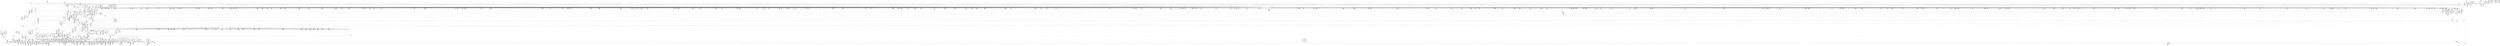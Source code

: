 digraph {
	CE0x498a600 [shape=record,shape=Mrecord,label="{CE0x498a600|40:_%struct.super_block*,_56:_i8*,_:_CRE_874,875_}"]
	CE0x49ffab0 [shape=record,shape=Mrecord,label="{CE0x49ffab0|272:_i8*,_:_CRE_2256,2264_|*MultipleSource*|*LoadInst*|security/selinux/hooks.c,1714|security/selinux/hooks.c,1714}"]
	CE0x4948a60 [shape=record,shape=Mrecord,label="{CE0x4948a60|may_create:dir|Function::may_create&Arg::dir::|*SummSource*}"]
	CE0x49f7130 [shape=record,shape=Mrecord,label="{CE0x49f7130|272:_i8*,_:_CRE_1621,1622_}"]
	CE0x4a58b40 [shape=record,shape=Mrecord,label="{CE0x4a58b40|i32_128|*Constant*}"]
	CE0x496d530 [shape=record,shape=Mrecord,label="{CE0x496d530|may_create:tmp49|security/selinux/hooks.c,1731|*SummSource*}"]
	CE0x499f2a0 [shape=record,shape=Mrecord,label="{CE0x499f2a0|272:_i8*,_:_CRE_425,426_}"]
	CE0x49533f0 [shape=record,shape=Mrecord,label="{CE0x49533f0|i64_5|*Constant*}"]
	CE0x4a03a30 [shape=record,shape=Mrecord,label="{CE0x4a03a30|i64*_getelementptr_inbounds_(_26_x_i64_,_26_x_i64_*___llvm_gcov_ctr217,_i64_0,_i64_24)|*Constant*}"]
	CE0x4930fb0 [shape=record,shape=Mrecord,label="{CE0x4930fb0|may_create:dentry|Function::may_create&Arg::dentry::|*SummSink*}"]
	CE0x496b7f0 [shape=record,shape=Mrecord,label="{CE0x496b7f0|VOIDTB_TE:_CE_316,317_}"]
	CE0x4939a00 [shape=record,shape=Mrecord,label="{CE0x4939a00|40:_%struct.super_block*,_56:_i8*,_:_CRE_288,289_}"]
	CE0x498c400 [shape=record,shape=Mrecord,label="{CE0x498c400|40:_%struct.super_block*,_56:_i8*,_:_CRE_898,899_}"]
	CE0x492dc30 [shape=record,shape=Mrecord,label="{CE0x492dc30|selinux_inode_mkdir:bb|*SummSource*}"]
	CE0x49a5bb0 [shape=record,shape=Mrecord,label="{CE0x49a5bb0|272:_i8*,_:_CRE_1216,1217_}"]
	CE0x4950d80 [shape=record,shape=Mrecord,label="{CE0x4950d80|i32_10|*Constant*|*SummSink*}"]
	CE0x49fa320 [shape=record,shape=Mrecord,label="{CE0x49fa320|272:_i8*,_:_CRE_1668,1669_}"]
	CE0x499fd40 [shape=record,shape=Mrecord,label="{CE0x499fd40|272:_i8*,_:_CRE_435,436_}"]
	CE0x4a58e20 [shape=record,shape=Mrecord,label="{CE0x4a58e20|may_create:retval.0}"]
	CE0x4945a70 [shape=record,shape=Mrecord,label="{CE0x4945a70|may_create:tmp4|security/selinux/hooks.c,1706|*SummSink*}"]
	CE0x493db00 [shape=record,shape=Mrecord,label="{CE0x493db00|40:_%struct.super_block*,_56:_i8*,_:_CRE_245,246_}"]
	CE0x494e240 [shape=record,shape=Mrecord,label="{CE0x494e240|i64_0|*Constant*|*SummSink*}"]
	CE0x49ab950 [shape=record,shape=Mrecord,label="{CE0x49ab950|272:_i8*,_:_CRE_1323,1324_}"]
	CE0x497f720 [shape=record,shape=Mrecord,label="{CE0x497f720|272:_i8*,_:_CRE_1347,1348_}"]
	CE0x4a33300 [shape=record,shape=Mrecord,label="{CE0x4a33300|may_create:tobool19|security/selinux/hooks.c,1728|*SummSink*}"]
	CE0x4a028e0 [shape=record,shape=Mrecord,label="{CE0x4a028e0|may_create:tmp60|security/selinux/hooks.c,1737|*SummSink*}"]
	CE0x4968f20 [shape=record,shape=Mrecord,label="{CE0x4968f20|VOIDTB_TE:_CE_217,218_}"]
	CE0x4946af0 [shape=record,shape=Mrecord,label="{CE0x4946af0|0:_i8,_:_GCMR_may_create.__warned_internal_global_i8_0,_section_.data.unlikely_,_align_1:_elem_0:default:}"]
	CE0x498f380 [shape=record,shape=Mrecord,label="{CE0x498f380|40:_%struct.super_block*,_56:_i8*,_:_CRE_936,944_|*MultipleSource*|Function::selinux_inode_mkdir&Arg::dir::|Function::may_create&Arg::dir::|security/selinux/hooks.c,1713}"]
	CE0x49ab840 [shape=record,shape=Mrecord,label="{CE0x49ab840|272:_i8*,_:_CRE_1322,1323_}"]
	CE0x492bab0 [shape=record,shape=Mrecord,label="{CE0x492bab0|40:_%struct.super_block*,_56:_i8*,_:_CRE_564,565_}"]
	CE0x4999500 [shape=record,shape=Mrecord,label="{CE0x4999500|272:_i8*,_:_CRE_176,184_|*MultipleSource*|*LoadInst*|security/selinux/hooks.c,1714|security/selinux/hooks.c,1714}"]
	CE0x49656a0 [shape=record,shape=Mrecord,label="{CE0x49656a0|may_create:tmp15|security/selinux/hooks.c,1706|*SummSource*}"]
	CE0x4a06950 [shape=record,shape=Mrecord,label="{CE0x4a06950|28:_i32,_:_CRE_94,95_}"]
	CE0x498dd00 [shape=record,shape=Mrecord,label="{CE0x498dd00|40:_%struct.super_block*,_56:_i8*,_:_CRE_918,919_}"]
	CE0x494faa0 [shape=record,shape=Mrecord,label="{CE0x494faa0|COLLAPSED:_CMRE:_elem_0::|security/selinux/hooks.c,1706}"]
	CE0x493d560 [shape=record,shape=Mrecord,label="{CE0x493d560|may_create:land.lhs.true2}"]
	CE0x498d080 [shape=record,shape=Mrecord,label="{CE0x498d080|40:_%struct.super_block*,_56:_i8*,_:_CRE_908,909_}"]
	CE0x49a1c10 [shape=record,shape=Mrecord,label="{CE0x49a1c10|272:_i8*,_:_CRE_560,561_}"]
	CE0x496f360 [shape=record,shape=Mrecord,label="{CE0x496f360|40:_%struct.super_block*,_56:_i8*,_:_CRE_80,88_|*MultipleSource*|Function::selinux_inode_mkdir&Arg::dir::|Function::may_create&Arg::dir::|security/selinux/hooks.c,1713}"]
	CE0x49509e0 [shape=record,shape=Mrecord,label="{CE0x49509e0|i32_10|*Constant*}"]
	CE0x4a312f0 [shape=record,shape=Mrecord,label="{CE0x4a312f0|VOIDTB_TE:_CE_147,148_}"]
	CE0x4954ea0 [shape=record,shape=Mrecord,label="{CE0x4954ea0|i32_1706|*Constant*}"]
	CE0x49aaeb0 [shape=record,shape=Mrecord,label="{CE0x49aaeb0|272:_i8*,_:_CRE_1313,1314_}"]
	CE0x4a1abe0 [shape=record,shape=Mrecord,label="{CE0x4a1abe0|i64_14|*Constant*}"]
	CE0x496fa20 [shape=record,shape=Mrecord,label="{CE0x496fa20|40:_%struct.super_block*,_56:_i8*,_:_CRE_112,120_|*MultipleSource*|Function::selinux_inode_mkdir&Arg::dir::|Function::may_create&Arg::dir::|security/selinux/hooks.c,1713}"]
	CE0x4944cf0 [shape=record,shape=Mrecord,label="{CE0x4944cf0|may_create:bb|*SummSource*}"]
	CE0x498df80 [shape=record,shape=Mrecord,label="{CE0x498df80|40:_%struct.super_block*,_56:_i8*,_:_CRE_920,921_}"]
	CE0x4938b00 [shape=record,shape=Mrecord,label="{CE0x4938b00|40:_%struct.super_block*,_56:_i8*,_:_CRE_276,277_}"]
	CE0x4a0d9d0 [shape=record,shape=Mrecord,label="{CE0x4a0d9d0|avc_has_perm:ssid|Function::avc_has_perm&Arg::ssid::}"]
	CE0x4a51780 [shape=record,shape=Mrecord,label="{CE0x4a51780|may_create:tmp64|security/selinux/hooks.c,1739|*SummSink*}"]
	CE0x49abd90 [shape=record,shape=Mrecord,label="{CE0x49abd90|272:_i8*,_:_CRE_1327,1328_}"]
	CE0x4919620 [shape=record,shape=Mrecord,label="{CE0x4919620|i64*_getelementptr_inbounds_(_2_x_i64_,_2_x_i64_*___llvm_gcov_ctr224,_i64_0,_i64_1)|*Constant*}"]
	CE0x499b030 [shape=record,shape=Mrecord,label="{CE0x499b030|272:_i8*,_:_CRE_296,304_|*MultipleSource*|*LoadInst*|security/selinux/hooks.c,1714|security/selinux/hooks.c,1714}"]
	CE0x494fc40 [shape=record,shape=Mrecord,label="{CE0x494fc40|may_create:security|security/selinux/hooks.c,1706}"]
	CE0x494c290 [shape=record,shape=Mrecord,label="{CE0x494c290|40:_%struct.super_block*,_56:_i8*,_:_CRE_203,204_}"]
	CE0x49a03a0 [shape=record,shape=Mrecord,label="{CE0x49a03a0|272:_i8*,_:_CRE_441,442_}"]
	CE0x49330b0 [shape=record,shape=Mrecord,label="{CE0x49330b0|_ret_i32_%call,_!dbg_!27715|security/selinux/hooks.c,2784|*SummSource*}"]
	CE0x4982b40 [shape=record,shape=Mrecord,label="{CE0x4982b40|40:_%struct.super_block*,_56:_i8*,_:_CRE_588,589_}"]
	CE0x4988bd0 [shape=record,shape=Mrecord,label="{CE0x4988bd0|40:_%struct.super_block*,_56:_i8*,_:_CRE_824,832_|*MultipleSource*|Function::selinux_inode_mkdir&Arg::dir::|Function::may_create&Arg::dir::|security/selinux/hooks.c,1713}"]
	CE0x49a3aa0 [shape=record,shape=Mrecord,label="{CE0x49a3aa0|272:_i8*,_:_CRE_570,571_}"]
	CE0x499d830 [shape=record,shape=Mrecord,label="{CE0x499d830|272:_i8*,_:_CRE_409,410_}"]
	CE0x49fdaa0 [shape=record,shape=Mrecord,label="{CE0x49fdaa0|272:_i8*,_:_CRE_1848,1856_|*MultipleSource*|*LoadInst*|security/selinux/hooks.c,1714|security/selinux/hooks.c,1714}"]
	CE0x4994310 [shape=record,shape=Mrecord,label="{CE0x4994310|272:_i8*,_:_CRE_612,613_}"]
	CE0x49f8780 [shape=record,shape=Mrecord,label="{CE0x49f8780|272:_i8*,_:_CRE_1642,1643_}"]
	CE0x49a6fe0 [shape=record,shape=Mrecord,label="{CE0x49a6fe0|272:_i8*,_:_CRE_1235,1236_}"]
	CE0x4982640 [shape=record,shape=Mrecord,label="{CE0x4982640|40:_%struct.super_block*,_56:_i8*,_:_CRE_584,585_}"]
	CE0x4984800 [shape=record,shape=Mrecord,label="{CE0x4984800|40:_%struct.super_block*,_56:_i8*,_:_CRE_611,612_}"]
	CE0x4a2f730 [shape=record,shape=Mrecord,label="{CE0x4a2f730|VOIDTB_TE:_CE_169,170_}"]
	CE0x498a380 [shape=record,shape=Mrecord,label="{CE0x498a380|40:_%struct.super_block*,_56:_i8*,_:_CRE_872,873_}"]
	CE0x4a1c640 [shape=record,shape=Mrecord,label="{CE0x4a1c640|may_create:tmp40|security/selinux/hooks.c,1728|*SummSource*}"]
	CE0x494bc90 [shape=record,shape=Mrecord,label="{CE0x494bc90|40:_%struct.super_block*,_56:_i8*,_:_CRE_195,196_}"]
	CE0x4a2fc00 [shape=record,shape=Mrecord,label="{CE0x4a2fc00|i32_4|*Constant*|*SummSource*}"]
	CE0x4954210 [shape=record,shape=Mrecord,label="{CE0x4954210|may_create:tmp4|security/selinux/hooks.c,1706}"]
	CE0x498c680 [shape=record,shape=Mrecord,label="{CE0x498c680|40:_%struct.super_block*,_56:_i8*,_:_CRE_900,901_}"]
	CE0x4969580 [shape=record,shape=Mrecord,label="{CE0x4969580|VOIDTB_TE:_CE_223,224_}"]
	CE0x4986550 [shape=record,shape=Mrecord,label="{CE0x4986550|40:_%struct.super_block*,_56:_i8*,_:_CRE_680,684_|*MultipleSource*|Function::selinux_inode_mkdir&Arg::dir::|Function::may_create&Arg::dir::|security/selinux/hooks.c,1713}"]
	CE0x496d7e0 [shape=record,shape=Mrecord,label="{CE0x496d7e0|may_create:tmp50|security/selinux/hooks.c,1731}"]
	CE0x4977790 [shape=record,shape=Mrecord,label="{CE0x4977790|28:_i32,_:_CRE_40,44_|*MultipleSource*|security/selinux/hooks.c,1722|*LoadInst*|security/selinux/hooks.c,1713|security/selinux/hooks.c,1713}"]
	CE0x492a6c0 [shape=record,shape=Mrecord,label="{CE0x492a6c0|40:_%struct.super_block*,_56:_i8*,_:_CRE_2,4_|*MultipleSource*|Function::selinux_inode_mkdir&Arg::dir::|Function::may_create&Arg::dir::|security/selinux/hooks.c,1713}"]
	CE0x492e5d0 [shape=record,shape=Mrecord,label="{CE0x492e5d0|get_current:tmp1|*SummSource*}"]
	CE0x497c620 [shape=record,shape=Mrecord,label="{CE0x497c620|40:_%struct.super_block*,_56:_i8*,_:_CRE_476,477_}"]
	CE0x49ac2e0 [shape=record,shape=Mrecord,label="{CE0x49ac2e0|272:_i8*,_:_CRE_1332,1333_}"]
	CE0x49fefd0 [shape=record,shape=Mrecord,label="{CE0x49fefd0|272:_i8*,_:_CRE_1920,1928_|*MultipleSource*|*LoadInst*|security/selinux/hooks.c,1714|security/selinux/hooks.c,1714}"]
	CE0x49519c0 [shape=record,shape=Mrecord,label="{CE0x49519c0|40:_%struct.super_block*,_56:_i8*,_:_CRE_24,32_|*MultipleSource*|Function::selinux_inode_mkdir&Arg::dir::|Function::may_create&Arg::dir::|security/selinux/hooks.c,1713}"]
	CE0x49664a0 [shape=record,shape=Mrecord,label="{CE0x49664a0|VOIDTB_TE:_CE_177,178_}"]
	CE0x496cd20 [shape=record,shape=Mrecord,label="{CE0x496cd20|may_create:tmp47|security/selinux/hooks.c,1731|*SummSink*}"]
	CE0x498ab00 [shape=record,shape=Mrecord,label="{CE0x498ab00|40:_%struct.super_block*,_56:_i8*,_:_CRE_878,879_}"]
	CE0x4994ec0 [shape=record,shape=Mrecord,label="{CE0x4994ec0|272:_i8*,_:_CRE_623,624_}"]
	CE0x49669f0 [shape=record,shape=Mrecord,label="{CE0x49669f0|VOIDTB_TE:_CE_182,183_}"]
	CE0x498b8c0 [shape=record,shape=Mrecord,label="{CE0x498b8c0|40:_%struct.super_block*,_56:_i8*,_:_CRE_889,890_}"]
	CE0x4965280 [shape=record,shape=Mrecord,label="{CE0x4965280|i64*_getelementptr_inbounds_(_26_x_i64_,_26_x_i64_*___llvm_gcov_ctr217,_i64_0,_i64_8)|*Constant*|*SummSource*}"]
	CE0x4969360 [shape=record,shape=Mrecord,label="{CE0x4969360|VOIDTB_TE:_CE_221,222_}"]
	CE0x492bf80 [shape=record,shape=Mrecord,label="{CE0x492bf80|_ret_%struct.task_struct*_%tmp4,_!dbg_!27714|./arch/x86/include/asm/current.h,14}"]
	CE0x49a2a60 [shape=record,shape=Mrecord,label="{CE0x49a2a60|272:_i8*,_:_CRE_536,540_|*MultipleSource*|*LoadInst*|security/selinux/hooks.c,1714|security/selinux/hooks.c,1714}"]
	CE0x49fb750 [shape=record,shape=Mrecord,label="{CE0x49fb750|272:_i8*,_:_CRE_1687,1688_}"]
	CE0x49f6470 [shape=record,shape=Mrecord,label="{CE0x49f6470|272:_i8*,_:_CRE_1592,1596_|*MultipleSource*|*LoadInst*|security/selinux/hooks.c,1714|security/selinux/hooks.c,1714}"]
	CE0x497f1d0 [shape=record,shape=Mrecord,label="{CE0x497f1d0|272:_i8*,_:_CRE_1342,1343_}"]
	CE0x49497a0 [shape=record,shape=Mrecord,label="{CE0x49497a0|_call_void_lockdep_rcu_suspicious(i8*_getelementptr_inbounds_(_25_x_i8_,_25_x_i8_*_.str3,_i32_0,_i32_0),_i32_1706,_i8*_getelementptr_inbounds_(_45_x_i8_,_45_x_i8_*_.str12,_i32_0,_i32_0))_#10,_!dbg_!27731|security/selinux/hooks.c,1706}"]
	CE0x49f5470 [shape=record,shape=Mrecord,label="{CE0x49f5470|272:_i8*,_:_CRE_1371,1372_}"]
	CE0x492eb70 [shape=record,shape=Mrecord,label="{CE0x492eb70|selinux_inode_mkdir:tmp|*SummSource*}"]
	CE0x4a01c20 [shape=record,shape=Mrecord,label="{CE0x4a01c20|may_create:tmp59|security/selinux/hooks.c,1736|*SummSource*}"]
	CE0x4945800 [shape=record,shape=Mrecord,label="{CE0x4945800|GLOBAL:may_create|*Constant*|*SummSource*}"]
	CE0x492eb00 [shape=record,shape=Mrecord,label="{CE0x492eb00|selinux_inode_mkdir:tmp}"]
	CE0x494e980 [shape=record,shape=Mrecord,label="{CE0x494e980|GLOBAL:get_current|*Constant*|*SummSink*}"]
	CE0x4a05d50 [shape=record,shape=Mrecord,label="{CE0x4a05d50|28:_i32,_:_CRE_82,83_}"]
	CE0x4969690 [shape=record,shape=Mrecord,label="{CE0x4969690|VOIDTB_TE:_CE_224,232_|*MultipleSource*|Function::may_create&Arg::dentry::|Function::selinux_inode_mkdir&Arg::dentry::|security/selinux/hooks.c,1730}"]
	CE0x4979e80 [shape=record,shape=Mrecord,label="{CE0x4979e80|i32_78|*Constant*|*SummSource*}"]
	CE0x4a09b80 [shape=record,shape=Mrecord,label="{CE0x4a09b80|may_create:tmp29|security/selinux/hooks.c,1722|*SummSink*}"]
	CE0x4982a00 [shape=record,shape=Mrecord,label="{CE0x4982a00|40:_%struct.super_block*,_56:_i8*,_:_CRE_587,588_}"]
	CE0x4991a80 [shape=record,shape=Mrecord,label="{CE0x4991a80|272:_i8*,_:_CRE_40,48_|*MultipleSource*|*LoadInst*|security/selinux/hooks.c,1714|security/selinux/hooks.c,1714}"]
	CE0x4993210 [shape=record,shape=Mrecord,label="{CE0x4993210|272:_i8*,_:_CRE_596,597_}"]
	CE0x4980c60 [shape=record,shape=Mrecord,label="{CE0x4980c60|272:_i8*,_:_CRE_1367,1368_}"]
	CE0x49453d0 [shape=record,shape=Mrecord,label="{CE0x49453d0|may_create:if.end17}"]
	CE0x493a400 [shape=record,shape=Mrecord,label="{CE0x493a400|40:_%struct.super_block*,_56:_i8*,_:_CRE_296,297_}"]
	CE0x4923980 [shape=record,shape=Mrecord,label="{CE0x4923980|may_create:tmp65|security/selinux/hooks.c,1739|*SummSource*}"]
	CE0x4a06a50 [shape=record,shape=Mrecord,label="{CE0x4a06a50|28:_i32,_:_CRE_95,96_}"]
	CE0x49a8fc0 [shape=record,shape=Mrecord,label="{CE0x49a8fc0|272:_i8*,_:_CRE_1265,1266_}"]
	CE0x498a880 [shape=record,shape=Mrecord,label="{CE0x498a880|40:_%struct.super_block*,_56:_i8*,_:_CRE_876,877_}"]
	CE0x494c110 [shape=record,shape=Mrecord,label="{CE0x494c110|40:_%struct.super_block*,_56:_i8*,_:_CRE_201,202_}"]
	CE0x4a479c0 [shape=record,shape=Mrecord,label="{CE0x4a479c0|may_create:tmp52|security/selinux/hooks.c,1732|*SummSink*}"]
	CE0x49a1d20 [shape=record,shape=Mrecord,label="{CE0x49a1d20|272:_i8*,_:_CRE_464,472_|*MultipleSource*|*LoadInst*|security/selinux/hooks.c,1714|security/selinux/hooks.c,1714}"]
	CE0x493ae00 [shape=record,shape=Mrecord,label="{CE0x493ae00|40:_%struct.super_block*,_56:_i8*,_:_CRE_304,305_}"]
	CE0x4951950 [shape=record,shape=Mrecord,label="{CE0x4951950|40:_%struct.super_block*,_56:_i8*,_:_CRE_16,24_|*MultipleSource*|Function::selinux_inode_mkdir&Arg::dir::|Function::may_create&Arg::dir::|security/selinux/hooks.c,1713}"]
	CE0x49f8560 [shape=record,shape=Mrecord,label="{CE0x49f8560|272:_i8*,_:_CRE_1640,1641_}"]
	CE0x4925570 [shape=record,shape=Mrecord,label="{CE0x4925570|40:_%struct.super_block*,_56:_i8*,_:_CRE_162,163_}"]
	CE0x4a11370 [shape=record,shape=Mrecord,label="{CE0x4a11370|may_create:create_sid|security/selinux/hooks.c,1717|*SummSink*}"]
	CE0x4966c10 [shape=record,shape=Mrecord,label="{CE0x4966c10|VOIDTB_TE:_CE_184,185_}"]
	CE0x499eb30 [shape=record,shape=Mrecord,label="{CE0x499eb30|272:_i8*,_:_CRE_418,419_}"]
	CE0x498e480 [shape=record,shape=Mrecord,label="{CE0x498e480|40:_%struct.super_block*,_56:_i8*,_:_CRE_924,925_}"]
	CE0x4a1ad80 [shape=record,shape=Mrecord,label="{CE0x4a1ad80|i64_14|*Constant*|*SummSink*}"]
	CE0x49250f0 [shape=record,shape=Mrecord,label="{CE0x49250f0|40:_%struct.super_block*,_56:_i8*,_:_CRE_156,157_}"]
	CE0x4a08b80 [shape=record,shape=Mrecord,label="{CE0x4a08b80|28:_i32,_:_CRE_152,160_|*MultipleSource*|security/selinux/hooks.c,1722|*LoadInst*|security/selinux/hooks.c,1713|security/selinux/hooks.c,1713}"]
	CE0x499ae60 [shape=record,shape=Mrecord,label="{CE0x499ae60|272:_i8*,_:_CRE_288,296_|*MultipleSource*|*LoadInst*|security/selinux/hooks.c,1714|security/selinux/hooks.c,1714}"]
	CE0x49832c0 [shape=record,shape=Mrecord,label="{CE0x49832c0|40:_%struct.super_block*,_56:_i8*,_:_CRE_594,595_}"]
	CE0x49804f0 [shape=record,shape=Mrecord,label="{CE0x49804f0|272:_i8*,_:_CRE_1360,1361_}"]
	CE0x4927490 [shape=record,shape=Mrecord,label="{CE0x4927490|may_create:do.end|*SummSink*}"]
	CE0x49398c0 [shape=record,shape=Mrecord,label="{CE0x49398c0|40:_%struct.super_block*,_56:_i8*,_:_CRE_287,288_}"]
	CE0x4a00e20 [shape=record,shape=Mrecord,label="{CE0x4a00e20|may_create:tmp56|security/selinux/hooks.c,1736|*SummSource*}"]
	CE0x492fba0 [shape=record,shape=Mrecord,label="{CE0x492fba0|may_create:tclass|Function::may_create&Arg::tclass::}"]
	CE0x494b2d0 [shape=record,shape=Mrecord,label="{CE0x494b2d0|40:_%struct.super_block*,_56:_i8*,_:_CRE_182,183_}"]
	CE0x49a6210 [shape=record,shape=Mrecord,label="{CE0x49a6210|272:_i8*,_:_CRE_1222,1223_}"]
	CE0x4921510 [shape=record,shape=Mrecord,label="{CE0x4921510|may_create:sid31|security/selinux/hooks.c,1739|*SummSink*}"]
	CE0x49459a0 [shape=record,shape=Mrecord,label="{CE0x49459a0|may_create:tmp4|security/selinux/hooks.c,1706|*SummSource*}"]
	CE0x4952120 [shape=record,shape=Mrecord,label="{CE0x4952120|may_create:dentry12|security/selinux/hooks.c,1720|*SummSink*}"]
	CE0x4a082c0 [shape=record,shape=Mrecord,label="{CE0x4a082c0|28:_i32,_:_CRE_118,119_}"]
	CE0x4949810 [shape=record,shape=Mrecord,label="{CE0x4949810|_call_void_lockdep_rcu_suspicious(i8*_getelementptr_inbounds_(_25_x_i8_,_25_x_i8_*_.str3,_i32_0,_i32_0),_i32_1706,_i8*_getelementptr_inbounds_(_45_x_i8_,_45_x_i8_*_.str12,_i32_0,_i32_0))_#10,_!dbg_!27731|security/selinux/hooks.c,1706|*SummSource*}"]
	CE0x4993ed0 [shape=record,shape=Mrecord,label="{CE0x4993ed0|272:_i8*,_:_CRE_608,609_}"]
	CE0x49369f0 [shape=record,shape=Mrecord,label="{CE0x49369f0|may_create:lor.lhs.false|*SummSink*}"]
	CE0x49802d0 [shape=record,shape=Mrecord,label="{CE0x49802d0|272:_i8*,_:_CRE_1358,1359_}"]
	CE0x492e8f0 [shape=record,shape=Mrecord,label="{CE0x492e8f0|COLLAPSED:_GCMRE___llvm_gcov_ctr224_internal_global_2_x_i64_zeroinitializer:_elem_0:default:}"]
	CE0x49794f0 [shape=record,shape=Mrecord,label="{CE0x49794f0|may_create:tmp18|security/selinux/hooks.c,1706|*SummSource*}"]
	CE0x4955eb0 [shape=record,shape=Mrecord,label="{CE0x4955eb0|i64*_getelementptr_inbounds_(_26_x_i64_,_26_x_i64_*___llvm_gcov_ctr217,_i64_0,_i64_9)|*Constant*|*SummSink*}"]
	CE0x493ed80 [shape=record,shape=Mrecord,label="{CE0x493ed80|40:_%struct.super_block*,_56:_i8*,_:_CRE_260,261_}"]
	CE0x499f5d0 [shape=record,shape=Mrecord,label="{CE0x499f5d0|272:_i8*,_:_CRE_428,429_}"]
	CE0x4954000 [shape=record,shape=Mrecord,label="{CE0x4954000|i64_0|*Constant*}"]
	CE0x49951f0 [shape=record,shape=Mrecord,label="{CE0x49951f0|272:_i8*,_:_CRE_626,627_}"]
	CE0x49a80e0 [shape=record,shape=Mrecord,label="{CE0x49a80e0|272:_i8*,_:_CRE_1251,1252_}"]
	CE0x4979670 [shape=record,shape=Mrecord,label="{CE0x4979670|may_create:tmp18|security/selinux/hooks.c,1706|*SummSink*}"]
	CE0x499f900 [shape=record,shape=Mrecord,label="{CE0x499f900|272:_i8*,_:_CRE_431,432_}"]
	CE0x496b1c0 [shape=record,shape=Mrecord,label="{CE0x496b1c0|VOIDTB_TE:_CE_310,311_}"]
	CE0x49f8bc0 [shape=record,shape=Mrecord,label="{CE0x49f8bc0|272:_i8*,_:_CRE_1646,1647_}"]
	CE0x4a0b4f0 [shape=record,shape=Mrecord,label="{CE0x4a0b4f0|i64_11|*Constant*|*SummSink*}"]
	CE0x4973fe0 [shape=record,shape=Mrecord,label="{CE0x4973fe0|may_create:do.body|*SummSink*}"]
	CE0x4996300 [shape=record,shape=Mrecord,label="{CE0x4996300|272:_i8*,_:_CRE_680,696_|*MultipleSource*|*LoadInst*|security/selinux/hooks.c,1714|security/selinux/hooks.c,1714}"]
	CE0x492f0b0 [shape=record,shape=Mrecord,label="{CE0x492f0b0|get_current:tmp1}"]
	CE0x496ba10 [shape=record,shape=Mrecord,label="{CE0x496ba10|VOIDTB_TE:_CE_318,319_}"]
	CE0x49452e0 [shape=record,shape=Mrecord,label="{CE0x49452e0|may_create:if.end30|*SummSink*}"]
	CE0x4a2afc0 [shape=record,shape=Mrecord,label="{CE0x4a2afc0|may_create:tmp43|security/selinux/hooks.c,1728|*SummSink*}"]
	CE0x4925cf0 [shape=record,shape=Mrecord,label="{CE0x4925cf0|40:_%struct.super_block*,_56:_i8*,_:_CRE_172,173_}"]
	CE0x49299d0 [shape=record,shape=Mrecord,label="{CE0x49299d0|get_current:bb}"]
	CE0x49fafe0 [shape=record,shape=Mrecord,label="{CE0x49fafe0|272:_i8*,_:_CRE_1680,1681_}"]
	CE0x4a43960 [shape=record,shape=Mrecord,label="{CE0x4a43960|GLOBAL:security_transition_sid|*Constant*|*SummSource*}"]
	CE0x499db60 [shape=record,shape=Mrecord,label="{CE0x499db60|272:_i8*,_:_CRE_412,413_}"]
	CE0x494ebf0 [shape=record,shape=Mrecord,label="{CE0x494ebf0|get_current:entry|*SummSource*}"]
	CE0x4a01410 [shape=record,shape=Mrecord,label="{CE0x4a01410|may_create:tmp57|security/selinux/hooks.c,1736|*SummSink*}"]
	CE0x4a1e230 [shape=record,shape=Mrecord,label="{CE0x4a1e230|8:_i32,_22:_i16,_:_CRE_22,24_|*MultipleSource*|security/selinux/hooks.c,1728|security/selinux/hooks.c,1714|security/selinux/hooks.c,1714}"]
	CE0x4925330 [shape=record,shape=Mrecord,label="{CE0x4925330|40:_%struct.super_block*,_56:_i8*,_:_CRE_159,160_}"]
	CE0x4992550 [shape=record,shape=Mrecord,label="{CE0x4992550|272:_i8*,_:_CRE_584,585_}"]
	CE0x493b1c0 [shape=record,shape=Mrecord,label="{CE0x493b1c0|40:_%struct.super_block*,_56:_i8*,_:_CRE_307,308_}"]
	CE0x4a0cae0 [shape=record,shape=Mrecord,label="{CE0x4a0cae0|may_create:tmp33|security/selinux/hooks.c,1725}"]
	CE0x49ac830 [shape=record,shape=Mrecord,label="{CE0x49ac830|272:_i8*,_:_CRE_1337,1338_}"]
	CE0x4a04750 [shape=record,shape=Mrecord,label="{CE0x4a04750|28:_i32,_:_CRE_60,61_}"]
	CE0x4a58bb0 [shape=record,shape=Mrecord,label="{CE0x4a58bb0|i32_128|*Constant*|*SummSource*}"]
	CE0x497a110 [shape=record,shape=Mrecord,label="{CE0x497a110|may_create:cred|security/selinux/hooks.c,1706|*SummSource*}"]
	CE0x4969140 [shape=record,shape=Mrecord,label="{CE0x4969140|VOIDTB_TE:_CE_219,220_}"]
	CE0x4a110c0 [shape=record,shape=Mrecord,label="{CE0x4a110c0|i32_3|*Constant*|*SummSource*}"]
	CE0x4968260 [shape=record,shape=Mrecord,label="{CE0x4968260|VOIDTB_TE:_CE_205,206_}"]
	CE0x499d0c0 [shape=record,shape=Mrecord,label="{CE0x499d0c0|272:_i8*,_:_CRE_402,403_}"]
	CE0x4980b50 [shape=record,shape=Mrecord,label="{CE0x4980b50|272:_i8*,_:_CRE_1366,1367_}"]
	CE0x4921390 [shape=record,shape=Mrecord,label="{CE0x4921390|may_create:sid31|security/selinux/hooks.c,1739|*SummSource*}"]
	CE0x494ae50 [shape=record,shape=Mrecord,label="{CE0x494ae50|40:_%struct.super_block*,_56:_i8*,_:_CRE_176,177_}"]
	CE0x4925630 [shape=record,shape=Mrecord,label="{CE0x4925630|40:_%struct.super_block*,_56:_i8*,_:_CRE_163,164_}"]
	CE0x49855c0 [shape=record,shape=Mrecord,label="{CE0x49855c0|40:_%struct.super_block*,_56:_i8*,_:_CRE_622,623_}"]
	CE0x49f9aa0 [shape=record,shape=Mrecord,label="{CE0x49f9aa0|272:_i8*,_:_CRE_1660,1661_}"]
	CE0x4992660 [shape=record,shape=Mrecord,label="{CE0x4992660|272:_i8*,_:_CRE_585,586_}"]
	CE0x4a2d100 [shape=record,shape=Mrecord,label="{CE0x4a2d100|may_create:tmp43|security/selinux/hooks.c,1728}"]
	CE0x497a1b0 [shape=record,shape=Mrecord,label="{CE0x497a1b0|may_create:cred|security/selinux/hooks.c,1706|*SummSink*}"]
	CE0x5f89620 [shape=record,shape=Mrecord,label="{CE0x5f89620|_call_void_mcount()_#3|*SummSink*}"]
	CE0x49a3ee0 [shape=record,shape=Mrecord,label="{CE0x49a3ee0|272:_i8*,_:_CRE_574,575_}"]
	CE0x499e2e0 [shape=record,shape=Mrecord,label="{CE0x499e2e0|may_create:i_sb|security/selinux/hooks.c,1714}"]
	CE0x4a08f80 [shape=record,shape=Mrecord,label="{CE0x4a08f80|28:_i32,_:_CRE_168,184_|*MultipleSource*|security/selinux/hooks.c,1722|*LoadInst*|security/selinux/hooks.c,1713|security/selinux/hooks.c,1713}"]
	CE0x493a540 [shape=record,shape=Mrecord,label="{CE0x493a540|40:_%struct.super_block*,_56:_i8*,_:_CRE_297,298_}"]
	CE0x4a2e850 [shape=record,shape=Mrecord,label="{CE0x4a2e850|VOIDTB_TE:_CE_155,156_}"]
	CE0x49248b0 [shape=record,shape=Mrecord,label="{CE0x49248b0|40:_%struct.super_block*,_56:_i8*,_:_CRE_145,146_}"]
	CE0x49974b0 [shape=record,shape=Mrecord,label="{CE0x49974b0|272:_i8*,_:_CRE_1212,1213_}"]
	CE0x4967af0 [shape=record,shape=Mrecord,label="{CE0x4967af0|VOIDTB_TE:_CE_198,199_}"]
	CE0x4a0e360 [shape=record,shape=Mrecord,label="{CE0x4a0e360|avc_has_perm:tclass|Function::avc_has_perm&Arg::tclass::}"]
	CE0x499cd90 [shape=record,shape=Mrecord,label="{CE0x499cd90|272:_i8*,_:_CRE_399,400_}"]
	CE0x4992ff0 [shape=record,shape=Mrecord,label="{CE0x4992ff0|272:_i8*,_:_CRE_594,595_}"]
	CE0x4a0e760 [shape=record,shape=Mrecord,label="{CE0x4a0e760|avc_has_perm:tclass|Function::avc_has_perm&Arg::tclass::|*SummSink*}"]
	CE0x4983f40 [shape=record,shape=Mrecord,label="{CE0x4983f40|40:_%struct.super_block*,_56:_i8*,_:_CRE_604,605_}"]
	CE0x4a01da0 [shape=record,shape=Mrecord,label="{CE0x4a01da0|may_create:tmp59|security/selinux/hooks.c,1736|*SummSink*}"]
	CE0x498a9c0 [shape=record,shape=Mrecord,label="{CE0x498a9c0|40:_%struct.super_block*,_56:_i8*,_:_CRE_877,878_}"]
	CE0x49fb640 [shape=record,shape=Mrecord,label="{CE0x49fb640|272:_i8*,_:_CRE_1686,1687_}"]
	CE0x4a307f0 [shape=record,shape=Mrecord,label="{CE0x4a307f0|VOIDTB_TE:_CE_94,95_}"]
	CE0x49a17d0 [shape=record,shape=Mrecord,label="{CE0x49a17d0|272:_i8*,_:_CRE_460,461_}"]
	CE0x49383a0 [shape=record,shape=Mrecord,label="{CE0x49383a0|i64*_getelementptr_inbounds_(_26_x_i64_,_26_x_i64_*___llvm_gcov_ctr217,_i64_0,_i64_1)|*Constant*|*SummSource*}"]
	CE0x498a740 [shape=record,shape=Mrecord,label="{CE0x498a740|40:_%struct.super_block*,_56:_i8*,_:_CRE_875,876_}"]
	CE0x4967d10 [shape=record,shape=Mrecord,label="{CE0x4967d10|VOIDTB_TE:_CE_200,201_}"]
	CE0x49a3cc0 [shape=record,shape=Mrecord,label="{CE0x49a3cc0|272:_i8*,_:_CRE_572,573_}"]
	CE0x49a7a80 [shape=record,shape=Mrecord,label="{CE0x49a7a80|272:_i8*,_:_CRE_1245,1246_}"]
	CE0x4a44450 [shape=record,shape=Mrecord,label="{CE0x4a44450|may_create:tmp54|security/selinux/hooks.c,1733|*SummSource*}"]
	CE0x49a8630 [shape=record,shape=Mrecord,label="{CE0x49a8630|272:_i8*,_:_CRE_1256,1257_}"]
	CE0x4a45c50 [shape=record,shape=Mrecord,label="{CE0x4a45c50|may_create:tobool28|security/selinux/hooks.c,1736|*SummSource*}"]
	CE0x4966390 [shape=record,shape=Mrecord,label="{CE0x4966390|VOIDTB_TE:_CE_176,177_}"]
	CE0x49a9d90 [shape=record,shape=Mrecord,label="{CE0x49a9d90|272:_i8*,_:_CRE_1278,1279_}"]
	CE0x4976be0 [shape=record,shape=Mrecord,label="{CE0x4976be0|28:_i32,_:_CRE_19,20_}"]
	CE0x4941c00 [shape=record,shape=Mrecord,label="{CE0x4941c00|i64*_getelementptr_inbounds_(_26_x_i64_,_26_x_i64_*___llvm_gcov_ctr217,_i64_0,_i64_6)|*Constant*}"]
	CE0x49aaa70 [shape=record,shape=Mrecord,label="{CE0x49aaa70|272:_i8*,_:_CRE_1309,1310_}"]
	CE0x49756c0 [shape=record,shape=Mrecord,label="{CE0x49756c0|i32_1|*Constant*|*SummSink*}"]
	CE0x496db10 [shape=record,shape=Mrecord,label="{CE0x496db10|may_create:tmp50|security/selinux/hooks.c,1731|*SummSink*}"]
	CE0x4a05c50 [shape=record,shape=Mrecord,label="{CE0x4a05c50|28:_i32,_:_CRE_81,82_}"]
	CE0x4a2fd80 [shape=record,shape=Mrecord,label="{CE0x4a2fd80|i32_4|*Constant*|*SummSink*}"]
	CE0x499bb10 [shape=record,shape=Mrecord,label="{CE0x499bb10|272:_i8*,_:_CRE_344,352_|*MultipleSource*|*LoadInst*|security/selinux/hooks.c,1714|security/selinux/hooks.c,1714}"]
	CE0x49ab510 [shape=record,shape=Mrecord,label="{CE0x49ab510|272:_i8*,_:_CRE_1319,1320_}"]
	CE0x4a085f0 [shape=record,shape=Mrecord,label="{CE0x4a085f0|28:_i32,_:_CRE_128,136_|*MultipleSource*|security/selinux/hooks.c,1722|*LoadInst*|security/selinux/hooks.c,1713|security/selinux/hooks.c,1713}"]
	CE0x494efd0 [shape=record,shape=Mrecord,label="{CE0x494efd0|may_create:tmp2|*SummSource*}"]
	CE0x49f69e0 [shape=record,shape=Mrecord,label="{CE0x49f69e0|272:_i8*,_:_CRE_1608,1612_|*MultipleSource*|*LoadInst*|security/selinux/hooks.c,1714|security/selinux/hooks.c,1714}"]
	CE0x491c680 [shape=record,shape=Mrecord,label="{CE0x491c680|selinux_inode_mkdir:entry|*SummSource*}"]
	CE0x4a074f0 [shape=record,shape=Mrecord,label="{CE0x4a074f0|28:_i32,_:_CRE_105,106_}"]
	CE0x49f5390 [shape=record,shape=Mrecord,label="{CE0x49f5390|272:_i8*,_:_CRE_1370,1371_}"]
	CE0x49ab620 [shape=record,shape=Mrecord,label="{CE0x49ab620|272:_i8*,_:_CRE_1320,1321_}"]
	CE0x493fa00 [shape=record,shape=Mrecord,label="{CE0x493fa00|40:_%struct.super_block*,_56:_i8*,_:_CRE_270,271_}"]
	CE0x4991730 [shape=record,shape=Mrecord,label="{CE0x4991730|272:_i8*,_:_CRE_24,32_|*MultipleSource*|*LoadInst*|security/selinux/hooks.c,1714|security/selinux/hooks.c,1714}"]
	CE0x49fa540 [shape=record,shape=Mrecord,label="{CE0x49fa540|272:_i8*,_:_CRE_1670,1671_}"]
	CE0x4940ff0 [shape=record,shape=Mrecord,label="{CE0x4940ff0|may_create:tmp10|security/selinux/hooks.c,1706|*SummSource*}"]
	CE0x4981880 [shape=record,shape=Mrecord,label="{CE0x4981880|40:_%struct.super_block*,_56:_i8*,_:_CRE_573,574_}"]
	CE0x4930ac0 [shape=record,shape=Mrecord,label="{CE0x4930ac0|selinux_inode_mkdir:tmp1}"]
	CE0x491c040 [shape=record,shape=Mrecord,label="{CE0x491c040|may_create:if.then29|*SummSource*}"]
	CE0x4924670 [shape=record,shape=Mrecord,label="{CE0x4924670|40:_%struct.super_block*,_56:_i8*,_:_CRE_142,143_}"]
	CE0x49fe010 [shape=record,shape=Mrecord,label="{CE0x49fe010|272:_i8*,_:_CRE_1873,1874_}"]
	CE0x497f830 [shape=record,shape=Mrecord,label="{CE0x497f830|272:_i8*,_:_CRE_1348,1349_}"]
	CE0x49568e0 [shape=record,shape=Mrecord,label="{CE0x49568e0|_call_void_mcount()_#3}"]
	CE0x4a5fd00 [shape=record,shape=Mrecord,label="{CE0x4a5fd00|COLLAPSED:_GCMRE___llvm_gcov_ctr98_internal_global_2_x_i64_zeroinitializer:_elem_0:default:}"]
	CE0x498d300 [shape=record,shape=Mrecord,label="{CE0x498d300|40:_%struct.super_block*,_56:_i8*,_:_CRE_910,911_}"]
	CE0x49f7ac0 [shape=record,shape=Mrecord,label="{CE0x49f7ac0|272:_i8*,_:_CRE_1630,1631_}"]
	CE0x498c900 [shape=record,shape=Mrecord,label="{CE0x498c900|40:_%struct.super_block*,_56:_i8*,_:_CRE_902,903_}"]
	CE0x494c1d0 [shape=record,shape=Mrecord,label="{CE0x494c1d0|40:_%struct.super_block*,_56:_i8*,_:_CRE_202,203_}"]
	CE0x494c9e0 [shape=record,shape=Mrecord,label="{CE0x494c9e0|40:_%struct.super_block*,_56:_i8*,_:_CRE_232,236_|*MultipleSource*|Function::selinux_inode_mkdir&Arg::dir::|Function::may_create&Arg::dir::|security/selinux/hooks.c,1713}"]
	CE0x4990c50 [shape=record,shape=Mrecord,label="{CE0x4990c50|40:_%struct.super_block*,_56:_i8*,_:_CRE_1000,1008_|*MultipleSource*|Function::selinux_inode_mkdir&Arg::dir::|Function::may_create&Arg::dir::|security/selinux/hooks.c,1713}"]
	CE0x4978050 [shape=record,shape=Mrecord,label="{CE0x4978050|28:_i32,_:_CRE_53,54_}"]
	CE0x494bbd0 [shape=record,shape=Mrecord,label="{CE0x494bbd0|40:_%struct.super_block*,_56:_i8*,_:_CRE_194,195_}"]
	CE0x4a01ed0 [shape=record,shape=Mrecord,label="{CE0x4a01ed0|may_create:tmp60|security/selinux/hooks.c,1737}"]
	CE0x49846c0 [shape=record,shape=Mrecord,label="{CE0x49846c0|40:_%struct.super_block*,_56:_i8*,_:_CRE_610,611_}"]
	CE0x4953380 [shape=record,shape=Mrecord,label="{CE0x4953380|may_create:tmp10|security/selinux/hooks.c,1706}"]
	CE0x4a2b950 [shape=record,shape=Mrecord,label="{CE0x4a2b950|may_create:tmp45|security/selinux/hooks.c,1728|*SummSink*}"]
	CE0x493f640 [shape=record,shape=Mrecord,label="{CE0x493f640|40:_%struct.super_block*,_56:_i8*,_:_CRE_267,268_}"]
	CE0x49697a0 [shape=record,shape=Mrecord,label="{CE0x49697a0|VOIDTB_TE:_CE_232,240_|*MultipleSource*|Function::may_create&Arg::dentry::|Function::selinux_inode_mkdir&Arg::dentry::|security/selinux/hooks.c,1730}"]
	CE0x4941280 [shape=record,shape=Mrecord,label="{CE0x4941280|may_create:tmp11|security/selinux/hooks.c,1706}"]
	CE0x4924380 [shape=record,shape=Mrecord,label="{CE0x4924380|40:_%struct.super_block*,_56:_i8*,_:_CRE_138,139_}"]
	CE0x4984300 [shape=record,shape=Mrecord,label="{CE0x4984300|40:_%struct.super_block*,_56:_i8*,_:_CRE_607,608_}"]
	CE0x492ff30 [shape=record,shape=Mrecord,label="{CE0x492ff30|_ret_i32_%retval.0,_!dbg_!27798|security/selinux/hooks.c,1742|*SummSource*}"]
	CE0x492fa40 [shape=record,shape=Mrecord,label="{CE0x492fa40|_ret_i32_%retval.0,_!dbg_!27798|security/selinux/hooks.c,1742}"]
	CE0x4a0bfd0 [shape=record,shape=Mrecord,label="{CE0x4a0bfd0|may_create:tmp30|security/selinux/hooks.c,1725|*SummSink*}"]
	CE0x497beb0 [shape=record,shape=Mrecord,label="{CE0x497beb0|40:_%struct.super_block*,_56:_i8*,_:_CRE_472,473_}"]
	CE0x4a452c0 [shape=record,shape=Mrecord,label="{CE0x4a452c0|may_create:call27|security/selinux/hooks.c,1735}"]
	CE0x49fcdf0 [shape=record,shape=Mrecord,label="{CE0x49fcdf0|272:_i8*,_:_CRE_1792,1800_|*MultipleSource*|*LoadInst*|security/selinux/hooks.c,1714|security/selinux/hooks.c,1714}"]
	CE0x4a1a300 [shape=record,shape=Mrecord,label="{CE0x4a1a300|may_create:tobool18|security/selinux/hooks.c,1728|*SummSource*}"]
	CE0x4954170 [shape=record,shape=Mrecord,label="{CE0x4954170|i64_2|*Constant*|*SummSink*}"]
	CE0x498c180 [shape=record,shape=Mrecord,label="{CE0x498c180|40:_%struct.super_block*,_56:_i8*,_:_CRE_896,897_}"]
	CE0x4945560 [shape=record,shape=Mrecord,label="{CE0x4945560|may_create:if.end17|*SummSource*}"]
	CE0x493f780 [shape=record,shape=Mrecord,label="{CE0x493f780|40:_%struct.super_block*,_56:_i8*,_:_CRE_268,269_}"]
	CE0x496bd40 [shape=record,shape=Mrecord,label="{CE0x496bd40|may_create:call22|security/selinux/hooks.c,1729|*SummSource*}"]
	CE0x49fba80 [shape=record,shape=Mrecord,label="{CE0x49fba80|272:_i8*,_:_CRE_1696,1704_|*MultipleSource*|*LoadInst*|security/selinux/hooks.c,1714|security/selinux/hooks.c,1714}"]
	CE0x497b0f0 [shape=record,shape=Mrecord,label="{CE0x497b0f0|40:_%struct.super_block*,_56:_i8*,_:_CRE_424,432_|*MultipleSource*|Function::selinux_inode_mkdir&Arg::dir::|Function::may_create&Arg::dir::|security/selinux/hooks.c,1713}"]
	CE0x4924280 [shape=record,shape=Mrecord,label="{CE0x4924280|40:_%struct.super_block*,_56:_i8*,_:_CRE_137,138_}"]
	CE0x49f9550 [shape=record,shape=Mrecord,label="{CE0x49f9550|272:_i8*,_:_CRE_1655,1656_}"]
	CE0x4a17150 [shape=record,shape=Mrecord,label="{CE0x4a17150|28:_i32,_:_CRE_8,9_}"]
	CE0x4982dc0 [shape=record,shape=Mrecord,label="{CE0x4982dc0|40:_%struct.super_block*,_56:_i8*,_:_CRE_590,591_}"]
	CE0x4947300 [shape=record,shape=Mrecord,label="{CE0x4947300|i32_(i32,_i32,_i16,_i32,_%struct.common_audit_data*)*_bitcast_(i32_(i32,_i32,_i16,_i32,_%struct.common_audit_data.495*)*_avc_has_perm_to_i32_(i32,_i32,_i16,_i32,_%struct.common_audit_data*)*)|*Constant*|*SummSource*}"]
	CE0x4a0e490 [shape=record,shape=Mrecord,label="{CE0x4a0e490|avc_has_perm:tclass|Function::avc_has_perm&Arg::tclass::|*SummSource*}"]
	CE0x4988290 [shape=record,shape=Mrecord,label="{CE0x4988290|40:_%struct.super_block*,_56:_i8*,_:_CRE_792,800_|*MultipleSource*|Function::selinux_inode_mkdir&Arg::dir::|Function::may_create&Arg::dir::|security/selinux/hooks.c,1713}"]
	CE0x4a1aef0 [shape=record,shape=Mrecord,label="{CE0x4a1aef0|may_create:tmp38|security/selinux/hooks.c,1728}"]
	CE0x4924af0 [shape=record,shape=Mrecord,label="{CE0x4924af0|40:_%struct.super_block*,_56:_i8*,_:_CRE_148,149_}"]
	CE0x493c290 [shape=record,shape=Mrecord,label="{CE0x493c290|40:_%struct.super_block*,_56:_i8*,_:_CRE_360,376_|*MultipleSource*|Function::selinux_inode_mkdir&Arg::dir::|Function::may_create&Arg::dir::|security/selinux/hooks.c,1713}"]
	CE0x4979c20 [shape=record,shape=Mrecord,label="{CE0x4979c20|GLOBAL:get_current|*Constant*}"]
	CE0x49841c0 [shape=record,shape=Mrecord,label="{CE0x49841c0|40:_%struct.super_block*,_56:_i8*,_:_CRE_606,607_}"]
	CE0x4949880 [shape=record,shape=Mrecord,label="{CE0x4949880|_call_void_lockdep_rcu_suspicious(i8*_getelementptr_inbounds_(_25_x_i8_,_25_x_i8_*_.str3,_i32_0,_i32_0),_i32_1706,_i8*_getelementptr_inbounds_(_45_x_i8_,_45_x_i8_*_.str12,_i32_0,_i32_0))_#10,_!dbg_!27731|security/selinux/hooks.c,1706|*SummSink*}"]
	CE0x4982f00 [shape=record,shape=Mrecord,label="{CE0x4982f00|40:_%struct.super_block*,_56:_i8*,_:_CRE_591,592_}"]
	CE0x49a5a60 [shape=record,shape=Mrecord,label="{CE0x49a5a60|272:_i8*,_:_CRE_1215,1216_}"]
	CE0x4a32700 [shape=record,shape=Mrecord,label="{CE0x4a32700|VOIDTB_TE:_CE_90,91_}"]
	CE0x491d810 [shape=record,shape=Mrecord,label="{CE0x491d810|selinux_inode_mkdir:entry}"]
	CE0x4938d80 [shape=record,shape=Mrecord,label="{CE0x4938d80|40:_%struct.super_block*,_56:_i8*,_:_CRE_278,279_}"]
	CE0x496e5f0 [shape=record,shape=Mrecord,label="{CE0x496e5f0|may_create:tmp66|security/selinux/hooks.c,1742|*SummSink*}"]
	CE0x4a518b0 [shape=record,shape=Mrecord,label="{CE0x4a518b0|may_create:sid31|security/selinux/hooks.c,1739}"]
	CE0x4952240 [shape=record,shape=Mrecord,label="{CE0x4952240|i64_5|*Constant*|*SummSource*}"]
	CE0x4a120e0 [shape=record,shape=Mrecord,label="{CE0x4a120e0|may_create:type|security/selinux/hooks.c,1719}"]
	CE0x4a02ad0 [shape=record,shape=Mrecord,label="{CE0x4a02ad0|may_create:tmp61|security/selinux/hooks.c,1737}"]
	CE0x491ce80 [shape=record,shape=Mrecord,label="{CE0x491ce80|selinux_inode_mkdir:tmp2|*SummSink*}"]
	CE0x4a62460 [shape=record,shape=Mrecord,label="{CE0x4a62460|_call_void_mcount()_#3|*SummSource*}"]
	CE0x4957440 [shape=record,shape=Mrecord,label="{CE0x4957440|may_create:tmp6|security/selinux/hooks.c,1706|*SummSink*}"]
	CE0x493da40 [shape=record,shape=Mrecord,label="{CE0x493da40|40:_%struct.super_block*,_56:_i8*,_:_CRE_244,245_}"]
	CE0x49f9bb0 [shape=record,shape=Mrecord,label="{CE0x49f9bb0|272:_i8*,_:_CRE_1661,1662_}"]
	CE0x4998dc0 [shape=record,shape=Mrecord,label="{CE0x4998dc0|272:_i8*,_:_CRE_136,140_|*MultipleSource*|*LoadInst*|security/selinux/hooks.c,1714|security/selinux/hooks.c,1714}"]
	CE0x4a483f0 [shape=record,shape=Mrecord,label="{CE0x4a483f0|may_create:tmp53|security/selinux/hooks.c,1733|*SummSink*}"]
	CE0x49689d0 [shape=record,shape=Mrecord,label="{CE0x49689d0|VOIDTB_TE:_CE_212,213_}"]
	CE0x496a400 [shape=record,shape=Mrecord,label="{CE0x496a400|VOIDTB_TE:_CE_288,296_|*MultipleSource*|Function::may_create&Arg::dentry::|Function::selinux_inode_mkdir&Arg::dentry::|security/selinux/hooks.c,1730}"]
	CE0x4924a30 [shape=record,shape=Mrecord,label="{CE0x4924a30|40:_%struct.super_block*,_56:_i8*,_:_CRE_147,148_}"]
	CE0x4a1ac50 [shape=record,shape=Mrecord,label="{CE0x4a1ac50|i64_14|*Constant*|*SummSource*}"]
	CE0x496be50 [shape=record,shape=Mrecord,label="{CE0x496be50|may_create:call22|security/selinux/hooks.c,1729|*SummSink*}"]
	CE0x4956ca0 [shape=record,shape=Mrecord,label="{CE0x4956ca0|may_create:call|security/selinux/hooks.c,1706}"]
	CE0x4a04950 [shape=record,shape=Mrecord,label="{CE0x4a04950|28:_i32,_:_CRE_62,63_}"]
	CE0x492fc10 [shape=record,shape=Mrecord,label="{CE0x492fc10|may_create:tclass|Function::may_create&Arg::tclass::|*SummSource*}"]
	CE0x49fca50 [shape=record,shape=Mrecord,label="{CE0x49fca50|272:_i8*,_:_CRE_1776,1784_|*MultipleSource*|*LoadInst*|security/selinux/hooks.c,1714|security/selinux/hooks.c,1714}"]
	CE0x4937c10 [shape=record,shape=Mrecord,label="{CE0x4937c10|may_create:if.then24|*SummSink*}"]
	CE0x4990e90 [shape=record,shape=Mrecord,label="{CE0x4990e90|may_create:tmp22|*LoadInst*|security/selinux/hooks.c,1713}"]
	CE0x49a5680 [shape=record,shape=Mrecord,label="{CE0x49a5680|i32_16|*Constant*|*SummSource*}"]
	CE0x49f8de0 [shape=record,shape=Mrecord,label="{CE0x49f8de0|272:_i8*,_:_CRE_1648,1649_}"]
	CE0x49a4870 [shape=record,shape=Mrecord,label="{CE0x49a4870|i32_8|*Constant*|*SummSource*}"]
	CE0x497e930 [shape=record,shape=Mrecord,label="{CE0x497e930|40:_%struct.super_block*,_56:_i8*,_:_CRE_544,552_|*MultipleSource*|Function::selinux_inode_mkdir&Arg::dir::|Function::may_create&Arg::dir::|security/selinux/hooks.c,1713}"]
	CE0x498f240 [shape=record,shape=Mrecord,label="{CE0x498f240|40:_%struct.super_block*,_56:_i8*,_:_CRE_935,936_}"]
	CE0x4949e60 [shape=record,shape=Mrecord,label="{CE0x4949e60|i8*_getelementptr_inbounds_(_25_x_i8_,_25_x_i8_*_.str3,_i32_0,_i32_0)|*Constant*}"]
	CE0x4a04e50 [shape=record,shape=Mrecord,label="{CE0x4a04e50|28:_i32,_:_CRE_67,68_}"]
	CE0x4993650 [shape=record,shape=Mrecord,label="{CE0x4993650|272:_i8*,_:_CRE_600,601_}"]
	CE0x49382c0 [shape=record,shape=Mrecord,label="{CE0x49382c0|may_create:ad|security/selinux/hooks.c, 1710|*SummSink*}"]
	CE0x49fe590 [shape=record,shape=Mrecord,label="{CE0x49fe590|272:_i8*,_:_CRE_1877,1878_}"]
	CE0x49fde40 [shape=record,shape=Mrecord,label="{CE0x49fde40|272:_i8*,_:_CRE_1864,1872_|*MultipleSource*|*LoadInst*|security/selinux/hooks.c,1714|security/selinux/hooks.c,1714}"]
	CE0x49f7df0 [shape=record,shape=Mrecord,label="{CE0x49f7df0|272:_i8*,_:_CRE_1633,1634_}"]
	CE0x49524b0 [shape=record,shape=Mrecord,label="{CE0x49524b0|may_create:tmp9|security/selinux/hooks.c,1706|*SummSource*}"]
	CE0x498d940 [shape=record,shape=Mrecord,label="{CE0x498d940|40:_%struct.super_block*,_56:_i8*,_:_CRE_915,916_}"]
	CE0x4935bd0 [shape=record,shape=Mrecord,label="{CE0x4935bd0|may_create:if.end25|*SummSource*}"]
	CE0x4991310 [shape=record,shape=Mrecord,label="{CE0x4991310|may_create:tmp22|*LoadInst*|security/selinux/hooks.c,1713|*SummSink*}"]
	CE0x4a0a660 [shape=record,shape=Mrecord,label="{CE0x4a0a660|_ret_i32_%retval.0,_!dbg_!27728|security/selinux/avc.c,775|*SummSource*}"]
	CE0x49f7ce0 [shape=record,shape=Mrecord,label="{CE0x49f7ce0|272:_i8*,_:_CRE_1632,1633_}"]
	CE0x49254b0 [shape=record,shape=Mrecord,label="{CE0x49254b0|40:_%struct.super_block*,_56:_i8*,_:_CRE_161,162_}"]
	CE0x4a308c0 [shape=record,shape=Mrecord,label="{CE0x4a308c0|VOIDTB_TE:_CE_95,96_}"]
	CE0x4991f30 [shape=record,shape=Mrecord,label="{CE0x4991f30|272:_i8*,_:_CRE_578,579_}"]
	CE0x4a2f620 [shape=record,shape=Mrecord,label="{CE0x4a2f620|VOIDTB_TE:_CE_168,169_}"]
	CE0x4931b30 [shape=record,shape=Mrecord,label="{CE0x4931b30|40:_%struct.super_block*,_56:_i8*,_:_CRE_64,72_|*MultipleSource*|Function::selinux_inode_mkdir&Arg::dir::|Function::may_create&Arg::dir::|security/selinux/hooks.c,1713}"]
	CE0x49272f0 [shape=record,shape=Mrecord,label="{CE0x49272f0|may_create:do.end}"]
	CE0x497fa50 [shape=record,shape=Mrecord,label="{CE0x497fa50|272:_i8*,_:_CRE_1350,1351_}"]
	CE0x4999a70 [shape=record,shape=Mrecord,label="{CE0x4999a70|272:_i8*,_:_CRE_200,204_|*MultipleSource*|*LoadInst*|security/selinux/hooks.c,1714|security/selinux/hooks.c,1714}"]
	CE0x49f5be0 [shape=record,shape=Mrecord,label="{CE0x49f5be0|272:_i8*,_:_CRE_1384,1392_|*MultipleSource*|*LoadInst*|security/selinux/hooks.c,1714|security/selinux/hooks.c,1714}"]
	CE0x49767c0 [shape=record,shape=Mrecord,label="{CE0x49767c0|28:_i32,_:_CRE_14,15_}"]
	CE0x4984f80 [shape=record,shape=Mrecord,label="{CE0x4984f80|40:_%struct.super_block*,_56:_i8*,_:_CRE_617,618_}"]
	CE0x4984d00 [shape=record,shape=Mrecord,label="{CE0x4984d00|40:_%struct.super_block*,_56:_i8*,_:_CRE_615,616_}"]
	CE0x498da80 [shape=record,shape=Mrecord,label="{CE0x498da80|40:_%struct.super_block*,_56:_i8*,_:_CRE_916,917_}"]
	CE0x49a2890 [shape=record,shape=Mrecord,label="{CE0x49a2890|272:_i8*,_:_CRE_528,536_|*MultipleSource*|*LoadInst*|security/selinux/hooks.c,1714|security/selinux/hooks.c,1714}"]
	CE0x49f9ff0 [shape=record,shape=Mrecord,label="{CE0x49f9ff0|272:_i8*,_:_CRE_1665,1666_}"]
	CE0x4a03840 [shape=record,shape=Mrecord,label="{CE0x4a03840|may_create:tmp62|security/selinux/hooks.c,1739}"]
	CE0x4925030 [shape=record,shape=Mrecord,label="{CE0x4925030|40:_%struct.super_block*,_56:_i8*,_:_CRE_155,156_}"]
	CE0x4a30990 [shape=record,shape=Mrecord,label="{CE0x4a30990|VOIDTB_TE:_CE_96,104_|*MultipleSource*|Function::may_create&Arg::dentry::|Function::selinux_inode_mkdir&Arg::dentry::|security/selinux/hooks.c,1730}"]
	CE0x4a32500 [shape=record,shape=Mrecord,label="{CE0x4a32500|VOIDTB_TE:_CE_89,90_}"]
	CE0x4974210 [shape=record,shape=Mrecord,label="{CE0x4974210|i64*_getelementptr_inbounds_(_26_x_i64_,_26_x_i64_*___llvm_gcov_ctr217,_i64_0,_i64_0)|*Constant*|*SummSource*}"]
	CE0x4965c40 [shape=record,shape=Mrecord,label="{CE0x4965c40|may_create:tmp16|security/selinux/hooks.c,1706|*SummSource*}"]
	CE0x49a6540 [shape=record,shape=Mrecord,label="{CE0x49a6540|272:_i8*,_:_CRE_1225,1226_}"]
	CE0x4942250 [shape=record,shape=Mrecord,label="{CE0x4942250|get_current:tmp2|*SummSink*}"]
	CE0x49fb310 [shape=record,shape=Mrecord,label="{CE0x49fb310|272:_i8*,_:_CRE_1683,1684_}"]
	CE0x4947760 [shape=record,shape=Mrecord,label="{CE0x4947760|avc_has_perm:entry|*SummSource*}"]
	CE0x4a2ae60 [shape=record,shape=Mrecord,label="{CE0x4a2ae60|may_create:tmp43|security/selinux/hooks.c,1728|*SummSource*}"]
	CE0x49a7db0 [shape=record,shape=Mrecord,label="{CE0x49a7db0|272:_i8*,_:_CRE_1248,1249_}"]
	CE0x4a0a820 [shape=record,shape=Mrecord,label="{CE0x4a0a820|_ret_i32_%retval.0,_!dbg_!27728|security/selinux/avc.c,775|*SummSink*}"]
	CE0x4965dc0 [shape=record,shape=Mrecord,label="{CE0x4965dc0|may_create:tmp16|security/selinux/hooks.c,1706|*SummSink*}"]
	CE0x4a081b0 [shape=record,shape=Mrecord,label="{CE0x4a081b0|28:_i32,_:_CRE_117,118_}"]
	CE0x499b3d0 [shape=record,shape=Mrecord,label="{CE0x499b3d0|272:_i8*,_:_CRE_312,320_|*MultipleSource*|*LoadInst*|security/selinux/hooks.c,1714|security/selinux/hooks.c,1714}"]
	CE0x49a8850 [shape=record,shape=Mrecord,label="{CE0x49a8850|272:_i8*,_:_CRE_1258,1259_}"]
	CE0x492a650 [shape=record,shape=Mrecord,label="{CE0x492a650|40:_%struct.super_block*,_56:_i8*,_:_CRE_0,2_|*MultipleSource*|Function::selinux_inode_mkdir&Arg::dir::|Function::may_create&Arg::dir::|security/selinux/hooks.c,1713}"]
	CE0x4988fd0 [shape=record,shape=Mrecord,label="{CE0x4988fd0|40:_%struct.super_block*,_56:_i8*,_:_CRE_840,848_|*MultipleSource*|Function::selinux_inode_mkdir&Arg::dir::|Function::may_create&Arg::dir::|security/selinux/hooks.c,1713}"]
	CE0x49782c0 [shape=record,shape=Mrecord,label="{CE0x49782c0|28:_i32,_:_CRE_56,57_}"]
	CE0x4a0af90 [shape=record,shape=Mrecord,label="{CE0x4a0af90|may_create:tobool15|security/selinux/hooks.c,1725|*SummSource*}"]
	CE0x4983540 [shape=record,shape=Mrecord,label="{CE0x4983540|40:_%struct.super_block*,_56:_i8*,_:_CRE_596,597_}"]
	CE0x4990250 [shape=record,shape=Mrecord,label="{CE0x4990250|40:_%struct.super_block*,_56:_i8*,_:_CRE_979,980_}"]
	CE0x4a072d0 [shape=record,shape=Mrecord,label="{CE0x4a072d0|28:_i32,_:_CRE_103,104_}"]
	CE0x49ac1d0 [shape=record,shape=Mrecord,label="{CE0x49ac1d0|272:_i8*,_:_CRE_1331,1332_}"]
	CE0x4a624f0 [shape=record,shape=Mrecord,label="{CE0x4a624f0|get_current:tmp4|./arch/x86/include/asm/current.h,14}"]
	CE0x49ffc80 [shape=record,shape=Mrecord,label="{CE0x49ffc80|272:_i8*,_:_CRE_2264,2268_|*MultipleSource*|*LoadInst*|security/selinux/hooks.c,1714|security/selinux/hooks.c,1714}"]
	CE0x4a11b30 [shape=record,shape=Mrecord,label="{CE0x4a11b30|may_create:tmp28|security/selinux/hooks.c,1717|*SummSink*}"]
	CE0x4a04b50 [shape=record,shape=Mrecord,label="{CE0x4a04b50|28:_i32,_:_CRE_64,65_}"]
	CE0x4a2d9f0 [shape=record,shape=Mrecord,label="{CE0x4a2d9f0|VOIDTB_TE:_CE_8,12_|*MultipleSource*|Function::may_create&Arg::dentry::|Function::selinux_inode_mkdir&Arg::dentry::|security/selinux/hooks.c,1730}"]
	CE0x493d9d0 [shape=record,shape=Mrecord,label="{CE0x493d9d0|40:_%struct.super_block*,_56:_i8*,_:_CRE_243,244_}"]
	CE0x4939780 [shape=record,shape=Mrecord,label="{CE0x4939780|40:_%struct.super_block*,_56:_i8*,_:_CRE_286,287_}"]
	CE0x49f58b0 [shape=record,shape=Mrecord,label="{CE0x49f58b0|272:_i8*,_:_CRE_1375,1376_}"]
	CE0x497af30 [shape=record,shape=Mrecord,label="{CE0x497af30|40:_%struct.super_block*,_56:_i8*,_:_CRE_416,424_|*MultipleSource*|Function::selinux_inode_mkdir&Arg::dir::|Function::may_create&Arg::dir::|security/selinux/hooks.c,1713}"]
	CE0x49918c0 [shape=record,shape=Mrecord,label="{CE0x49918c0|272:_i8*,_:_CRE_32,40_|*MultipleSource*|*LoadInst*|security/selinux/hooks.c,1714|security/selinux/hooks.c,1714}"]
	CE0x49a8c90 [shape=record,shape=Mrecord,label="{CE0x49a8c90|272:_i8*,_:_CRE_1262,1263_}"]
	CE0x4a09780 [shape=record,shape=Mrecord,label="{CE0x4a09780|may_create:tmp29|security/selinux/hooks.c,1722}"]
	CE0x4953f20 [shape=record,shape=Mrecord,label="{CE0x4953f20|i64_3|*Constant*|*SummSource*}"]
	CE0x497cee0 [shape=record,shape=Mrecord,label="{CE0x497cee0|40:_%struct.super_block*,_56:_i8*,_:_CRE_483,484_}"]
	CE0x493f500 [shape=record,shape=Mrecord,label="{CE0x493f500|40:_%struct.super_block*,_56:_i8*,_:_CRE_266,267_}"]
	CE0x4a594e0 [shape=record,shape=Mrecord,label="{CE0x4a594e0|i64*_getelementptr_inbounds_(_26_x_i64_,_26_x_i64_*___llvm_gcov_ctr217,_i64_0,_i64_25)|*Constant*}"]
	CE0x4993dc0 [shape=record,shape=Mrecord,label="{CE0x4993dc0|272:_i8*,_:_CRE_607,608_}"]
	CE0x4950ee0 [shape=record,shape=Mrecord,label="{CE0x4950ee0|may_create:i_security|security/selinux/hooks.c,1713|*SummSink*}"]
	CE0x4a00c30 [shape=record,shape=Mrecord,label="{CE0x4a00c30|i64_22|*Constant*|*SummSink*}"]
	CE0x494c650 [shape=record,shape=Mrecord,label="{CE0x494c650|40:_%struct.super_block*,_56:_i8*,_:_CRE_208,210_|*MultipleSource*|Function::selinux_inode_mkdir&Arg::dir::|Function::may_create&Arg::dir::|security/selinux/hooks.c,1713}"]
	CE0x498cf40 [shape=record,shape=Mrecord,label="{CE0x498cf40|40:_%struct.super_block*,_56:_i8*,_:_CRE_907,908_}"]
	CE0x493bc10 [shape=record,shape=Mrecord,label="{CE0x493bc10|40:_%struct.super_block*,_56:_i8*,_:_CRE_336,344_|*MultipleSource*|Function::selinux_inode_mkdir&Arg::dir::|Function::may_create&Arg::dir::|security/selinux/hooks.c,1713}"]
	CE0x4a2d980 [shape=record,shape=Mrecord,label="{CE0x4a2d980|VOIDTB_TE:_CE_0,4_|*MultipleSource*|Function::may_create&Arg::dentry::|Function::selinux_inode_mkdir&Arg::dentry::|security/selinux/hooks.c,1730}"]
	"CONST[source:2(external),value:2(dynamic)][purpose:{subject}][SrcIdx:3]"
	CE0x4a0a320 [shape=record,shape=Mrecord,label="{CE0x4a0a320|avc_has_perm:auditdata|Function::avc_has_perm&Arg::auditdata::}"]
	CE0x4937ba0 [shape=record,shape=Mrecord,label="{CE0x4937ba0|may_create:if.then24|*SummSource*}"]
	CE0x4a1a180 [shape=record,shape=Mrecord,label="{CE0x4a1a180|may_create:tobool18|security/selinux/hooks.c,1728}"]
	CE0x49ff370 [shape=record,shape=Mrecord,label="{CE0x49ff370|272:_i8*,_:_CRE_2056,2112_|*MultipleSource*|*LoadInst*|security/selinux/hooks.c,1714|security/selinux/hooks.c,1714}"]
	CE0x4a02c70 [shape=record,shape=Mrecord,label="{CE0x4a02c70|may_create:tmp61|security/selinux/hooks.c,1737|*SummSource*}"]
	CE0x4a2eda0 [shape=record,shape=Mrecord,label="{CE0x4a2eda0|VOIDTB_TE:_CE_160,161_}"]
	CE0x49506d0 [shape=record,shape=Mrecord,label="{CE0x49506d0|may_create:tmp21|security/selinux/hooks.c,1706|*SummSource*}"]
	CE0x49a1390 [shape=record,shape=Mrecord,label="{CE0x49a1390|272:_i8*,_:_CRE_456,457_}"]
	CE0x49facb0 [shape=record,shape=Mrecord,label="{CE0x49facb0|272:_i8*,_:_CRE_1677,1678_}"]
	CE0x49a6320 [shape=record,shape=Mrecord,label="{CE0x49a6320|272:_i8*,_:_CRE_1223,1224_}"]
	CE0x498dbc0 [shape=record,shape=Mrecord,label="{CE0x498dbc0|40:_%struct.super_block*,_56:_i8*,_:_CRE_917,918_}"]
	CE0x493b300 [shape=record,shape=Mrecord,label="{CE0x493b300|40:_%struct.super_block*,_56:_i8*,_:_CRE_308,309_}"]
	CE0x4945ef0 [shape=record,shape=Mrecord,label="{CE0x4945ef0|selinux_inode_mkdir:call|security/selinux/hooks.c,2784}"]
	CE0x4935a50 [shape=record,shape=Mrecord,label="{CE0x4935a50|may_create:if.end|*SummSink*}"]
	CE0x4a0a4e0 [shape=record,shape=Mrecord,label="{CE0x4a0a4e0|avc_has_perm:auditdata|Function::avc_has_perm&Arg::auditdata::|*SummSink*}"]
	CE0x49f8340 [shape=record,shape=Mrecord,label="{CE0x49f8340|272:_i8*,_:_CRE_1638,1639_}"]
	CE0x49a7310 [shape=record,shape=Mrecord,label="{CE0x49a7310|272:_i8*,_:_CRE_1238,1239_}"]
	CE0x4a30b60 [shape=record,shape=Mrecord,label="{CE0x4a30b60|VOIDTB_TE:_CE_112,144_|*MultipleSource*|Function::may_create&Arg::dentry::|Function::selinux_inode_mkdir&Arg::dentry::|security/selinux/hooks.c,1730}"]
	CE0x493b080 [shape=record,shape=Mrecord,label="{CE0x493b080|40:_%struct.super_block*,_56:_i8*,_:_CRE_306,307_}"]
	CE0x498bb40 [shape=record,shape=Mrecord,label="{CE0x498bb40|40:_%struct.super_block*,_56:_i8*,_:_CRE_891,892_}"]
	CE0x49a3880 [shape=record,shape=Mrecord,label="{CE0x49a3880|272:_i8*,_:_CRE_568,569_}"]
	CE0x4997520 [shape=record,shape=Mrecord,label="{CE0x4997520|272:_i8*,_:_CRE_1211,1212_}"]
	CE0x4939640 [shape=record,shape=Mrecord,label="{CE0x4939640|40:_%struct.super_block*,_56:_i8*,_:_CRE_285,286_}"]
	CE0x4979970 [shape=record,shape=Mrecord,label="{CE0x4979970|may_create:call4|security/selinux/hooks.c,1706|*SummSource*}"]
	CE0x49f5580 [shape=record,shape=Mrecord,label="{CE0x49f5580|272:_i8*,_:_CRE_1372,1373_}"]
	CE0x4985480 [shape=record,shape=Mrecord,label="{CE0x4985480|40:_%struct.super_block*,_56:_i8*,_:_CRE_621,622_}"]
	CE0x49fcc20 [shape=record,shape=Mrecord,label="{CE0x49fcc20|272:_i8*,_:_CRE_1784,1792_|*MultipleSource*|*LoadInst*|security/selinux/hooks.c,1714|security/selinux/hooks.c,1714}"]
	CE0x4a2f510 [shape=record,shape=Mrecord,label="{CE0x4a2f510|VOIDTB_TE:_CE_167,168_}"]
	CE0x49a9c80 [shape=record,shape=Mrecord,label="{CE0x49a9c80|272:_i8*,_:_CRE_1277,1278_}"]
	CE0x49f89a0 [shape=record,shape=Mrecord,label="{CE0x49f89a0|272:_i8*,_:_CRE_1644,1645_}"]
	CE0x49905c0 [shape=record,shape=Mrecord,label="{CE0x49905c0|40:_%struct.super_block*,_56:_i8*,_:_CRE_982,983_}"]
	CE0x4990840 [shape=record,shape=Mrecord,label="{CE0x4990840|40:_%struct.super_block*,_56:_i8*,_:_CRE_984,988_|*MultipleSource*|Function::selinux_inode_mkdir&Arg::dir::|Function::may_create&Arg::dir::|security/selinux/hooks.c,1713}"]
	CE0x498d6c0 [shape=record,shape=Mrecord,label="{CE0x498d6c0|40:_%struct.super_block*,_56:_i8*,_:_CRE_913,914_}"]
	CE0x493f280 [shape=record,shape=Mrecord,label="{CE0x493f280|40:_%struct.super_block*,_56:_i8*,_:_CRE_264,265_}"]
	CE0x49745f0 [shape=record,shape=Mrecord,label="{CE0x49745f0|may_create:tmp}"]
	CE0x4a09180 [shape=record,shape=Mrecord,label="{CE0x4a09180|28:_i32,_:_CRE_184,192_|*MultipleSource*|security/selinux/hooks.c,1722|*LoadInst*|security/selinux/hooks.c,1713|security/selinux/hooks.c,1713}"]
	CE0x4992110 [shape=record,shape=Mrecord,label="{CE0x4992110|272:_i8*,_:_CRE_580,581_}"]
	CE0x497a660 [shape=record,shape=Mrecord,label="{CE0x497a660|may_create:tmp19|security/selinux/hooks.c,1706|*SummSource*}"]
	CE0x496cb60 [shape=record,shape=Mrecord,label="{CE0x496cb60|may_create:tmp47|security/selinux/hooks.c,1731}"]
	CE0x4993a90 [shape=record,shape=Mrecord,label="{CE0x4993a90|272:_i8*,_:_CRE_604,605_}"]
	CE0x4a2b620 [shape=record,shape=Mrecord,label="{CE0x4a2b620|may_create:tmp45|security/selinux/hooks.c,1728}"]
	CE0x4a03f30 [shape=record,shape=Mrecord,label="{CE0x4a03f30|may_create:tmp62|security/selinux/hooks.c,1739|*SummSink*}"]
	CE0x49a6ba0 [shape=record,shape=Mrecord,label="{CE0x49a6ba0|272:_i8*,_:_CRE_1231,1232_}"]
	CE0x4997f50 [shape=record,shape=Mrecord,label="{CE0x4997f50|272:_i8*,_:_CRE_88,96_|*MultipleSource*|*LoadInst*|security/selinux/hooks.c,1714|security/selinux/hooks.c,1714}"]
	CE0x49f9990 [shape=record,shape=Mrecord,label="{CE0x49f9990|272:_i8*,_:_CRE_1659,1660_}"]
	CE0x4a0bca0 [shape=record,shape=Mrecord,label="{CE0x4a0bca0|i64_10|*Constant*|*SummSink*}"]
	CE0x4a32300 [shape=record,shape=Mrecord,label="{CE0x4a32300|VOIDTB_TE:_CE_88,89_}"]
	CE0x49a1f90 [shape=record,shape=Mrecord,label="{CE0x49a1f90|272:_i8*,_:_CRE_480,488_|*MultipleSource*|*LoadInst*|security/selinux/hooks.c,1714|security/selinux/hooks.c,1714}"]
	CE0x49385f0 [shape=record,shape=Mrecord,label="{CE0x49385f0|may_create:call|security/selinux/hooks.c,1706|*SummSource*}"]
	CE0x4965a20 [shape=record,shape=Mrecord,label="{CE0x4965a20|may_create:tmp16|security/selinux/hooks.c,1706}"]
	CE0x4951fe0 [shape=record,shape=Mrecord,label="{CE0x4951fe0|may_create:dentry12|security/selinux/hooks.c,1720}"]
	CE0x499c920 [shape=record,shape=Mrecord,label="{CE0x499c920|272:_i8*,_:_CRE_396,397_}"]
	CE0x49fec40 [shape=record,shape=Mrecord,label="{CE0x49fec40|272:_i8*,_:_CRE_1896,1904_|*MultipleSource*|*LoadInst*|security/selinux/hooks.c,1714|security/selinux/hooks.c,1714}"]
	"CONST[source:1(input),value:2(dynamic)][purpose:{object}][SrcIdx:0]"
	CE0x4956bd0 [shape=record,shape=Mrecord,label="{CE0x4956bd0|_call_void_mcount()_#3|*SummSink*}"]
	CE0x4a001f0 [shape=record,shape=Mrecord,label="{CE0x4a001f0|may_create:tmp25|security/selinux/hooks.c,1714|*SummSink*}"]
	CE0x4931170 [shape=record,shape=Mrecord,label="{CE0x4931170|i16_7|*Constant*}"]
	CE0x4969fe0 [shape=record,shape=Mrecord,label="{CE0x4969fe0|VOIDTB_TE:_CE_272,280_|*MultipleSource*|Function::may_create&Arg::dentry::|Function::selinux_inode_mkdir&Arg::dentry::|security/selinux/hooks.c,1730}"]
	CE0x4a00180 [shape=record,shape=Mrecord,label="{CE0x4a00180|may_create:tmp26|security/selinux/hooks.c,1714}"]
	CE0x4966d20 [shape=record,shape=Mrecord,label="{CE0x4966d20|VOIDTB_TE:_CE_185,186_}"]
	CE0x4a2aa40 [shape=record,shape=Mrecord,label="{CE0x4a2aa40|may_create:tmp41|security/selinux/hooks.c,1728}"]
	CE0x49a2320 [shape=record,shape=Mrecord,label="{CE0x49a2320|272:_i8*,_:_CRE_496,504_|*MultipleSource*|*LoadInst*|security/selinux/hooks.c,1714|security/selinux/hooks.c,1714}"]
	CE0x4952050 [shape=record,shape=Mrecord,label="{CE0x4952050|may_create:dentry12|security/selinux/hooks.c,1720|*SummSource*}"]
	CE0x4a06450 [shape=record,shape=Mrecord,label="{CE0x4a06450|28:_i32,_:_CRE_89,90_}"]
	CE0x49fadc0 [shape=record,shape=Mrecord,label="{CE0x49fadc0|272:_i8*,_:_CRE_1678,1679_}"]
	CE0x493a180 [shape=record,shape=Mrecord,label="{CE0x493a180|40:_%struct.super_block*,_56:_i8*,_:_CRE_294,295_}"]
	CE0x4994420 [shape=record,shape=Mrecord,label="{CE0x4994420|272:_i8*,_:_CRE_613,614_}"]
	CE0x4939000 [shape=record,shape=Mrecord,label="{CE0x4939000|40:_%struct.super_block*,_56:_i8*,_:_CRE_280,281_}"]
	CE0x497d930 [shape=record,shape=Mrecord,label="{CE0x497d930|40:_%struct.super_block*,_56:_i8*,_:_CRE_504,508_|*MultipleSource*|Function::selinux_inode_mkdir&Arg::dir::|Function::may_create&Arg::dir::|security/selinux/hooks.c,1713}"]
	CE0x498ce00 [shape=record,shape=Mrecord,label="{CE0x498ce00|40:_%struct.super_block*,_56:_i8*,_:_CRE_906,907_}"]
	CE0x4a32bf0 [shape=record,shape=Mrecord,label="{CE0x4a32bf0|may_create:and|security/selinux/hooks.c,1728}"]
	CE0x4997350 [shape=record,shape=Mrecord,label="{CE0x4997350|272:_i8*,_:_CRE_1210,1211_}"]
	CE0x499e6b0 [shape=record,shape=Mrecord,label="{CE0x499e6b0|may_create:tmp24|*LoadInst*|security/selinux/hooks.c,1714}"]
	CE0x4976de0 [shape=record,shape=Mrecord,label="{CE0x4976de0|28:_i32,_:_CRE_21,22_}"]
	CE0x496e980 [shape=record,shape=Mrecord,label="{CE0x496e980|may_create:tmp67|security/selinux/hooks.c,1742|*SummSource*}"]
	CE0x49a3770 [shape=record,shape=Mrecord,label="{CE0x49a3770|272:_i8*,_:_CRE_567,568_}"]
	CE0x4940040 [shape=record,shape=Mrecord,label="{CE0x4940040|40:_%struct.super_block*,_56:_i8*,_:_CRE_275,276_}"]
	CE0x4992330 [shape=record,shape=Mrecord,label="{CE0x4992330|272:_i8*,_:_CRE_582,583_}"]
	CE0x4978390 [shape=record,shape=Mrecord,label="{CE0x4978390|28:_i32,_:_CRE_57,58_}"]
	CE0x49a7420 [shape=record,shape=Mrecord,label="{CE0x49a7420|272:_i8*,_:_CRE_1239,1240_}"]
	CE0x499d2e0 [shape=record,shape=Mrecord,label="{CE0x499d2e0|272:_i8*,_:_CRE_404,405_}"]
	CE0x4975090 [shape=record,shape=Mrecord,label="{CE0x4975090|may_create:tmp1}"]
	CE0x4974660 [shape=record,shape=Mrecord,label="{CE0x4974660|COLLAPSED:_GCMRE___llvm_gcov_ctr217_internal_global_26_x_i64_zeroinitializer:_elem_0:default:}"]
	CE0x4a2e960 [shape=record,shape=Mrecord,label="{CE0x4a2e960|VOIDTB_TE:_CE_156,157_}"]
	CE0x4a47d00 [shape=record,shape=Mrecord,label="{CE0x4a47d00|may_create:tmp53|security/selinux/hooks.c,1733}"]
	CE0x497b370 [shape=record,shape=Mrecord,label="{CE0x497b370|40:_%struct.super_block*,_56:_i8*,_:_CRE_432,440_|*MultipleSource*|Function::selinux_inode_mkdir&Arg::dir::|Function::may_create&Arg::dir::|security/selinux/hooks.c,1713}"]
	CE0x493be50 [shape=record,shape=Mrecord,label="{CE0x493be50|40:_%struct.super_block*,_56:_i8*,_:_CRE_344,352_|*MultipleSource*|Function::selinux_inode_mkdir&Arg::dir::|Function::may_create&Arg::dir::|security/selinux/hooks.c,1713}"]
	CE0x49a7200 [shape=record,shape=Mrecord,label="{CE0x49a7200|272:_i8*,_:_CRE_1237,1238_}"]
	CE0x494e800 [shape=record,shape=Mrecord,label="{CE0x494e800|GLOBAL:get_current|*Constant*|*SummSource*}"]
	CE0x4a51600 [shape=record,shape=Mrecord,label="{CE0x4a51600|may_create:tmp64|security/selinux/hooks.c,1739|*SummSource*}"]
	CE0x4933970 [shape=record,shape=Mrecord,label="{CE0x4933970|may_create:if.end}"]
	CE0x4939b40 [shape=record,shape=Mrecord,label="{CE0x4939b40|40:_%struct.super_block*,_56:_i8*,_:_CRE_289,290_}"]
	CE0x4995d60 [shape=record,shape=Mrecord,label="{CE0x4995d60|272:_i8*,_:_CRE_656,664_|*MultipleSource*|*LoadInst*|security/selinux/hooks.c,1714|security/selinux/hooks.c,1714}"]
	CE0x4a19ab0 [shape=record,shape=Mrecord,label="{CE0x4a19ab0|may_create:tmp36|security/selinux/hooks.c,1728}"]
	CE0x4a31960 [shape=record,shape=Mrecord,label="{CE0x4a31960|VOIDTB_TE:_CE_48,52_|*MultipleSource*|Function::may_create&Arg::dentry::|Function::selinux_inode_mkdir&Arg::dentry::|security/selinux/hooks.c,1730}"]
	CE0x4a1b6f0 [shape=record,shape=Mrecord,label="{CE0x4a1b6f0|may_create:tmp37|security/selinux/hooks.c,1728}"]
	CE0x5257ec0 [shape=record,shape=Mrecord,label="{CE0x5257ec0|may_create:entry|*SummSource*}"]
	CE0x49fbf70 [shape=record,shape=Mrecord,label="{CE0x49fbf70|272:_i8*,_:_CRE_1720,1728_|*MultipleSource*|*LoadInst*|security/selinux/hooks.c,1714|security/selinux/hooks.c,1714}"]
	CE0x4997bf0 [shape=record,shape=Mrecord,label="{CE0x4997bf0|272:_i8*,_:_CRE_72,80_|*MultipleSource*|*LoadInst*|security/selinux/hooks.c,1714|security/selinux/hooks.c,1714}"]
	CE0x49571a0 [shape=record,shape=Mrecord,label="{CE0x49571a0|i32_0|*Constant*|*SummSource*}"]
	CE0x4953210 [shape=record,shape=Mrecord,label="{CE0x4953210|i64_4|*Constant*|*SummSink*}"]
	CE0x49950e0 [shape=record,shape=Mrecord,label="{CE0x49950e0|272:_i8*,_:_CRE_625,626_}"]
	CE0x4a180d0 [shape=record,shape=Mrecord,label="{CE0x4a180d0|may_create:tmp33|security/selinux/hooks.c,1725|*SummSource*}"]
	CE0x497e470 [shape=record,shape=Mrecord,label="{CE0x497e470|40:_%struct.super_block*,_56:_i8*,_:_CRE_536,540_|*MultipleSource*|Function::selinux_inode_mkdir&Arg::dir::|Function::may_create&Arg::dir::|security/selinux/hooks.c,1713}"]
	CE0x49555d0 [shape=record,shape=Mrecord,label="{CE0x49555d0|i32_1706|*Constant*|*SummSink*}"]
	CE0x4995740 [shape=record,shape=Mrecord,label="{CE0x4995740|272:_i8*,_:_CRE_631,632_}"]
	CE0x493ca80 [shape=record,shape=Mrecord,label="{CE0x493ca80|may_create:tmp7|security/selinux/hooks.c,1706|*SummSource*}"]
	CE0x494f790 [shape=record,shape=Mrecord,label="{CE0x494f790|i32_22|*Constant*|*SummSource*}"]
	CE0x4952cd0 [shape=record,shape=Mrecord,label="{CE0x4952cd0|may_create:tobool1|security/selinux/hooks.c,1706|*SummSink*}"]
	CE0x4989e80 [shape=record,shape=Mrecord,label="{CE0x4989e80|40:_%struct.super_block*,_56:_i8*,_:_CRE_868,869_}"]
	CE0x4984bc0 [shape=record,shape=Mrecord,label="{CE0x4984bc0|40:_%struct.super_block*,_56:_i8*,_:_CRE_614,615_}"]
	CE0x49251b0 [shape=record,shape=Mrecord,label="{CE0x49251b0|40:_%struct.super_block*,_56:_i8*,_:_CRE_157,158_}"]
	CE0x498e700 [shape=record,shape=Mrecord,label="{CE0x498e700|40:_%struct.super_block*,_56:_i8*,_:_CRE_926,927_}"]
	CE0x49a0290 [shape=record,shape=Mrecord,label="{CE0x49a0290|272:_i8*,_:_CRE_440,441_}"]
	CE0x4938ec0 [shape=record,shape=Mrecord,label="{CE0x4938ec0|40:_%struct.super_block*,_56:_i8*,_:_CRE_279,280_}"]
	CE0x499a720 [shape=record,shape=Mrecord,label="{CE0x499a720|272:_i8*,_:_CRE_264,268_|*MultipleSource*|*LoadInst*|security/selinux/hooks.c,1714|security/selinux/hooks.c,1714}"]
	CE0x4954090 [shape=record,shape=Mrecord,label="{CE0x4954090|i64_2|*Constant*}"]
	CE0x492f450 [shape=record,shape=Mrecord,label="{CE0x492f450|may_create:land.lhs.true|*SummSink*}"]
	CE0x493fdc0 [shape=record,shape=Mrecord,label="{CE0x493fdc0|40:_%struct.super_block*,_56:_i8*,_:_CRE_273,274_}"]
	CE0x4a05750 [shape=record,shape=Mrecord,label="{CE0x4a05750|28:_i32,_:_CRE_76,77_}"]
	CE0x4a44850 [shape=record,shape=Mrecord,label="{CE0x4a44850|may_create:tmp54|security/selinux/hooks.c,1733|*SummSink*}"]
	CE0x4939500 [shape=record,shape=Mrecord,label="{CE0x4939500|40:_%struct.super_block*,_56:_i8*,_:_CRE_284,285_}"]
	CE0x4a0bda0 [shape=record,shape=Mrecord,label="{CE0x4a0bda0|may_create:tmp30|security/selinux/hooks.c,1725}"]
	CE0x49f7790 [shape=record,shape=Mrecord,label="{CE0x49f7790|272:_i8*,_:_CRE_1627,1628_}"]
	CE0x4980e80 [shape=record,shape=Mrecord,label="{CE0x4980e80|272:_i8*,_:_CRE_1369,1370_}"]
	CE0x49faed0 [shape=record,shape=Mrecord,label="{CE0x49faed0|272:_i8*,_:_CRE_1679,1680_}"]
	CE0x49676b0 [shape=record,shape=Mrecord,label="{CE0x49676b0|VOIDTB_TE:_CE_194,195_}"]
	CE0x4924730 [shape=record,shape=Mrecord,label="{CE0x4924730|40:_%struct.super_block*,_56:_i8*,_:_CRE_143,144_}"]
	CE0x49a3550 [shape=record,shape=Mrecord,label="{CE0x49a3550|272:_i8*,_:_CRE_565,566_}"]
	CE0x49f9110 [shape=record,shape=Mrecord,label="{CE0x49f9110|272:_i8*,_:_CRE_1651,1652_}"]
	CE0x4a06d50 [shape=record,shape=Mrecord,label="{CE0x4a06d50|28:_i32,_:_CRE_98,99_}"]
	CE0x4929bc0 [shape=record,shape=Mrecord,label="{CE0x4929bc0|get_current:bb|*SummSink*}"]
	CE0x4948c90 [shape=record,shape=Mrecord,label="{CE0x4948c90|selinux_inode_mkdir:dentry|Function::selinux_inode_mkdir&Arg::dentry::}"]
	CE0x4955730 [shape=record,shape=Mrecord,label="{CE0x4955730|i8*_getelementptr_inbounds_(_45_x_i8_,_45_x_i8_*_.str12,_i32_0,_i32_0)|*Constant*}"]
	CE0x49a8740 [shape=record,shape=Mrecord,label="{CE0x49a8740|272:_i8*,_:_CRE_1257,1258_}"]
	CE0x4a08950 [shape=record,shape=Mrecord,label="{CE0x4a08950|28:_i32,_:_CRE_144,152_|*MultipleSource*|security/selinux/hooks.c,1722|*LoadInst*|security/selinux/hooks.c,1713|security/selinux/hooks.c,1713}"]
	CE0x497efb0 [shape=record,shape=Mrecord,label="{CE0x497efb0|272:_i8*,_:_CRE_1340,1341_}"]
	CE0x49814c0 [shape=record,shape=Mrecord,label="{CE0x49814c0|40:_%struct.super_block*,_56:_i8*,_:_CRE_570,571_}"]
	CE0x4925e50 [shape=record,shape=Mrecord,label="{CE0x4925e50|may_create:land.lhs.true2|*SummSource*}"]
	CE0x4a1be30 [shape=record,shape=Mrecord,label="{CE0x4a1be30|may_create:tmp38|security/selinux/hooks.c,1728|*SummSink*}"]
	CE0x49a6cb0 [shape=record,shape=Mrecord,label="{CE0x49a6cb0|272:_i8*,_:_CRE_1232,1233_}"]
	CE0x49aa1d0 [shape=record,shape=Mrecord,label="{CE0x49aa1d0|272:_i8*,_:_CRE_1288,1296_|*MultipleSource*|*LoadInst*|security/selinux/hooks.c,1714|security/selinux/hooks.c,1714}"]
	CE0x49a9730 [shape=record,shape=Mrecord,label="{CE0x49a9730|272:_i8*,_:_CRE_1272,1273_}"]
	CE0x5257db0 [shape=record,shape=Mrecord,label="{CE0x5257db0|may_create:entry}"]
	CE0x49fb200 [shape=record,shape=Mrecord,label="{CE0x49fb200|272:_i8*,_:_CRE_1682,1683_}"]
	CE0x4a00b80 [shape=record,shape=Mrecord,label="{CE0x4a00b80|i64_22|*Constant*|*SummSource*}"]
	CE0x496e2e0 [shape=record,shape=Mrecord,label="{CE0x496e2e0|may_create:tmp66|security/selinux/hooks.c,1742|*SummSource*}"]
	CE0x4986cd0 [shape=record,shape=Mrecord,label="{CE0x4986cd0|40:_%struct.super_block*,_56:_i8*,_:_CRE_696,704_|*MultipleSource*|Function::selinux_inode_mkdir&Arg::dir::|Function::may_create&Arg::dir::|security/selinux/hooks.c,1713}"]
	CE0x497e6b0 [shape=record,shape=Mrecord,label="{CE0x497e6b0|40:_%struct.super_block*,_56:_i8*,_:_CRE_540,544_|*MultipleSource*|Function::selinux_inode_mkdir&Arg::dir::|Function::may_create&Arg::dir::|security/selinux/hooks.c,1713}"]
	CE0x4927530 [shape=record,shape=Mrecord,label="{CE0x4927530|may_create:if.then16}"]
	CE0x4951850 [shape=record,shape=Mrecord,label="{CE0x4951850|40:_%struct.super_block*,_56:_i8*,_:_CRE_12,16_|*MultipleSource*|Function::selinux_inode_mkdir&Arg::dir::|Function::may_create&Arg::dir::|security/selinux/hooks.c,1713}"]
	CE0x49550c0 [shape=record,shape=Mrecord,label="{CE0x49550c0|i32_1706|*Constant*|*SummSource*}"]
	CE0x498a4c0 [shape=record,shape=Mrecord,label="{CE0x498a4c0|40:_%struct.super_block*,_56:_i8*,_:_CRE_873,874_}"]
	CE0x4a07d70 [shape=record,shape=Mrecord,label="{CE0x4a07d70|28:_i32,_:_CRE_113,114_}"]
	CE0x491d300 [shape=record,shape=Mrecord,label="{CE0x491d300|selinux_inode_mkdir:bb}"]
	CE0x4a042c0 [shape=record,shape=Mrecord,label="{CE0x4a042c0|may_create:tmp63|security/selinux/hooks.c,1739|*SummSource*}"]
	CE0x49fe9d0 [shape=record,shape=Mrecord,label="{CE0x49fe9d0|272:_i8*,_:_CRE_1880,1884_|*MultipleSource*|*LoadInst*|security/selinux/hooks.c,1714|security/selinux/hooks.c,1714}"]
	CE0x4947480 [shape=record,shape=Mrecord,label="{CE0x4947480|i32_(i32,_i32,_i16,_i32,_%struct.common_audit_data*)*_bitcast_(i32_(i32,_i32,_i16,_i32,_%struct.common_audit_data.495*)*_avc_has_perm_to_i32_(i32,_i32,_i16,_i32,_%struct.common_audit_data*)*)|*Constant*|*SummSink*}"]
	CE0x4983900 [shape=record,shape=Mrecord,label="{CE0x4983900|40:_%struct.super_block*,_56:_i8*,_:_CRE_599,600_}"]
	CE0x4a07e80 [shape=record,shape=Mrecord,label="{CE0x4a07e80|28:_i32,_:_CRE_114,115_}"]
	CE0x4953a50 [shape=record,shape=Mrecord,label="{CE0x4953a50|GLOBAL:may_create.__warned|Global_var:may_create.__warned|*SummSink*}"]
	CE0x49a1060 [shape=record,shape=Mrecord,label="{CE0x49a1060|272:_i8*,_:_CRE_453,454_}"]
	CE0x496ae50 [shape=record,shape=Mrecord,label="{CE0x496ae50|VOIDTB_TE:_CE_307,308_}"]
	CE0x496d990 [shape=record,shape=Mrecord,label="{CE0x496d990|may_create:tmp50|security/selinux/hooks.c,1731|*SummSource*}"]
	CE0x499fc30 [shape=record,shape=Mrecord,label="{CE0x499fc30|272:_i8*,_:_CRE_434,435_}"]
	CE0x4950850 [shape=record,shape=Mrecord,label="{CE0x4950850|may_create:tmp21|security/selinux/hooks.c,1706|*SummSink*}"]
	CE0x493ff00 [shape=record,shape=Mrecord,label="{CE0x493ff00|40:_%struct.super_block*,_56:_i8*,_:_CRE_274,275_}"]
	CE0x49a4210 [shape=record,shape=Mrecord,label="{CE0x49a4210|272:_i8*,_:_CRE_577,578_}"]
	CE0x4993fe0 [shape=record,shape=Mrecord,label="{CE0x4993fe0|272:_i8*,_:_CRE_609,610_}"]
	CE0x49fb530 [shape=record,shape=Mrecord,label="{CE0x49fb530|272:_i8*,_:_CRE_1685,1686_}"]
	CE0x494b990 [shape=record,shape=Mrecord,label="{CE0x494b990|40:_%struct.super_block*,_56:_i8*,_:_CRE_191,192_}"]
	CE0x4a03e10 [shape=record,shape=Mrecord,label="{CE0x4a03e10|i64*_getelementptr_inbounds_(_26_x_i64_,_26_x_i64_*___llvm_gcov_ctr217,_i64_0,_i64_24)|*Constant*|*SummSource*}"]
	CE0x497ffa0 [shape=record,shape=Mrecord,label="{CE0x497ffa0|272:_i8*,_:_CRE_1355,1356_}"]
	CE0x4a32940 [shape=record,shape=Mrecord,label="{CE0x4a32940|may_create:conv|security/selinux/hooks.c,1728|*SummSource*}"]
	CE0x49a4bc0 [shape=record,shape=Mrecord,label="{CE0x49a4bc0|may_create:s_security|security/selinux/hooks.c,1714|*SummSink*}"]
	CE0x4990700 [shape=record,shape=Mrecord,label="{CE0x4990700|40:_%struct.super_block*,_56:_i8*,_:_CRE_983,984_}"]
	CE0x5de0f40 [shape=record,shape=Mrecord,label="{CE0x5de0f40|selinux_inode_mkdir:tmp|*SummSink*}"]
	CE0x4993320 [shape=record,shape=Mrecord,label="{CE0x4993320|272:_i8*,_:_CRE_597,598_}"]
	CE0x49666c0 [shape=record,shape=Mrecord,label="{CE0x49666c0|VOIDTB_TE:_CE_179,180_}"]
	CE0x494c4d0 [shape=record,shape=Mrecord,label="{CE0x494c4d0|40:_%struct.super_block*,_56:_i8*,_:_CRE_206,207_}"]
	CE0x49f7570 [shape=record,shape=Mrecord,label="{CE0x49f7570|272:_i8*,_:_CRE_1625,1626_}"]
	CE0x49770e0 [shape=record,shape=Mrecord,label="{CE0x49770e0|28:_i32,_:_CRE_24,28_|*MultipleSource*|security/selinux/hooks.c,1722|*LoadInst*|security/selinux/hooks.c,1713|security/selinux/hooks.c,1713}"]
	CE0x49a5dd0 [shape=record,shape=Mrecord,label="{CE0x49a5dd0|272:_i8*,_:_CRE_1218,1219_}"]
	CE0x49766a0 [shape=record,shape=Mrecord,label="{CE0x49766a0|28:_i32,_:_CRE_12,13_}"]
	CE0x49aab80 [shape=record,shape=Mrecord,label="{CE0x49aab80|272:_i8*,_:_CRE_1310,1311_}"]
	CE0x499e880 [shape=record,shape=Mrecord,label="{CE0x499e880|may_create:tmp24|*LoadInst*|security/selinux/hooks.c,1714|*SummSink*}"]
	CE0x494a3b0 [shape=record,shape=Mrecord,label="{CE0x494a3b0|GLOBAL:lockdep_rcu_suspicious|*Constant*|*SummSource*}"]
	CE0x4a2e630 [shape=record,shape=Mrecord,label="{CE0x4a2e630|VOIDTB_TE:_CE_153,154_}"]
	CE0x498cb80 [shape=record,shape=Mrecord,label="{CE0x498cb80|40:_%struct.super_block*,_56:_i8*,_:_CRE_904,905_}"]
	CE0x4968480 [shape=record,shape=Mrecord,label="{CE0x4968480|VOIDTB_TE:_CE_207,208_}"]
	CE0x4a0df20 [shape=record,shape=Mrecord,label="{CE0x4a0df20|avc_has_perm:tsid|Function::avc_has_perm&Arg::tsid::|*SummSource*}"]
	CE0x4992000 [shape=record,shape=Mrecord,label="{CE0x4992000|272:_i8*,_:_CRE_579,580_}"]
	CE0x4968d00 [shape=record,shape=Mrecord,label="{CE0x4968d00|VOIDTB_TE:_CE_215,216_}"]
	CE0x4979080 [shape=record,shape=Mrecord,label="{CE0x4979080|may_create:tmp17|security/selinux/hooks.c,1706|*SummSink*}"]
	CE0x4931980 [shape=record,shape=Mrecord,label="{CE0x4931980|40:_%struct.super_block*,_56:_i8*,_:_CRE_56,64_|*MultipleSource*|Function::selinux_inode_mkdir&Arg::dir::|Function::may_create&Arg::dir::|security/selinux/hooks.c,1713}"]
	CE0x4989b10 [shape=record,shape=Mrecord,label="{CE0x4989b10|40:_%struct.super_block*,_56:_i8*,_:_CRE_866,867_}"]
	CE0x492fce0 [shape=record,shape=Mrecord,label="{CE0x492fce0|may_create:tclass|Function::may_create&Arg::tclass::|*SummSink*}"]
	CE0x496d000 [shape=record,shape=Mrecord,label="{CE0x496d000|may_create:tmp48|security/selinux/hooks.c,1731|*SummSource*}"]
	CE0x4966f40 [shape=record,shape=Mrecord,label="{CE0x4966f40|VOIDTB_TE:_CE_187,188_}"]
	CE0x49321a0 [shape=record,shape=Mrecord,label="{CE0x49321a0|selinux_inode_mkdir:dir|Function::selinux_inode_mkdir&Arg::dir::|*SummSource*}"]
	CE0x49a7530 [shape=record,shape=Mrecord,label="{CE0x49a7530|272:_i8*,_:_CRE_1240,1241_}"]
	CE0x4995bd0 [shape=record,shape=Mrecord,label="{CE0x4995bd0|272:_i8*,_:_CRE_648,656_|*MultipleSource*|*LoadInst*|security/selinux/hooks.c,1714|security/selinux/hooks.c,1714}"]
	CE0x49a6650 [shape=record,shape=Mrecord,label="{CE0x49a6650|272:_i8*,_:_CRE_1226,1227_}"]
	CE0x4997700 [shape=record,shape=Mrecord,label="{CE0x4997700|272:_i8*,_:_CRE_1213,1214_}"]
	CE0x4983e00 [shape=record,shape=Mrecord,label="{CE0x4983e00|40:_%struct.super_block*,_56:_i8*,_:_CRE_603,604_}"]
	CE0x49ac500 [shape=record,shape=Mrecord,label="{CE0x49ac500|272:_i8*,_:_CRE_1334,1335_}"]
	CE0x4930060 [shape=record,shape=Mrecord,label="{CE0x4930060|_ret_i32_%retval.0,_!dbg_!27798|security/selinux/hooks.c,1742|*SummSink*}"]
	CE0x4992990 [shape=record,shape=Mrecord,label="{CE0x4992990|272:_i8*,_:_CRE_588,589_}"]
	CE0x496ca90 [shape=record,shape=Mrecord,label="{CE0x496ca90|i64_18|*Constant*|*SummSink*}"]
	CE0x49ab400 [shape=record,shape=Mrecord,label="{CE0x49ab400|272:_i8*,_:_CRE_1318,1319_}"]
	CE0x4a2d3f0 [shape=record,shape=Mrecord,label="{CE0x4a2d3f0|i64_16|*Constant*|*SummSink*}"]
	CE0x4983b80 [shape=record,shape=Mrecord,label="{CE0x4983b80|40:_%struct.super_block*,_56:_i8*,_:_CRE_601,602_}"]
	CE0x4992440 [shape=record,shape=Mrecord,label="{CE0x4992440|272:_i8*,_:_CRE_583,584_}"]
	CE0x49feae0 [shape=record,shape=Mrecord,label="{CE0x49feae0|272:_i8*,_:_CRE_1888,1896_|*MultipleSource*|*LoadInst*|security/selinux/hooks.c,1714|security/selinux/hooks.c,1714}"]
	CE0x494bd50 [shape=record,shape=Mrecord,label="{CE0x494bd50|40:_%struct.super_block*,_56:_i8*,_:_CRE_196,197_}"]
	CE0x493e9c0 [shape=record,shape=Mrecord,label="{CE0x493e9c0|40:_%struct.super_block*,_56:_i8*,_:_CRE_257,258_}"]
	CE0x4926f60 [shape=record,shape=Mrecord,label="{CE0x4926f60|may_create:dentry|Function::may_create&Arg::dentry::}"]
	CE0x494b5d0 [shape=record,shape=Mrecord,label="{CE0x494b5d0|40:_%struct.super_block*,_56:_i8*,_:_CRE_186,187_}"]
	CE0x496bf60 [shape=record,shape=Mrecord,label="{CE0x496bf60|GLOBAL:security_transition_sid|*Constant*}"]
	CE0x49a6dc0 [shape=record,shape=Mrecord,label="{CE0x49a6dc0|272:_i8*,_:_CRE_1233,1234_}"]
	CE0x499cc80 [shape=record,shape=Mrecord,label="{CE0x499cc80|272:_i8*,_:_CRE_398,399_}"]
	CE0x49a8300 [shape=record,shape=Mrecord,label="{CE0x49a8300|272:_i8*,_:_CRE_1253,1254_}"]
	CE0x4998a20 [shape=record,shape=Mrecord,label="{CE0x4998a20|272:_i8*,_:_CRE_128,132_|*MultipleSource*|*LoadInst*|security/selinux/hooks.c,1714|security/selinux/hooks.c,1714}"]
	CE0x4942a00 [shape=record,shape=Mrecord,label="{CE0x4942a00|may_create:tmp5|security/selinux/hooks.c,1706|*SummSink*}"]
	CE0x498d580 [shape=record,shape=Mrecord,label="{CE0x498d580|40:_%struct.super_block*,_56:_i8*,_:_CRE_912,913_}"]
	CE0x4a1d450 [shape=record,shape=Mrecord,label="{CE0x4a1d450|may_create:flags|security/selinux/hooks.c,1728|*SummSink*}"]
	CE0x4a07f90 [shape=record,shape=Mrecord,label="{CE0x4a07f90|28:_i32,_:_CRE_115,116_}"]
	CE0x4a177b0 [shape=record,shape=Mrecord,label="{CE0x4a177b0|may_create:sid11|security/selinux/hooks.c,1716}"]
	CE0x4988510 [shape=record,shape=Mrecord,label="{CE0x4988510|40:_%struct.super_block*,_56:_i8*,_:_CRE_800,804_|*MultipleSource*|Function::selinux_inode_mkdir&Arg::dir::|Function::may_create&Arg::dir::|security/selinux/hooks.c,1713}"]
	CE0x4a2e740 [shape=record,shape=Mrecord,label="{CE0x4a2e740|VOIDTB_TE:_CE_154,155_}"]
	CE0x49a26c0 [shape=record,shape=Mrecord,label="{CE0x49a26c0|272:_i8*,_:_CRE_512,528_|*MultipleSource*|*LoadInst*|security/selinux/hooks.c,1714|security/selinux/hooks.c,1714}"]
	CE0x492f040 [shape=record,shape=Mrecord,label="{CE0x492f040|i64_1|*Constant*}"]
	CE0x498c7c0 [shape=record,shape=Mrecord,label="{CE0x498c7c0|40:_%struct.super_block*,_56:_i8*,_:_CRE_901,902_}"]
	CE0x4995960 [shape=record,shape=Mrecord,label="{CE0x4995960|272:_i8*,_:_CRE_632,640_|*MultipleSource*|*LoadInst*|security/selinux/hooks.c,1714|security/selinux/hooks.c,1714}"]
	CE0x4a5ec40 [shape=record,shape=Mrecord,label="{CE0x4a5ec40|i16_5|*Constant*|*SummSource*}"]
	CE0x4982500 [shape=record,shape=Mrecord,label="{CE0x4982500|40:_%struct.super_block*,_56:_i8*,_:_CRE_583,584_}"]
	CE0x4a09c90 [shape=record,shape=Mrecord,label="{CE0x4a09c90|i32_9437184|*Constant*|*SummSink*}"]
	CE0x49523b0 [shape=record,shape=Mrecord,label="{CE0x49523b0|may_create:tmp9|security/selinux/hooks.c,1706}"]
	CE0x49768e0 [shape=record,shape=Mrecord,label="{CE0x49768e0|28:_i32,_:_CRE_16,17_}"]
	CE0x49fc140 [shape=record,shape=Mrecord,label="{CE0x49fc140|272:_i8*,_:_CRE_1728,1736_|*MultipleSource*|*LoadInst*|security/selinux/hooks.c,1714|security/selinux/hooks.c,1714}"]
	CE0x4939140 [shape=record,shape=Mrecord,label="{CE0x4939140|40:_%struct.super_block*,_56:_i8*,_:_CRE_281,282_}"]
	CE0x4a0c9b0 [shape=record,shape=Mrecord,label="{CE0x4a0c9b0|may_create:tmp32|security/selinux/hooks.c,1725|*SummSink*}"]
	CE0x4a06350 [shape=record,shape=Mrecord,label="{CE0x4a06350|28:_i32,_:_CRE_88,89_}"]
	CE0x4949490 [shape=record,shape=Mrecord,label="{CE0x4949490|GLOBAL:lockdep_rcu_suspicious|*Constant*}"]
	CE0x4a5fe00 [shape=record,shape=Mrecord,label="{CE0x4a5fe00|get_current:tmp1|*SummSink*}"]
	CE0x498bf00 [shape=record,shape=Mrecord,label="{CE0x498bf00|40:_%struct.super_block*,_56:_i8*,_:_CRE_894,895_}"]
	CE0x499ef70 [shape=record,shape=Mrecord,label="{CE0x499ef70|272:_i8*,_:_CRE_422,423_}"]
	CE0x4a04c50 [shape=record,shape=Mrecord,label="{CE0x4a04c50|28:_i32,_:_CRE_65,66_}"]
	CE0x4925270 [shape=record,shape=Mrecord,label="{CE0x4925270|40:_%struct.super_block*,_56:_i8*,_:_CRE_158,159_}"]
	CE0x4a1d7f0 [shape=record,shape=Mrecord,label="{CE0x4a1d7f0|8:_i32,_22:_i16,_:_CRE_8,12_|*MultipleSource*|security/selinux/hooks.c,1728|security/selinux/hooks.c,1714|security/selinux/hooks.c,1714}"]
	CE0x4937a30 [shape=record,shape=Mrecord,label="{CE0x4937a30|may_create:if.then24}"]
	CE0x493a680 [shape=record,shape=Mrecord,label="{CE0x493a680|40:_%struct.super_block*,_56:_i8*,_:_CRE_298,299_}"]
	CE0x4935b60 [shape=record,shape=Mrecord,label="{CE0x4935b60|may_create:if.end25}"]
	CE0x4a07a40 [shape=record,shape=Mrecord,label="{CE0x4a07a40|28:_i32,_:_CRE_110,111_}"]
	CE0x4a1b810 [shape=record,shape=Mrecord,label="{CE0x4a1b810|may_create:tmp37|security/selinux/hooks.c,1728|*SummSource*}"]
	CE0x49f7460 [shape=record,shape=Mrecord,label="{CE0x49f7460|272:_i8*,_:_CRE_1624,1625_}"]
	CE0x4a472b0 [shape=record,shape=Mrecord,label="{CE0x4a472b0|may_create:tmp51|security/selinux/hooks.c,1732|*SummSink*}"]
	CE0x498fbd0 [shape=record,shape=Mrecord,label="{CE0x498fbd0|40:_%struct.super_block*,_56:_i8*,_:_CRE_976,977_}"]
	CE0x4a00350 [shape=record,shape=Mrecord,label="{CE0x4a00350|may_create:tmp26|security/selinux/hooks.c,1714|*SummSink*}"]
	CE0x492bd90 [shape=record,shape=Mrecord,label="{CE0x492bd90|_ret_%struct.task_struct*_%tmp4,_!dbg_!27714|./arch/x86/include/asm/current.h,14|*SummSource*}"]
	CE0x49a2120 [shape=record,shape=Mrecord,label="{CE0x49a2120|272:_i8*,_:_CRE_488,496_|*MultipleSource*|*LoadInst*|security/selinux/hooks.c,1714|security/selinux/hooks.c,1714}"]
	CE0x4991540 [shape=record,shape=Mrecord,label="{CE0x4991540|272:_i8*,_:_CRE_20,21_|*MultipleSource*|*LoadInst*|security/selinux/hooks.c,1714|security/selinux/hooks.c,1714}"]
	CE0x492de80 [shape=record,shape=Mrecord,label="{CE0x492de80|i64*_getelementptr_inbounds_(_26_x_i64_,_26_x_i64_*___llvm_gcov_ctr217,_i64_0,_i64_6)|*Constant*|*SummSink*}"]
	CE0x4a2c040 [shape=record,shape=Mrecord,label="{CE0x4a2c040|may_create:sid21|security/selinux/hooks.c,1729|*SummSink*}"]
	CE0x498f790 [shape=record,shape=Mrecord,label="{CE0x498f790|40:_%struct.super_block*,_56:_i8*,_:_CRE_960,968_|*MultipleSource*|Function::selinux_inode_mkdir&Arg::dir::|Function::may_create&Arg::dir::|security/selinux/hooks.c,1713}"]
	CE0x4993cb0 [shape=record,shape=Mrecord,label="{CE0x4993cb0|272:_i8*,_:_CRE_606,607_}"]
	CE0x4982280 [shape=record,shape=Mrecord,label="{CE0x4982280|40:_%struct.super_block*,_56:_i8*,_:_CRE_581,582_}"]
	CE0x4a04510 [shape=record,shape=Mrecord,label="{CE0x4a04510|28:_i32,_:_CRE_58,59_}"]
	CE0x4a2feb0 [shape=record,shape=Mrecord,label="{CE0x4a2feb0|may_create:d_name|security/selinux/hooks.c,1730|*SummSource*}"]
	CE0x494f040 [shape=record,shape=Mrecord,label="{CE0x494f040|may_create:tmp2|*SummSink*}"]
	CE0x49a0f50 [shape=record,shape=Mrecord,label="{CE0x49a0f50|272:_i8*,_:_CRE_452,453_}"]
	CE0x499c5f0 [shape=record,shape=Mrecord,label="{CE0x499c5f0|272:_i8*,_:_CRE_393,394_}"]
	CE0x49f59c0 [shape=record,shape=Mrecord,label="{CE0x49f59c0|272:_i8*,_:_CRE_1616,1617_}"]
	CE0x4976fe0 [shape=record,shape=Mrecord,label="{CE0x4976fe0|28:_i32,_:_CRE_23,24_}"]
	CE0x4939c80 [shape=record,shape=Mrecord,label="{CE0x4939c80|40:_%struct.super_block*,_56:_i8*,_:_CRE_290,291_}"]
	CE0x49fa210 [shape=record,shape=Mrecord,label="{CE0x49fa210|272:_i8*,_:_CRE_1667,1668_}"]
	CE0x493b800 [shape=record,shape=Mrecord,label="{CE0x493b800|40:_%struct.super_block*,_56:_i8*,_:_CRE_312,320_|*MultipleSource*|Function::selinux_inode_mkdir&Arg::dir::|Function::may_create&Arg::dir::|security/selinux/hooks.c,1713}"]
	CE0x497cb20 [shape=record,shape=Mrecord,label="{CE0x497cb20|40:_%struct.super_block*,_56:_i8*,_:_CRE_480,481_}"]
	CE0x499cea0 [shape=record,shape=Mrecord,label="{CE0x499cea0|272:_i8*,_:_CRE_400,401_}"]
	CE0x49a0a00 [shape=record,shape=Mrecord,label="{CE0x49a0a00|272:_i8*,_:_CRE_447,448_}"]
	CE0x498ac40 [shape=record,shape=Mrecord,label="{CE0x498ac40|40:_%struct.super_block*,_56:_i8*,_:_CRE_879,880_}"]
	CE0x494fcb0 [shape=record,shape=Mrecord,label="{CE0x494fcb0|may_create:security|security/selinux/hooks.c,1706|*SummSource*}"]
	CE0x4a101e0 [shape=record,shape=Mrecord,label="{CE0x4a101e0|0:_i32,_4:_i32,_8:_i32,_12:_i32,_:_CMRE_12,16_|*MultipleSource*|security/selinux/hooks.c,1706|security/selinux/hooks.c,1706|security/selinux/hooks.c,1716}"]
	CE0x49ac720 [shape=record,shape=Mrecord,label="{CE0x49ac720|272:_i8*,_:_CRE_1336,1337_}"]
	CE0x494b8d0 [shape=record,shape=Mrecord,label="{CE0x494b8d0|40:_%struct.super_block*,_56:_i8*,_:_CRE_190,191_}"]
	CE0x4a08700 [shape=record,shape=Mrecord,label="{CE0x4a08700|28:_i32,_:_CRE_136,144_|*MultipleSource*|security/selinux/hooks.c,1722|*LoadInst*|security/selinux/hooks.c,1713|security/selinux/hooks.c,1713}"]
	CE0x4923650 [shape=record,shape=Mrecord,label="{CE0x4923650|may_create:tmp65|security/selinux/hooks.c,1739}"]
	CE0x4a06c50 [shape=record,shape=Mrecord,label="{CE0x4a06c50|28:_i32,_:_CRE_97,98_}"]
	CE0x497c9e0 [shape=record,shape=Mrecord,label="{CE0x497c9e0|40:_%struct.super_block*,_56:_i8*,_:_CRE_479,480_}"]
	"CONST[source:0(mediator),value:2(dynamic)][purpose:{object}]"
	CE0x4975650 [shape=record,shape=Mrecord,label="{CE0x4975650|i32_1|*Constant*|*SummSource*}"]
	CE0x49a0d30 [shape=record,shape=Mrecord,label="{CE0x49a0d30|272:_i8*,_:_CRE_450,451_}"]
	CE0x493fb40 [shape=record,shape=Mrecord,label="{CE0x493fb40|40:_%struct.super_block*,_56:_i8*,_:_CRE_271,272_}"]
	CE0x4a1cd80 [shape=record,shape=Mrecord,label="{CE0x4a1cd80|i32_5|*Constant*|*SummSink*}"]
	CE0x49fc880 [shape=record,shape=Mrecord,label="{CE0x49fc880|272:_i8*,_:_CRE_1768,1776_|*MultipleSource*|*LoadInst*|security/selinux/hooks.c,1714|security/selinux/hooks.c,1714}"]
	CE0x4a15490 [shape=record,shape=Mrecord,label="{CE0x4a15490|may_create:u|security/selinux/hooks.c,1720|*SummSource*}"]
	CE0x494c8e0 [shape=record,shape=Mrecord,label="{CE0x494c8e0|40:_%struct.super_block*,_56:_i8*,_:_CRE_224,232_|*MultipleSource*|Function::selinux_inode_mkdir&Arg::dir::|Function::may_create&Arg::dir::|security/selinux/hooks.c,1713}"]
	CE0x49fc6b0 [shape=record,shape=Mrecord,label="{CE0x49fc6b0|272:_i8*,_:_CRE_1760,1764_|*MultipleSource*|*LoadInst*|security/selinux/hooks.c,1714|security/selinux/hooks.c,1714}"]
	CE0x4988e10 [shape=record,shape=Mrecord,label="{CE0x4988e10|40:_%struct.super_block*,_56:_i8*,_:_CRE_832,840_|*MultipleSource*|Function::selinux_inode_mkdir&Arg::dir::|Function::may_create&Arg::dir::|security/selinux/hooks.c,1713}"]
	CE0x4a19150 [shape=record,shape=Mrecord,label="{CE0x4a19150|may_create:tmp35|security/selinux/hooks.c,1726}"]
	CE0x498b500 [shape=record,shape=Mrecord,label="{CE0x498b500|40:_%struct.super_block*,_56:_i8*,_:_CRE_886,887_}"]
	CE0x499c420 [shape=record,shape=Mrecord,label="{CE0x499c420|272:_i8*,_:_CRE_384,388_|*MultipleSource*|*LoadInst*|security/selinux/hooks.c,1714|security/selinux/hooks.c,1714}"]
	CE0x493c4d0 [shape=record,shape=Mrecord,label="{CE0x493c4d0|40:_%struct.super_block*,_56:_i8*,_:_CRE_376,384_|*MultipleSource*|Function::selinux_inode_mkdir&Arg::dir::|Function::may_create&Arg::dir::|security/selinux/hooks.c,1713}"]
	CE0x4937280 [shape=record,shape=Mrecord,label="{CE0x4937280|may_create:if.then|*SummSink*}"]
	CE0x4931680 [shape=record,shape=Mrecord,label="{CE0x4931680|40:_%struct.super_block*,_56:_i8*,_:_CRE_32,40_|*MultipleSource*|Function::selinux_inode_mkdir&Arg::dir::|Function::may_create&Arg::dir::|security/selinux/hooks.c,1713}"]
	CE0x49898d0 [shape=record,shape=Mrecord,label="{CE0x49898d0|40:_%struct.super_block*,_56:_i8*,_:_CRE_865,866_}"]
	CE0x491cda0 [shape=record,shape=Mrecord,label="{CE0x491cda0|selinux_inode_mkdir:tmp2}"]
	CE0x498ed40 [shape=record,shape=Mrecord,label="{CE0x498ed40|40:_%struct.super_block*,_56:_i8*,_:_CRE_931,932_}"]
	CE0x4a30470 [shape=record,shape=Mrecord,label="{CE0x4a30470|VOIDTB_TE:_CE_91,92_}"]
	CE0x496b060 [shape=record,shape=Mrecord,label="{CE0x496b060|VOIDTB_TE:_CE_308,309_}"]
	CE0x49772e0 [shape=record,shape=Mrecord,label="{CE0x49772e0|28:_i32,_:_CRE_32,34_|*MultipleSource*|security/selinux/hooks.c,1722|*LoadInst*|security/selinux/hooks.c,1713|security/selinux/hooks.c,1713}"]
	CE0x492c020 [shape=record,shape=Mrecord,label="{CE0x492c020|_ret_%struct.task_struct*_%tmp4,_!dbg_!27714|./arch/x86/include/asm/current.h,14|*SummSink*}"]
	CE0x49fe3b0 [shape=record,shape=Mrecord,label="{CE0x49fe3b0|272:_i8*,_:_CRE_1875,1876_}"]
	CE0x497d660 [shape=record,shape=Mrecord,label="{CE0x497d660|40:_%struct.super_block*,_56:_i8*,_:_CRE_496,500_|*MultipleSource*|Function::selinux_inode_mkdir&Arg::dir::|Function::may_create&Arg::dir::|security/selinux/hooks.c,1713}"]
	CE0x493ba80 [shape=record,shape=Mrecord,label="{CE0x493ba80|40:_%struct.super_block*,_56:_i8*,_:_CRE_328,336_|*MultipleSource*|Function::selinux_inode_mkdir&Arg::dir::|Function::may_create&Arg::dir::|security/selinux/hooks.c,1713}"]
	CE0x4a10780 [shape=record,shape=Mrecord,label="{CE0x4a10780|may_create:tmp27|security/selinux/hooks.c,1716}"]
	CE0x4985e90 [shape=record,shape=Mrecord,label="{CE0x4985e90|40:_%struct.super_block*,_56:_i8*,_:_CRE_656,664_|*MultipleSource*|Function::selinux_inode_mkdir&Arg::dir::|Function::may_create&Arg::dir::|security/selinux/hooks.c,1713}"]
	CE0x4a01290 [shape=record,shape=Mrecord,label="{CE0x4a01290|may_create:tmp57|security/selinux/hooks.c,1736|*SummSource*}"]
	CE0x494af10 [shape=record,shape=Mrecord,label="{CE0x494af10|40:_%struct.super_block*,_56:_i8*,_:_CRE_177,178_}"]
	CE0x4975020 [shape=record,shape=Mrecord,label="{CE0x4975020|i64_1|*Constant*}"]
	CE0x4987c50 [shape=record,shape=Mrecord,label="{CE0x4987c50|40:_%struct.super_block*,_56:_i8*,_:_CRE_760,768_|*MultipleSource*|Function::selinux_inode_mkdir&Arg::dir::|Function::may_create&Arg::dir::|security/selinux/hooks.c,1713}"]
	CE0x4a003c0 [shape=record,shape=Mrecord,label="{CE0x4a003c0|may_create:tmp26|security/selinux/hooks.c,1714|*SummSource*}"]
	CE0x491d460 [shape=record,shape=Mrecord,label="{CE0x491d460|i64_1|*Constant*|*SummSource*}"]
	CE0x499da50 [shape=record,shape=Mrecord,label="{CE0x499da50|272:_i8*,_:_CRE_411,412_}"]
	CE0x49f9880 [shape=record,shape=Mrecord,label="{CE0x49f9880|272:_i8*,_:_CRE_1658,1659_}"]
	CE0x4a06550 [shape=record,shape=Mrecord,label="{CE0x4a06550|28:_i32,_:_CRE_90,91_}"]
	CE0x4a07c60 [shape=record,shape=Mrecord,label="{CE0x4a07c60|28:_i32,_:_CRE_112,113_}"]
	CE0x49352e0 [shape=record,shape=Mrecord,label="{CE0x49352e0|may_create:return|*SummSink*}"]
	CE0x499dc70 [shape=record,shape=Mrecord,label="{CE0x499dc70|272:_i8*,_:_CRE_413,414_}"]
	CE0x491bf30 [shape=record,shape=Mrecord,label="{CE0x491bf30|may_create:if.then29}"]
	CE0x4a174b0 [shape=record,shape=Mrecord,label="{CE0x4a174b0|28:_i32,_:_CRE_10,11_}"]
	CE0x4a09e00 [shape=record,shape=Mrecord,label="{CE0x4a09e00|avc_has_perm:requested|Function::avc_has_perm&Arg::requested::|*SummSink*}"]
	CE0x4966170 [shape=record,shape=Mrecord,label="{CE0x4966170|VOIDTB_TE:_CE_174,175_}"]
	CE0x494b810 [shape=record,shape=Mrecord,label="{CE0x494b810|40:_%struct.super_block*,_56:_i8*,_:_CRE_189,190_}"]
	CE0x49984c0 [shape=record,shape=Mrecord,label="{CE0x49984c0|272:_i8*,_:_CRE_112,120_|*MultipleSource*|*LoadInst*|security/selinux/hooks.c,1714|security/selinux/hooks.c,1714}"]
	CE0x49468e0 [shape=record,shape=Mrecord,label="{CE0x49468e0|may_create:tmp3}"]
	CE0x4a5fc90 [shape=record,shape=Mrecord,label="{CE0x4a5fc90|get_current:tmp}"]
	CE0x49759f0 [shape=record,shape=Mrecord,label="{CE0x49759f0|may_create:newsid|security/selinux/hooks.c, 1709}"]
	CE0x4a02870 [shape=record,shape=Mrecord,label="{CE0x4a02870|i64*_getelementptr_inbounds_(_26_x_i64_,_26_x_i64_*___llvm_gcov_ctr217,_i64_0,_i64_23)|*Constant*|*SummSink*}"]
	CE0x496b4c0 [shape=record,shape=Mrecord,label="{CE0x496b4c0|VOIDTB_TE:_CE_313,314_}"]
	CE0x4995f60 [shape=record,shape=Mrecord,label="{CE0x4995f60|272:_i8*,_:_CRE_664,672_|*MultipleSource*|*LoadInst*|security/selinux/hooks.c,1714|security/selinux/hooks.c,1714}"]
	CE0x498f100 [shape=record,shape=Mrecord,label="{CE0x498f100|40:_%struct.super_block*,_56:_i8*,_:_CRE_934,935_}"]
	CE0x49a7640 [shape=record,shape=Mrecord,label="{CE0x49a7640|272:_i8*,_:_CRE_1241,1242_}"]
	CE0x49668e0 [shape=record,shape=Mrecord,label="{CE0x49668e0|VOIDTB_TE:_CE_181,182_}"]
	CE0x496b6e0 [shape=record,shape=Mrecord,label="{CE0x496b6e0|VOIDTB_TE:_CE_315,316_}"]
	CE0x4992bb0 [shape=record,shape=Mrecord,label="{CE0x4992bb0|272:_i8*,_:_CRE_590,591_}"]
	CE0x496e200 [shape=record,shape=Mrecord,label="{CE0x496e200|may_create:call32|security/selinux/hooks.c,1739}"]
	CE0x4a32ac0 [shape=record,shape=Mrecord,label="{CE0x4a32ac0|may_create:conv|security/selinux/hooks.c,1728|*SummSink*}"]
	CE0x49a4590 [shape=record,shape=Mrecord,label="{CE0x49a4590|may_create:tmp23|security/selinux/hooks.c,1713|*SummSink*}"]
	CE0x49998a0 [shape=record,shape=Mrecord,label="{CE0x49998a0|272:_i8*,_:_CRE_192,200_|*MultipleSource*|*LoadInst*|security/selinux/hooks.c,1714|security/selinux/hooks.c,1714}"]
	CE0x4985200 [shape=record,shape=Mrecord,label="{CE0x4985200|40:_%struct.super_block*,_56:_i8*,_:_CRE_619,620_}"]
	CE0x4a31660 [shape=record,shape=Mrecord,label="{CE0x4a31660|VOIDTB_TE:_CE_150,151_}"]
	CE0x4985840 [shape=record,shape=Mrecord,label="{CE0x4985840|40:_%struct.super_block*,_56:_i8*,_:_CRE_624,628_|*MultipleSource*|Function::selinux_inode_mkdir&Arg::dir::|Function::may_create&Arg::dir::|security/selinux/hooks.c,1713}"]
	CE0x499cfb0 [shape=record,shape=Mrecord,label="{CE0x499cfb0|272:_i8*,_:_CRE_401,402_}"]
	CE0x49fa650 [shape=record,shape=Mrecord,label="{CE0x49fa650|272:_i8*,_:_CRE_1671,1672_}"]
	CE0x498e840 [shape=record,shape=Mrecord,label="{CE0x498e840|40:_%struct.super_block*,_56:_i8*,_:_CRE_927,928_}"]
	CE0x49ab1e0 [shape=record,shape=Mrecord,label="{CE0x49ab1e0|272:_i8*,_:_CRE_1316,1317_}"]
	CE0x499c210 [shape=record,shape=Mrecord,label="{CE0x499c210|272:_i8*,_:_CRE_376,380_|*MultipleSource*|*LoadInst*|security/selinux/hooks.c,1714|security/selinux/hooks.c,1714}"]
	CE0x4a0a090 [shape=record,shape=Mrecord,label="{CE0x4a0a090|avc_has_perm:requested|Function::avc_has_perm&Arg::requested::|*SummSource*}"]
	CE0x4964fd0 [shape=record,shape=Mrecord,label="{CE0x4964fd0|i64*_getelementptr_inbounds_(_26_x_i64_,_26_x_i64_*___llvm_gcov_ctr217,_i64_0,_i64_8)|*Constant*|*SummSink*}"]
	CE0x4a14e70 [shape=record,shape=Mrecord,label="{CE0x4a14e70|i8_10|*Constant*|*SummSource*}"]
	CE0x4a06750 [shape=record,shape=Mrecord,label="{CE0x4a06750|28:_i32,_:_CRE_92,93_}"]
	CE0x4983400 [shape=record,shape=Mrecord,label="{CE0x4983400|40:_%struct.super_block*,_56:_i8*,_:_CRE_595,596_}"]
	CE0x4a2ab70 [shape=record,shape=Mrecord,label="{CE0x4a2ab70|may_create:tmp41|security/selinux/hooks.c,1728|*SummSource*}"]
	CE0x496b900 [shape=record,shape=Mrecord,label="{CE0x496b900|VOIDTB_TE:_CE_317,318_}"]
	CE0x49a9400 [shape=record,shape=Mrecord,label="{CE0x49a9400|272:_i8*,_:_CRE_1269,1270_}"]
	CE0x4a43da0 [shape=record,shape=Mrecord,label="{CE0x4a43da0|may_create:tobool23|security/selinux/hooks.c,1731|*SummSink*}"]
	CE0x4953b60 [shape=record,shape=Mrecord,label="{CE0x4953b60|may_create:tmp8|security/selinux/hooks.c,1706}"]
	CE0x49740a0 [shape=record,shape=Mrecord,label="{CE0x49740a0|i64*_getelementptr_inbounds_(_26_x_i64_,_26_x_i64_*___llvm_gcov_ctr217,_i64_0,_i64_0)|*Constant*}"]
	CE0x4a0e600 [shape=record,shape=Mrecord,label="{CE0x4a0e600|i32_9437184|*Constant*}"]
	CE0x49677c0 [shape=record,shape=Mrecord,label="{CE0x49677c0|VOIDTB_TE:_CE_195,196_}"]
	CE0x493b440 [shape=record,shape=Mrecord,label="{CE0x493b440|40:_%struct.super_block*,_56:_i8*,_:_CRE_309,310_}"]
	CE0x4989210 [shape=record,shape=Mrecord,label="{CE0x4989210|40:_%struct.super_block*,_56:_i8*,_:_CRE_848,856_|*MultipleSource*|Function::selinux_inode_mkdir&Arg::dir::|Function::may_create&Arg::dir::|security/selinux/hooks.c,1713}"]
	CE0x4987310 [shape=record,shape=Mrecord,label="{CE0x4987310|40:_%struct.super_block*,_56:_i8*,_:_CRE_728,736_|*MultipleSource*|Function::selinux_inode_mkdir&Arg::dir::|Function::may_create&Arg::dir::|security/selinux/hooks.c,1713}"]
	CE0x496c5a0 [shape=record,shape=Mrecord,label="{CE0x496c5a0|i64_18|*Constant*}"]
	CE0x49421e0 [shape=record,shape=Mrecord,label="{CE0x49421e0|get_current:tmp2|*SummSource*}"]
	CE0x4993540 [shape=record,shape=Mrecord,label="{CE0x4993540|272:_i8*,_:_CRE_599,600_}"]
	CE0x499ac90 [shape=record,shape=Mrecord,label="{CE0x499ac90|272:_i8*,_:_CRE_280,288_|*MultipleSource*|*LoadInst*|security/selinux/hooks.c,1714|security/selinux/hooks.c,1714}"]
	CE0x49754f0 [shape=record,shape=Mrecord,label="{CE0x49754f0|may_create:tmp1|*SummSink*}"]
	CE0x4986e90 [shape=record,shape=Mrecord,label="{CE0x4986e90|40:_%struct.super_block*,_56:_i8*,_:_CRE_704,712_|*MultipleSource*|Function::selinux_inode_mkdir&Arg::dir::|Function::may_create&Arg::dir::|security/selinux/hooks.c,1713}"]
	CE0x49a2fd0 [shape=record,shape=Mrecord,label="{CE0x49a2fd0|272:_i8*,_:_CRE_561,562_}"]
	CE0x4a2f2f0 [shape=record,shape=Mrecord,label="{CE0x4a2f2f0|VOIDTB_TE:_CE_165,166_}"]
	CE0x4a0b5d0 [shape=record,shape=Mrecord,label="{CE0x4a0b5d0|may_create:tmp31|security/selinux/hooks.c,1725}"]
	CE0x497f0c0 [shape=record,shape=Mrecord,label="{CE0x497f0c0|272:_i8*,_:_CRE_1341,1342_}"]
	CE0x494b210 [shape=record,shape=Mrecord,label="{CE0x494b210|40:_%struct.super_block*,_56:_i8*,_:_CRE_181,182_}"]
	CE0x4a2eeb0 [shape=record,shape=Mrecord,label="{CE0x4a2eeb0|VOIDTB_TE:_CE_161,162_}"]
	CE0x494ac80 [shape=record,shape=Mrecord,label="{CE0x494ac80|40:_%struct.super_block*,_56:_i8*,_:_CRE_174,175_}"]
	CE0x497ebb0 [shape=record,shape=Mrecord,label="{CE0x497ebb0|40:_%struct.super_block*,_56:_i8*,_:_CRE_552,553_}"]
	CE0x4a47420 [shape=record,shape=Mrecord,label="{CE0x4a47420|may_create:tmp52|security/selinux/hooks.c,1732}"]
	CE0x4998f90 [shape=record,shape=Mrecord,label="{CE0x4998f90|272:_i8*,_:_CRE_144,152_|*MultipleSource*|*LoadInst*|security/selinux/hooks.c,1714|security/selinux/hooks.c,1714}"]
	CE0x49867d0 [shape=record,shape=Mrecord,label="{CE0x49867d0|40:_%struct.super_block*,_56:_i8*,_:_CRE_684,688_|*MultipleSource*|Function::selinux_inode_mkdir&Arg::dir::|Function::may_create&Arg::dir::|security/selinux/hooks.c,1713}"]
	CE0x496e0d0 [shape=record,shape=Mrecord,label="{CE0x496e0d0|may_create:tmp65|security/selinux/hooks.c,1739|*SummSink*}"]
	CE0x4967c00 [shape=record,shape=Mrecord,label="{CE0x4967c00|VOIDTB_TE:_CE_199,200_}"]
	CE0x4951170 [shape=record,shape=Mrecord,label="{CE0x4951170|i64*_getelementptr_inbounds_(_2_x_i64_,_2_x_i64_*___llvm_gcov_ctr98,_i64_0,_i64_1)|*Constant*}"]
	CE0x498ee80 [shape=record,shape=Mrecord,label="{CE0x498ee80|40:_%struct.super_block*,_56:_i8*,_:_CRE_932,933_}"]
	CE0x493a040 [shape=record,shape=Mrecord,label="{CE0x493a040|40:_%struct.super_block*,_56:_i8*,_:_CRE_293,294_}"]
	CE0x4966b00 [shape=record,shape=Mrecord,label="{CE0x4966b00|VOIDTB_TE:_CE_183,184_}"]
	"CONST[source:1(input),value:2(dynamic)][purpose:{object}][SrcIdx:2]"
	CE0x4987e90 [shape=record,shape=Mrecord,label="{CE0x4987e90|40:_%struct.super_block*,_56:_i8*,_:_CRE_768,776_|*MultipleSource*|Function::selinux_inode_mkdir&Arg::dir::|Function::may_create&Arg::dir::|security/selinux/hooks.c,1713}"]
	CE0x4957030 [shape=record,shape=Mrecord,label="{CE0x4957030|i32_0|*Constant*}"]
	CE0x492a8a0 [shape=record,shape=Mrecord,label="{CE0x492a8a0|40:_%struct.super_block*,_56:_i8*,_:_CRE_4,8_|*MultipleSource*|Function::selinux_inode_mkdir&Arg::dir::|Function::may_create&Arg::dir::|security/selinux/hooks.c,1713}"]
	CE0x4976610 [shape=record,shape=Mrecord,label="{CE0x4976610|28:_i32,_:_CRE_11,12_}"]
	CE0x4a0c830 [shape=record,shape=Mrecord,label="{CE0x4a0c830|may_create:tmp32|security/selinux/hooks.c,1725|*SummSource*}"]
	CE0x497a010 [shape=record,shape=Mrecord,label="{CE0x497a010|COLLAPSED:_GCMRE_current_task_external_global_%struct.task_struct*:_elem_0::|security/selinux/hooks.c,1706}"]
	CE0x4a48790 [shape=record,shape=Mrecord,label="{CE0x4a48790|i64_17|*Constant*|*SummSource*}"]
	CE0x498e980 [shape=record,shape=Mrecord,label="{CE0x498e980|40:_%struct.super_block*,_56:_i8*,_:_CRE_928,929_}"]
	"CONST[source:0(mediator),value:2(dynamic)][purpose:{subject}]"
	CE0x493b580 [shape=record,shape=Mrecord,label="{CE0x493b580|40:_%struct.super_block*,_56:_i8*,_:_CRE_310,311_}"]
	CE0x498f9d0 [shape=record,shape=Mrecord,label="{CE0x498f9d0|40:_%struct.super_block*,_56:_i8*,_:_CRE_968,976_|*MultipleSource*|Function::selinux_inode_mkdir&Arg::dir::|Function::may_create&Arg::dir::|security/selinux/hooks.c,1713}"]
	CE0x499d1d0 [shape=record,shape=Mrecord,label="{CE0x499d1d0|272:_i8*,_:_CRE_403,404_}"]
	CE0x49a0070 [shape=record,shape=Mrecord,label="{CE0x49a0070|272:_i8*,_:_CRE_438,439_}"]
	CE0x4a58f60 [shape=record,shape=Mrecord,label="{CE0x4a58f60|may_create:retval.0|*SummSink*}"]
	CE0x49769e0 [shape=record,shape=Mrecord,label="{CE0x49769e0|28:_i32,_:_CRE_17,18_}"]
	CE0x4985c50 [shape=record,shape=Mrecord,label="{CE0x4985c50|40:_%struct.super_block*,_56:_i8*,_:_CRE_648,656_|*MultipleSource*|Function::selinux_inode_mkdir&Arg::dir::|Function::may_create&Arg::dir::|security/selinux/hooks.c,1713}"]
	CE0x497d7a0 [shape=record,shape=Mrecord,label="{CE0x497d7a0|40:_%struct.super_block*,_56:_i8*,_:_CRE_500,504_|*MultipleSource*|Function::selinux_inode_mkdir&Arg::dir::|Function::may_create&Arg::dir::|security/selinux/hooks.c,1713}"]
	CE0x49fd700 [shape=record,shape=Mrecord,label="{CE0x49fd700|272:_i8*,_:_CRE_1832,1840_|*MultipleSource*|*LoadInst*|security/selinux/hooks.c,1714|security/selinux/hooks.c,1714}"]
	CE0x497c530 [shape=record,shape=Mrecord,label="{CE0x497c530|40:_%struct.super_block*,_56:_i8*,_:_CRE_475,476_}"]
	CE0x4a30a60 [shape=record,shape=Mrecord,label="{CE0x4a30a60|VOIDTB_TE:_CE_104,112_|*MultipleSource*|Function::may_create&Arg::dentry::|Function::selinux_inode_mkdir&Arg::dentry::|security/selinux/hooks.c,1730}"]
	CE0x4a2d380 [shape=record,shape=Mrecord,label="{CE0x4a2d380|i64_16|*Constant*|*SummSource*}"]
	CE0x491d4d0 [shape=record,shape=Mrecord,label="{CE0x491d4d0|i64_1|*Constant*|*SummSink*}"]
	CE0x492b830 [shape=record,shape=Mrecord,label="{CE0x492b830|40:_%struct.super_block*,_56:_i8*,_:_CRE_562,563_}"]
	CE0x499c780 [shape=record,shape=Mrecord,label="{CE0x499c780|272:_i8*,_:_CRE_394,395_}"]
	CE0x4989fc0 [shape=record,shape=Mrecord,label="{CE0x4989fc0|40:_%struct.super_block*,_56:_i8*,_:_CRE_869,870_}"]
	CE0x4984e40 [shape=record,shape=Mrecord,label="{CE0x4984e40|40:_%struct.super_block*,_56:_i8*,_:_CRE_616,617_}"]
	CE0x497f610 [shape=record,shape=Mrecord,label="{CE0x497f610|272:_i8*,_:_CRE_1346,1347_}"]
	CE0x4995850 [shape=record,shape=Mrecord,label="{CE0x4995850|272:_i8*,_:_CRE_1208,1209_}"]
	CE0x4924080 [shape=record,shape=Mrecord,label="{CE0x4924080|40:_%struct.super_block*,_56:_i8*,_:_CRE_128,136_|*MultipleSource*|Function::selinux_inode_mkdir&Arg::dir::|Function::may_create&Arg::dir::|security/selinux/hooks.c,1713}"]
	CE0x4a338c0 [shape=record,shape=Mrecord,label="{CE0x4a338c0|i64_16|*Constant*}"]
	CE0x4931350 [shape=record,shape=Mrecord,label="{CE0x4931350|i16_7|*Constant*|*SummSource*}"]
	CE0x49f9ee0 [shape=record,shape=Mrecord,label="{CE0x49f9ee0|272:_i8*,_:_CRE_1664,1665_}"]
	CE0x4985980 [shape=record,shape=Mrecord,label="{CE0x4985980|40:_%struct.super_block*,_56:_i8*,_:_CRE_632,640_|*MultipleSource*|Function::selinux_inode_mkdir&Arg::dir::|Function::may_create&Arg::dir::|security/selinux/hooks.c,1713}"]
	CE0x494f910 [shape=record,shape=Mrecord,label="{CE0x494f910|i32_22|*Constant*|*SummSink*}"]
	CE0x659fcb0 [shape=record,shape=Mrecord,label="{CE0x659fcb0|selinux_inode_mkdir:tmp3}"]
	CE0x4a5bf70 [shape=record,shape=Mrecord,label="{CE0x4a5bf70|_call_void_mcount()_#3|*SummSink*}"]
	CE0x49f8450 [shape=record,shape=Mrecord,label="{CE0x49f8450|272:_i8*,_:_CRE_1639,1640_}"]
	CE0x4947a90 [shape=record,shape=Mrecord,label="{CE0x4947a90|may_create:tmp13|security/selinux/hooks.c,1706|*SummSink*}"]
	CE0x4987590 [shape=record,shape=Mrecord,label="{CE0x4987590|40:_%struct.super_block*,_56:_i8*,_:_CRE_736,740_|*MultipleSource*|Function::selinux_inode_mkdir&Arg::dir::|Function::may_create&Arg::dir::|security/selinux/hooks.c,1713}"]
	CE0x4a05150 [shape=record,shape=Mrecord,label="{CE0x4a05150|28:_i32,_:_CRE_70,71_}"]
	CE0x499b200 [shape=record,shape=Mrecord,label="{CE0x499b200|272:_i8*,_:_CRE_304,312_|*MultipleSource*|*LoadInst*|security/selinux/hooks.c,1714|security/selinux/hooks.c,1714}"]
	CE0x49f8120 [shape=record,shape=Mrecord,label="{CE0x49f8120|272:_i8*,_:_CRE_1636,1637_}"]
	CE0x497c330 [shape=record,shape=Mrecord,label="{CE0x497c330|40:_%struct.super_block*,_56:_i8*,_:_CRE_474,475_}"]
	CE0x499d940 [shape=record,shape=Mrecord,label="{CE0x499d940|272:_i8*,_:_CRE_410,411_}"]
	CE0x499e9b0 [shape=record,shape=Mrecord,label="{CE0x499e9b0|i32_16|*Constant*}"]
	CE0x497b5b0 [shape=record,shape=Mrecord,label="{CE0x497b5b0|40:_%struct.super_block*,_56:_i8*,_:_CRE_440,448_|*MultipleSource*|Function::selinux_inode_mkdir&Arg::dir::|Function::may_create&Arg::dir::|security/selinux/hooks.c,1713}"]
	CE0x49746d0 [shape=record,shape=Mrecord,label="{CE0x49746d0|may_create:tmp|*SummSource*}"]
	CE0x4a19b20 [shape=record,shape=Mrecord,label="{CE0x4a19b20|may_create:tmp36|security/selinux/hooks.c,1728|*SummSource*}"]
	CE0x4980930 [shape=record,shape=Mrecord,label="{CE0x4980930|272:_i8*,_:_CRE_1364,1365_}"]
	CE0x491c110 [shape=record,shape=Mrecord,label="{CE0x491c110|may_create:if.then29|*SummSink*}"]
	CE0x4951ab0 [shape=record,shape=Mrecord,label="{CE0x4951ab0|28:_i32,_:_CRE_0,8_|*MultipleSource*|security/selinux/hooks.c,1722|*LoadInst*|security/selinux/hooks.c,1713|security/selinux/hooks.c,1713}"]
	CE0x49a49f0 [shape=record,shape=Mrecord,label="{CE0x49a49f0|i32_8|*Constant*|*SummSink*}"]
	CE0x4a11570 [shape=record,shape=Mrecord,label="{CE0x4a11570|may_create:create_sid|security/selinux/hooks.c,1717}"]
	CE0x4994200 [shape=record,shape=Mrecord,label="{CE0x4994200|272:_i8*,_:_CRE_611,612_}"]
	CE0x4979da0 [shape=record,shape=Mrecord,label="{CE0x4979da0|i32_78|*Constant*}"]
	CE0x4a0c5b0 [shape=record,shape=Mrecord,label="{CE0x4a0c5b0|may_create:tmp32|security/selinux/hooks.c,1725}"]
	CE0x4a05950 [shape=record,shape=Mrecord,label="{CE0x4a05950|28:_i32,_:_CRE_78,79_}"]
	CE0x492b6f0 [shape=record,shape=Mrecord,label="{CE0x492b6f0|40:_%struct.super_block*,_56:_i8*,_:_CRE_561,562_}"]
	CE0x49f9660 [shape=record,shape=Mrecord,label="{CE0x49f9660|272:_i8*,_:_CRE_1656,1657_}"]
	CE0x493f8c0 [shape=record,shape=Mrecord,label="{CE0x493f8c0|40:_%struct.super_block*,_56:_i8*,_:_CRE_269,270_}"]
	CE0x497b7f0 [shape=record,shape=Mrecord,label="{CE0x497b7f0|40:_%struct.super_block*,_56:_i8*,_:_CRE_448,456_|*MultipleSource*|Function::selinux_inode_mkdir&Arg::dir::|Function::may_create&Arg::dir::|security/selinux/hooks.c,1713}"]
	CE0x4942990 [shape=record,shape=Mrecord,label="{CE0x4942990|may_create:tmp5|security/selinux/hooks.c,1706|*SummSource*}"]
	CE0x492bbf0 [shape=record,shape=Mrecord,label="{CE0x492bbf0|40:_%struct.super_block*,_56:_i8*,_:_CRE_565,566_}"]
	CE0x49ac3f0 [shape=record,shape=Mrecord,label="{CE0x49ac3f0|272:_i8*,_:_CRE_1333,1334_}"]
	CE0x4a18250 [shape=record,shape=Mrecord,label="{CE0x4a18250|may_create:tmp33|security/selinux/hooks.c,1725|*SummSink*}"]
	CE0x497fb60 [shape=record,shape=Mrecord,label="{CE0x497fb60|272:_i8*,_:_CRE_1351,1352_}"]
	CE0x496d6b0 [shape=record,shape=Mrecord,label="{CE0x496d6b0|may_create:tmp49|security/selinux/hooks.c,1731|*SummSink*}"]
	CE0x4a08d80 [shape=record,shape=Mrecord,label="{CE0x4a08d80|28:_i32,_:_CRE_160,168_|*MultipleSource*|security/selinux/hooks.c,1722|*LoadInst*|security/selinux/hooks.c,1713|security/selinux/hooks.c,1713}"]
	CE0x49a04b0 [shape=record,shape=Mrecord,label="{CE0x49a04b0|272:_i8*,_:_CRE_442,443_}"]
	CE0x494c350 [shape=record,shape=Mrecord,label="{CE0x494c350|40:_%struct.super_block*,_56:_i8*,_:_CRE_204,205_}"]
	CE0x493dc00 [shape=record,shape=Mrecord,label="{CE0x493dc00|40:_%struct.super_block*,_56:_i8*,_:_CRE_246,247_}"]
	CE0x4a5e970 [shape=record,shape=Mrecord,label="{CE0x4a5e970|may_create:call32|security/selinux/hooks.c,1739|*SummSink*}"]
	CE0x49256f0 [shape=record,shape=Mrecord,label="{CE0x49256f0|40:_%struct.super_block*,_56:_i8*,_:_CRE_164,165_}"]
	CE0x4a09580 [shape=record,shape=Mrecord,label="{CE0x4a09580|28:_i32,_:_CRE_200,208_|*MultipleSource*|security/selinux/hooks.c,1722|*LoadInst*|security/selinux/hooks.c,1713|security/selinux/hooks.c,1713}"]
	CE0x4979e10 [shape=record,shape=Mrecord,label="{CE0x4979e10|i32_78|*Constant*|*SummSink*}"]
	CE0x4995410 [shape=record,shape=Mrecord,label="{CE0x4995410|272:_i8*,_:_CRE_628,629_}"]
	CE0x492b0b0 [shape=record,shape=Mrecord,label="{CE0x492b0b0|40:_%struct.super_block*,_56:_i8*,_:_CRE_556,557_}"]
	CE0x4a45190 [shape=record,shape=Mrecord,label="{CE0x4a45190|may_create:tmp55|security/selinux/hooks.c,1735|*SummSink*}"]
	CE0x494afd0 [shape=record,shape=Mrecord,label="{CE0x494afd0|40:_%struct.super_block*,_56:_i8*,_:_CRE_178,179_}"]
	CE0x494ce60 [shape=record,shape=Mrecord,label="{CE0x494ce60|40:_%struct.super_block*,_56:_i8*,_:_CRE_242,243_}"]
	CE0x4a0b7e0 [shape=record,shape=Mrecord,label="{CE0x4a0b7e0|i64_10|*Constant*|*SummSource*}"]
	CE0x498f4c0 [shape=record,shape=Mrecord,label="{CE0x498f4c0|40:_%struct.super_block*,_56:_i8*,_:_CRE_944,952_|*MultipleSource*|Function::selinux_inode_mkdir&Arg::dir::|Function::may_create&Arg::dir::|security/selinux/hooks.c,1713}"]
	CE0x4931f70 [shape=record,shape=Mrecord,label="{CE0x4931f70|may_create:dir|Function::may_create&Arg::dir::}"]
	CE0x499e380 [shape=record,shape=Mrecord,label="{CE0x499e380|may_create:i_sb|security/selinux/hooks.c,1714|*SummSource*}"]
	CE0x49a08f0 [shape=record,shape=Mrecord,label="{CE0x49a08f0|272:_i8*,_:_CRE_446,447_}"]
	CE0x4a46810 [shape=record,shape=Mrecord,label="{CE0x4a46810|may_create:tmp51|security/selinux/hooks.c,1732}"]
	CE0x49a31a0 [shape=record,shape=Mrecord,label="{CE0x49a31a0|272:_i8*,_:_CRE_562,563_}"]
	CE0x4936cd0 [shape=record,shape=Mrecord,label="{CE0x4936cd0|may_create:if.then20|*SummSink*}"]
	CE0x499a550 [shape=record,shape=Mrecord,label="{CE0x499a550|272:_i8*,_:_CRE_256,264_|*MultipleSource*|*LoadInst*|security/selinux/hooks.c,1714|security/selinux/hooks.c,1714}"]
	CE0x499f3b0 [shape=record,shape=Mrecord,label="{CE0x499f3b0|272:_i8*,_:_CRE_426,427_}"]
	CE0x49270a0 [shape=record,shape=Mrecord,label="{CE0x49270a0|may_create:dentry|Function::may_create&Arg::dentry::|*SummSource*}"]
	CE0x4935190 [shape=record,shape=Mrecord,label="{CE0x4935190|may_create:return}"]
	CE0x49a6ed0 [shape=record,shape=Mrecord,label="{CE0x49a6ed0|272:_i8*,_:_CRE_1234,1235_}"]
	CE0x499d610 [shape=record,shape=Mrecord,label="{CE0x499d610|272:_i8*,_:_CRE_407,408_}"]
	CE0x49f5ad0 [shape=record,shape=Mrecord,label="{CE0x49f5ad0|272:_i8*,_:_CRE_1376,1384_|*MultipleSource*|*LoadInst*|security/selinux/hooks.c,1714|security/selinux/hooks.c,1714}"]
	CE0x49803e0 [shape=record,shape=Mrecord,label="{CE0x49803e0|272:_i8*,_:_CRE_1359,1360_}"]
	CE0x49aa820 [shape=record,shape=Mrecord,label="{CE0x49aa820|272:_i8*,_:_CRE_1308,1309_}"]
	CE0x4949010 [shape=record,shape=Mrecord,label="{CE0x4949010|i8_1|*Constant*}"]
	CE0x4950f50 [shape=record,shape=Mrecord,label="{CE0x4950f50|may_create:i_security|security/selinux/hooks.c,1713}"]
	CE0x493f3c0 [shape=record,shape=Mrecord,label="{CE0x493f3c0|40:_%struct.super_block*,_56:_i8*,_:_CRE_265,266_}"]
	CE0x4995300 [shape=record,shape=Mrecord,label="{CE0x4995300|272:_i8*,_:_CRE_627,628_}"]
	CE0x4a5ef30 [shape=record,shape=Mrecord,label="{CE0x4a5ef30|may_create:tmp66|security/selinux/hooks.c,1742}"]
	CE0x4927650 [shape=record,shape=Mrecord,label="{CE0x4927650|may_create:if.then16|*SummSource*}"]
	CE0x4977b70 [shape=record,shape=Mrecord,label="{CE0x4977b70|28:_i32,_:_CRE_49,50_}"]
	CE0x4a48380 [shape=record,shape=Mrecord,label="{CE0x4a48380|i64*_getelementptr_inbounds_(_26_x_i64_,_26_x_i64_*___llvm_gcov_ctr217,_i64_0,_i64_20)|*Constant*|*SummSink*}"]
	CE0x4994fd0 [shape=record,shape=Mrecord,label="{CE0x4994fd0|272:_i8*,_:_CRE_624,625_}"]
	CE0x49687b0 [shape=record,shape=Mrecord,label="{CE0x49687b0|VOIDTB_TE:_CE_210,211_}"]
	CE0x4a1c8f0 [shape=record,shape=Mrecord,label="{CE0x4a1c8f0|i32_5|*Constant*}"]
	CE0x4999c40 [shape=record,shape=Mrecord,label="{CE0x4999c40|272:_i8*,_:_CRE_208,216_|*MultipleSource*|*LoadInst*|security/selinux/hooks.c,1714|security/selinux/hooks.c,1714}"]
	CE0x4996de0 [shape=record,shape=Mrecord,label="{CE0x4996de0|272:_i8*,_:_CRE_880,896_|*MultipleSource*|*LoadInst*|security/selinux/hooks.c,1714|security/selinux/hooks.c,1714}"]
	CE0x4937e80 [shape=record,shape=Mrecord,label="{CE0x4937e80|get_current:tmp4|./arch/x86/include/asm/current.h,14|*SummSource*}"]
	CE0x4925db0 [shape=record,shape=Mrecord,label="{CE0x4925db0|40:_%struct.super_block*,_56:_i8*,_:_CRE_173,174_}"]
	CE0x4a2ea70 [shape=record,shape=Mrecord,label="{CE0x4a2ea70|VOIDTB_TE:_CE_157,158_}"]
	CE0x4996a40 [shape=record,shape=Mrecord,label="{CE0x4996a40|272:_i8*,_:_CRE_720,736_|*MultipleSource*|*LoadInst*|security/selinux/hooks.c,1714|security/selinux/hooks.c,1714}"]
	CE0x49f79b0 [shape=record,shape=Mrecord,label="{CE0x49f79b0|272:_i8*,_:_CRE_1629,1630_}"]
	CE0x49a5070 [shape=record,shape=Mrecord,label="{CE0x49a5070|272:_i8*,_:_CRE_8,16_|*MultipleSource*|*LoadInst*|security/selinux/hooks.c,1714|security/selinux/hooks.c,1714}"]
	CE0x4968bf0 [shape=record,shape=Mrecord,label="{CE0x4968bf0|VOIDTB_TE:_CE_214,215_}"]
	CE0x49f8cd0 [shape=record,shape=Mrecord,label="{CE0x49f8cd0|272:_i8*,_:_CRE_1647,1648_}"]
	CE0x4a0e050 [shape=record,shape=Mrecord,label="{CE0x4a0e050|avc_has_perm:tsid|Function::avc_has_perm&Arg::tsid::|*SummSink*}"]
	CE0x4a1daa0 [shape=record,shape=Mrecord,label="{CE0x4a1daa0|may_create:conv|security/selinux/hooks.c,1728}"]
	CE0x499ec40 [shape=record,shape=Mrecord,label="{CE0x499ec40|272:_i8*,_:_CRE_419,420_}"]
	CE0x4a44330 [shape=record,shape=Mrecord,label="{CE0x4a44330|may_create:tmp54|security/selinux/hooks.c,1733}"]
	CE0x49fa870 [shape=record,shape=Mrecord,label="{CE0x49fa870|272:_i8*,_:_CRE_1673,1674_}"]
	CE0x49964d0 [shape=record,shape=Mrecord,label="{CE0x49964d0|272:_i8*,_:_CRE_696,704_|*MultipleSource*|*LoadInst*|security/selinux/hooks.c,1714|security/selinux/hooks.c,1714}"]
	CE0x49aac90 [shape=record,shape=Mrecord,label="{CE0x49aac90|272:_i8*,_:_CRE_1311,1312_}"]
	CE0x499fe50 [shape=record,shape=Mrecord,label="{CE0x499fe50|272:_i8*,_:_CRE_436,437_}"]
	CE0x4925930 [shape=record,shape=Mrecord,label="{CE0x4925930|40:_%struct.super_block*,_56:_i8*,_:_CRE_167,168_}"]
	CE0x49308d0 [shape=record,shape=Mrecord,label="{CE0x49308d0|i64_3|*Constant*|*SummSink*}"]
	CE0x4a2d660 [shape=record,shape=Mrecord,label="{CE0x4a2d660|may_create:d_name|security/selinux/hooks.c,1730|*SummSink*}"]
	CE0x4981600 [shape=record,shape=Mrecord,label="{CE0x4981600|40:_%struct.super_block*,_56:_i8*,_:_CRE_571,572_}"]
	CE0x49a9950 [shape=record,shape=Mrecord,label="{CE0x49a9950|272:_i8*,_:_CRE_1274,1275_}"]
	CE0x4a43a90 [shape=record,shape=Mrecord,label="{CE0x4a43a90|GLOBAL:security_transition_sid|*Constant*|*SummSink*}"]
	CE0x498e200 [shape=record,shape=Mrecord,label="{CE0x498e200|40:_%struct.super_block*,_56:_i8*,_:_CRE_922,923_}"]
	CE0x496a820 [shape=record,shape=Mrecord,label="{CE0x496a820|VOIDTB_TE:_CE_304,305_}"]
	CE0x49a90d0 [shape=record,shape=Mrecord,label="{CE0x49a90d0|272:_i8*,_:_CRE_1266,1267_}"]
	CE0x494a870 [shape=record,shape=Mrecord,label="{CE0x494a870|GLOBAL:current_task|Global_var:current_task|*SummSink*}"]
	CE0x49aa6c0 [shape=record,shape=Mrecord,label="{CE0x49aa6c0|272:_i8*,_:_CRE_1306,1307_}"]
	CE0x4941e90 [shape=record,shape=Mrecord,label="{CE0x4941e90|i64*_getelementptr_inbounds_(_26_x_i64_,_26_x_i64_*___llvm_gcov_ctr217,_i64_0,_i64_6)|*Constant*|*SummSource*}"]
	CE0x4992220 [shape=record,shape=Mrecord,label="{CE0x4992220|272:_i8*,_:_CRE_581,582_}"]
	CE0x4994db0 [shape=record,shape=Mrecord,label="{CE0x4994db0|272:_i8*,_:_CRE_622,623_}"]
	CE0x49a0b10 [shape=record,shape=Mrecord,label="{CE0x49a0b10|272:_i8*,_:_CRE_448,449_}"]
	CE0x49f5690 [shape=record,shape=Mrecord,label="{CE0x49f5690|272:_i8*,_:_CRE_1373,1374_}"]
	CE0x49a3660 [shape=record,shape=Mrecord,label="{CE0x49a3660|272:_i8*,_:_CRE_566,567_}"]
	CE0x4a5e840 [shape=record,shape=Mrecord,label="{CE0x4a5e840|may_create:call32|security/selinux/hooks.c,1739|*SummSource*}"]
	CE0x4946fb0 [shape=record,shape=Mrecord,label="{CE0x4946fb0|may_create:tmp8|security/selinux/hooks.c,1706|*SummSink*}"]
	CE0x499c990 [shape=record,shape=Mrecord,label="{CE0x499c990|272:_i8*,_:_CRE_395,396_}"]
	CE0x497fd80 [shape=record,shape=Mrecord,label="{CE0x497fd80|272:_i8*,_:_CRE_1353,1354_}"]
	CE0x6849560 [shape=record,shape=Mrecord,label="{CE0x6849560|may_create:ad|security/selinux/hooks.c, 1710|*SummSource*}"]
	CE0x49f60d0 [shape=record,shape=Mrecord,label="{CE0x49f60d0|272:_i8*,_:_CRE_1568,1584_|*MultipleSource*|*LoadInst*|security/selinux/hooks.c,1714|security/selinux/hooks.c,1714}"]
	CE0x4950c00 [shape=record,shape=Mrecord,label="{CE0x4950c00|i32_10|*Constant*|*SummSource*}"]
	CE0x498b140 [shape=record,shape=Mrecord,label="{CE0x498b140|40:_%struct.super_block*,_56:_i8*,_:_CRE_883,884_}"]
	CE0x4a06b50 [shape=record,shape=Mrecord,label="{CE0x4a06b50|28:_i32,_:_CRE_96,97_}"]
	CE0x494b510 [shape=record,shape=Mrecord,label="{CE0x494b510|40:_%struct.super_block*,_56:_i8*,_:_CRE_185,186_}"]
	CE0x496f1b0 [shape=record,shape=Mrecord,label="{CE0x496f1b0|40:_%struct.super_block*,_56:_i8*,_:_CRE_76,80_|*MultipleSource*|Function::selinux_inode_mkdir&Arg::dir::|Function::may_create&Arg::dir::|security/selinux/hooks.c,1713}"]
	CE0x497d2a0 [shape=record,shape=Mrecord,label="{CE0x497d2a0|40:_%struct.super_block*,_56:_i8*,_:_CRE_486,487_}"]
	CE0x4994a80 [shape=record,shape=Mrecord,label="{CE0x4994a80|272:_i8*,_:_CRE_619,620_}"]
	CE0x496c4f0 [shape=record,shape=Mrecord,label="{CE0x496c4f0|may_create:tmp48|security/selinux/hooks.c,1731}"]
	CE0x4992dd0 [shape=record,shape=Mrecord,label="{CE0x4992dd0|272:_i8*,_:_CRE_592,593_}"]
	CE0x492e6e0 [shape=record,shape=Mrecord,label="{CE0x492e6e0|i64*_getelementptr_inbounds_(_2_x_i64_,_2_x_i64_*___llvm_gcov_ctr224,_i64_0,_i64_1)|*Constant*|*SummSink*}"]
	CE0x492f2a0 [shape=record,shape=Mrecord,label="{CE0x492f2a0|may_create:land.lhs.true}"]
	CE0x494a0b0 [shape=record,shape=Mrecord,label="{CE0x494a0b0|i8*_getelementptr_inbounds_(_25_x_i8_,_25_x_i8_*_.str3,_i32_0,_i32_0)|*Constant*|*SummSink*}"]
	CE0x4a07b50 [shape=record,shape=Mrecord,label="{CE0x4a07b50|28:_i32,_:_CRE_111,112_}"]
	CE0x493fc80 [shape=record,shape=Mrecord,label="{CE0x493fc80|40:_%struct.super_block*,_56:_i8*,_:_CRE_272,273_}"]
	CE0x493e740 [shape=record,shape=Mrecord,label="{CE0x493e740|40:_%struct.super_block*,_56:_i8*,_:_CRE_255,256_}"]
	CE0x498ec00 [shape=record,shape=Mrecord,label="{CE0x498ec00|40:_%struct.super_block*,_56:_i8*,_:_CRE_930,931_}"]
	CE0x4945710 [shape=record,shape=Mrecord,label="{CE0x4945710|selinux_inode_mkdir:call|security/selinux/hooks.c,2784|*SummSink*}"]
	CE0x4a31740 [shape=record,shape=Mrecord,label="{CE0x4a31740|VOIDTB_TE:_CE_151,152_}"]
	CE0x4994860 [shape=record,shape=Mrecord,label="{CE0x4994860|272:_i8*,_:_CRE_617,618_}"]
	CE0x49aada0 [shape=record,shape=Mrecord,label="{CE0x49aada0|272:_i8*,_:_CRE_1312,1313_}"]
	CE0x496b110 [shape=record,shape=Mrecord,label="{CE0x496b110|VOIDTB_TE:_CE_309,310_}"]
	CE0x4a1c7c0 [shape=record,shape=Mrecord,label="{CE0x4a1c7c0|may_create:tmp40|security/selinux/hooks.c,1728|*SummSink*}"]
	CE0x4945620 [shape=record,shape=Mrecord,label="{CE0x4945620|selinux_inode_mkdir:call|security/selinux/hooks.c,2784|*SummSource*}"]
	CE0x4997810 [shape=record,shape=Mrecord,label="{CE0x4997810|272:_i8*,_:_CRE_1214,1215_}"]
	CE0x4a05b50 [shape=record,shape=Mrecord,label="{CE0x4a05b50|28:_i32,_:_CRE_80,81_}"]
	CE0x49393c0 [shape=record,shape=Mrecord,label="{CE0x49393c0|40:_%struct.super_block*,_56:_i8*,_:_CRE_283,284_}"]
	CE0x4991c10 [shape=record,shape=Mrecord,label="{CE0x4991c10|272:_i8*,_:_CRE_48,56_|*MultipleSource*|*LoadInst*|security/selinux/hooks.c,1714|security/selinux/hooks.c,1714}"]
	CE0x4941950 [shape=record,shape=Mrecord,label="{CE0x4941950|may_create:tmp12|security/selinux/hooks.c,1706|*SummSource*}"]
	CE0x49fdc70 [shape=record,shape=Mrecord,label="{CE0x49fdc70|272:_i8*,_:_CRE_1856,1864_|*MultipleSource*|*LoadInst*|security/selinux/hooks.c,1714|security/selinux/hooks.c,1714}"]
	CE0x49665b0 [shape=record,shape=Mrecord,label="{CE0x49665b0|VOIDTB_TE:_CE_178,179_}"]
	CE0x4925ab0 [shape=record,shape=Mrecord,label="{CE0x4925ab0|40:_%struct.super_block*,_56:_i8*,_:_CRE_169,170_}"]
	CE0x4976380 [shape=record,shape=Mrecord,label="{CE0x4976380|GLOBAL:current_task|Global_var:current_task}"]
	CE0x4947d20 [shape=record,shape=Mrecord,label="{CE0x4947d20|may_create:tmp14|security/selinux/hooks.c,1706}"]
	CE0x499a8f0 [shape=record,shape=Mrecord,label="{CE0x499a8f0|272:_i8*,_:_CRE_268,272_|*MultipleSource*|*LoadInst*|security/selinux/hooks.c,1714|security/selinux/hooks.c,1714}"]
	CE0x49465a0 [shape=record,shape=Mrecord,label="{CE0x49465a0|selinux_inode_mkdir:bb|*SummSink*}"]
	CE0x496f510 [shape=record,shape=Mrecord,label="{CE0x496f510|40:_%struct.super_block*,_56:_i8*,_:_CRE_88,96_|*MultipleSource*|Function::selinux_inode_mkdir&Arg::dir::|Function::may_create&Arg::dir::|security/selinux/hooks.c,1713}"]
	CE0x4947190 [shape=record,shape=Mrecord,label="{CE0x4947190|i32_(i32,_i32,_i16,_i32,_%struct.common_audit_data*)*_bitcast_(i32_(i32,_i32,_i16,_i32,_%struct.common_audit_data.495*)*_avc_has_perm_to_i32_(i32,_i32,_i16,_i32,_%struct.common_audit_data*)*)|*Constant*}"]
	CE0x4924180 [shape=record,shape=Mrecord,label="{CE0x4924180|40:_%struct.super_block*,_56:_i8*,_:_CRE_136,137_}"]
	CE0x49abfb0 [shape=record,shape=Mrecord,label="{CE0x49abfb0|272:_i8*,_:_CRE_1329,1330_}"]
	CE0x4a2f0d0 [shape=record,shape=Mrecord,label="{CE0x4a2f0d0|VOIDTB_TE:_CE_163,164_}"]
	CE0x4a46da0 [shape=record,shape=Mrecord,label="{CE0x4a46da0|may_create:tmp51|security/selinux/hooks.c,1732|*SummSource*}"]
	CE0x4a19770 [shape=record,shape=Mrecord,label="{CE0x4a19770|may_create:tmp35|security/selinux/hooks.c,1726|*SummSink*}"]
	CE0x49253f0 [shape=record,shape=Mrecord,label="{CE0x49253f0|40:_%struct.super_block*,_56:_i8*,_:_CRE_160,161_}"]
	CE0x498ba00 [shape=record,shape=Mrecord,label="{CE0x498ba00|40:_%struct.super_block*,_56:_i8*,_:_CRE_890,891_}"]
	CE0x4997180 [shape=record,shape=Mrecord,label="{CE0x4997180|272:_i8*,_:_CRE_1209,1210_}"]
	CE0x4947ef0 [shape=record,shape=Mrecord,label="{CE0x4947ef0|may_create:tmp14|security/selinux/hooks.c,1706|*SummSource*}"]
	CE0x4999160 [shape=record,shape=Mrecord,label="{CE0x4999160|272:_i8*,_:_CRE_152,160_|*MultipleSource*|*LoadInst*|security/selinux/hooks.c,1714|security/selinux/hooks.c,1714}"]
	CE0x498b640 [shape=record,shape=Mrecord,label="{CE0x498b640|40:_%struct.super_block*,_56:_i8*,_:_CRE_887,888_}"]
	CE0x4a07710 [shape=record,shape=Mrecord,label="{CE0x4a07710|28:_i32,_:_CRE_107,108_}"]
	CE0x4983180 [shape=record,shape=Mrecord,label="{CE0x4983180|40:_%struct.super_block*,_56:_i8*,_:_CRE_593,594_}"]
	CE0x49775a0 [shape=record,shape=Mrecord,label="{CE0x49775a0|28:_i32,_:_CRE_34,35_|*MultipleSource*|security/selinux/hooks.c,1722|*LoadInst*|security/selinux/hooks.c,1713|security/selinux/hooks.c,1713}"]
	CE0x49f9000 [shape=record,shape=Mrecord,label="{CE0x49f9000|272:_i8*,_:_CRE_1650,1651_}"]
	CE0x494ad90 [shape=record,shape=Mrecord,label="{CE0x494ad90|40:_%struct.super_block*,_56:_i8*,_:_CRE_175,176_}"]
	CE0x49a9840 [shape=record,shape=Mrecord,label="{CE0x49a9840|272:_i8*,_:_CRE_1273,1274_}"]
	CE0x49fe6a0 [shape=record,shape=Mrecord,label="{CE0x49fe6a0|272:_i8*,_:_CRE_1878,1879_}"]
	CE0x499ed50 [shape=record,shape=Mrecord,label="{CE0x499ed50|272:_i8*,_:_CRE_420,421_}"]
	CE0x49a9620 [shape=record,shape=Mrecord,label="{CE0x49a9620|272:_i8*,_:_CRE_1271,1272_}"]
	CE0x4965710 [shape=record,shape=Mrecord,label="{CE0x4965710|may_create:tmp15|security/selinux/hooks.c,1706|*SummSink*}"]
	CE0x49ab730 [shape=record,shape=Mrecord,label="{CE0x49ab730|272:_i8*,_:_CRE_1321,1322_}"]
	CE0x496bc30 [shape=record,shape=Mrecord,label="{CE0x496bc30|may_create:call22|security/selinux/hooks.c,1729}"]
	CE0x49a9ea0 [shape=record,shape=Mrecord,label="{CE0x49a9ea0|272:_i8*,_:_CRE_1279,1280_}"]
	CE0x493cd10 [shape=record,shape=Mrecord,label="{CE0x493cd10|GLOBAL:may_create.__warned|Global_var:may_create.__warned}"]
	CE0x499de90 [shape=record,shape=Mrecord,label="{CE0x499de90|272:_i8*,_:_CRE_415,416_}"]
	CE0x493ab80 [shape=record,shape=Mrecord,label="{CE0x493ab80|40:_%struct.super_block*,_56:_i8*,_:_CRE_302,303_}"]
	CE0x4948e50 [shape=record,shape=Mrecord,label="{CE0x4948e50|selinux_inode_mkdir:dentry|Function::selinux_inode_mkdir&Arg::dentry::|*SummSource*}"]
	CE0x4a1b100 [shape=record,shape=Mrecord,label="{CE0x4a1b100|i64_13|*Constant*|*SummSource*}"]
	CE0x49837c0 [shape=record,shape=Mrecord,label="{CE0x49837c0|40:_%struct.super_block*,_56:_i8*,_:_CRE_598,599_}"]
	CE0x4969250 [shape=record,shape=Mrecord,label="{CE0x4969250|VOIDTB_TE:_CE_220,221_}"]
	CE0x4a45dc0 [shape=record,shape=Mrecord,label="{CE0x4a45dc0|may_create:tobool28|security/selinux/hooks.c,1736|*SummSink*}"]
	CE0x49797a0 [shape=record,shape=Mrecord,label="{CE0x49797a0|may_create:call4|security/selinux/hooks.c,1706}"]
	CE0x498fe10 [shape=record,shape=Mrecord,label="{CE0x498fe10|40:_%struct.super_block*,_56:_i8*,_:_CRE_977,978_}"]
	CE0x49f8230 [shape=record,shape=Mrecord,label="{CE0x49f8230|272:_i8*,_:_CRE_1637,1638_}"]
	CE0x4980600 [shape=record,shape=Mrecord,label="{CE0x4980600|272:_i8*,_:_CRE_1361,1362_}"]
	"CONST[source:1(input),value:2(dynamic)][purpose:{object}][SrcIdx:1]"
	CE0x49fb420 [shape=record,shape=Mrecord,label="{CE0x49fb420|272:_i8*,_:_CRE_1684,1685_}"]
	CE0x4a18380 [shape=record,shape=Mrecord,label="{CE0x4a18380|may_create:tmp34|security/selinux/hooks.c,1726}"]
	CE0x4936bd0 [shape=record,shape=Mrecord,label="{CE0x4936bd0|may_create:if.then20|*SummSource*}"]
	CE0x4964d20 [shape=record,shape=Mrecord,label="{CE0x4964d20|i1_true|*Constant*|*SummSource*}"]
	CE0x4a17930 [shape=record,shape=Mrecord,label="{CE0x4a17930|may_create:sid11|security/selinux/hooks.c,1716|*SummSource*}"]
	CE0x4a11c10 [shape=record,shape=Mrecord,label="{CE0x4a11c10|0:_i32,_:_SCMRE:_elem_0:default:}"]
	CE0x4a1c490 [shape=record,shape=Mrecord,label="{CE0x4a1c490|may_create:tmp40|security/selinux/hooks.c,1728}"]
	CE0x4a05f50 [shape=record,shape=Mrecord,label="{CE0x4a05f50|28:_i32,_:_CRE_84,85_}"]
	CE0x4983040 [shape=record,shape=Mrecord,label="{CE0x4983040|40:_%struct.super_block*,_56:_i8*,_:_CRE_592,593_}"]
	CE0x4a2e520 [shape=record,shape=Mrecord,label="{CE0x4a2e520|VOIDTB_TE:_CE_152,153_}"]
	CE0x4965630 [shape=record,shape=Mrecord,label="{CE0x4965630|may_create:tmp15|security/selinux/hooks.c,1706}"]
	CE0x493e4c0 [shape=record,shape=Mrecord,label="{CE0x493e4c0|40:_%struct.super_block*,_56:_i8*,_:_CRE_253,254_}"]
	CE0x498e5c0 [shape=record,shape=Mrecord,label="{CE0x498e5c0|40:_%struct.super_block*,_56:_i8*,_:_CRE_925,926_}"]
	CE0x498b280 [shape=record,shape=Mrecord,label="{CE0x498b280|40:_%struct.super_block*,_56:_i8*,_:_CRE_884,885_}"]
	CE0x4a11990 [shape=record,shape=Mrecord,label="{CE0x4a11990|may_create:tmp28|security/selinux/hooks.c,1717}"]
	CE0x49aba60 [shape=record,shape=Mrecord,label="{CE0x49aba60|272:_i8*,_:_CRE_1324,1325_}"]
	CE0x497dbb0 [shape=record,shape=Mrecord,label="{CE0x497dbb0|40:_%struct.super_block*,_56:_i8*,_:_CRE_508,512_|*MultipleSource*|Function::selinux_inode_mkdir&Arg::dir::|Function::may_create&Arg::dir::|security/selinux/hooks.c,1713}"]
	CE0x4a006d0 [shape=record,shape=Mrecord,label="{CE0x4a006d0|i64_21|*Constant*|*SummSource*}"]
	CE0x4a0e970 [shape=record,shape=Mrecord,label="{CE0x4a0e970|i32_9437184|*Constant*|*SummSource*}"]
	CE0x493eec0 [shape=record,shape=Mrecord,label="{CE0x493eec0|40:_%struct.super_block*,_56:_i8*,_:_CRE_261,262_}"]
	CE0x4956f90 [shape=record,shape=Mrecord,label="{CE0x4956f90|may_create:call|security/selinux/hooks.c,1706|*SummSink*}"]
	CE0x49760f0 [shape=record,shape=Mrecord,label="{CE0x49760f0|%struct.task_struct*_(%struct.task_struct**)*_asm_movq_%gs:$_1:P_,$0_,_r,im,_dirflag_,_fpsr_,_flags_|*SummSource*}"]
	CE0x491be20 [shape=record,shape=Mrecord,label="{CE0x491be20|may_create:land.lhs.true2|*SummSink*}"]
	CE0x4a18060 [shape=record,shape=Mrecord,label="{CE0x4a18060|i32_3|*Constant*}"]
	CE0x49f7f00 [shape=record,shape=Mrecord,label="{CE0x49f7f00|272:_i8*,_:_CRE_1634,1635_}"]
	CE0x4998690 [shape=record,shape=Mrecord,label="{CE0x4998690|272:_i8*,_:_CRE_120,128_|*MultipleSource*|*LoadInst*|security/selinux/hooks.c,1714|security/selinux/hooks.c,1714}"]
	CE0x4975790 [shape=record,shape=Mrecord,label="{CE0x4975790|may_create:ad|security/selinux/hooks.c, 1710}"]
	CE0x4992ee0 [shape=record,shape=Mrecord,label="{CE0x4992ee0|272:_i8*,_:_CRE_593,594_}"]
	CE0x4a0ec10 [shape=record,shape=Mrecord,label="{CE0x4a0ec10|may_create:call14|security/selinux/hooks.c,1722|*SummSink*}"]
	CE0x4a32f00 [shape=record,shape=Mrecord,label="{CE0x4a32f00|may_create:and|security/selinux/hooks.c,1728|*SummSource*}"]
	CE0x4993430 [shape=record,shape=Mrecord,label="{CE0x4993430|272:_i8*,_:_CRE_598,599_}"]
	CE0x49a3ff0 [shape=record,shape=Mrecord,label="{CE0x49a3ff0|272:_i8*,_:_CRE_575,576_}"]
	CE0x49a0c20 [shape=record,shape=Mrecord,label="{CE0x49a0c20|272:_i8*,_:_CRE_449,450_}"]
	CE0x4a2efc0 [shape=record,shape=Mrecord,label="{CE0x4a2efc0|VOIDTB_TE:_CE_162,163_}"]
	CE0x4a0b770 [shape=record,shape=Mrecord,label="{CE0x4a0b770|i64_10|*Constant*}"]
	CE0x4981380 [shape=record,shape=Mrecord,label="{CE0x4981380|40:_%struct.super_block*,_56:_i8*,_:_CRE_569,570_}"]
	CE0x4955d20 [shape=record,shape=Mrecord,label="{CE0x4955d20|i64*_getelementptr_inbounds_(_26_x_i64_,_26_x_i64_*___llvm_gcov_ctr217,_i64_0,_i64_9)|*Constant*|*SummSource*}"]
	CE0x4947560 [shape=record,shape=Mrecord,label="{CE0x4947560|avc_has_perm:entry}"]
	CE0x499beb0 [shape=record,shape=Mrecord,label="{CE0x499beb0|272:_i8*,_:_CRE_360,368_|*MultipleSource*|*LoadInst*|security/selinux/hooks.c,1714|security/selinux/hooks.c,1714}"]
	CE0x4a192f0 [shape=record,shape=Mrecord,label="{CE0x4a192f0|may_create:tmp35|security/selinux/hooks.c,1726|*SummSource*}"]
	CE0x498b780 [shape=record,shape=Mrecord,label="{CE0x498b780|40:_%struct.super_block*,_56:_i8*,_:_CRE_888,889_}"]
	CE0x4987a10 [shape=record,shape=Mrecord,label="{CE0x4987a10|40:_%struct.super_block*,_56:_i8*,_:_CRE_752,756_|*MultipleSource*|Function::selinux_inode_mkdir&Arg::dir::|Function::may_create&Arg::dir::|security/selinux/hooks.c,1713}"]
	CE0x4a31d00 [shape=record,shape=Mrecord,label="{CE0x4a31d00|VOIDTB_TE:_CE_64,72_|*MultipleSource*|Function::may_create&Arg::dentry::|Function::selinux_inode_mkdir&Arg::dentry::|security/selinux/hooks.c,1730}"]
	CE0x499a380 [shape=record,shape=Mrecord,label="{CE0x499a380|272:_i8*,_:_CRE_248,252_|*MultipleSource*|*LoadInst*|security/selinux/hooks.c,1714|security/selinux/hooks.c,1714}"]
	CE0x4a45010 [shape=record,shape=Mrecord,label="{CE0x4a45010|may_create:tmp55|security/selinux/hooks.c,1735|*SummSource*}"]
	CE0x4a0dc60 [shape=record,shape=Mrecord,label="{CE0x4a0dc60|avc_has_perm:ssid|Function::avc_has_perm&Arg::ssid::|*SummSink*}"]
	CE0x4982140 [shape=record,shape=Mrecord,label="{CE0x4982140|40:_%struct.super_block*,_56:_i8*,_:_CRE_580,581_}"]
	CE0x4a0b3c0 [shape=record,shape=Mrecord,label="{CE0x4a0b3c0|i64_11|*Constant*|*SummSource*}"]
	CE0x498aec0 [shape=record,shape=Mrecord,label="{CE0x498aec0|40:_%struct.super_block*,_56:_i8*,_:_CRE_881,882_}"]
	CE0x493dd40 [shape=record,shape=Mrecord,label="{CE0x493dd40|40:_%struct.super_block*,_56:_i8*,_:_CRE_247,248_}"]
	CE0x494c590 [shape=record,shape=Mrecord,label="{CE0x494c590|40:_%struct.super_block*,_56:_i8*,_:_CRE_207,208_}"]
	CE0x4a58c80 [shape=record,shape=Mrecord,label="{CE0x4a58c80|i32_128|*Constant*|*SummSink*}"]
	CE0x4990480 [shape=record,shape=Mrecord,label="{CE0x4990480|40:_%struct.super_block*,_56:_i8*,_:_CRE_981,982_}"]
	CE0x4950500 [shape=record,shape=Mrecord,label="{CE0x4950500|may_create:tmp20|security/selinux/hooks.c,1706|*SummSink*}"]
	CE0x4a16950 [shape=record,shape=Mrecord,label="{CE0x4a16950|may_create:sid13|security/selinux/hooks.c,1722}"]
	CE0x49a3370 [shape=record,shape=Mrecord,label="{CE0x49a3370|272:_i8*,_:_CRE_563,564_}"]
	CE0x494c7d0 [shape=record,shape=Mrecord,label="{CE0x494c7d0|40:_%struct.super_block*,_56:_i8*,_:_CRE_216,224_|*MultipleSource*|Function::selinux_inode_mkdir&Arg::dir::|Function::may_create&Arg::dir::|security/selinux/hooks.c,1713}"]
	CE0x4a5eaa0 [shape=record,shape=Mrecord,label="{CE0x4a5eaa0|i16_5|*Constant*}"]
	CE0x49a6980 [shape=record,shape=Mrecord,label="{CE0x49a6980|272:_i8*,_:_CRE_1229,1230_}"]
	CE0x496d2b0 [shape=record,shape=Mrecord,label="{CE0x496d2b0|may_create:tmp49|security/selinux/hooks.c,1731}"]
	CE0x4a02360 [shape=record,shape=Mrecord,label="{CE0x4a02360|i64*_getelementptr_inbounds_(_26_x_i64_,_26_x_i64_*___llvm_gcov_ctr217,_i64_0,_i64_23)|*Constant*}"]
	CE0x4954d20 [shape=record,shape=Mrecord,label="{CE0x4954d20|GLOBAL:lockdep_rcu_suspicious|*Constant*|*SummSink*}"]
	CE0x49790f0 [shape=record,shape=Mrecord,label="{CE0x49790f0|may_create:tmp17|security/selinux/hooks.c,1706|*SummSource*}"]
	CE0x499f080 [shape=record,shape=Mrecord,label="{CE0x499f080|272:_i8*,_:_CRE_423,424_}"]
	CE0x4993870 [shape=record,shape=Mrecord,label="{CE0x4993870|272:_i8*,_:_CRE_602,603_}"]
	CE0x4a1b5f0 [shape=record,shape=Mrecord,label="{CE0x4a1b5f0|i64_13|*Constant*|*SummSink*}"]
	CE0x496f870 [shape=record,shape=Mrecord,label="{CE0x496f870|40:_%struct.super_block*,_56:_i8*,_:_CRE_104,112_|*MultipleSource*|Function::selinux_inode_mkdir&Arg::dir::|Function::may_create&Arg::dir::|security/selinux/hooks.c,1713}"]
	CE0x49a7fd0 [shape=record,shape=Mrecord,label="{CE0x49a7fd0|272:_i8*,_:_CRE_1250,1251_}"]
	CE0x4a334a0 [shape=record,shape=Mrecord,label="{CE0x4a334a0|i64_15|*Constant*|*SummSource*}"]
	CE0x496bb20 [shape=record,shape=Mrecord,label="{CE0x496bb20|VOIDTB_TE:_CE_319,320_}"]
	CE0x498c040 [shape=record,shape=Mrecord,label="{CE0x498c040|40:_%struct.super_block*,_56:_i8*,_:_CRE_895,896_}"]
	CE0x4979fa0 [shape=record,shape=Mrecord,label="{CE0x4979fa0|may_create:cred|security/selinux/hooks.c,1706}"]
	CE0x4a173b0 [shape=record,shape=Mrecord,label="{CE0x4a173b0|may_create:call14|security/selinux/hooks.c,1722}"]
	CE0x49a3bb0 [shape=record,shape=Mrecord,label="{CE0x49a3bb0|272:_i8*,_:_CRE_571,572_}"]
	CE0x4a482d0 [shape=record,shape=Mrecord,label="{CE0x4a482d0|i64*_getelementptr_inbounds_(_26_x_i64_,_26_x_i64_*___llvm_gcov_ctr217,_i64_0,_i64_20)|*Constant*|*SummSource*}"]
	CE0x4a12210 [shape=record,shape=Mrecord,label="{CE0x4a12210|may_create:type|security/selinux/hooks.c,1719|*SummSink*}"]
	CE0x49f7350 [shape=record,shape=Mrecord,label="{CE0x49f7350|272:_i8*,_:_CRE_1623,1624_}"]
	CE0x498ad80 [shape=record,shape=Mrecord,label="{CE0x498ad80|40:_%struct.super_block*,_56:_i8*,_:_CRE_880,881_}"]
	CE0x49a16c0 [shape=record,shape=Mrecord,label="{CE0x49a16c0|272:_i8*,_:_CRE_459,460_}"]
	CE0x49a46a0 [shape=record,shape=Mrecord,label="{CE0x49a46a0|i32_8|*Constant*}"]
	CE0x496b5d0 [shape=record,shape=Mrecord,label="{CE0x496b5d0|VOIDTB_TE:_CE_314,315_}"]
	CE0x4a04d50 [shape=record,shape=Mrecord,label="{CE0x4a04d50|28:_i32,_:_CRE_66,67_}"]
	CE0x494cca0 [shape=record,shape=Mrecord,label="{CE0x494cca0|40:_%struct.super_block*,_56:_i8*,_:_CRE_241,242_}"]
	CE0x49a4b50 [shape=record,shape=Mrecord,label="{CE0x49a4b50|may_create:i_sb|security/selinux/hooks.c,1714|*SummSink*}"]
	CE0x49a57b0 [shape=record,shape=Mrecord,label="{CE0x49a57b0|i32_16|*Constant*|*SummSink*}"]
	CE0x4967050 [shape=record,shape=Mrecord,label="{CE0x4967050|VOIDTB_TE:_CE_188,189_}"]
	CE0x49877d0 [shape=record,shape=Mrecord,label="{CE0x49877d0|40:_%struct.super_block*,_56:_i8*,_:_CRE_744,752_|*MultipleSource*|Function::selinux_inode_mkdir&Arg::dir::|Function::may_create&Arg::dir::|security/selinux/hooks.c,1713}"]
	CE0x49823c0 [shape=record,shape=Mrecord,label="{CE0x49823c0|40:_%struct.super_block*,_56:_i8*,_:_CRE_582,583_}"]
	CE0x49faba0 [shape=record,shape=Mrecord,label="{CE0x49faba0|272:_i8*,_:_CRE_1676,1677_}"]
	CE0x499fa10 [shape=record,shape=Mrecord,label="{CE0x499fa10|272:_i8*,_:_CRE_432,433_}"]
	CE0x4977d60 [shape=record,shape=Mrecord,label="{CE0x4977d60|28:_i32,_:_CRE_50,51_}"]
	CE0x4a14c40 [shape=record,shape=Mrecord,label="{CE0x4a14c40|i8_10|*Constant*}"]
	CE0x4a16ad0 [shape=record,shape=Mrecord,label="{CE0x4a16ad0|may_create:sid13|security/selinux/hooks.c,1722|*SummSource*}"]
	CE0x4a46c70 [shape=record,shape=Mrecord,label="{CE0x4a46c70|i64*_getelementptr_inbounds_(_26_x_i64_,_26_x_i64_*___llvm_gcov_ctr217,_i64_0,_i64_19)|*Constant*}"]
	CE0x4929a40 [shape=record,shape=Mrecord,label="{CE0x4929a40|get_current:bb|*SummSource*}"]
	CE0x4999330 [shape=record,shape=Mrecord,label="{CE0x4999330|272:_i8*,_:_CRE_160,176_|*MultipleSource*|*LoadInst*|security/selinux/hooks.c,1714|security/selinux/hooks.c,1714}"]
	CE0x49fb970 [shape=record,shape=Mrecord,label="{CE0x49fb970|272:_i8*,_:_CRE_1688,1696_|*MultipleSource*|*LoadInst*|security/selinux/hooks.c,1714|security/selinux/hooks.c,1714}"]
	CE0x4a07930 [shape=record,shape=Mrecord,label="{CE0x4a07930|28:_i32,_:_CRE_109,110_}"]
	CE0x499b940 [shape=record,shape=Mrecord,label="{CE0x499b940|272:_i8*,_:_CRE_336,344_|*MultipleSource*|*LoadInst*|security/selinux/hooks.c,1714|security/selinux/hooks.c,1714}"]
	CE0x4a2bd90 [shape=record,shape=Mrecord,label="{CE0x4a2bd90|may_create:sid21|security/selinux/hooks.c,1729}"]
	CE0x497f2e0 [shape=record,shape=Mrecord,label="{CE0x497f2e0|272:_i8*,_:_CRE_1343,1344_}"]
	CE0x4985ac0 [shape=record,shape=Mrecord,label="{CE0x4985ac0|40:_%struct.super_block*,_56:_i8*,_:_CRE_640,648_|*MultipleSource*|Function::selinux_inode_mkdir&Arg::dir::|Function::may_create&Arg::dir::|security/selinux/hooks.c,1713}"]
	CE0x492b1f0 [shape=record,shape=Mrecord,label="{CE0x492b1f0|40:_%struct.super_block*,_56:_i8*,_:_CRE_557,558_}"]
	CE0x49fc4e0 [shape=record,shape=Mrecord,label="{CE0x49fc4e0|272:_i8*,_:_CRE_1752,1760_|*MultipleSource*|*LoadInst*|security/selinux/hooks.c,1714|security/selinux/hooks.c,1714}"]
	CE0x4a0adb0 [shape=record,shape=Mrecord,label="{CE0x4a0adb0|may_create:tobool15|security/selinux/hooks.c,1725}"]
	CE0x4948230 [shape=record,shape=Mrecord,label="{CE0x4948230|may_create:if.end|*SummSource*}"]
	CE0x4924df0 [shape=record,shape=Mrecord,label="{CE0x4924df0|40:_%struct.super_block*,_56:_i8*,_:_CRE_152,153_}"]
	CE0x4980820 [shape=record,shape=Mrecord,label="{CE0x4980820|272:_i8*,_:_CRE_1363,1364_}"]
	CE0x49a7860 [shape=record,shape=Mrecord,label="{CE0x49a7860|272:_i8*,_:_CRE_1243,1244_}"]
	CE0x496edc0 [shape=record,shape=Mrecord,label="{CE0x496edc0|may_create:tmp67|security/selinux/hooks.c,1742|*SummSink*}"]
	CE0x4a01a70 [shape=record,shape=Mrecord,label="{CE0x4a01a70|may_create:tmp59|security/selinux/hooks.c,1736}"]
	CE0x4a621e0 [shape=record,shape=Mrecord,label="{CE0x4a621e0|_call_void_mcount()_#3}"]
	CE0x4941650 [shape=record,shape=Mrecord,label="{CE0x4941650|may_create:tmp11|security/selinux/hooks.c,1706|*SummSink*}"]
	CE0x4981d80 [shape=record,shape=Mrecord,label="{CE0x4981d80|40:_%struct.super_block*,_56:_i8*,_:_CRE_577,578_}"]
	CE0x4a09980 [shape=record,shape=Mrecord,label="{CE0x4a09980|may_create:tmp29|security/selinux/hooks.c,1722|*SummSource*}"]
	CE0x49a14a0 [shape=record,shape=Mrecord,label="{CE0x49a14a0|272:_i8*,_:_CRE_457,458_}"]
	CE0x4924480 [shape=record,shape=Mrecord,label="{CE0x4924480|40:_%struct.super_block*,_56:_i8*,_:_CRE_139,140_}"]
	CE0x493f140 [shape=record,shape=Mrecord,label="{CE0x493f140|40:_%struct.super_block*,_56:_i8*,_:_CRE_263,264_}"]
	CE0x4981240 [shape=record,shape=Mrecord,label="{CE0x4981240|40:_%struct.super_block*,_56:_i8*,_:_CRE_568,569_}"]
	CE0x494b450 [shape=record,shape=Mrecord,label="{CE0x494b450|40:_%struct.super_block*,_56:_i8*,_:_CRE_184,185_}"]
	CE0x4a00970 [shape=record,shape=Mrecord,label="{CE0x4a00970|may_create:tmp57|security/selinux/hooks.c,1736}"]
	CE0x4996130 [shape=record,shape=Mrecord,label="{CE0x4996130|272:_i8*,_:_CRE_672,680_|*MultipleSource*|*LoadInst*|security/selinux/hooks.c,1714|security/selinux/hooks.c,1714}"]
	CE0x4999fe0 [shape=record,shape=Mrecord,label="{CE0x4999fe0|272:_i8*,_:_CRE_224,240_|*MultipleSource*|*LoadInst*|security/selinux/hooks.c,1714|security/selinux/hooks.c,1714}"]
	CE0x49667d0 [shape=record,shape=Mrecord,label="{CE0x49667d0|VOIDTB_TE:_CE_180,181_}"]
	CE0x49354e0 [shape=record,shape=Mrecord,label="{CE0x49354e0|may_create:lor.lhs.false|*SummSource*}"]
	CE0x4a45790 [shape=record,shape=Mrecord,label="{CE0x4a45790|may_create:call27|security/selinux/hooks.c,1735|*SummSink*}"]
	CE0x497ddf0 [shape=record,shape=Mrecord,label="{CE0x497ddf0|40:_%struct.super_block*,_56:_i8*,_:_CRE_512,520_|*MultipleSource*|Function::selinux_inode_mkdir&Arg::dir::|Function::may_create&Arg::dir::|security/selinux/hooks.c,1713}"]
	CE0x494ba50 [shape=record,shape=Mrecord,label="{CE0x494ba50|40:_%struct.super_block*,_56:_i8*,_:_CRE_192,193_}"]
	CE0x4a06150 [shape=record,shape=Mrecord,label="{CE0x4a06150|28:_i32,_:_CRE_86,87_}"]
	CE0x4981740 [shape=record,shape=Mrecord,label="{CE0x4981740|40:_%struct.super_block*,_56:_i8*,_:_CRE_572,573_}"]
	CE0x4a187e0 [shape=record,shape=Mrecord,label="{CE0x4a187e0|i64*_getelementptr_inbounds_(_26_x_i64_,_26_x_i64_*___llvm_gcov_ctr217,_i64_0,_i64_12)|*Constant*}"]
	CE0x4a30720 [shape=record,shape=Mrecord,label="{CE0x4a30720|VOIDTB_TE:_CE_93,94_}"]
	CE0x49f9330 [shape=record,shape=Mrecord,label="{CE0x49f9330|272:_i8*,_:_CRE_1653,1654_}"]
	CE0x4964ea0 [shape=record,shape=Mrecord,label="{CE0x4964ea0|i1_true|*Constant*|*SummSink*}"]
	CE0x4a05050 [shape=record,shape=Mrecord,label="{CE0x4a05050|28:_i32,_:_CRE_69,70_}"]
	CE0x4931880 [shape=record,shape=Mrecord,label="{CE0x4931880|40:_%struct.super_block*,_56:_i8*,_:_CRE_48,56_|*MultipleSource*|Function::selinux_inode_mkdir&Arg::dir::|Function::may_create&Arg::dir::|security/selinux/hooks.c,1713}"]
	CE0x497a500 [shape=record,shape=Mrecord,label="{CE0x497a500|may_create:tmp19|security/selinux/hooks.c,1706}"]
	CE0x4952e00 [shape=record,shape=Mrecord,label="{CE0x4952e00|i64_4|*Constant*}"]
	CE0x4937fb0 [shape=record,shape=Mrecord,label="{CE0x4937fb0|%struct.task_struct*_(%struct.task_struct**)*_asm_movq_%gs:$_1:P_,$0_,_r,im,_dirflag_,_fpsr_,_flags_}"]
	CE0x4a083d0 [shape=record,shape=Mrecord,label="{CE0x4a083d0|28:_i32,_:_CRE_119,120_}"]
	CE0x498ca40 [shape=record,shape=Mrecord,label="{CE0x498ca40|40:_%struct.super_block*,_56:_i8*,_:_CRE_903,904_}"]
	CE0x49a2e00 [shape=record,shape=Mrecord,label="{CE0x49a2e00|272:_i8*,_:_CRE_552,556_|*MultipleSource*|*LoadInst*|security/selinux/hooks.c,1714|security/selinux/hooks.c,1714}"]
	CE0x4977eb0 [shape=record,shape=Mrecord,label="{CE0x4977eb0|28:_i32,_:_CRE_51,52_}"]
	CE0x4982000 [shape=record,shape=Mrecord,label="{CE0x4982000|40:_%struct.super_block*,_56:_i8*,_:_CRE_579,580_}"]
	CE0x49fb0f0 [shape=record,shape=Mrecord,label="{CE0x49fb0f0|272:_i8*,_:_CRE_1681,1682_}"]
	CE0x4a331f0 [shape=record,shape=Mrecord,label="{CE0x4a331f0|may_create:tobool19|security/selinux/hooks.c,1728|*SummSource*}"]
	CE0x49549b0 [shape=record,shape=Mrecord,label="{CE0x49549b0|i64*_getelementptr_inbounds_(_2_x_i64_,_2_x_i64_*___llvm_gcov_ctr98,_i64_0,_i64_0)|*Constant*|*SummSink*}"]
	CE0x4976850 [shape=record,shape=Mrecord,label="{CE0x4976850|28:_i32,_:_CRE_15,16_}"]
	CE0x4a07050 [shape=record,shape=Mrecord,label="{CE0x4a07050|28:_i32,_:_CRE_101,102_}"]
	CE0x4a1cc00 [shape=record,shape=Mrecord,label="{CE0x4a1cc00|i32_5|*Constant*|*SummSource*}"]
	CE0x4984a80 [shape=record,shape=Mrecord,label="{CE0x4984a80|40:_%struct.super_block*,_56:_i8*,_:_CRE_613,614_}"]
	CE0x497d520 [shape=record,shape=Mrecord,label="{CE0x497d520|40:_%struct.super_block*,_56:_i8*,_:_CRE_488,496_|*MultipleSource*|Function::selinux_inode_mkdir&Arg::dir::|Function::may_create&Arg::dir::|security/selinux/hooks.c,1713}"]
	CE0x499f7f0 [shape=record,shape=Mrecord,label="{CE0x499f7f0|272:_i8*,_:_CRE_430,431_}"]
	CE0x4964b50 [shape=record,shape=Mrecord,label="{CE0x4964b50|i1_true|*Constant*}"]
	CE0x4991110 [shape=record,shape=Mrecord,label="{CE0x4991110|may_create:tmp22|*LoadInst*|security/selinux/hooks.c,1713|*SummSource*}"]
	CE0x4a00020 [shape=record,shape=Mrecord,label="{CE0x4a00020|may_create:tmp25|security/selinux/hooks.c,1714|*SummSource*}"]
	CE0x4948070 [shape=record,shape=Mrecord,label="{CE0x4948070|may_create:tmp14|security/selinux/hooks.c,1706|*SummSink*}"]
	CE0x4a0bec0 [shape=record,shape=Mrecord,label="{CE0x4a0bec0|may_create:tmp30|security/selinux/hooks.c,1725|*SummSource*}"]
	CE0x4a62120 [shape=record,shape=Mrecord,label="{CE0x4a62120|get_current:tmp3|*SummSink*}"]
	CE0x49aa4c0 [shape=record,shape=Mrecord,label="{CE0x49aa4c0|272:_i8*,_:_CRE_1305,1306_}"]
	CE0x4a32100 [shape=record,shape=Mrecord,label="{CE0x4a32100|VOIDTB_TE:_CE_80,88_|*MultipleSource*|Function::may_create&Arg::dentry::|Function::selinux_inode_mkdir&Arg::dentry::|security/selinux/hooks.c,1730}"]
	CE0x4941ad0 [shape=record,shape=Mrecord,label="{CE0x4941ad0|may_create:tmp12|security/selinux/hooks.c,1706|*SummSink*}"]
	CE0x49aa0c0 [shape=record,shape=Mrecord,label="{CE0x49aa0c0|272:_i8*,_:_CRE_1280,1288_|*MultipleSource*|*LoadInst*|security/selinux/hooks.c,1714|security/selinux/hooks.c,1714}"]
	CE0x49f7240 [shape=record,shape=Mrecord,label="{CE0x49f7240|272:_i8*,_:_CRE_1622,1623_}"]
	CE0x4a00d00 [shape=record,shape=Mrecord,label="{CE0x4a00d00|may_create:tmp56|security/selinux/hooks.c,1736}"]
	CE0x4a00660 [shape=record,shape=Mrecord,label="{CE0x4a00660|i64_21|*Constant*}"]
	CE0x4946e10 [shape=record,shape=Mrecord,label="{CE0x4946e10|may_create:tobool1|security/selinux/hooks.c,1706}"]
	CE0x49698b0 [shape=record,shape=Mrecord,label="{CE0x49698b0|VOIDTB_TE:_CE_240,248_|*MultipleSource*|Function::may_create&Arg::dentry::|Function::selinux_inode_mkdir&Arg::dentry::|security/selinux/hooks.c,1730}"]
	CE0x4969b90 [shape=record,shape=Mrecord,label="{CE0x4969b90|VOIDTB_TE:_CE_256,264_|*MultipleSource*|Function::may_create&Arg::dentry::|Function::selinux_inode_mkdir&Arg::dentry::|security/selinux/hooks.c,1730}"]
	CE0x4982c80 [shape=record,shape=Mrecord,label="{CE0x4982c80|40:_%struct.super_block*,_56:_i8*,_:_CRE_589,590_}"]
	CE0x49a1170 [shape=record,shape=Mrecord,label="{CE0x49a1170|272:_i8*,_:_CRE_454,455_}"]
	CE0x4983cc0 [shape=record,shape=Mrecord,label="{CE0x4983cc0|40:_%struct.super_block*,_56:_i8*,_:_CRE_602,603_}"]
	CE0x49a05c0 [shape=record,shape=Mrecord,label="{CE0x49a05c0|272:_i8*,_:_CRE_443,444_}"]
	CE0x4a04f50 [shape=record,shape=Mrecord,label="{CE0x4a04f50|28:_i32,_:_CRE_68,69_}"]
	CE0x4995a70 [shape=record,shape=Mrecord,label="{CE0x4995a70|272:_i8*,_:_CRE_640,648_|*MultipleSource*|*LoadInst*|security/selinux/hooks.c,1714|security/selinux/hooks.c,1714}"]
	CE0x494e490 [shape=record,shape=Mrecord,label="{CE0x494e490|GLOBAL:__llvm_gcov_ctr217|Global_var:__llvm_gcov_ctr217}"]
	CE0x4a1a430 [shape=record,shape=Mrecord,label="{CE0x4a1a430|may_create:tobool18|security/selinux/hooks.c,1728|*SummSink*}"]
	CE0x496f6c0 [shape=record,shape=Mrecord,label="{CE0x496f6c0|40:_%struct.super_block*,_56:_i8*,_:_CRE_96,104_|*MultipleSource*|Function::selinux_inode_mkdir&Arg::dir::|Function::may_create&Arg::dir::|security/selinux/hooks.c,1713}"]
	CE0x4a06e50 [shape=record,shape=Mrecord,label="{CE0x4a06e50|28:_i32,_:_CRE_99,100_}"]
	CE0x4944ac0 [shape=record,shape=Mrecord,label="{CE0x4944ac0|may_create:if.end17|*SummSink*}"]
	CE0x49259f0 [shape=record,shape=Mrecord,label="{CE0x49259f0|40:_%struct.super_block*,_56:_i8*,_:_CRE_168,169_}"]
	CE0x4977f80 [shape=record,shape=Mrecord,label="{CE0x4977f80|28:_i32,_:_CRE_52,53_}"]
	CE0x49a6100 [shape=record,shape=Mrecord,label="{CE0x49a6100|272:_i8*,_:_CRE_1221,1222_}"]
	CE0x4a10bc0 [shape=record,shape=Mrecord,label="{CE0x4a10bc0|may_create:tmp27|security/selinux/hooks.c,1716|*SummSink*}"]
	CE0x491e7a0 [shape=record,shape=Mrecord,label="{CE0x491e7a0|i64*_getelementptr_inbounds_(_2_x_i64_,_2_x_i64_*___llvm_gcov_ctr224,_i64_0,_i64_0)|*Constant*}"]
	CE0x4944b80 [shape=record,shape=Mrecord,label="{CE0x4944b80|may_create:bb}"]
	CE0x4a06250 [shape=record,shape=Mrecord,label="{CE0x4a06250|28:_i32,_:_CRE_87,88_}"]
	CE0x4a47540 [shape=record,shape=Mrecord,label="{CE0x4a47540|may_create:tmp52|security/selinux/hooks.c,1732|*SummSource*}"]
	CE0x4994640 [shape=record,shape=Mrecord,label="{CE0x4994640|272:_i8*,_:_CRE_615,616_}"]
	CE0x498e0c0 [shape=record,shape=Mrecord,label="{CE0x498e0c0|40:_%struct.super_block*,_56:_i8*,_:_CRE_921,922_}"]
	CE0x4a11a00 [shape=record,shape=Mrecord,label="{CE0x4a11a00|may_create:tmp28|security/selinux/hooks.c,1717|*SummSource*}"]
	CE0x4999e10 [shape=record,shape=Mrecord,label="{CE0x4999e10|272:_i8*,_:_CRE_216,224_|*MultipleSource*|*LoadInst*|security/selinux/hooks.c,1714|security/selinux/hooks.c,1714}"]
	CE0x4980a40 [shape=record,shape=Mrecord,label="{CE0x4980a40|272:_i8*,_:_CRE_1365,1366_}"]
	CE0x498d800 [shape=record,shape=Mrecord,label="{CE0x498d800|40:_%struct.super_block*,_56:_i8*,_:_CRE_914,915_}"]
	CE0x49fcfc0 [shape=record,shape=Mrecord,label="{CE0x49fcfc0|272:_i8*,_:_CRE_1800,1804_|*MultipleSource*|*LoadInst*|security/selinux/hooks.c,1714|security/selinux/hooks.c,1714}"]
	CE0x4980fc0 [shape=record,shape=Mrecord,label="{CE0x4980fc0|40:_%struct.super_block*,_56:_i8*,_:_CRE_566,567_}"]
	CE0x49479b0 [shape=record,shape=Mrecord,label="{CE0x49479b0|may_create:tmp13|security/selinux/hooks.c,1706}"]
	CE0x499c080 [shape=record,shape=Mrecord,label="{CE0x499c080|272:_i8*,_:_CRE_368,372_|*MultipleSource*|*LoadInst*|security/selinux/hooks.c,1714|security/selinux/hooks.c,1714}"]
	CE0x494cae0 [shape=record,shape=Mrecord,label="{CE0x494cae0|40:_%struct.super_block*,_56:_i8*,_:_CRE_240,241_}"]
	CE0x4a017c0 [shape=record,shape=Mrecord,label="{CE0x4a017c0|may_create:tmp58|security/selinux/hooks.c,1736|*SummSource*}"]
	CE0x4a2f950 [shape=record,shape=Mrecord,label="{CE0x4a2f950|VOIDTB_TE:_CE_171,172_}"]
	CE0x49686a0 [shape=record,shape=Mrecord,label="{CE0x49686a0|VOIDTB_TE:_CE_209,210_}"]
	CE0x4a04a50 [shape=record,shape=Mrecord,label="{CE0x4a04a50|28:_i32,_:_CRE_63,64_}"]
	CE0x49fa430 [shape=record,shape=Mrecord,label="{CE0x49fa430|272:_i8*,_:_CRE_1669,1670_}"]
	CE0x4965210 [shape=record,shape=Mrecord,label="{CE0x4965210|i64*_getelementptr_inbounds_(_26_x_i64_,_26_x_i64_*___llvm_gcov_ctr217,_i64_0,_i64_8)|*Constant*}"]
	CE0x49414d0 [shape=record,shape=Mrecord,label="{CE0x49414d0|may_create:tmp11|security/selinux/hooks.c,1706|*SummSource*}"]
	CE0x497fc70 [shape=record,shape=Mrecord,label="{CE0x497fc70|272:_i8*,_:_CRE_1352,1353_}"]
	CE0x4996870 [shape=record,shape=Mrecord,label="{CE0x4996870|272:_i8*,_:_CRE_712,720_|*MultipleSource*|*LoadInst*|security/selinux/hooks.c,1714|security/selinux/hooks.c,1714}"]
	CE0x4a2f400 [shape=record,shape=Mrecord,label="{CE0x4a2f400|VOIDTB_TE:_CE_166,167_}"]
	CE0x49aa330 [shape=record,shape=Mrecord,label="{CE0x49aa330|272:_i8*,_:_CRE_1296,1300_|*MultipleSource*|*LoadInst*|security/selinux/hooks.c,1714|security/selinux/hooks.c,1714}"]
	CE0x49ac610 [shape=record,shape=Mrecord,label="{CE0x49ac610|272:_i8*,_:_CRE_1335,1336_}"]
	CE0x49a7b90 [shape=record,shape=Mrecord,label="{CE0x49a7b90|272:_i8*,_:_CRE_1246,1247_}"]
	CE0x4932100 [shape=record,shape=Mrecord,label="{CE0x4932100|selinux_inode_mkdir:dir|Function::selinux_inode_mkdir&Arg::dir::}"]
	CE0x4931ce0 [shape=record,shape=Mrecord,label="{CE0x4931ce0|40:_%struct.super_block*,_56:_i8*,_:_CRE_72,76_|*MultipleSource*|Function::selinux_inode_mkdir&Arg::dir::|Function::may_create&Arg::dir::|security/selinux/hooks.c,1713}"]
	CE0x4a05350 [shape=record,shape=Mrecord,label="{CE0x4a05350|28:_i32,_:_CRE_72,73_}"]
	CE0x4a2c950 [shape=record,shape=Mrecord,label="{CE0x4a2c950|i32_4|*Constant*}"]
	CE0x492dda0 [shape=record,shape=Mrecord,label="{CE0x492dda0|get_current:tmp|*SummSink*}"]
	CE0x4956770 [shape=record,shape=Mrecord,label="{CE0x4956770|may_create:tmp3|*SummSource*}"]
	CE0x4985340 [shape=record,shape=Mrecord,label="{CE0x4985340|40:_%struct.super_block*,_56:_i8*,_:_CRE_620,621_}"]
	CE0x49a1e30 [shape=record,shape=Mrecord,label="{CE0x49a1e30|272:_i8*,_:_CRE_472,480_|*MultipleSource*|*LoadInst*|security/selinux/hooks.c,1714|security/selinux/hooks.c,1714}"]
	CE0x4a18f70 [shape=record,shape=Mrecord,label="{CE0x4a18f70|i64*_getelementptr_inbounds_(_26_x_i64_,_26_x_i64_*___llvm_gcov_ctr217,_i64_0,_i64_12)|*Constant*|*SummSink*}"]
	CE0x4968ae0 [shape=record,shape=Mrecord,label="{CE0x4968ae0|VOIDTB_TE:_CE_213,214_}"]
	CE0x49699c0 [shape=record,shape=Mrecord,label="{CE0x49699c0|VOIDTB_TE:_CE_248,256_|*MultipleSource*|Function::may_create&Arg::dentry::|Function::selinux_inode_mkdir&Arg::dentry::|security/selinux/hooks.c,1730}"]
	CE0x4949360 [shape=record,shape=Mrecord,label="{CE0x4949360|i8_1|*Constant*|*SummSink*}"]
	CE0x4925c30 [shape=record,shape=Mrecord,label="{CE0x4925c30|40:_%struct.super_block*,_56:_i8*,_:_CRE_171,172_}"]
	CE0x498eac0 [shape=record,shape=Mrecord,label="{CE0x498eac0|40:_%struct.super_block*,_56:_i8*,_:_CRE_929,930_}"]
	CE0x4984940 [shape=record,shape=Mrecord,label="{CE0x4984940|40:_%struct.super_block*,_56:_i8*,_:_CRE_612,613_}"]
	CE0x493d400 [shape=record,shape=Mrecord,label="{CE0x493d400|may_create:if.end26|*SummSource*}"]
	CE0x49f6640 [shape=record,shape=Mrecord,label="{CE0x49f6640|272:_i8*,_:_CRE_1596,1600_|*MultipleSource*|*LoadInst*|security/selinux/hooks.c,1714|security/selinux/hooks.c,1714}"]
	CE0x4998bf0 [shape=record,shape=Mrecord,label="{CE0x4998bf0|272:_i8*,_:_CRE_132,136_|*MultipleSource*|*LoadInst*|security/selinux/hooks.c,1714|security/selinux/hooks.c,1714}"]
	CE0x4937d20 [shape=record,shape=Mrecord,label="{CE0x4937d20|may_create:if.then}"]
	CE0x4a2fa60 [shape=record,shape=Mrecord,label="{CE0x4a2fa60|VOIDTB_TE:_CE_172,173_}"]
	CE0x49a81f0 [shape=record,shape=Mrecord,label="{CE0x49a81f0|272:_i8*,_:_CRE_1252,1253_}"]
	CE0x493d220 [shape=record,shape=Mrecord,label="{CE0x493d220|may_create:if.then16|*SummSink*}"]
	CE0x4980d70 [shape=record,shape=Mrecord,label="{CE0x4980d70|272:_i8*,_:_CRE_1368,1369_}"]
	CE0x4a030f0 [shape=record,shape=Mrecord,label="{CE0x4a030f0|may_create:tmp61|security/selinux/hooks.c,1737|*SummSink*}"]
	CE0x49a7970 [shape=record,shape=Mrecord,label="{CE0x49a7970|272:_i8*,_:_CRE_1244,1245_}"]
	CE0x4a1bf60 [shape=record,shape=Mrecord,label="{CE0x4a1bf60|may_create:tmp39|security/selinux/hooks.c,1728}"]
	CE0x4937390 [shape=record,shape=Mrecord,label="{CE0x4937390|may_create:do.body}"]
	CE0x49501f0 [shape=record,shape=Mrecord,label="{CE0x49501f0|may_create:tmp20|security/selinux/hooks.c,1706|*SummSource*}"]
	CE0x493e880 [shape=record,shape=Mrecord,label="{CE0x493e880|40:_%struct.super_block*,_56:_i8*,_:_CRE_256,257_}"]
	CE0x496ac40 [shape=record,shape=Mrecord,label="{CE0x496ac40|VOIDTB_TE:_CE_306,307_}"]
	CE0x4983a40 [shape=record,shape=Mrecord,label="{CE0x4983a40|40:_%struct.super_block*,_56:_i8*,_:_CRE_600,601_}"]
	CE0x4a071c0 [shape=record,shape=Mrecord,label="{CE0x4a071c0|28:_i32,_:_CRE_102,103_}"]
	CE0x4a18ec0 [shape=record,shape=Mrecord,label="{CE0x4a18ec0|i64*_getelementptr_inbounds_(_26_x_i64_,_26_x_i64_*___llvm_gcov_ctr217,_i64_0,_i64_12)|*Constant*|*SummSource*}"]
	CE0x4a0c480 [shape=record,shape=Mrecord,label="{CE0x4a0c480|may_create:tmp31|security/selinux/hooks.c,1725|*SummSink*}"]
	CE0x4993ba0 [shape=record,shape=Mrecord,label="{CE0x4993ba0|272:_i8*,_:_CRE_605,606_}"]
	CE0x4992880 [shape=record,shape=Mrecord,label="{CE0x4992880|272:_i8*,_:_CRE_587,588_}"]
	CE0x4984080 [shape=record,shape=Mrecord,label="{CE0x4984080|40:_%struct.super_block*,_56:_i8*,_:_CRE_605,606_}"]
	CE0x4933230 [shape=record,shape=Mrecord,label="{CE0x4933230|_ret_i32_%call,_!dbg_!27715|security/selinux/hooks.c,2784|*SummSink*}"]
	CE0x4a17a90 [shape=record,shape=Mrecord,label="{CE0x4a17a90|may_create:sid11|security/selinux/hooks.c,1716|*SummSink*}"]
	CE0x5cae270 [shape=record,shape=Mrecord,label="{CE0x5cae270|_call_void_mcount()_#3|*SummSource*}"]
	CE0x49a9510 [shape=record,shape=Mrecord,label="{CE0x49a9510|272:_i8*,_:_CRE_1270,1271_}"]
	CE0x493c990 [shape=record,shape=Mrecord,label="{CE0x493c990|40:_%struct.super_block*,_56:_i8*,_:_CRE_392,400_|*MultipleSource*|Function::selinux_inode_mkdir&Arg::dir::|Function::may_create&Arg::dir::|security/selinux/hooks.c,1713}"]
	CE0x4a0b350 [shape=record,shape=Mrecord,label="{CE0x4a0b350|i64_11|*Constant*}"]
	CE0x4976270 [shape=record,shape=Mrecord,label="{CE0x4976270|%struct.task_struct*_(%struct.task_struct**)*_asm_movq_%gs:$_1:P_,$0_,_r,im,_dirflag_,_fpsr_,_flags_|*SummSink*}"]
	CE0x49a19f0 [shape=record,shape=Mrecord,label="{CE0x49a19f0|272:_i8*,_:_CRE_462,463_}"]
	CE0x49fe7b0 [shape=record,shape=Mrecord,label="{CE0x49fe7b0|272:_i8*,_:_CRE_1879,1880_}"]
	CE0x4982780 [shape=record,shape=Mrecord,label="{CE0x4982780|40:_%struct.super_block*,_56:_i8*,_:_CRE_585,586_}"]
	CE0x4988990 [shape=record,shape=Mrecord,label="{CE0x4988990|40:_%struct.super_block*,_56:_i8*,_:_CRE_816,824_|*MultipleSource*|Function::selinux_inode_mkdir&Arg::dir::|Function::may_create&Arg::dir::|security/selinux/hooks.c,1713}"]
	CE0x4956810 [shape=record,shape=Mrecord,label="{CE0x4956810|may_create:tmp3|*SummSink*}"]
	CE0x4a2f1e0 [shape=record,shape=Mrecord,label="{CE0x4a2f1e0|VOIDTB_TE:_CE_164,165_}"]
	CE0x5257fc0 [shape=record,shape=Mrecord,label="{CE0x5257fc0|may_create:entry|*SummSink*}"]
	CE0x4927390 [shape=record,shape=Mrecord,label="{CE0x4927390|may_create:do.end|*SummSource*}"]
	CE0x4a5edc0 [shape=record,shape=Mrecord,label="{CE0x4a5edc0|i16_5|*Constant*|*SummSink*}"]
	CE0x49752b0 [shape=record,shape=Mrecord,label="{CE0x49752b0|i32_1|*Constant*}"]
	CE0x49abea0 [shape=record,shape=Mrecord,label="{CE0x49abea0|272:_i8*,_:_CRE_1328,1329_}"]
	CE0x4a07820 [shape=record,shape=Mrecord,label="{CE0x4a07820|28:_i32,_:_CRE_108,109_}"]
	CE0x49f9cc0 [shape=record,shape=Mrecord,label="{CE0x49f9cc0|272:_i8*,_:_CRE_1662,1663_}"]
	CE0x4a1b090 [shape=record,shape=Mrecord,label="{CE0x4a1b090|i64_13|*Constant*}"]
	CE0x494bf90 [shape=record,shape=Mrecord,label="{CE0x494bf90|40:_%struct.super_block*,_56:_i8*,_:_CRE_199,200_}"]
	CE0x4967380 [shape=record,shape=Mrecord,label="{CE0x4967380|VOIDTB_TE:_CE_191,192_}"]
	CE0x498bc80 [shape=record,shape=Mrecord,label="{CE0x498bc80|40:_%struct.super_block*,_56:_i8*,_:_CRE_892,893_}"]
	CE0x49a7ca0 [shape=record,shape=Mrecord,label="{CE0x49a7ca0|272:_i8*,_:_CRE_1247,1248_}"]
	CE0x493aa40 [shape=record,shape=Mrecord,label="{CE0x493aa40|40:_%struct.super_block*,_56:_i8*,_:_CRE_301,302_}"]
	CE0x4a06850 [shape=record,shape=Mrecord,label="{CE0x4a06850|28:_i32,_:_CRE_93,94_}"]
	CE0x4947a20 [shape=record,shape=Mrecord,label="{CE0x4947a20|may_create:tmp13|security/selinux/hooks.c,1706|*SummSource*}"]
	CE0x4a0aa00 [shape=record,shape=Mrecord,label="{CE0x4a0aa00|may_create:tobool15|security/selinux/hooks.c,1725|*SummSink*}"]
	CE0x4a2aca0 [shape=record,shape=Mrecord,label="{CE0x4a2aca0|may_create:tmp41|security/selinux/hooks.c,1728|*SummSink*}"]
	CE0x49f8010 [shape=record,shape=Mrecord,label="{CE0x49f8010|272:_i8*,_:_CRE_1635,1636_}"]
	CE0x49ff710 [shape=record,shape=Mrecord,label="{CE0x49ff710|272:_i8*,_:_CRE_2120,2248_|*MultipleSource*|*LoadInst*|security/selinux/hooks.c,1714|security/selinux/hooks.c,1714}"]
	CE0x492ad80 [shape=record,shape=Mrecord,label="{CE0x492ad80|40:_%struct.super_block*,_56:_i8*,_:_CRE_554,555_}"]
	CE0x492f150 [shape=record,shape=Mrecord,label="{CE0x492f150|i64*_getelementptr_inbounds_(_2_x_i64_,_2_x_i64_*___llvm_gcov_ctr224,_i64_0,_i64_0)|*Constant*|*SummSource*}"]
	CE0x659fd80 [shape=record,shape=Mrecord,label="{CE0x659fd80|selinux_inode_mkdir:tmp3|*SummSource*}"]
	CE0x492db10 [shape=record,shape=Mrecord,label="{CE0x492db10|selinux_inode_mkdir:tmp1|*SummSource*}"]
	CE0x49771e0 [shape=record,shape=Mrecord,label="{CE0x49771e0|28:_i32,_:_CRE_28,32_|*MultipleSource*|security/selinux/hooks.c,1722|*LoadInst*|security/selinux/hooks.c,1713|security/selinux/hooks.c,1713}"]
	CE0x4a0e1c0 [shape=record,shape=Mrecord,label="{CE0x4a0e1c0|i16_7|*Constant*}"]
	CE0x4968590 [shape=record,shape=Mrecord,label="{CE0x4968590|VOIDTB_TE:_CE_208,209_}"]
	CE0x49fd360 [shape=record,shape=Mrecord,label="{CE0x49fd360|272:_i8*,_:_CRE_1816,1824_|*MultipleSource*|*LoadInst*|security/selinux/hooks.c,1714|security/selinux/hooks.c,1714}"]
	CE0x496d180 [shape=record,shape=Mrecord,label="{CE0x496d180|may_create:tmp48|security/selinux/hooks.c,1731|*SummSink*}"]
	CE0x4a18910 [shape=record,shape=Mrecord,label="{CE0x4a18910|may_create:tmp34|security/selinux/hooks.c,1726|*SummSource*}"]
	CE0x49194a0 [shape=record,shape=Mrecord,label="{CE0x49194a0|i64*_getelementptr_inbounds_(_26_x_i64_,_26_x_i64_*___llvm_gcov_ctr217,_i64_0,_i64_1)|*Constant*}"]
	CE0x49353a0 [shape=record,shape=Mrecord,label="{CE0x49353a0|may_create:lor.lhs.false}"]
	CE0x492b330 [shape=record,shape=Mrecord,label="{CE0x492b330|40:_%struct.super_block*,_56:_i8*,_:_CRE_558,559_}"]
	CE0x4a05450 [shape=record,shape=Mrecord,label="{CE0x4a05450|28:_i32,_:_CRE_73,74_}"]
	CE0x4981ec0 [shape=record,shape=Mrecord,label="{CE0x4981ec0|40:_%struct.super_block*,_56:_i8*,_:_CRE_578,579_}"]
	CE0x4924c70 [shape=record,shape=Mrecord,label="{CE0x4924c70|40:_%struct.super_block*,_56:_i8*,_:_CRE_150,151_}"]
	CE0x4a48020 [shape=record,shape=Mrecord,label="{CE0x4a48020|may_create:tmp53|security/selinux/hooks.c,1733|*SummSource*}"]
	CE0x4a310b0 [shape=record,shape=Mrecord,label="{CE0x4a310b0|VOIDTB_TE:_CE_146,147_}"]
	CE0x499e720 [shape=record,shape=Mrecord,label="{CE0x499e720|may_create:tmp24|*LoadInst*|security/selinux/hooks.c,1714|*SummSource*}"]
	CE0x499fb20 [shape=record,shape=Mrecord,label="{CE0x499fb20|272:_i8*,_:_CRE_433,434_}"]
	CE0x4a01540 [shape=record,shape=Mrecord,label="{CE0x4a01540|may_create:tmp58|security/selinux/hooks.c,1736}"]
	CE0x498ccc0 [shape=record,shape=Mrecord,label="{CE0x498ccc0|40:_%struct.super_block*,_56:_i8*,_:_CRE_905,906_}"]
	CE0x49f6d80 [shape=record,shape=Mrecord,label="{CE0x49f6d80|272:_i8*,_:_CRE_1618,1619_}"]
	CE0x499dfa0 [shape=record,shape=Mrecord,label="{CE0x499dfa0|272:_i8*,_:_CRE_416,417_}"]
	CE0x497e270 [shape=record,shape=Mrecord,label="{CE0x497e270|40:_%struct.super_block*,_56:_i8*,_:_CRE_528,536_|*MultipleSource*|Function::selinux_inode_mkdir&Arg::dir::|Function::may_create&Arg::dir::|security/selinux/hooks.c,1713}"]
	CE0x493ec40 [shape=record,shape=Mrecord,label="{CE0x493ec40|40:_%struct.super_block*,_56:_i8*,_:_CRE_259,260_}"]
	CE0x4996c10 [shape=record,shape=Mrecord,label="{CE0x4996c10|272:_i8*,_:_CRE_736,880_|*MultipleSource*|*LoadInst*|security/selinux/hooks.c,1714|security/selinux/hooks.c,1714}"]
	CE0x4990ac0 [shape=record,shape=Mrecord,label="{CE0x4990ac0|40:_%struct.super_block*,_56:_i8*,_:_CRE_992,1000_|*MultipleSource*|Function::selinux_inode_mkdir&Arg::dir::|Function::may_create&Arg::dir::|security/selinux/hooks.c,1713}"]
	CE0x4a62d50 [shape=record,shape=Mrecord,label="{CE0x4a62d50|get_current:tmp3|*SummSource*}"]
	CE0x4994530 [shape=record,shape=Mrecord,label="{CE0x4994530|272:_i8*,_:_CRE_614,615_}"]
	CE0x4967f30 [shape=record,shape=Mrecord,label="{CE0x4967f30|VOIDTB_TE:_CE_202,203_}"]
	CE0x49fa980 [shape=record,shape=Mrecord,label="{CE0x49fa980|272:_i8*,_:_CRE_1674,1675_}"]
	CE0x49f62a0 [shape=record,shape=Mrecord,label="{CE0x49f62a0|272:_i8*,_:_CRE_1584,1592_|*MultipleSource*|*LoadInst*|security/selinux/hooks.c,1714|security/selinux/hooks.c,1714}"]
	CE0x49743c0 [shape=record,shape=Mrecord,label="{CE0x49743c0|i64*_getelementptr_inbounds_(_26_x_i64_,_26_x_i64_*___llvm_gcov_ctr217,_i64_0,_i64_0)|*Constant*|*SummSink*}"]
	CE0x4956b60 [shape=record,shape=Mrecord,label="{CE0x4956b60|_call_void_mcount()_#3|*SummSource*}"]
	CE0x4a06050 [shape=record,shape=Mrecord,label="{CE0x4a06050|28:_i32,_:_CRE_85,86_}"]
	CE0x4a2cf10 [shape=record,shape=Mrecord,label="{CE0x4a2cf10|may_create:tmp42|security/selinux/hooks.c,1728|*SummSink*}"]
	CE0x49f9220 [shape=record,shape=Mrecord,label="{CE0x49f9220|272:_i8*,_:_CRE_1652,1653_}"]
	CE0x4978120 [shape=record,shape=Mrecord,label="{CE0x4978120|28:_i32,_:_CRE_54,55_}"]
	CE0x497acf0 [shape=record,shape=Mrecord,label="{CE0x497acf0|40:_%struct.super_block*,_56:_i8*,_:_CRE_408,416_|*MultipleSource*|Function::selinux_inode_mkdir&Arg::dir::|Function::may_create&Arg::dir::|security/selinux/hooks.c,1713}"]
	CE0x497d160 [shape=record,shape=Mrecord,label="{CE0x497d160|40:_%struct.super_block*,_56:_i8*,_:_CRE_485,486_}"]
	CE0x49fd8d0 [shape=record,shape=Mrecord,label="{CE0x49fd8d0|272:_i8*,_:_CRE_1840,1848_|*MultipleSource*|*LoadInst*|security/selinux/hooks.c,1714|security/selinux/hooks.c,1714}"]
	CE0x494b390 [shape=record,shape=Mrecord,label="{CE0x494b390|40:_%struct.super_block*,_56:_i8*,_:_CRE_183,184_}"]
	CE0x4a00800 [shape=record,shape=Mrecord,label="{CE0x4a00800|i64_21|*Constant*|*SummSink*}"]
	CE0x49a8960 [shape=record,shape=Mrecord,label="{CE0x49a8960|272:_i8*,_:_CRE_1259,1260_}"]
	CE0x498d1c0 [shape=record,shape=Mrecord,label="{CE0x498d1c0|40:_%struct.super_block*,_56:_i8*,_:_CRE_909,910_}"]
	CE0x494f480 [shape=record,shape=Mrecord,label="{CE0x494f480|i32_22|*Constant*}"]
	CE0x4969470 [shape=record,shape=Mrecord,label="{CE0x4969470|VOIDTB_TE:_CE_222,223_}"]
	CE0x498d440 [shape=record,shape=Mrecord,label="{CE0x498d440|40:_%struct.super_block*,_56:_i8*,_:_CRE_911,912_}"]
	CE0x4a45610 [shape=record,shape=Mrecord,label="{CE0x4a45610|may_create:call27|security/selinux/hooks.c,1735|*SummSource*}"]
	CE0x4a084e0 [shape=record,shape=Mrecord,label="{CE0x4a084e0|28:_i32,_:_CRE_120,128_|*MultipleSource*|security/selinux/hooks.c,1722|*LoadInst*|security/selinux/hooks.c,1713|security/selinux/hooks.c,1713}"]
	CE0x4950070 [shape=record,shape=Mrecord,label="{CE0x4950070|may_create:tmp20|security/selinux/hooks.c,1706}"]
	CE0x4990050 [shape=record,shape=Mrecord,label="{CE0x4990050|40:_%struct.super_block*,_56:_i8*,_:_CRE_978,979_}"]
	CE0x4994b90 [shape=record,shape=Mrecord,label="{CE0x4994b90|272:_i8*,_:_CRE_620,621_}"]
	CE0x494c050 [shape=record,shape=Mrecord,label="{CE0x494c050|40:_%struct.super_block*,_56:_i8*,_:_CRE_200,201_}"]
	CE0x4986a10 [shape=record,shape=Mrecord,label="{CE0x4986a10|40:_%struct.super_block*,_56:_i8*,_:_CRE_688,692_|*MultipleSource*|Function::selinux_inode_mkdir&Arg::dir::|Function::may_create&Arg::dir::|security/selinux/hooks.c,1713}"]
	CE0x49f6bb0 [shape=record,shape=Mrecord,label="{CE0x49f6bb0|272:_i8*,_:_CRE_1617,1618_}"]
	CE0x4966090 [shape=record,shape=Mrecord,label="{CE0x4966090|VOIDTB_TE:_CE_173,174_}"]
	CE0x49f9770 [shape=record,shape=Mrecord,label="{CE0x49f9770|272:_i8*,_:_CRE_1657,1658_}"]
	CE0x4a43c00 [shape=record,shape=Mrecord,label="{CE0x4a43c00|may_create:tobool23|security/selinux/hooks.c,1731}"]
	CE0x492afc0 [shape=record,shape=Mrecord,label="{CE0x492afc0|40:_%struct.super_block*,_56:_i8*,_:_CRE_555,556_}"]
	CE0x493c750 [shape=record,shape=Mrecord,label="{CE0x493c750|40:_%struct.super_block*,_56:_i8*,_:_CRE_384,388_|*MultipleSource*|Function::selinux_inode_mkdir&Arg::dir::|Function::may_create&Arg::dir::|security/selinux/hooks.c,1713}"]
	CE0x49a4100 [shape=record,shape=Mrecord,label="{CE0x49a4100|272:_i8*,_:_CRE_576,577_}"]
	CE0x4a31500 [shape=record,shape=Mrecord,label="{CE0x4a31500|VOIDTB_TE:_CE_148,149_}"]
	CE0x49a1280 [shape=record,shape=Mrecord,label="{CE0x49a1280|272:_i8*,_:_CRE_455,456_}"]
	CE0x4955b50 [shape=record,shape=Mrecord,label="{CE0x4955b50|i64*_getelementptr_inbounds_(_26_x_i64_,_26_x_i64_*___llvm_gcov_ctr217,_i64_0,_i64_9)|*Constant*}"]
	CE0x492a530 [shape=record,shape=Mrecord,label="{CE0x492a530|may_create:i_security|security/selinux/hooks.c,1713|*SummSource*}"]
	CE0x4a05a50 [shape=record,shape=Mrecord,label="{CE0x4a05a50|28:_i32,_:_CRE_79,80_}"]
	CE0x4994ca0 [shape=record,shape=Mrecord,label="{CE0x4994ca0|272:_i8*,_:_CRE_621,622_}"]
	CE0x4976730 [shape=record,shape=Mrecord,label="{CE0x4976730|28:_i32,_:_CRE_13,14_}"]
	CE0x4968150 [shape=record,shape=Mrecord,label="{CE0x4968150|VOIDTB_TE:_CE_204,205_}"]
	CE0x4a09380 [shape=record,shape=Mrecord,label="{CE0x4a09380|28:_i32,_:_CRE_192,196_|*MultipleSource*|security/selinux/hooks.c,1722|*LoadInst*|security/selinux/hooks.c,1713|security/selinux/hooks.c,1713}"]
	CE0x493a900 [shape=record,shape=Mrecord,label="{CE0x493a900|40:_%struct.super_block*,_56:_i8*,_:_CRE_300,301_}"]
	CE0x49860d0 [shape=record,shape=Mrecord,label="{CE0x49860d0|40:_%struct.super_block*,_56:_i8*,_:_CRE_664,672_|*MultipleSource*|Function::selinux_inode_mkdir&Arg::dir::|Function::may_create&Arg::dir::|security/selinux/hooks.c,1713}"]
	CE0x496c410 [shape=record,shape=Mrecord,label="{CE0x496c410|i64_17|*Constant*|*SummSink*}"]
	CE0x499f4c0 [shape=record,shape=Mrecord,label="{CE0x499f4c0|272:_i8*,_:_CRE_427,428_}"]
	CE0x494c710 [shape=record,shape=Mrecord,label="{CE0x494c710|40:_%struct.super_block*,_56:_i8*,_:_CRE_212,216_|*MultipleSource*|Function::selinux_inode_mkdir&Arg::dir::|Function::may_create&Arg::dir::|security/selinux/hooks.c,1713}"]
	CE0x492da70 [shape=record,shape=Mrecord,label="{CE0x492da70|selinux_inode_mkdir:tmp1|*SummSink*}"]
	CE0x49a8eb0 [shape=record,shape=Mrecord,label="{CE0x49a8eb0|272:_i8*,_:_CRE_1264,1265_}"]
	CE0x4939dc0 [shape=record,shape=Mrecord,label="{CE0x4939dc0|40:_%struct.super_block*,_56:_i8*,_:_CRE_291,292_}"]
	CE0x4937ef0 [shape=record,shape=Mrecord,label="{CE0x4937ef0|get_current:tmp4|./arch/x86/include/asm/current.h,14|*SummSink*}"]
	CE0x49870d0 [shape=record,shape=Mrecord,label="{CE0x49870d0|40:_%struct.super_block*,_56:_i8*,_:_CRE_712,728_|*MultipleSource*|Function::selinux_inode_mkdir&Arg::dir::|Function::may_create&Arg::dir::|security/selinux/hooks.c,1713}"]
	CE0x491d210 [shape=record,shape=Mrecord,label="{CE0x491d210|selinux_inode_mkdir:entry|*SummSink*}"]
	CE0x4a1c1e0 [shape=record,shape=Mrecord,label="{CE0x4a1c1e0|may_create:tmp39|security/selinux/hooks.c,1728|*SummSource*}"]
	CE0x4977980 [shape=record,shape=Mrecord,label="{CE0x4977980|28:_i32,_:_CRE_48,49_}"]
	CE0x494f620 [shape=record,shape=Mrecord,label="{CE0x494f620|may_create:tmp19|security/selinux/hooks.c,1706|*SummSink*}"]
	CE0x4a31b00 [shape=record,shape=Mrecord,label="{CE0x4a31b00|VOIDTB_TE:_CE_56,64_|*MultipleSource*|Function::may_create&Arg::dentry::|Function::selinux_inode_mkdir&Arg::dentry::|security/selinux/hooks.c,1730}"]
	CE0x4a04650 [shape=record,shape=Mrecord,label="{CE0x4a04650|28:_i32,_:_CRE_59,60_}"]
	CE0x4939280 [shape=record,shape=Mrecord,label="{CE0x4939280|40:_%struct.super_block*,_56:_i8*,_:_CRE_282,283_}"]
	CE0x498c540 [shape=record,shape=Mrecord,label="{CE0x498c540|40:_%struct.super_block*,_56:_i8*,_:_CRE_899,900_}"]
	CE0x497edf0 [shape=record,shape=Mrecord,label="{CE0x497edf0|40:_%struct.super_block*,_56:_i8*,_:_CRE_553,554_}"]
	CE0x4968040 [shape=record,shape=Mrecord,label="{CE0x4968040|VOIDTB_TE:_CE_203,204_}"]
	CE0x498e340 [shape=record,shape=Mrecord,label="{CE0x498e340|40:_%struct.super_block*,_56:_i8*,_:_CRE_923,924_}"]
	CE0x4a04850 [shape=record,shape=Mrecord,label="{CE0x4a04850|28:_i32,_:_CRE_61,62_}"]
	CE0x49575a0 [shape=record,shape=Mrecord,label="{CE0x49575a0|may_create:tmp7|security/selinux/hooks.c,1706}"]
	CE0x4986310 [shape=record,shape=Mrecord,label="{CE0x4986310|40:_%struct.super_block*,_56:_i8*,_:_CRE_672,680_|*MultipleSource*|Function::selinux_inode_mkdir&Arg::dir::|Function::may_create&Arg::dir::|security/selinux/hooks.c,1713}"]
	CE0x49a3dd0 [shape=record,shape=Mrecord,label="{CE0x49a3dd0|272:_i8*,_:_CRE_573,574_}"]
	CE0x4a05e50 [shape=record,shape=Mrecord,label="{CE0x4a05e50|28:_i32,_:_CRE_83,84_}"]
	CE0x49996d0 [shape=record,shape=Mrecord,label="{CE0x49996d0|272:_i8*,_:_CRE_184,188_|*MultipleSource*|*LoadInst*|security/selinux/hooks.c,1714|security/selinux/hooks.c,1714}"]
	CE0x4a150d0 [shape=record,shape=Mrecord,label="{CE0x4a150d0|may_create:u|security/selinux/hooks.c,1720|*SummSink*}"]
	CE0x49a5cc0 [shape=record,shape=Mrecord,label="{CE0x49a5cc0|272:_i8*,_:_CRE_1217,1218_}"]
	CE0x4a33030 [shape=record,shape=Mrecord,label="{CE0x4a33030|may_create:and|security/selinux/hooks.c,1728|*SummSink*}"]
	CE0x493af40 [shape=record,shape=Mrecord,label="{CE0x493af40|40:_%struct.super_block*,_56:_i8*,_:_CRE_305,306_}"]
	CE0x49a6870 [shape=record,shape=Mrecord,label="{CE0x49a6870|272:_i8*,_:_CRE_1228,1229_}"]
	CE0x49307c0 [shape=record,shape=Mrecord,label="{CE0x49307c0|may_create:tobool|security/selinux/hooks.c,1706}"]
	CE0x4924d30 [shape=record,shape=Mrecord,label="{CE0x4924d30|40:_%struct.super_block*,_56:_i8*,_:_CRE_151,152_}"]
	CE0x4935270 [shape=record,shape=Mrecord,label="{CE0x4935270|may_create:return|*SummSource*}"]
	CE0x498c2c0 [shape=record,shape=Mrecord,label="{CE0x498c2c0|40:_%struct.super_block*,_56:_i8*,_:_CRE_897,898_}"]
	CE0x497c760 [shape=record,shape=Mrecord,label="{CE0x497c760|40:_%struct.super_block*,_56:_i8*,_:_CRE_477,478_}"]
	CE0x49f6ee0 [shape=record,shape=Mrecord,label="{CE0x49f6ee0|272:_i8*,_:_CRE_1620,1621_}"]
	CE0x49a1b00 [shape=record,shape=Mrecord,label="{CE0x49a1b00|272:_i8*,_:_CRE_463,464_}"]
	CE0x499dd80 [shape=record,shape=Mrecord,label="{CE0x499dd80|272:_i8*,_:_CRE_414,415_}"]
	CE0x491ce10 [shape=record,shape=Mrecord,label="{CE0x491ce10|selinux_inode_mkdir:tmp2|*SummSource*}"]
	CE0x4967e20 [shape=record,shape=Mrecord,label="{CE0x4967e20|VOIDTB_TE:_CE_201,202_}"]
	CE0x497aab0 [shape=record,shape=Mrecord,label="{CE0x497aab0|40:_%struct.super_block*,_56:_i8*,_:_CRE_400,408_|*MultipleSource*|Function::selinux_inode_mkdir&Arg::dir::|Function::may_create&Arg::dir::|security/selinux/hooks.c,1713}"]
	CE0x4924f70 [shape=record,shape=Mrecord,label="{CE0x4924f70|40:_%struct.super_block*,_56:_i8*,_:_CRE_154,155_}"]
	CE0x496e580 [shape=record,shape=Mrecord,label="{CE0x496e580|i64*_getelementptr_inbounds_(_26_x_i64_,_26_x_i64_*___llvm_gcov_ctr217,_i64_0,_i64_25)|*Constant*|*SummSink*}"]
	CE0x496cc50 [shape=record,shape=Mrecord,label="{CE0x496cc50|may_create:tmp47|security/selinux/hooks.c,1731|*SummSource*}"]
	CE0x4a44fa0 [shape=record,shape=Mrecord,label="{CE0x4a44fa0|may_create:tmp55|security/selinux/hooks.c,1735}"]
	CE0x4a01940 [shape=record,shape=Mrecord,label="{CE0x4a01940|may_create:tmp58|security/selinux/hooks.c,1736|*SummSink*}"]
	CE0x49a53d0 [shape=record,shape=Mrecord,label="{CE0x49a53d0|272:_i8*,_:_CRE_16,20_|*MultipleSource*|*LoadInst*|security/selinux/hooks.c,1714|security/selinux/hooks.c,1714}"]
	CE0x49ab2f0 [shape=record,shape=Mrecord,label="{CE0x49ab2f0|272:_i8*,_:_CRE_1317,1318_}"]
	CE0x49a6760 [shape=record,shape=Mrecord,label="{CE0x49a6760|272:_i8*,_:_CRE_1227,1228_}"]
	CE0x49ffe50 [shape=record,shape=Mrecord,label="{CE0x49ffe50|272:_i8*,_:_CRE_2268,2304_|*MultipleSource*|*LoadInst*|security/selinux/hooks.c,1714|security/selinux/hooks.c,1714}"]
	CE0x4954100 [shape=record,shape=Mrecord,label="{CE0x4954100|i64_2|*Constant*|*SummSource*}"]
	CE0x4976ae0 [shape=record,shape=Mrecord,label="{CE0x4976ae0|28:_i32,_:_CRE_18,19_}"]
	CE0x49f8670 [shape=record,shape=Mrecord,label="{CE0x49f8670|272:_i8*,_:_CRE_1641,1642_}"]
	CE0x49f8890 [shape=record,shape=Mrecord,label="{CE0x49f8890|272:_i8*,_:_CRE_1643,1644_}"]
	CE0x49ab0d0 [shape=record,shape=Mrecord,label="{CE0x49ab0d0|272:_i8*,_:_CRE_1315,1316_}"]
	CE0x4a315b0 [shape=record,shape=Mrecord,label="{CE0x4a315b0|VOIDTB_TE:_CE_149,150_}"]
	CE0x4997d80 [shape=record,shape=Mrecord,label="{CE0x4997d80|272:_i8*,_:_CRE_80,88_|*MultipleSource*|*LoadInst*|security/selinux/hooks.c,1714|security/selinux/hooks.c,1714}"]
	CE0x4955f20 [shape=record,shape=Mrecord,label="{CE0x4955f20|may_create:tmp17|security/selinux/hooks.c,1706}"]
	CE0x49a7ec0 [shape=record,shape=Mrecord,label="{CE0x49a7ec0|272:_i8*,_:_CRE_1249,1250_}"]
	CE0x49678d0 [shape=record,shape=Mrecord,label="{CE0x49678d0|VOIDTB_TE:_CE_196,197_}"]
	CE0x49314c0 [shape=record,shape=Mrecord,label="{CE0x49314c0|i16_7|*Constant*|*SummSink*}"]
	CE0x4976ee0 [shape=record,shape=Mrecord,label="{CE0x4976ee0|28:_i32,_:_CRE_22,23_}"]
	CE0x493dfc0 [shape=record,shape=Mrecord,label="{CE0x493dfc0|40:_%struct.super_block*,_56:_i8*,_:_CRE_249,250_}"]
	CE0x494b150 [shape=record,shape=Mrecord,label="{CE0x494b150|40:_%struct.super_block*,_56:_i8*,_:_CRE_180,181_}"]
	CE0x4a2dce0 [shape=record,shape=Mrecord,label="{CE0x4a2dce0|VOIDTB_TE:_CE_24,40_|*MultipleSource*|Function::may_create&Arg::dentry::|Function::selinux_inode_mkdir&Arg::dentry::|security/selinux/hooks.c,1730}"]
	CE0x4979af0 [shape=record,shape=Mrecord,label="{CE0x4979af0|may_create:call4|security/selinux/hooks.c,1706|*SummSink*}"]
	CE0x49aafc0 [shape=record,shape=Mrecord,label="{CE0x49aafc0|272:_i8*,_:_CRE_1314,1315_}"]
	CE0x4981c40 [shape=record,shape=Mrecord,label="{CE0x4981c40|40:_%struct.super_block*,_56:_i8*,_:_CRE_576,577_}"]
	CE0x4945870 [shape=record,shape=Mrecord,label="{CE0x4945870|GLOBAL:may_create|*Constant*|*SummSink*}"]
	CE0x496b2a0 [shape=record,shape=Mrecord,label="{CE0x496b2a0|VOIDTB_TE:_CE_311,312_}"]
	CE0x493cbe0 [shape=record,shape=Mrecord,label="{CE0x493cbe0|may_create:tmp7|security/selinux/hooks.c,1706|*SummSink*}"]
	CE0x49f6f50 [shape=record,shape=Mrecord,label="{CE0x49f6f50|272:_i8*,_:_CRE_1619,1620_}"]
	CE0x4a58e90 [shape=record,shape=Mrecord,label="{CE0x4a58e90|may_create:retval.0|*SummSource*}"]
	CE0x499ea20 [shape=record,shape=Mrecord,label="{CE0x499ea20|272:_i8*,_:_CRE_417,418_}"]
	CE0x4967160 [shape=record,shape=Mrecord,label="{CE0x4967160|VOIDTB_TE:_CE_189,190_}"]
	CE0x4984440 [shape=record,shape=Mrecord,label="{CE0x4984440|40:_%struct.super_block*,_56:_i8*,_:_CRE_608,609_}"]
	CE0x49a6430 [shape=record,shape=Mrecord,label="{CE0x49a6430|272:_i8*,_:_CRE_1224,1225_}"]
	CE0x49ac0c0 [shape=record,shape=Mrecord,label="{CE0x49ac0c0|272:_i8*,_:_CRE_1330,1331_}"]
	CE0x49a5ff0 [shape=record,shape=Mrecord,label="{CE0x49a5ff0|272:_i8*,_:_CRE_1220,1221_}"]
	CE0x49d82d0 [shape=record,shape=Mrecord,label="{CE0x49d82d0|get_current:tmp2}"]
	CE0x4938c40 [shape=record,shape=Mrecord,label="{CE0x4938c40|40:_%struct.super_block*,_56:_i8*,_:_CRE_277,278_}"]
	CE0x494ed80 [shape=record,shape=Mrecord,label="{CE0x494ed80|may_create:tmp2}"]
	CE0x49a9a60 [shape=record,shape=Mrecord,label="{CE0x49a9a60|272:_i8*,_:_CRE_1275,1276_}"]
	CE0x4a1d330 [shape=record,shape=Mrecord,label="{CE0x4a1d330|may_create:flags|security/selinux/hooks.c,1728}"]
	CE0x4a02490 [shape=record,shape=Mrecord,label="{CE0x4a02490|may_create:tmp60|security/selinux/hooks.c,1737|*SummSource*}"]
	CE0x49abb70 [shape=record,shape=Mrecord,label="{CE0x49abb70|272:_i8*,_:_CRE_1325,1326_}"]
	CE0x4a05850 [shape=record,shape=Mrecord,label="{CE0x4a05850|28:_i32,_:_CRE_77,78_}"]
	CE0x49a3990 [shape=record,shape=Mrecord,label="{CE0x49a3990|272:_i8*,_:_CRE_569,570_}"]
	CE0x4924bb0 [shape=record,shape=Mrecord,label="{CE0x4924bb0|40:_%struct.super_block*,_56:_i8*,_:_CRE_149,150_}"]
	CE0x4a09fd0 [shape=record,shape=Mrecord,label="{CE0x4a09fd0|avc_has_perm:requested|Function::avc_has_perm&Arg::requested::}"]
	CE0x4948ad0 [shape=record,shape=Mrecord,label="{CE0x4948ad0|may_create:dir|Function::may_create&Arg::dir::|*SummSink*}"]
	CE0x4969dd0 [shape=record,shape=Mrecord,label="{CE0x4969dd0|VOIDTB_TE:_CE_264,272_|*MultipleSource*|Function::may_create&Arg::dentry::|Function::selinux_inode_mkdir&Arg::dentry::|security/selinux/hooks.c,1730}"]
	CE0x49a18e0 [shape=record,shape=Mrecord,label="{CE0x49a18e0|272:_i8*,_:_CRE_461,462_}"]
	CE0x4968370 [shape=record,shape=Mrecord,label="{CE0x4968370|VOIDTB_TE:_CE_206,207_}"]
	CE0x49417b0 [shape=record,shape=Mrecord,label="{CE0x49417b0|may_create:tmp12|security/selinux/hooks.c,1706}"]
	CE0x492f3e0 [shape=record,shape=Mrecord,label="{CE0x492f3e0|may_create:land.lhs.true|*SummSource*}"]
	CE0x498a240 [shape=record,shape=Mrecord,label="{CE0x498a240|40:_%struct.super_block*,_56:_i8*,_:_CRE_871,872_}"]
	CE0x494bed0 [shape=record,shape=Mrecord,label="{CE0x494bed0|40:_%struct.super_block*,_56:_i8*,_:_CRE_198,199_}"]
	CE0x4a05650 [shape=record,shape=Mrecord,label="{CE0x4a05650|28:_i32,_:_CRE_75,76_}"]
	CE0x4a073e0 [shape=record,shape=Mrecord,label="{CE0x4a073e0|28:_i32,_:_CRE_104,105_}"]
	CE0x499b5a0 [shape=record,shape=Mrecord,label="{CE0x499b5a0|272:_i8*,_:_CRE_320,328_|*MultipleSource*|*LoadInst*|security/selinux/hooks.c,1714|security/selinux/hooks.c,1714}"]
	CE0x4a11610 [shape=record,shape=Mrecord,label="{CE0x4a11610|may_create:create_sid|security/selinux/hooks.c,1717|*SummSource*}"]
	CE0x4a124b0 [shape=record,shape=Mrecord,label="{CE0x4a124b0|may_create:type|security/selinux/hooks.c,1719|*SummSource*}"]
	CE0x49f78a0 [shape=record,shape=Mrecord,label="{CE0x49f78a0|272:_i8*,_:_CRE_1628,1629_}"]
	CE0x49abc80 [shape=record,shape=Mrecord,label="{CE0x49abc80|272:_i8*,_:_CRE_1326,1327_}"]
	CE0x4a2eb80 [shape=record,shape=Mrecord,label="{CE0x4a2eb80|VOIDTB_TE:_CE_158,159_}"]
	CE0x496b3b0 [shape=record,shape=Mrecord,label="{CE0x496b3b0|VOIDTB_TE:_CE_312,313_}"]
	CE0x49536e0 [shape=record,shape=Mrecord,label="{CE0x49536e0|may_create:tobool|security/selinux/hooks.c,1706|*SummSource*}"]
	CE0x49a0180 [shape=record,shape=Mrecord,label="{CE0x49a0180|272:_i8*,_:_CRE_439,440_}"]
	CE0x49f7bd0 [shape=record,shape=Mrecord,label="{CE0x49f7bd0|272:_i8*,_:_CRE_1631,1632_}"]
	CE0x4a2db70 [shape=record,shape=Mrecord,label="{CE0x4a2db70|VOIDTB_TE:_CE_16,24_|*MultipleSource*|Function::may_create&Arg::dentry::|Function::selinux_inode_mkdir&Arg::dentry::|security/selinux/hooks.c,1730}"]
	CE0x494eb40 [shape=record,shape=Mrecord,label="{CE0x494eb40|get_current:entry}"]
	CE0x4966e30 [shape=record,shape=Mrecord,label="{CE0x4966e30|VOIDTB_TE:_CE_186,187_}"]
	CE0x4a47240 [shape=record,shape=Mrecord,label="{CE0x4a47240|i64*_getelementptr_inbounds_(_26_x_i64_,_26_x_i64_*___llvm_gcov_ctr217,_i64_0,_i64_19)|*Constant*|*SummSink*}"]
	CE0x493d4a0 [shape=record,shape=Mrecord,label="{CE0x493d4a0|may_create:if.end26|*SummSink*}"]
	CE0x4985700 [shape=record,shape=Mrecord,label="{CE0x4985700|40:_%struct.super_block*,_56:_i8*,_:_CRE_623,624_}"]
	CE0x49f9dd0 [shape=record,shape=Mrecord,label="{CE0x49f9dd0|272:_i8*,_:_CRE_1663,1664_}"]
	CE0x49a8410 [shape=record,shape=Mrecord,label="{CE0x49a8410|272:_i8*,_:_CRE_1254,1255_}"]
	CE0x4949c20 [shape=record,shape=Mrecord,label="{CE0x4949c20|i8*_getelementptr_inbounds_(_25_x_i8_,_25_x_i8_*_.str3,_i32_0,_i32_0)|*Constant*|*SummSource*}"]
	CE0x4975b20 [shape=record,shape=Mrecord,label="{CE0x4975b20|may_create:tmp6|security/selinux/hooks.c,1706}"]
	CE0x4a5b6e0 [shape=record,shape=Mrecord,label="{CE0x4a5b6e0|i64*_getelementptr_inbounds_(_2_x_i64_,_2_x_i64_*___llvm_gcov_ctr98,_i64_0,_i64_1)|*Constant*|*SummSink*}"]
	CE0x493a2c0 [shape=record,shape=Mrecord,label="{CE0x493a2c0|40:_%struct.super_block*,_56:_i8*,_:_CRE_295,296_}"]
	CE0x4a5b5b0 [shape=record,shape=Mrecord,label="{CE0x4a5b5b0|i64*_getelementptr_inbounds_(_2_x_i64_,_2_x_i64_*___llvm_gcov_ctr98,_i64_0,_i64_1)|*Constant*|*SummSource*}"]
	CE0x4a04120 [shape=record,shape=Mrecord,label="{CE0x4a04120|may_create:tmp63|security/selinux/hooks.c,1739}"]
	CE0x4976ce0 [shape=record,shape=Mrecord,label="{CE0x4976ce0|28:_i32,_:_CRE_20,21_}"]
	CE0x4a03b60 [shape=record,shape=Mrecord,label="{CE0x4a03b60|may_create:tmp62|security/selinux/hooks.c,1739|*SummSource*}"]
	CE0x4a32da0 [shape=record,shape=Mrecord,label="{CE0x4a32da0|may_create:tobool19|security/selinux/hooks.c,1728}"]
	CE0x498bdc0 [shape=record,shape=Mrecord,label="{CE0x498bdc0|40:_%struct.super_block*,_56:_i8*,_:_CRE_893,894_}"]
	CE0x499bce0 [shape=record,shape=Mrecord,label="{CE0x499bce0|272:_i8*,_:_CRE_352,360_|*MultipleSource*|*LoadInst*|security/selinux/hooks.c,1714|security/selinux/hooks.c,1714}"]
	CE0x4a00f30 [shape=record,shape=Mrecord,label="{CE0x4a00f30|may_create:tmp56|security/selinux/hooks.c,1736|*SummSink*}"]
	CE0x49fd190 [shape=record,shape=Mrecord,label="{CE0x49fd190|272:_i8*,_:_CRE_1808,1816_|*MultipleSource*|*LoadInst*|security/selinux/hooks.c,1714|security/selinux/hooks.c,1714}"]
	CE0x4a30e70 [shape=record,shape=Mrecord,label="{CE0x4a30e70|VOIDTB_TE:_CE_145,146_}"]
	CE0x49a70f0 [shape=record,shape=Mrecord,label="{CE0x49a70f0|272:_i8*,_:_CRE_1236,1237_}"]
	CE0x49a9fb0 [shape=record,shape=Mrecord,label="{CE0x49a9fb0|272:_i8*,_:_CRE_1304,1305_}"]
	CE0x49f6810 [shape=record,shape=Mrecord,label="{CE0x49f6810|272:_i8*,_:_CRE_1600,1604_|*MultipleSource*|*LoadInst*|security/selinux/hooks.c,1714|security/selinux/hooks.c,1714}"]
	CE0x4992770 [shape=record,shape=Mrecord,label="{CE0x4992770|272:_i8*,_:_CRE_586,587_}"]
	CE0x4975a60 [shape=record,shape=Mrecord,label="{CE0x4975a60|may_create:newsid|security/selinux/hooks.c, 1709|*SummSource*}"]
	CE0x4a0d450 [shape=record,shape=Mrecord,label="{CE0x4a0d450|avc_has_perm:entry|*SummSink*}"]
	CE0x494fd20 [shape=record,shape=Mrecord,label="{CE0x494fd20|may_create:security|security/selinux/hooks.c,1706|*SummSink*}"]
	CE0x4924eb0 [shape=record,shape=Mrecord,label="{CE0x4924eb0|40:_%struct.super_block*,_56:_i8*,_:_CRE_153,154_}"]
	CE0x4935d00 [shape=record,shape=Mrecord,label="{CE0x4935d00|may_create:if.end25|*SummSink*}"]
	CE0x4931780 [shape=record,shape=Mrecord,label="{CE0x4931780|40:_%struct.super_block*,_56:_i8*,_:_CRE_40,48_|*MultipleSource*|Function::selinux_inode_mkdir&Arg::dir::|Function::may_create&Arg::dir::|security/selinux/hooks.c,1713}"]
	CE0x494e420 [shape=record,shape=Mrecord,label="{CE0x494e420|may_create:tmp5|security/selinux/hooks.c,1706}"]
	CE0x4929cf0 [shape=record,shape=Mrecord,label="{CE0x4929cf0|i64*_getelementptr_inbounds_(_2_x_i64_,_2_x_i64_*___llvm_gcov_ctr98,_i64_0,_i64_0)|*Constant*}"]
	CE0x494b090 [shape=record,shape=Mrecord,label="{CE0x494b090|40:_%struct.super_block*,_56:_i8*,_:_CRE_179,180_}"]
	CE0x4a17280 [shape=record,shape=Mrecord,label="{CE0x4a17280|28:_i32,_:_CRE_9,10_}"]
	CE0x4a1b920 [shape=record,shape=Mrecord,label="{CE0x4a1b920|may_create:tmp37|security/selinux/hooks.c,1728|*SummSink*}"]
	CE0x49a6a90 [shape=record,shape=Mrecord,label="{CE0x49a6a90|272:_i8*,_:_CRE_1230,1231_}"]
	CE0x496e7e0 [shape=record,shape=Mrecord,label="{CE0x496e7e0|may_create:tmp67|security/selinux/hooks.c,1742}"]
	CE0x4a51590 [shape=record,shape=Mrecord,label="{CE0x4a51590|may_create:tmp64|security/selinux/hooks.c,1739}"]
	CE0x4a62c60 [shape=record,shape=Mrecord,label="{CE0x4a62c60|get_current:tmp3}"]
	CE0x49fa760 [shape=record,shape=Mrecord,label="{CE0x49fa760|272:_i8*,_:_CRE_1672,1673_}"]
	CE0x4a03ec0 [shape=record,shape=Mrecord,label="{CE0x4a03ec0|i64*_getelementptr_inbounds_(_26_x_i64_,_26_x_i64_*___llvm_gcov_ctr217,_i64_0,_i64_24)|*Constant*|*SummSink*}"]
	CE0x497c0f0 [shape=record,shape=Mrecord,label="{CE0x497c0f0|40:_%struct.super_block*,_56:_i8*,_:_CRE_473,474_}"]
	CE0x4988750 [shape=record,shape=Mrecord,label="{CE0x4988750|40:_%struct.super_block*,_56:_i8*,_:_CRE_808,816_|*MultipleSource*|Function::selinux_inode_mkdir&Arg::dir::|Function::may_create&Arg::dir::|security/selinux/hooks.c,1713}"]
	CE0x4992cc0 [shape=record,shape=Mrecord,label="{CE0x4992cc0|272:_i8*,_:_CRE_591,592_}"]
	CE0x497c8a0 [shape=record,shape=Mrecord,label="{CE0x497c8a0|40:_%struct.super_block*,_56:_i8*,_:_CRE_478,479_}"]
	CE0x49530e0 [shape=record,shape=Mrecord,label="{CE0x49530e0|i64_4|*Constant*|*SummSource*}"]
	CE0x49fe8c0 [shape=record,shape=Mrecord,label="{CE0x49fe8c0|may_create:tmp25|security/selinux/hooks.c,1714}"]
	CE0x496aa30 [shape=record,shape=Mrecord,label="{CE0x496aa30|VOIDTB_TE:_CE_305,306_}"]
	CE0x49a8b80 [shape=record,shape=Mrecord,label="{CE0x49a8b80|272:_i8*,_:_CRE_1261,1262_}"]
	CE0x497bc70 [shape=record,shape=Mrecord,label="{CE0x497bc70|40:_%struct.super_block*,_56:_i8*,_:_CRE_464,472_|*MultipleSource*|Function::selinux_inode_mkdir&Arg::dir::|Function::may_create&Arg::dir::|security/selinux/hooks.c,1713}"]
	CE0x4944d90 [shape=record,shape=Mrecord,label="{CE0x4944d90|may_create:bb|*SummSink*}"]
	CE0x49a07e0 [shape=record,shape=Mrecord,label="{CE0x49a07e0|272:_i8*,_:_CRE_445,446_}"]
	CE0x49a9b70 [shape=record,shape=Mrecord,label="{CE0x49a9b70|272:_i8*,_:_CRE_1276,1277_}"]
	CE0x496a1f0 [shape=record,shape=Mrecord,label="{CE0x496a1f0|VOIDTB_TE:_CE_280,288_|*MultipleSource*|Function::may_create&Arg::dentry::|Function::selinux_inode_mkdir&Arg::dentry::|security/selinux/hooks.c,1730}"]
	CE0x497cda0 [shape=record,shape=Mrecord,label="{CE0x497cda0|40:_%struct.super_block*,_56:_i8*,_:_CRE_482,483_}"]
	CE0x4a09f60 [shape=record,shape=Mrecord,label="{CE0x4a09f60|_ret_i32_%retval.0,_!dbg_!27728|security/selinux/avc.c,775}"]
	CE0x4991da0 [shape=record,shape=Mrecord,label="{CE0x4991da0|272:_i8*,_:_CRE_56,64_|*MultipleSource*|*LoadInst*|security/selinux/hooks.c,1714|security/selinux/hooks.c,1714}"]
	CE0x493b940 [shape=record,shape=Mrecord,label="{CE0x493b940|40:_%struct.super_block*,_56:_i8*,_:_CRE_320,328_|*MultipleSource*|Function::selinux_inode_mkdir&Arg::dir::|Function::may_create&Arg::dir::|security/selinux/hooks.c,1713}"]
	CE0x4956490 [shape=record,shape=Mrecord,label="{CE0x4956490|GLOBAL:current_task|Global_var:current_task|*SummSource*}"]
	CE0x4996fb0 [shape=record,shape=Mrecord,label="{CE0x4996fb0|272:_i8*,_:_CRE_896,1208_|*MultipleSource*|*LoadInst*|security/selinux/hooks.c,1714|security/selinux/hooks.c,1714}"]
	CE0x49557f0 [shape=record,shape=Mrecord,label="{CE0x49557f0|i8*_getelementptr_inbounds_(_45_x_i8_,_45_x_i8_*_.str12,_i32_0,_i32_0)|*Constant*|*SummSource*}"]
	CE0x4975100 [shape=record,shape=Mrecord,label="{CE0x4975100|may_create:tmp1|*SummSource*}"]
	CE0x492edd0 [shape=record,shape=Mrecord,label="{CE0x492edd0|i64*_getelementptr_inbounds_(_2_x_i64_,_2_x_i64_*___llvm_gcov_ctr224,_i64_0,_i64_0)|*Constant*|*SummSink*}"]
	CE0x4a07600 [shape=record,shape=Mrecord,label="{CE0x4a07600|28:_i32,_:_CRE_106,107_}"]
	CE0x4979300 [shape=record,shape=Mrecord,label="{CE0x4979300|may_create:tmp18|security/selinux/hooks.c,1706}"]
	CE0x5f89720 [shape=record,shape=Mrecord,label="{CE0x5f89720|GLOBAL:may_create|*Constant*}"]
	CE0x49819c0 [shape=record,shape=Mrecord,label="{CE0x49819c0|40:_%struct.super_block*,_56:_i8*,_:_CRE_574,575_}"]
	CE0x497ba30 [shape=record,shape=Mrecord,label="{CE0x497ba30|40:_%struct.super_block*,_56:_i8*,_:_CRE_456,464_|*MultipleSource*|Function::selinux_inode_mkdir&Arg::dir::|Function::may_create&Arg::dir::|security/selinux/hooks.c,1713}"]
	CE0x499a1b0 [shape=record,shape=Mrecord,label="{CE0x499a1b0|272:_i8*,_:_CRE_240,248_|*MultipleSource*|*LoadInst*|security/selinux/hooks.c,1714|security/selinux/hooks.c,1714}"]
	CE0x49a2c30 [shape=record,shape=Mrecord,label="{CE0x49a2c30|272:_i8*,_:_CRE_544,552_|*MultipleSource*|*LoadInst*|security/selinux/hooks.c,1714|security/selinux/hooks.c,1714}"]
	CE0x4937500 [shape=record,shape=Mrecord,label="{CE0x4937500|may_create:do.body|*SummSource*}"]
	CE0x4980710 [shape=record,shape=Mrecord,label="{CE0x4980710|272:_i8*,_:_CRE_1362,1363_}"]
	CE0x49a24f0 [shape=record,shape=Mrecord,label="{CE0x49a24f0|272:_i8*,_:_CRE_504,512_|*MultipleSource*|*LoadInst*|security/selinux/hooks.c,1714|security/selinux/hooks.c,1714}"]
	CE0x4994970 [shape=record,shape=Mrecord,label="{CE0x4994970|272:_i8*,_:_CRE_618,619_}"]
	CE0x4a631e0 [shape=record,shape=Mrecord,label="{CE0x4a631e0|get_current:tmp|*SummSource*}"]
	CE0x49ac940 [shape=record,shape=Mrecord,label="{CE0x49ac940|272:_i8*,_:_CRE_1338,1339_}"]
	CE0x494e350 [shape=record,shape=Mrecord,label="{CE0x494e350|GLOBAL:__llvm_gcov_ctr217|Global_var:__llvm_gcov_ctr217|*SummSink*}"]
	CE0x49491e0 [shape=record,shape=Mrecord,label="{CE0x49491e0|i8_1|*Constant*|*SummSource*}"]
	CE0x4946c40 [shape=record,shape=Mrecord,label="{CE0x4946c40|may_create:tmp8|security/selinux/hooks.c,1706|*SummSource*}"]
	CE0x493eb00 [shape=record,shape=Mrecord,label="{CE0x493eb00|40:_%struct.super_block*,_56:_i8*,_:_CRE_258,259_}"]
	CE0x497d3e0 [shape=record,shape=Mrecord,label="{CE0x497d3e0|40:_%struct.super_block*,_56:_i8*,_:_CRE_487,488_}"]
	CE0x4950360 [shape=record,shape=Mrecord,label="{CE0x4950360|may_create:tmp21|security/selinux/hooks.c,1706}"]
	CE0x494b690 [shape=record,shape=Mrecord,label="{CE0x494b690|40:_%struct.super_block*,_56:_i8*,_:_CRE_187,188_}"]
	CE0x49fedd0 [shape=record,shape=Mrecord,label="{CE0x49fedd0|272:_i8*,_:_CRE_1904,1920_|*MultipleSource*|*LoadInst*|security/selinux/hooks.c,1714|security/selinux/hooks.c,1714}"]
	CE0x4a0eae0 [shape=record,shape=Mrecord,label="{CE0x4a0eae0|may_create:call14|security/selinux/hooks.c,1722|*SummSource*}"]
	CE0x493d2e0 [shape=record,shape=Mrecord,label="{CE0x493d2e0|may_create:if.end26}"]
	CE0x4952580 [shape=record,shape=Mrecord,label="{CE0x4952580|may_create:tmp9|security/selinux/hooks.c,1706|*SummSink*}"]
	CE0x492b970 [shape=record,shape=Mrecord,label="{CE0x492b970|40:_%struct.super_block*,_56:_i8*,_:_CRE_563,564_}"]
	CE0x4a05250 [shape=record,shape=Mrecord,label="{CE0x4a05250|28:_i32,_:_CRE_71,72_}"]
	CE0x4993760 [shape=record,shape=Mrecord,label="{CE0x4993760|272:_i8*,_:_CRE_601,602_}"]
	CE0x4930860 [shape=record,shape=Mrecord,label="{CE0x4930860|i64_3|*Constant*}"]
	CE0x4a05550 [shape=record,shape=Mrecord,label="{CE0x4a05550|28:_i32,_:_CRE_74,75_}"]
	CE0x49940f0 [shape=record,shape=Mrecord,label="{CE0x49940f0|272:_i8*,_:_CRE_610,611_}"]
	CE0x4952310 [shape=record,shape=Mrecord,label="{CE0x4952310|i64_5|*Constant*|*SummSink*}"]
	CE0x4925870 [shape=record,shape=Mrecord,label="{CE0x4925870|40:_%struct.super_block*,_56:_i8*,_:_CRE_166,167_}"]
	CE0x4931e60 [shape=record,shape=Mrecord,label="{CE0x4931e60|i32_0|*Constant*|*SummSink*}"]
	CE0x49fd530 [shape=record,shape=Mrecord,label="{CE0x49fd530|272:_i8*,_:_CRE_1824,1828_|*MultipleSource*|*LoadInst*|security/selinux/hooks.c,1714|security/selinux/hooks.c,1714}"]
	CE0x49f7680 [shape=record,shape=Mrecord,label="{CE0x49f7680|272:_i8*,_:_CRE_1626,1627_}"]
	CE0x4a50e70 [shape=record,shape=Mrecord,label="{CE0x4a50e70|may_create:tmp63|security/selinux/hooks.c,1739|*SummSink*}"]
	CE0x4997a60 [shape=record,shape=Mrecord,label="{CE0x4997a60|272:_i8*,_:_CRE_64,72_|*MultipleSource*|*LoadInst*|security/selinux/hooks.c,1714|security/selinux/hooks.c,1714}"]
	CE0x49982f0 [shape=record,shape=Mrecord,label="{CE0x49982f0|272:_i8*,_:_CRE_104,112_|*MultipleSource*|*LoadInst*|security/selinux/hooks.c,1714|security/selinux/hooks.c,1714}"]
	CE0x4951350 [shape=record,shape=Mrecord,label="{CE0x4951350|may_create:tmp23|security/selinux/hooks.c,1713}"]
	CE0x4968e10 [shape=record,shape=Mrecord,label="{CE0x4968e10|VOIDTB_TE:_CE_216,217_}"]
	CE0x499b770 [shape=record,shape=Mrecord,label="{CE0x499b770|272:_i8*,_:_CRE_328,336_|*MultipleSource*|*LoadInst*|security/selinux/hooks.c,1714|security/selinux/hooks.c,1714}"]
	"CONST[source:0(mediator),value:0(static)][purpose:{operation}]"
	CE0x4939f00 [shape=record,shape=Mrecord,label="{CE0x4939f00|40:_%struct.super_block*,_56:_i8*,_:_CRE_292,293_}"]
	CE0x4a30030 [shape=record,shape=Mrecord,label="{CE0x4a30030|may_create:d_name|security/selinux/hooks.c,1730}"]
	CE0x496dc40 [shape=record,shape=Mrecord,label="{CE0x496dc40|i64_17|*Constant*}"]
	CE0x4945210 [shape=record,shape=Mrecord,label="{CE0x4945210|may_create:if.end30|*SummSource*}"]
	CE0x49245b0 [shape=record,shape=Mrecord,label="{CE0x49245b0|40:_%struct.super_block*,_56:_i8*,_:_CRE_141,142_}"]
	CE0x4a0dd20 [shape=record,shape=Mrecord,label="{CE0x4a0dd20|avc_has_perm:tsid|Function::avc_has_perm&Arg::tsid::}"]
	CE0x49ff1a0 [shape=record,shape=Mrecord,label="{CE0x49ff1a0|272:_i8*,_:_CRE_1928,2056_|*MultipleSource*|*LoadInst*|security/selinux/hooks.c,1714|security/selinux/hooks.c,1714}"]
	CE0x499ff60 [shape=record,shape=Mrecord,label="{CE0x499ff60|272:_i8*,_:_CRE_437,438_}"]
	CE0x498b3c0 [shape=record,shape=Mrecord,label="{CE0x498b3c0|40:_%struct.super_block*,_56:_i8*,_:_CRE_885,886_}"]
	CE0x493e100 [shape=record,shape=Mrecord,label="{CE0x493e100|40:_%struct.super_block*,_56:_i8*,_:_CRE_250,251_}"]
	CE0x4a2b7d0 [shape=record,shape=Mrecord,label="{CE0x4a2b7d0|may_create:tmp45|security/selinux/hooks.c,1728|*SummSource*}"]
	CE0x49a8520 [shape=record,shape=Mrecord,label="{CE0x49a8520|272:_i8*,_:_CRE_1255,1256_}"]
	CE0x4946120 [shape=record,shape=Mrecord,label="{CE0x4946120|_call_void_mcount()_#3}"]
	CE0x49558b0 [shape=record,shape=Mrecord,label="{CE0x49558b0|i8*_getelementptr_inbounds_(_45_x_i8_,_45_x_i8_*_.str12,_i32_0,_i32_0)|*Constant*|*SummSink*}"]
	CE0x4a31f00 [shape=record,shape=Mrecord,label="{CE0x4a31f00|VOIDTB_TE:_CE_72,80_|*MultipleSource*|Function::may_create&Arg::dentry::|Function::selinux_inode_mkdir&Arg::dentry::|security/selinux/hooks.c,1730}"]
	CE0x4966280 [shape=record,shape=Mrecord,label="{CE0x4966280|VOIDTB_TE:_CE_175,176_}"]
	CE0x4a00b10 [shape=record,shape=Mrecord,label="{CE0x4a00b10|i64_22|*Constant*}"]
	CE0x4990980 [shape=record,shape=Mrecord,label="{CE0x4990980|40:_%struct.super_block*,_56:_i8*,_:_CRE_988,992_|*MultipleSource*|Function::selinux_inode_mkdir&Arg::dir::|Function::may_create&Arg::dir::|security/selinux/hooks.c,1713}"]
	CE0x493e240 [shape=record,shape=Mrecord,label="{CE0x493e240|40:_%struct.super_block*,_56:_i8*,_:_CRE_251,252_}"]
	CE0x49244f0 [shape=record,shape=Mrecord,label="{CE0x49244f0|40:_%struct.super_block*,_56:_i8*,_:_CRE_140,141_}"]
	CE0x4989690 [shape=record,shape=Mrecord,label="{CE0x4989690|40:_%struct.super_block*,_56:_i8*,_:_CRE_864,865_}"]
	CE0x4995630 [shape=record,shape=Mrecord,label="{CE0x4995630|272:_i8*,_:_CRE_630,631_}"]
	CE0x496c610 [shape=record,shape=Mrecord,label="{CE0x496c610|i64_18|*Constant*|*SummSource*}"]
	CE0x4a30610 [shape=record,shape=Mrecord,label="{CE0x4a30610|VOIDTB_TE:_CE_92,93_}"]
	CE0x4a1bcb0 [shape=record,shape=Mrecord,label="{CE0x4a1bcb0|may_create:tmp38|security/selinux/hooks.c,1728|*SummSource*}"]
	CE0x4981b00 [shape=record,shape=Mrecord,label="{CE0x4981b00|40:_%struct.super_block*,_56:_i8*,_:_CRE_575,576_}"]
	CE0x49a91e0 [shape=record,shape=Mrecord,label="{CE0x49a91e0|272:_i8*,_:_CRE_1267,1268_}"]
	CE0x49675a0 [shape=record,shape=Mrecord,label="{CE0x49675a0|VOIDTB_TE:_CE_193,194_}"]
	CE0x494e500 [shape=record,shape=Mrecord,label="{CE0x494e500|GLOBAL:__llvm_gcov_ctr217|Global_var:__llvm_gcov_ctr217|*SummSource*}"]
	CE0x49a3300 [shape=record,shape=Mrecord,label="{CE0x49a3300|272:_i8*,_:_CRE_564,565_}"]
	CE0x499e0f0 [shape=record,shape=Mrecord,label="{CE0x499e0f0|may_create:s_security|security/selinux/hooks.c,1714}"]
	CE0x49781f0 [shape=record,shape=Mrecord,label="{CE0x49781f0|28:_i32,_:_CRE_55,56_}"]
	CE0x49f57a0 [shape=record,shape=Mrecord,label="{CE0x49f57a0|272:_i8*,_:_CRE_1374,1375_}"]
	CE0x493de80 [shape=record,shape=Mrecord,label="{CE0x493de80|40:_%struct.super_block*,_56:_i8*,_:_CRE_248,249_}"]
	CE0x49fb860 [shape=record,shape=Mrecord,label="{CE0x49fb860|272:_i8*,_:_CRE_1872,1873_}"]
	CE0x499d720 [shape=record,shape=Mrecord,label="{CE0x499d720|272:_i8*,_:_CRE_408,409_}"]
	CE0x4984580 [shape=record,shape=Mrecord,label="{CE0x4984580|40:_%struct.super_block*,_56:_i8*,_:_CRE_609,610_}"]
	CE0x4952b70 [shape=record,shape=Mrecord,label="{CE0x4952b70|may_create:tobool1|security/selinux/hooks.c,1706|*SummSource*}"]
	CE0x498a100 [shape=record,shape=Mrecord,label="{CE0x498a100|40:_%struct.super_block*,_56:_i8*,_:_CRE_870,871_}"]
	CE0x4a17db0 [shape=record,shape=Mrecord,label="{CE0x4a17db0|0:_i32,_4:_i32,_8:_i32,_12:_i32,_:_CMRE_4,8_|*MultipleSource*|security/selinux/hooks.c,1706|security/selinux/hooks.c,1706|security/selinux/hooks.c,1716}"]
	CE0x499aac0 [shape=record,shape=Mrecord,label="{CE0x499aac0|272:_i8*,_:_CRE_272,280_|*MultipleSource*|*LoadInst*|security/selinux/hooks.c,1714|security/selinux/hooks.c,1714}"]
	CE0x49306b0 [shape=record,shape=Mrecord,label="{CE0x49306b0|may_create:tobool|security/selinux/hooks.c,1706|*SummSink*}"]
	CE0x497f3f0 [shape=record,shape=Mrecord,label="{CE0x497f3f0|272:_i8*,_:_CRE_1344,1345_}"]
	CE0x4a19ca0 [shape=record,shape=Mrecord,label="{CE0x4a19ca0|may_create:tmp36|security/selinux/hooks.c,1728|*SummSink*}"]
	CE0x497e030 [shape=record,shape=Mrecord,label="{CE0x497e030|40:_%struct.super_block*,_56:_i8*,_:_CRE_520,528_|*MultipleSource*|Function::selinux_inode_mkdir&Arg::dir::|Function::may_create&Arg::dir::|security/selinux/hooks.c,1713}"]
	CE0x4938520 [shape=record,shape=Mrecord,label="{CE0x4938520|i64*_getelementptr_inbounds_(_26_x_i64_,_26_x_i64_*___llvm_gcov_ctr217,_i64_0,_i64_1)|*Constant*|*SummSink*}"]
	CE0x49a06d0 [shape=record,shape=Mrecord,label="{CE0x49a06d0|272:_i8*,_:_CRE_444,445_}"]
	CE0x4a109a0 [shape=record,shape=Mrecord,label="{CE0x4a109a0|may_create:tmp27|security/selinux/hooks.c,1716|*SummSource*}"]
	CE0x4a1c360 [shape=record,shape=Mrecord,label="{CE0x4a1c360|may_create:tmp39|security/selinux/hooks.c,1728|*SummSink*}"]
	CE0x4a14fd0 [shape=record,shape=Mrecord,label="{CE0x4a14fd0|i8_10|*Constant*|*SummSink*}"]
	CE0x49a4ef0 [shape=record,shape=Mrecord,label="{CE0x49a4ef0|272:_i8*,_:_CRE_0,8_|*MultipleSource*|*LoadInst*|security/selinux/hooks.c,1714|security/selinux/hooks.c,1714}"]
	CE0x499f190 [shape=record,shape=Mrecord,label="{CE0x499f190|272:_i8*,_:_CRE_424,425_}"]
	CE0x4a16c40 [shape=record,shape=Mrecord,label="{CE0x4a16c40|may_create:sid13|security/selinux/hooks.c,1722|*SummSink*}"]
	CE0x4a12750 [shape=record,shape=Mrecord,label="{CE0x4a12750|0:_i8,_8:_%struct.dentry*,_24:_%struct.selinux_audit_data*,_:_SCMRE_0,1_|*MultipleSource*|security/selinux/hooks.c, 1710|security/selinux/hooks.c,1719}"]
	CE0x4989d90 [shape=record,shape=Mrecord,label="{CE0x4989d90|40:_%struct.super_block*,_56:_i8*,_:_CRE_867,868_}"]
	CE0x4926a40 [shape=record,shape=Mrecord,label="{CE0x4926a40|may_create:tmp|*SummSink*}"]
	CE0x49538f0 [shape=record,shape=Mrecord,label="{CE0x49538f0|GLOBAL:may_create.__warned|Global_var:may_create.__warned|*SummSource*}"]
	CE0x49688c0 [shape=record,shape=Mrecord,label="{CE0x49688c0|VOIDTB_TE:_CE_211,212_}"]
	CE0x4992aa0 [shape=record,shape=Mrecord,label="{CE0x4992aa0|272:_i8*,_:_CRE_589,590_}"]
	CE0x4a0a390 [shape=record,shape=Mrecord,label="{CE0x4a0a390|avc_has_perm:auditdata|Function::avc_has_perm&Arg::auditdata::|*SummSource*}"]
	CE0x4a027c0 [shape=record,shape=Mrecord,label="{CE0x4a027c0|i64*_getelementptr_inbounds_(_26_x_i64_,_26_x_i64_*___llvm_gcov_ctr217,_i64_0,_i64_23)|*Constant*|*SummSource*}"]
	CE0x4a2ce40 [shape=record,shape=Mrecord,label="{CE0x4a2ce40|may_create:tmp42|security/selinux/hooks.c,1728|*SummSource*}"]
	CE0x49a8da0 [shape=record,shape=Mrecord,label="{CE0x49a8da0|272:_i8*,_:_CRE_1263,1264_}"]
	CE0x49fbd70 [shape=record,shape=Mrecord,label="{CE0x49fbd70|272:_i8*,_:_CRE_1712,1720_|*MultipleSource*|*LoadInst*|security/selinux/hooks.c,1714|security/selinux/hooks.c,1714}"]
	CE0x4967490 [shape=record,shape=Mrecord,label="{CE0x4967490|VOIDTB_TE:_CE_192,193_}"]
	CE0x498f600 [shape=record,shape=Mrecord,label="{CE0x498f600|40:_%struct.super_block*,_56:_i8*,_:_CRE_952,960_|*MultipleSource*|Function::selinux_inode_mkdir&Arg::dir::|Function::may_create&Arg::dir::|security/selinux/hooks.c,1713}"]
	CE0x4948ec0 [shape=record,shape=Mrecord,label="{CE0x4948ec0|selinux_inode_mkdir:dentry|Function::selinux_inode_mkdir&Arg::dentry::|*SummSink*}"]
	CE0x492f560 [shape=record,shape=Mrecord,label="{CE0x492f560|may_create:if.end30}"]
	CE0x49aca50 [shape=record,shape=Mrecord,label="{CE0x49aca50|272:_i8*,_:_CRE_1339,1340_}"]
	CE0x499d500 [shape=record,shape=Mrecord,label="{CE0x499d500|272:_i8*,_:_CRE_406,407_}"]
	CE0x4969030 [shape=record,shape=Mrecord,label="{CE0x4969030|VOIDTB_TE:_CE_218,219_}"]
	CE0x4a47190 [shape=record,shape=Mrecord,label="{CE0x4a47190|i64*_getelementptr_inbounds_(_26_x_i64_,_26_x_i64_*___llvm_gcov_ctr217,_i64_0,_i64_19)|*Constant*|*SummSource*}"]
	CE0x4a45ad0 [shape=record,shape=Mrecord,label="{CE0x4a45ad0|may_create:tobool28|security/selinux/hooks.c,1736}"]
	CE0x49247f0 [shape=record,shape=Mrecord,label="{CE0x49247f0|40:_%struct.super_block*,_56:_i8*,_:_CRE_144,145_}"]
	CE0x49f8ab0 [shape=record,shape=Mrecord,label="{CE0x49f8ab0|272:_i8*,_:_CRE_1645,1646_}"]
	CE0x499cb70 [shape=record,shape=Mrecord,label="{CE0x499cb70|272:_i8*,_:_CRE_397,398_}"]
	CE0x497f940 [shape=record,shape=Mrecord,label="{CE0x497f940|272:_i8*,_:_CRE_1349,1350_}"]
	CE0x49a8a70 [shape=record,shape=Mrecord,label="{CE0x49a8a70|272:_i8*,_:_CRE_1260,1261_}"]
	CE0x5cae1d0 [shape=record,shape=Mrecord,label="{CE0x5cae1d0|selinux_inode_mkdir:tmp3|*SummSink*}"]
	CE0x4924970 [shape=record,shape=Mrecord,label="{CE0x4924970|40:_%struct.super_block*,_56:_i8*,_:_CRE_146,147_}"]
	CE0x494c410 [shape=record,shape=Mrecord,label="{CE0x494c410|40:_%struct.super_block*,_56:_i8*,_:_CRE_205,206_}"]
	CE0x4a2e0e0 [shape=record,shape=Mrecord,label="{CE0x4a2e0e0|VOIDTB_TE:_CE_40,48_|*MultipleSource*|Function::may_create&Arg::dentry::|Function::selinux_inode_mkdir&Arg::dentry::|security/selinux/hooks.c,1730}"]
	CE0x497cc60 [shape=record,shape=Mrecord,label="{CE0x497cc60|40:_%struct.super_block*,_56:_i8*,_:_CRE_481,482_}"]
	CE0x4a2b4f0 [shape=record,shape=Mrecord,label="{CE0x4a2b4f0|may_create:tmp44|security/selinux/hooks.c,1728|*SummSink*}"]
	CE0x4a47ef0 [shape=record,shape=Mrecord,label="{CE0x4a47ef0|i64*_getelementptr_inbounds_(_26_x_i64_,_26_x_i64_*___llvm_gcov_ctr217,_i64_0,_i64_20)|*Constant*}"]
	CE0x4a337e0 [shape=record,shape=Mrecord,label="{CE0x4a337e0|i64_15|*Constant*|*SummSink*}"]
	CE0x49880d0 [shape=record,shape=Mrecord,label="{CE0x49880d0|40:_%struct.super_block*,_56:_i8*,_:_CRE_776,792_|*MultipleSource*|Function::selinux_inode_mkdir&Arg::dir::|Function::may_create&Arg::dir::|security/selinux/hooks.c,1713}"]
	CE0x4937210 [shape=record,shape=Mrecord,label="{CE0x4937210|may_create:if.then|*SummSource*}"]
	CE0x492b470 [shape=record,shape=Mrecord,label="{CE0x492b470|40:_%struct.super_block*,_56:_i8*,_:_CRE_559,560_}"]
	CE0x4925b70 [shape=record,shape=Mrecord,label="{CE0x4925b70|40:_%struct.super_block*,_56:_i8*,_:_CRE_170,171_}"]
	CE0x4936ae0 [shape=record,shape=Mrecord,label="{CE0x4936ae0|may_create:if.then20}"]
	CE0x4a06650 [shape=record,shape=Mrecord,label="{CE0x4a06650|28:_i32,_:_CRE_91,92_}"]
	CE0x4975d20 [shape=record,shape=Mrecord,label="{CE0x4975d20|may_create:tmp6|security/selinux/hooks.c,1706|*SummSource*}"]
	CE0x49516f0 [shape=record,shape=Mrecord,label="{CE0x49516f0|40:_%struct.super_block*,_56:_i8*,_:_CRE_8,12_|*MultipleSource*|Function::selinux_inode_mkdir&Arg::dir::|Function::may_create&Arg::dir::|security/selinux/hooks.c,1713}"]
	CE0x4981100 [shape=record,shape=Mrecord,label="{CE0x4981100|40:_%struct.super_block*,_56:_i8*,_:_CRE_567,568_}"]
	CE0x4983680 [shape=record,shape=Mrecord,label="{CE0x4983680|40:_%struct.super_block*,_56:_i8*,_:_CRE_597,598_}"]
	CE0x49a7750 [shape=record,shape=Mrecord,label="{CE0x49a7750|272:_i8*,_:_CRE_1242,1243_}"]
	CE0x4a080a0 [shape=record,shape=Mrecord,label="{CE0x4a080a0|28:_i32,_:_CRE_116,117_}"]
	CE0x4932290 [shape=record,shape=Mrecord,label="{CE0x4932290|selinux_inode_mkdir:dir|Function::selinux_inode_mkdir&Arg::dir::|*SummSink*}"]
	CE0x4967270 [shape=record,shape=Mrecord,label="{CE0x4967270|VOIDTB_TE:_CE_190,191_}"]
	CE0x4a2bf10 [shape=record,shape=Mrecord,label="{CE0x4a2bf10|may_create:sid21|security/selinux/hooks.c,1729|*SummSource*}"]
	CE0x499d3f0 [shape=record,shape=Mrecord,label="{CE0x499d3f0|272:_i8*,_:_CRE_405,406_}"]
	CE0x4a0c300 [shape=record,shape=Mrecord,label="{CE0x4a0c300|may_create:tmp31|security/selinux/hooks.c,1725|*SummSource*}"]
	CE0x49fc310 [shape=record,shape=Mrecord,label="{CE0x49fc310|272:_i8*,_:_CRE_1736,1752_|*MultipleSource*|*LoadInst*|security/selinux/hooks.c,1714|security/selinux/hooks.c,1714}"]
	CE0x4923f80 [shape=record,shape=Mrecord,label="{CE0x4923f80|40:_%struct.super_block*,_56:_i8*,_:_CRE_120,128_|*MultipleSource*|Function::selinux_inode_mkdir&Arg::dir::|Function::may_create&Arg::dir::|security/selinux/hooks.c,1713}"]
	CE0x4993100 [shape=record,shape=Mrecord,label="{CE0x4993100|272:_i8*,_:_CRE_595,596_}"]
	CE0x49257b0 [shape=record,shape=Mrecord,label="{CE0x49257b0|40:_%struct.super_block*,_56:_i8*,_:_CRE_165,166_}"]
	CE0x4994750 [shape=record,shape=Mrecord,label="{CE0x4994750|272:_i8*,_:_CRE_616,617_}"]
	CE0x496a610 [shape=record,shape=Mrecord,label="{CE0x496a610|VOIDTB_TE:_CE_296,304_|*MultipleSource*|Function::may_create&Arg::dentry::|Function::selinux_inode_mkdir&Arg::dentry::|security/selinux/hooks.c,1730}"]
	CE0x49fa100 [shape=record,shape=Mrecord,label="{CE0x49fa100|272:_i8*,_:_CRE_1666,1667_}"]
	CE0x493b6c0 [shape=record,shape=Mrecord,label="{CE0x493b6c0|40:_%struct.super_block*,_56:_i8*,_:_CRE_311,312_}"]
	CE0x492b5b0 [shape=record,shape=Mrecord,label="{CE0x492b5b0|40:_%struct.super_block*,_56:_i8*,_:_CRE_560,561_}"]
	CE0x4990340 [shape=record,shape=Mrecord,label="{CE0x4990340|40:_%struct.super_block*,_56:_i8*,_:_CRE_980,981_}"]
	CE0x4a2c630 [shape=record,shape=Mrecord,label="{CE0x4a2c630|may_create:tmp46|security/selinux/hooks.c,1729}"]
	CE0x49828c0 [shape=record,shape=Mrecord,label="{CE0x49828c0|40:_%struct.super_block*,_56:_i8*,_:_CRE_586,587_}"]
	CE0x49a15b0 [shape=record,shape=Mrecord,label="{CE0x49a15b0|272:_i8*,_:_CRE_458,459_}"]
	CE0x4a2f840 [shape=record,shape=Mrecord,label="{CE0x4a2f840|VOIDTB_TE:_CE_170,171_}"]
	CE0x49fbbe0 [shape=record,shape=Mrecord,label="{CE0x49fbbe0|272:_i8*,_:_CRE_1704,1712_|*MultipleSource*|*LoadInst*|security/selinux/hooks.c,1714|security/selinux/hooks.c,1714}"]
	CE0x4a2b0f0 [shape=record,shape=Mrecord,label="{CE0x4a2b0f0|may_create:tmp44|security/selinux/hooks.c,1728}"]
	CE0x4a15140 [shape=record,shape=Mrecord,label="{CE0x4a15140|may_create:u|security/selinux/hooks.c,1720}"]
	CE0x4a18fe0 [shape=record,shape=Mrecord,label="{CE0x4a18fe0|may_create:tmp34|security/selinux/hooks.c,1726|*SummSink*}"]
	CE0x4a33370 [shape=record,shape=Mrecord,label="{CE0x4a33370|i64_15|*Constant*}"]
	CE0x4945e50 [shape=record,shape=Mrecord,label="{CE0x4945e50|i64_1|*Constant*}"]
	CE0x49966a0 [shape=record,shape=Mrecord,label="{CE0x49966a0|272:_i8*,_:_CRE_704,708_|*MultipleSource*|*LoadInst*|security/selinux/hooks.c,1714|security/selinux/hooks.c,1714}"]
	CE0x4932ec0 [shape=record,shape=Mrecord,label="{CE0x4932ec0|_ret_i32_%call,_!dbg_!27715|security/selinux/hooks.c,2784}"]
	CE0x4a2d460 [shape=record,shape=Mrecord,label="{CE0x4a2d460|may_create:tmp42|security/selinux/hooks.c,1728}"]
	CE0x49850c0 [shape=record,shape=Mrecord,label="{CE0x49850c0|40:_%struct.super_block*,_56:_i8*,_:_CRE_618,619_}"]
	CE0x499f6e0 [shape=record,shape=Mrecord,label="{CE0x499f6e0|272:_i8*,_:_CRE_429,430_}"]
	CE0x4a2b370 [shape=record,shape=Mrecord,label="{CE0x4a2b370|may_create:tmp44|security/selinux/hooks.c,1728|*SummSource*}"]
	CE0x496e480 [shape=record,shape=Mrecord,label="{CE0x496e480|i64*_getelementptr_inbounds_(_26_x_i64_,_26_x_i64_*___llvm_gcov_ctr217,_i64_0,_i64_25)|*Constant*|*SummSource*}"]
	CE0x498de40 [shape=record,shape=Mrecord,label="{CE0x498de40|40:_%struct.super_block*,_56:_i8*,_:_CRE_919,920_}"]
	CE0x497d020 [shape=record,shape=Mrecord,label="{CE0x497d020|40:_%struct.super_block*,_56:_i8*,_:_CRE_484,485_}"]
	CE0x494b750 [shape=record,shape=Mrecord,label="{CE0x494b750|40:_%struct.super_block*,_56:_i8*,_:_CRE_188,189_}"]
	CE0x49a0e40 [shape=record,shape=Mrecord,label="{CE0x49a0e40|272:_i8*,_:_CRE_451,452_}"]
	CE0x49aa890 [shape=record,shape=Mrecord,label="{CE0x49aa890|272:_i8*,_:_CRE_1307,1308_}"]
	CE0x4995520 [shape=record,shape=Mrecord,label="{CE0x4995520|272:_i8*,_:_CRE_629,630_}"]
	CE0x4a06f50 [shape=record,shape=Mrecord,label="{CE0x4a06f50|28:_i32,_:_CRE_100,101_}"]
	CE0x493e600 [shape=record,shape=Mrecord,label="{CE0x493e600|40:_%struct.super_block*,_56:_i8*,_:_CRE_254,255_}"]
	CE0x49a92f0 [shape=record,shape=Mrecord,label="{CE0x49a92f0|272:_i8*,_:_CRE_1268,1269_}"]
	CE0x494ed10 [shape=record,shape=Mrecord,label="{CE0x494ed10|get_current:entry|*SummSink*}"]
	CE0x4989450 [shape=record,shape=Mrecord,label="{CE0x4989450|40:_%struct.super_block*,_56:_i8*,_:_CRE_856,864_|*MultipleSource*|Function::selinux_inode_mkdir&Arg::dir::|Function::may_create&Arg::dir::|security/selinux/hooks.c,1713}"]
	CE0x49f8ef0 [shape=record,shape=Mrecord,label="{CE0x49f8ef0|272:_i8*,_:_CRE_1649,1650_}"]
	CE0x499e160 [shape=record,shape=Mrecord,label="{CE0x499e160|may_create:s_security|security/selinux/hooks.c,1714|*SummSource*}"]
	CE0x497fe90 [shape=record,shape=Mrecord,label="{CE0x497fe90|272:_i8*,_:_CRE_1354,1355_}"]
	CE0x49f9440 [shape=record,shape=Mrecord,label="{CE0x49f9440|272:_i8*,_:_CRE_1654,1655_}"]
	CE0x49ff8e0 [shape=record,shape=Mrecord,label="{CE0x49ff8e0|272:_i8*,_:_CRE_2248,2256_|*MultipleSource*|*LoadInst*|security/selinux/hooks.c,1714|security/selinux/hooks.c,1714}"]
	CE0x4975ef0 [shape=record,shape=Mrecord,label="{CE0x4975ef0|may_create:newsid|security/selinux/hooks.c, 1709|*SummSink*}"]
	CE0x4a0dbc0 [shape=record,shape=Mrecord,label="{CE0x4a0dbc0|avc_has_perm:ssid|Function::avc_has_perm&Arg::ssid::|*SummSource*}"]
	CE0x49fe340 [shape=record,shape=Mrecord,label="{CE0x49fe340|272:_i8*,_:_CRE_1876,1877_}"]
	CE0x494bb10 [shape=record,shape=Mrecord,label="{CE0x494bb10|40:_%struct.super_block*,_56:_i8*,_:_CRE_193,194_}"]
	CE0x49801c0 [shape=record,shape=Mrecord,label="{CE0x49801c0|272:_i8*,_:_CRE_1357,1358_}"]
	CE0x4a11240 [shape=record,shape=Mrecord,label="{CE0x4a11240|i32_3|*Constant*|*SummSink*}"]
	CE0x493f000 [shape=record,shape=Mrecord,label="{CE0x493f000|40:_%struct.super_block*,_56:_i8*,_:_CRE_262,263_}"]
	CE0x4945d20 [shape=record,shape=Mrecord,label="{CE0x4945d20|i64_0|*Constant*|*SummSource*}"]
	CE0x4a2c6a0 [shape=record,shape=Mrecord,label="{CE0x4a2c6a0|may_create:tmp46|security/selinux/hooks.c,1729|*SummSource*}"]
	CE0x49faa90 [shape=record,shape=Mrecord,label="{CE0x49faa90|272:_i8*,_:_CRE_1675,1676_}"]
	CE0x499ee60 [shape=record,shape=Mrecord,label="{CE0x499ee60|272:_i8*,_:_CRE_421,422_}"]
	CE0x49f5ed0 [shape=record,shape=Mrecord,label="{CE0x49f5ed0|272:_i8*,_:_CRE_1536,1568_|*MultipleSource*|*LoadInst*|security/selinux/hooks.c,1714|security/selinux/hooks.c,1714}"]
	CE0x493a7c0 [shape=record,shape=Mrecord,label="{CE0x493a7c0|40:_%struct.super_block*,_56:_i8*,_:_CRE_299,300_}"]
	CE0x4a2ec90 [shape=record,shape=Mrecord,label="{CE0x4a2ec90|VOIDTB_TE:_CE_159,160_}"]
	CE0x498b000 [shape=record,shape=Mrecord,label="{CE0x498b000|40:_%struct.super_block*,_56:_i8*,_:_CRE_882,883_}"]
	CE0x49a4460 [shape=record,shape=Mrecord,label="{CE0x49a4460|may_create:tmp23|security/selinux/hooks.c,1713|*SummSource*}"]
	CE0x4954390 [shape=record,shape=Mrecord,label="{CE0x4954390|i64*_getelementptr_inbounds_(_2_x_i64_,_2_x_i64_*___llvm_gcov_ctr98,_i64_0,_i64_0)|*Constant*|*SummSource*}"]
	CE0x49a5ee0 [shape=record,shape=Mrecord,label="{CE0x49a5ee0|272:_i8*,_:_CRE_1219,1220_}"]
	CE0x49f5d40 [shape=record,shape=Mrecord,label="{CE0x49f5d40|272:_i8*,_:_CRE_1392,1536_|*MultipleSource*|*LoadInst*|security/selinux/hooks.c,1714|security/selinux/hooks.c,1714}"]
	CE0x493e380 [shape=record,shape=Mrecord,label="{CE0x493e380|40:_%struct.super_block*,_56:_i8*,_:_CRE_252,253_}"]
	CE0x497f500 [shape=record,shape=Mrecord,label="{CE0x497f500|272:_i8*,_:_CRE_1345,1346_}"]
	CE0x4a30c60 [shape=record,shape=Mrecord,label="{CE0x4a30c60|VOIDTB_TE:_CE_144,145_}"]
	CE0x4993980 [shape=record,shape=Mrecord,label="{CE0x4993980|272:_i8*,_:_CRE_603,604_}"]
	CE0x493c050 [shape=record,shape=Mrecord,label="{CE0x493c050|40:_%struct.super_block*,_56:_i8*,_:_CRE_352,360_|*MultipleSource*|Function::selinux_inode_mkdir&Arg::dir::|Function::may_create&Arg::dir::|security/selinux/hooks.c,1713}"]
	CE0x493cff0 [shape=record,shape=Mrecord,label="{CE0x493cff0|i64*_getelementptr_inbounds_(_2_x_i64_,_2_x_i64_*___llvm_gcov_ctr224,_i64_0,_i64_1)|*Constant*|*SummSource*}"]
	CE0x49800b0 [shape=record,shape=Mrecord,label="{CE0x49800b0|272:_i8*,_:_CRE_1356,1357_}"]
	CE0x4a2c820 [shape=record,shape=Mrecord,label="{CE0x4a2c820|may_create:tmp46|security/selinux/hooks.c,1729|*SummSink*}"]
	CE0x4998120 [shape=record,shape=Mrecord,label="{CE0x4998120|272:_i8*,_:_CRE_96,104_|*MultipleSource*|*LoadInst*|security/selinux/hooks.c,1714|security/selinux/hooks.c,1714}"]
	CE0x49a5950 [shape=record,shape=Mrecord,label="{CE0x49a5950|272:_i8*,_:_CRE_392,393_}"]
	CE0x4941150 [shape=record,shape=Mrecord,label="{CE0x4941150|may_create:tmp10|security/selinux/hooks.c,1706|*SummSink*}"]
	CE0x4a1d3a0 [shape=record,shape=Mrecord,label="{CE0x4a1d3a0|may_create:flags|security/selinux/hooks.c,1728|*SummSource*}"]
	CE0x49ff540 [shape=record,shape=Mrecord,label="{CE0x49ff540|272:_i8*,_:_CRE_2112,2120_|*MultipleSource*|*LoadInst*|security/selinux/hooks.c,1714|security/selinux/hooks.c,1714}"]
	CE0x49679e0 [shape=record,shape=Mrecord,label="{CE0x49679e0|VOIDTB_TE:_CE_197,198_}"]
	CE0x493acc0 [shape=record,shape=Mrecord,label="{CE0x493acc0|40:_%struct.super_block*,_56:_i8*,_:_CRE_303,304_}"]
	CE0x49fe1e0 [shape=record,shape=Mrecord,label="{CE0x49fe1e0|272:_i8*,_:_CRE_1874,1875_}"]
	CE0x4a43cc0 [shape=record,shape=Mrecord,label="{CE0x4a43cc0|may_create:tobool23|security/selinux/hooks.c,1731|*SummSource*}"]
	CE0x494be10 [shape=record,shape=Mrecord,label="{CE0x494be10|40:_%struct.super_block*,_56:_i8*,_:_CRE_197,198_}"]
	CE0x498efc0 [shape=record,shape=Mrecord,label="{CE0x498efc0|40:_%struct.super_block*,_56:_i8*,_:_CRE_933,934_}"]
	"CONST[source:1(input),value:2(dynamic)][purpose:{object}][SrcIdx:0]" -> CE0x49a3bb0
	CE0x49353a0 -> CE0x491bf30
	CE0x496e200 -> CE0x4a5e970
	"CONST[source:1(input),value:2(dynamic)][purpose:{object}][SrcIdx:0]" -> CE0x49f5690
	"CONST[source:1(input),value:2(dynamic)][purpose:{object}][SrcIdx:0]" -> CE0x498e840
	"CONST[source:1(input),value:2(dynamic)][purpose:{object}][SrcIdx:1]" -> CE0x4966b00
	CE0x492f560 -> CE0x4947560
	"CONST[source:1(input),value:2(dynamic)][purpose:{object}][SrcIdx:1]" -> CE0x49666c0
	"CONST[source:1(input),value:2(dynamic)][purpose:{object}][SrcIdx:0]" -> CE0x497acf0
	CE0x4951fe0 -> CE0x4952120
	"CONST[source:1(input),value:2(dynamic)][purpose:{object}][SrcIdx:0]" -> CE0x4925b70
	CE0x4951170 -> CE0x4a5fd00
	CE0x4946e10 -> CE0x4952cd0
	CE0x499aac0 -> CE0x49fe8c0
	CE0x4974660 -> CE0x4a2b0f0
	CE0x4a631e0 -> CE0x4a5fc90
	CE0x4a0c5b0 -> CE0x4a0cae0
	"CONST[source:1(input),value:2(dynamic)][purpose:{object}][SrcIdx:1]" -> CE0x49689d0
	CE0x4a0eae0 -> CE0x4a173b0
	CE0x4975790 -> CE0x4a120e0
	CE0x4a09f60 -> CE0x496e200
	CE0x4937a30 -> CE0x4974660
	"CONST[source:1(input),value:2(dynamic)][purpose:{object}][SrcIdx:0]" -> CE0x49a8300
	"CONST[source:1(input),value:2(dynamic)][purpose:{object}][SrcIdx:1]" -> CE0x4966280
	"CONST[source:1(input),value:2(dynamic)][purpose:{object}][SrcIdx:0]" -> CE0x4995300
	CE0x49a46a0 -> CE0x499e2e0
	CE0x4a027c0 -> CE0x4a02360
	CE0x49536e0 -> CE0x49307c0
	CE0x4931170 -> CE0x492fba0
	CE0x4a43c00 -> CE0x496cb60
	"CONST[source:1(input),value:2(dynamic)][purpose:{object}][SrcIdx:0]" -> CE0x497dbb0
	"CONST[source:1(input),value:2(dynamic)][purpose:{object}][SrcIdx:0]" -> CE0x493ec40
	CE0x4948c90 -> CE0x4948ec0
	"CONST[source:1(input),value:2(dynamic)][purpose:{object}][SrcIdx:0]" -> CE0x4987a10
	"CONST[source:1(input),value:2(dynamic)][purpose:{object}][SrcIdx:1]" -> CE0x4a2e740
	"CONST[source:1(input),value:2(dynamic)][purpose:{object}][SrcIdx:0]" -> CE0x49f8bc0
	"CONST[source:1(input),value:2(dynamic)][purpose:{object}][SrcIdx:0]" -> CE0x4924080
	CE0x4957030 -> CE0x4a1a180
	"CONST[source:1(input),value:2(dynamic)][purpose:{object}][SrcIdx:0]" -> CE0x493dd40
	CE0x4a46810 -> CE0x4a472b0
	CE0x496bd40 -> CE0x496bc30
	CE0x4935190 -> CE0x492fa40
	"CONST[source:1(input),value:2(dynamic)][purpose:{object}][SrcIdx:0]" -> CE0x499f080
	"CONST[source:1(input),value:2(dynamic)][purpose:{object}][SrcIdx:0]" -> CE0x499f4c0
	"CONST[source:1(input),value:2(dynamic)][purpose:{object}][SrcIdx:0]" -> CE0x497f940
	"CONST[source:1(input),value:2(dynamic)][purpose:{object}][SrcIdx:0]" -> CE0x49251b0
	"CONST[source:1(input),value:2(dynamic)][purpose:{object}][SrcIdx:0]" -> CE0x4925cf0
	"CONST[source:1(input),value:2(dynamic)][purpose:{object}][SrcIdx:1]" -> CE0x4a30a60
	CE0x4948e50 -> CE0x4948c90
	CE0x4944b80 -> CE0x49568e0
	CE0x4952050 -> CE0x4951fe0
	CE0x4937390 -> CE0x4975b20
	"CONST[source:1(input),value:2(dynamic)][purpose:{object}][SrcIdx:0]" -> CE0x494ba50
	"CONST[source:1(input),value:2(dynamic)][purpose:{object}][SrcIdx:0]" -> CE0x49f9770
	CE0x49194a0 -> CE0x494ed80
	CE0x4a10780 -> CE0x496bc30
	"CONST[source:1(input),value:2(dynamic)][purpose:{object}][SrcIdx:0]" -> CE0x4939f00
	CE0x49759f0 -> CE0x4975ef0
	CE0x49453d0 -> CE0x492f560
	"CONST[source:1(input),value:2(dynamic)][purpose:{object}][SrcIdx:0]" -> CE0x499cea0
	CE0x4a00b10 -> CE0x4a00d00
	"CONST[source:1(input),value:2(dynamic)][purpose:{object}][SrcIdx:0]" -> CE0x499ff60
	"CONST[source:1(input),value:2(dynamic)][purpose:{object}][SrcIdx:1]" -> CE0x4966c10
	CE0x4942990 -> CE0x494e420
	CE0x4941950 -> CE0x49417b0
	CE0x494e500 -> CE0x494e490
	CE0x4950360 -> CE0x4a177b0
	"CONST[source:1(input),value:2(dynamic)][purpose:{object}][SrcIdx:0]" -> CE0x4a04950
	CE0x4a5fc90 -> CE0x492dda0
	CE0x4a0dbc0 -> CE0x4a0d9d0
	"CONST[source:1(input),value:2(dynamic)][purpose:{object}][SrcIdx:0]" -> CE0x49abc80
	CE0x4946e10 -> CE0x4937d20
	CE0x4974660 -> CE0x49745f0
	CE0x4a5b5b0 -> CE0x4951170
	"CONST[source:1(input),value:2(dynamic)][purpose:{object}][SrcIdx:0]" -> CE0x49ff370
	"CONST[source:1(input),value:2(dynamic)][purpose:{object}][SrcIdx:0]" -> CE0x49aa6c0
	CE0x4956770 -> CE0x49468e0
	"CONST[source:1(input),value:2(dynamic)][purpose:{object}][SrcIdx:0]" -> CE0x4993fe0
	CE0x4957030 -> CE0x4a2bd90
	CE0x4a0adb0 -> CE0x49353a0
	CE0x5f89720 -> CE0x4945870
	"CONST[source:1(input),value:2(dynamic)][purpose:{object}][SrcIdx:1]" -> CE0x4a31960
	CE0x4a01a70 -> CE0x4a01da0
	CE0x491d460 -> CE0x4945e50
	CE0x494e420 -> CE0x4974660
	"CONST[source:1(input),value:2(dynamic)][purpose:{object}][SrcIdx:0]" -> CE0x497f610
	CE0x4974660 -> CE0x496d2b0
	"CONST[source:1(input),value:2(dynamic)][purpose:{object}][SrcIdx:0]" -> CE0x497e930
	"CONST[source:1(input),value:2(dynamic)][purpose:{object}][SrcIdx:0]" -> CE0x492b470
	"CONST[source:1(input),value:2(dynamic)][purpose:{object}][SrcIdx:0]" -> CE0x49fc6b0
	"CONST[source:1(input),value:2(dynamic)][purpose:{object}][SrcIdx:0]" -> CE0x4a05350
	"CONST[source:1(input),value:2(dynamic)][purpose:{object}][SrcIdx:0]" -> CE0x49ac2e0
	CE0x494e490 -> CE0x494e350
	"CONST[source:1(input),value:2(dynamic)][purpose:{object}][SrcIdx:0]" -> CE0x498b780
	CE0x4946c40 -> CE0x4953b60
	"CONST[source:1(input),value:2(dynamic)][purpose:{object}][SrcIdx:0]" -> CE0x49fb530
	CE0x4946e10 -> CE0x493d560
	"CONST[source:1(input),value:2(dynamic)][purpose:{object}][SrcIdx:0]" -> CE0x4a06650
	CE0x4a1a180 -> CE0x493d2e0
	"CONST[source:1(input),value:2(dynamic)][purpose:{object}][SrcIdx:0]" -> CE0x49fba80
	"CONST[source:1(input),value:2(dynamic)][purpose:{object}][SrcIdx:0]" -> CE0x4931680
	"CONST[source:1(input),value:2(dynamic)][purpose:{object}][SrcIdx:1]" -> CE0x4967380
	CE0x496c4f0 -> CE0x4974660
	"CONST[source:1(input),value:2(dynamic)][purpose:{object}][SrcIdx:0]" -> CE0x499f6e0
	"CONST[source:1(input),value:2(dynamic)][purpose:{object}][SrcIdx:0]" -> CE0x4991730
	CE0x4951170 -> CE0x4a5b6e0
	"CONST[source:1(input),value:2(dynamic)][purpose:{object}][SrcIdx:1]" -> CE0x496b060
	CE0x49a49f0 -> "CONST[source:0(mediator),value:0(static)][purpose:{operation}]"
	"CONST[source:1(input),value:2(dynamic)][purpose:{object}][SrcIdx:0]" -> CE0x499f7f0
	"CONST[source:1(input),value:2(dynamic)][purpose:{object}][SrcIdx:0]" -> CE0x497d2a0
	CE0x4953380 -> CE0x4974660
	CE0x4a621e0 -> CE0x4a5bf70
	"CONST[source:1(input),value:2(dynamic)][purpose:{object}][SrcIdx:0]" -> CE0x499b5a0
	CE0x49330b0 -> CE0x4932ec0
	"CONST[source:1(input),value:2(dynamic)][purpose:{object}][SrcIdx:0]" -> CE0x49a5950
	"CONST[source:1(input),value:2(dynamic)][purpose:{object}][SrcIdx:0]" -> CE0x498c680
	CE0x4948c90 -> CE0x4926f60
	"CONST[source:1(input),value:2(dynamic)][purpose:{object}][SrcIdx:0]" -> CE0x49a7530
	CE0x4a187e0 -> CE0x4a18f70
	CE0x49272f0 -> CE0x4935b60
	CE0x4956ca0 -> CE0x49307c0
	CE0x4937fb0 -> CE0x4a624f0
	CE0x4a18380 -> CE0x4a18fe0
	"CONST[source:1(input),value:2(dynamic)][purpose:{object}][SrcIdx:0]" -> CE0x49819c0
	"CONST[source:1(input),value:2(dynamic)][purpose:{object}][SrcIdx:0]" -> CE0x49fe3b0
	CE0x4a0e1c0 -> CE0x4a0e360
	CE0x4a5eaa0 -> CE0x4a5edc0
	"CONST[source:1(input),value:2(dynamic)][purpose:{object}][SrcIdx:0]" -> CE0x499b770
	"CONST[source:1(input),value:2(dynamic)][purpose:{object}][SrcIdx:0]" -> CE0x497b0f0
	CE0x4937d20 -> CE0x4946af0
	CE0x4937390 -> CE0x49575a0
	"CONST[source:1(input),value:2(dynamic)][purpose:{object}][SrcIdx:0]" -> CE0x494c590
	"CONST[source:1(input),value:2(dynamic)][purpose:{object}][SrcIdx:0]" -> CE0x49f6f50
	"CONST[source:1(input),value:2(dynamic)][purpose:{object}][SrcIdx:0]" -> CE0x49804f0
	"CONST[source:1(input),value:2(dynamic)][purpose:{object}][SrcIdx:0]" -> CE0x4a05b50
	"CONST[source:1(input),value:2(dynamic)][purpose:{object}][SrcIdx:0]" -> CE0x4a06a50
	CE0x4a2d100 -> CE0x4a2b0f0
	CE0x4975020 -> CE0x4a0cae0
	"CONST[source:1(input),value:2(dynamic)][purpose:{object}][SrcIdx:0]" -> CE0x4982640
	CE0x4a32da0 -> CE0x493d2e0
	"CONST[source:1(input),value:2(dynamic)][purpose:{object}][SrcIdx:0]" -> CE0x49a6980
	CE0x492f560 -> CE0x49452e0
	"CONST[source:1(input),value:2(dynamic)][purpose:{object}][SrcIdx:0]" -> CE0x4a06050
	CE0x4957030 -> CE0x4a15140
	CE0x4a2bd90 -> CE0x4a2c040
	"CONST[source:1(input),value:2(dynamic)][purpose:{object}][SrcIdx:0]" -> CE0x497fb60
	CE0x49794f0 -> CE0x4979300
	"CONST[source:1(input),value:2(dynamic)][purpose:{object}][SrcIdx:0]" -> CE0x49846c0
	"CONST[source:1(input),value:2(dynamic)][purpose:{object}][SrcIdx:0]" -> CE0x4994db0
	"CONST[source:1(input),value:2(dynamic)][purpose:{object}][SrcIdx:0]" -> CE0x493af40
	"CONST[source:1(input),value:2(dynamic)][purpose:{object}][SrcIdx:1]" -> CE0x4a308c0
	CE0x49272f0 -> CE0x4947560
	"CONST[source:1(input),value:2(dynamic)][purpose:{object}][SrcIdx:0]" -> CE0x499fe50
	CE0x4975020 -> CE0x4a02ad0
	"CONST[source:1(input),value:2(dynamic)][purpose:{object}][SrcIdx:0]" -> CE0x498c540
	"CONST[source:1(input),value:2(dynamic)][purpose:{object}][SrcIdx:0]" -> CE0x4993870
	CE0x492f560 -> CE0x4a518b0
	CE0x4936ae0 -> CE0x496cb60
	CE0x4a11a00 -> CE0x4a11990
	CE0x4974210 -> CE0x49740a0
	CE0x4a0a090 -> CE0x4a09fd0
	CE0x49272f0 -> CE0x49797a0
	CE0x49a5680 -> CE0x499e9b0
	"CONST[source:1(input),value:2(dynamic)][purpose:{object}][SrcIdx:0]" -> CE0x4982140
	"CONST[source:1(input),value:2(dynamic)][purpose:{object}][SrcIdx:0]" -> CE0x493a040
	CE0x4979fa0 -> CE0x497a1b0
	"CONST[source:1(input),value:2(dynamic)][purpose:{object}][SrcIdx:0]" -> CE0x4996c10
	"CONST[source:1(input),value:2(dynamic)][purpose:{object}][SrcIdx:0]" -> CE0x496f510
	"CONST[source:1(input),value:2(dynamic)][purpose:{object}][SrcIdx:0]" -> CE0x4a06750
	CE0x4a47420 -> CE0x4974660
	CE0x4a1c490 -> CE0x4a1c7c0
	"CONST[source:1(input),value:2(dynamic)][purpose:{object}][SrcIdx:0]" -> CE0x49a14a0
	"CONST[source:1(input),value:2(dynamic)][purpose:{object}][SrcIdx:0]" -> CE0x498d1c0
	"CONST[source:1(input),value:2(dynamic)][purpose:{object}][SrcIdx:0]" -> CE0x4992ee0
	CE0x49523b0 -> CE0x4952580
	CE0x49414d0 -> CE0x4941280
	"CONST[source:1(input),value:2(dynamic)][purpose:{object}][SrcIdx:0]" -> CE0x498bc80
	"CONST[source:1(input),value:2(dynamic)][purpose:{object}][SrcIdx:0]" -> CE0x49a6650
	CE0x4947d20 -> CE0x4948070
	CE0x4976380 -> CE0x497a010
	CE0x4a45c50 -> CE0x4a45ad0
	"CONST[source:1(input),value:2(dynamic)][purpose:{object}][SrcIdx:0]" -> CE0x49fa870
	CE0x494fc40 -> CE0x4950070
	CE0x4a2ab70 -> CE0x4a2aa40
	"CONST[source:1(input),value:2(dynamic)][purpose:{object}][SrcIdx:0]" -> CE0x4a07600
	CE0x492f2a0 -> CE0x4974660
	"CONST[source:1(input),value:2(dynamic)][purpose:{object}][SrcIdx:0]" -> CE0x4990480
	"CONST[source:1(input),value:2(dynamic)][purpose:{object}][SrcIdx:0]" -> CE0x49ab620
	CE0x494e800 -> CE0x4979c20
	"CONST[source:1(input),value:2(dynamic)][purpose:{object}][SrcIdx:0]" -> CE0x4939a00
	"CONST[source:1(input),value:2(dynamic)][purpose:{object}][SrcIdx:0]" -> CE0x4981880
	CE0x494ed80 -> CE0x494f040
	"CONST[source:1(input),value:2(dynamic)][purpose:{object}][SrcIdx:0]" -> CE0x4995630
	"CONST[source:1(input),value:2(dynamic)][purpose:{object}][SrcIdx:1]" -> CE0x4a32300
	"CONST[source:1(input),value:2(dynamic)][purpose:{object}][SrcIdx:0]" -> CE0x49a6540
	"CONST[source:1(input),value:2(dynamic)][purpose:{object}][SrcIdx:0]" -> CE0x498ab00
	"CONST[source:1(input),value:2(dynamic)][purpose:{object}][SrcIdx:0]" -> CE0x499c210
	CE0x4a334a0 -> CE0x4a33370
	"CONST[source:1(input),value:2(dynamic)][purpose:{object}][SrcIdx:1]" -> CE0x496b6e0
	"CONST[source:1(input),value:2(dynamic)][purpose:{object}][SrcIdx:0]" -> CE0x499d1d0
	"CONST[source:1(input),value:2(dynamic)][purpose:{object}][SrcIdx:0]" -> CE0x493fc80
	"CONST[source:1(input),value:2(dynamic)][purpose:{object}][SrcIdx:0]" -> CE0x4986cd0
	CE0x4a62c60 -> CE0x4a62120
	CE0x4a18060 -> CE0x4a2bd90
	"CONST[source:1(input),value:2(dynamic)][purpose:{object}][SrcIdx:1]" -> CE0x4969360
	"CONST[source:1(input),value:2(dynamic)][purpose:{object}][SrcIdx:0]" -> CE0x4a05850
	CE0x4948230 -> CE0x4933970
	"CONST[source:1(input),value:2(dynamic)][purpose:{object}][SrcIdx:0]" -> CE0x493a180
	"CONST[source:1(input),value:2(dynamic)][purpose:{object}][SrcIdx:0]" -> CE0x49ff1a0
	CE0x49272f0 -> CE0x4951350
	CE0x49272f0 -> CE0x4a10780
	"CONST[source:1(input),value:2(dynamic)][purpose:{object}][SrcIdx:0]" -> CE0x493da40
	CE0x4979c20 -> CE0x494eb40
	"CONST[source:1(input),value:2(dynamic)][purpose:{object}][SrcIdx:0]" -> CE0x4a08700
	"CONST[source:1(input),value:2(dynamic)][purpose:{object}][SrcIdx:1]" -> CE0x4a31b00
	"CONST[source:1(input),value:2(dynamic)][purpose:{object}][SrcIdx:0]" -> CE0x493dfc0
	"CONST[source:1(input),value:2(dynamic)][purpose:{object}][SrcIdx:0]" -> CE0x4996de0
	CE0x4a338c0 -> CE0x4a2d3f0
	"CONST[source:1(input),value:2(dynamic)][purpose:{object}][SrcIdx:1]" -> CE0x4969fe0
	"CONST[source:1(input),value:2(dynamic)][purpose:{object}][SrcIdx:0]" -> CE0x493f280
	CE0x493d2e0 -> CE0x491bf30
	"CONST[source:1(input),value:2(dynamic)][purpose:{object}][SrcIdx:0]" -> CE0x49fe1e0
	CE0x49453d0 -> CE0x4936ae0
	CE0x4a32300 -> CE0x496bc30
	CE0x4945620 -> CE0x4945ef0
	CE0x493d560 -> CE0x49479b0
	CE0x4965210 -> CE0x4974660
	"CONST[source:1(input),value:2(dynamic)][purpose:{object}][SrcIdx:0]" -> CE0x498da80
	"CONST[source:1(input),value:2(dynamic)][purpose:{object}][SrcIdx:0]" -> CE0x497e6b0
	CE0x4979c20 -> CE0x494e980
	"CONST[source:1(input),value:2(dynamic)][purpose:{object}][SrcIdx:0]" -> CE0x49a7640
	CE0x4950360 -> CE0x4a11570
	"CONST[source:1(input),value:2(dynamic)][purpose:{object}][SrcIdx:0]" -> CE0x497c9e0
	"CONST[source:1(input),value:2(dynamic)][purpose:{object}][SrcIdx:0]" -> CE0x499cfb0
	CE0x4a30030 -> CE0x496bc30
	"CONST[source:1(input),value:2(dynamic)][purpose:{object}][SrcIdx:0]" -> CE0x498ed40
	"CONST[source:1(input),value:2(dynamic)][purpose:{object}][SrcIdx:0]" -> CE0x499cd90
	"CONST[source:1(input),value:2(dynamic)][purpose:{object}][SrcIdx:0]" -> CE0x49fcdf0
	CE0x494e490 -> CE0x4a0b5d0
	CE0x49fe8c0 -> CE0x4a001f0
	"CONST[source:1(input),value:2(dynamic)][purpose:{object}][SrcIdx:0]" -> CE0x4981ec0
	CE0x492fc10 -> CE0x492fba0
	"CONST[source:1(input),value:2(dynamic)][purpose:{object}][SrcIdx:1]" -> CE0x496bb20
	"CONST[source:1(input),value:2(dynamic)][purpose:{object}][SrcIdx:0]" -> CE0x49a0180
	CE0x4936ae0 -> CE0x493d2e0
	"CONST[source:1(input),value:2(dynamic)][purpose:{object}][SrcIdx:0]" -> CE0x4997350
	"CONST[source:1(input),value:2(dynamic)][purpose:{object}][SrcIdx:0]" -> CE0x49a8eb0
	CE0x4a11990 -> CE0x4a11c10
	"CONST[source:1(input),value:2(dynamic)][purpose:{object}][SrcIdx:0]" -> CE0x4a05d50
	CE0x4957030 -> CE0x4a0adb0
	"CONST[source:1(input),value:2(dynamic)][purpose:{object}][SrcIdx:0]" -> CE0x4977b70
	CE0x5257db0 -> CE0x4935b60
	CE0x5257db0 -> CE0x4974660
	"CONST[source:1(input),value:2(dynamic)][purpose:{object}][SrcIdx:0]" -> CE0x496f360
	CE0x4a17930 -> CE0x4a177b0
	"CONST[source:1(input),value:2(dynamic)][purpose:{object}][SrcIdx:0]" -> CE0x4985ac0
	"CONST[source:1(input),value:2(dynamic)][purpose:{object}][SrcIdx:0]" -> CE0x49f9440
	"CONST[source:1(input),value:2(dynamic)][purpose:{object}][SrcIdx:1]" -> CE0x4a30610
	"CONST[source:1(input),value:2(dynamic)][purpose:{object}][SrcIdx:0]" -> CE0x496f870
	"CONST[source:1(input),value:2(dynamic)][purpose:{object}][SrcIdx:0]" -> CE0x498efc0
	CE0x49272f0 -> CE0x493d2e0
	"CONST[source:1(input),value:2(dynamic)][purpose:{object}][SrcIdx:0]" -> CE0x4996300
	"CONST[source:1(input),value:2(dynamic)][purpose:{object}][SrcIdx:0]" -> CE0x49a5ff0
	CE0x4a2fc00 -> CE0x4a2c950
	"CONST[source:1(input),value:2(dynamic)][purpose:{object}][SrcIdx:0]" -> CE0x49aab80
	"CONST[source:1(input),value:2(dynamic)][purpose:{object}][SrcIdx:0]" -> CE0x49fcfc0
	"CONST[source:1(input),value:2(dynamic)][purpose:{object}][SrcIdx:1]" -> CE0x4969470
	CE0x4a0e360 -> CE0x4a0e760
	"CONST[source:1(input),value:2(dynamic)][purpose:{object}][SrcIdx:0]" -> CE0x49a0070
	CE0x4a09780 -> CE0x4a09b80
	"CONST[source:1(input),value:2(dynamic)][purpose:{object}][SrcIdx:0]" -> CE0x494b750
	CE0x4979300 -> CE0x4979670
	CE0x49299d0 -> CE0x497a010
	CE0x5cae270 -> CE0x4946120
	"CONST[source:1(input),value:2(dynamic)][purpose:{object}][SrcIdx:0]" -> CE0x4a07c60
	"CONST[source:1(input),value:2(dynamic)][purpose:{object}][SrcIdx:0]" -> CE0x493c4d0
	"CONST[source:1(input),value:2(dynamic)][purpose:{object}][SrcIdx:0]" -> CE0x49a2fd0
	"CONST[source:1(input),value:2(dynamic)][purpose:{object}][SrcIdx:0]" -> CE0x49a0b10
	"CONST[source:1(input),value:2(dynamic)][purpose:{object}][SrcIdx:0]" -> CE0x497cda0
	CE0x493d560 -> CE0x4974660
	CE0x4a0bda0 -> CE0x4a0b5d0
	CE0x5257db0 -> CE0x4975790
	"CONST[source:1(input),value:2(dynamic)][purpose:{object}][SrcIdx:0]" -> CE0x494b390
	CE0x496d000 -> CE0x496c4f0
	CE0x4945e50 -> CE0x659fcb0
	CE0x4937390 -> CE0x4954210
	"CONST[source:1(input),value:2(dynamic)][purpose:{object}][SrcIdx:0]" -> CE0x49a9b70
	CE0x4a04120 -> CE0x4a50e70
	"CONST[source:1(input),value:2(dynamic)][purpose:{object}][SrcIdx:0]" -> CE0x49fd700
	"CONST[source:1(input),value:2(dynamic)][purpose:{object}][SrcIdx:1]" -> CE0x49679e0
	"CONST[source:1(input),value:2(dynamic)][purpose:{object}][SrcIdx:0]" -> CE0x49faba0
	CE0x49759f0 -> CE0x4a51590
	"CONST[source:1(input),value:2(dynamic)][purpose:{object}][SrcIdx:0]" -> CE0x4994ca0
	CE0x4936ae0 -> CE0x4974660
	CE0x5257db0 -> CE0x49745f0
	CE0x4a02360 -> CE0x4a02870
	CE0x4965210 -> CE0x4965630
	"CONST[source:1(input),value:2(dynamic)][purpose:{object}][SrcIdx:0]" -> CE0x49fa430
	"CONST[source:1(input),value:2(dynamic)][purpose:{object}][SrcIdx:0]" -> CE0x49a3aa0
	CE0x4979e80 -> CE0x4979da0
	CE0x49453d0 -> CE0x4a1bf60
	CE0x4936ae0 -> CE0x496c4f0
	"CONST[source:1(input),value:2(dynamic)][purpose:{object}][SrcIdx:0]" -> CE0x49ab840
	CE0x49453d0 -> CE0x4935b60
	CE0x4a1a180 -> CE0x492f560
	"CONST[source:1(input),value:2(dynamic)][purpose:{object}][SrcIdx:0]" -> CE0x49f7df0
	CE0x4a45ad0 -> CE0x492f560
	CE0x4927530 -> CE0x4a19150
	CE0x4944b80 -> CE0x49468e0
	"CONST[source:1(input),value:2(dynamic)][purpose:{object}][SrcIdx:0]" -> CE0x49998a0
	CE0x4a109a0 -> CE0x4a10780
	CE0x4a01290 -> CE0x4a00970
	"CONST[source:1(input),value:2(dynamic)][purpose:{object}][SrcIdx:0]" -> CE0x4938ec0
	"CONST[source:1(input),value:2(dynamic)][purpose:{object}][SrcIdx:0]" -> CE0x4993430
	CE0x4a32da0 -> CE0x4a2d460
	"CONST[source:1(input),value:2(dynamic)][purpose:{object}][SrcIdx:0]" -> CE0x498f4c0
	CE0x4a01ed0 -> CE0x4a02ad0
	"CONST[source:1(input),value:2(dynamic)][purpose:{object}][SrcIdx:0]" -> CE0x49fbbe0
	CE0x49497a0 -> CE0x4949880
	"CONST[source:1(input),value:2(dynamic)][purpose:{object}][SrcIdx:0]" -> CE0x49f5580
	CE0x4a30030 -> CE0x4a2d660
	"CONST[source:1(input),value:2(dynamic)][purpose:{object}][SrcIdx:0]" -> CE0x49a1f90
	CE0x496d7e0 -> CE0x4974660
	"CONST[source:1(input),value:2(dynamic)][purpose:{object}][SrcIdx:0]" -> CE0x49fe6a0
	"CONST[source:1(input),value:2(dynamic)][purpose:{object}][SrcIdx:1]" -> CE0x4a2ec90
	CE0x4a5edc0 -> "CONST[source:0(mediator),value:2(dynamic)][purpose:{object}]"
	CE0x4937390 -> CE0x493d560
	"CONST[source:1(input),value:2(dynamic)][purpose:{object}][SrcIdx:0]" -> CE0x4925630
	"CONST[source:1(input),value:2(dynamic)][purpose:{object}][SrcIdx:0]" -> CE0x492b330
	"CONST[source:1(input),value:2(dynamic)][purpose:{object}][SrcIdx:1]" -> CE0x4968260
	CE0x4a0a320 -> CE0x4a0a4e0
	"CONST[source:1(input),value:2(dynamic)][purpose:{object}][SrcIdx:0]" -> CE0x49781f0
	CE0x491c040 -> CE0x491bf30
	"CONST[source:1(input),value:2(dynamic)][purpose:{object}][SrcIdx:0]" -> CE0x49a5cc0
	CE0x4a30990 -> CE0x496bc30
	"CONST[source:1(input),value:2(dynamic)][purpose:{object}][SrcIdx:0]" -> CE0x493ae00
	"CONST[source:1(input),value:2(dynamic)][purpose:{object}][SrcIdx:0]" -> CE0x498ec00
	"CONST[source:1(input),value:2(dynamic)][purpose:{object}][SrcIdx:0]" -> CE0x49a16c0
	"CONST[source:1(input),value:2(dynamic)][purpose:{object}][SrcIdx:0]" -> CE0x49f9330
	CE0x4a1a300 -> CE0x4a1a180
	CE0x499e0f0 -> CE0x49fe8c0
	"CONST[source:1(input),value:2(dynamic)][purpose:{object}][SrcIdx:0]" -> CE0x4978120
	"CONST[source:1(input),value:2(dynamic)][purpose:{object}][SrcIdx:0]" -> CE0x49f7570
	CE0x4a0b7e0 -> CE0x4a0b770
	"CONST[source:1(input),value:2(dynamic)][purpose:{object}][SrcIdx:0]" -> CE0x497d930
	"CONST[source:1(input),value:2(dynamic)][purpose:{object}][SrcIdx:0]" -> CE0x4925c30
	CE0x4937a30 -> CE0x4937c10
	CE0x4933970 -> CE0x4974660
	"CONST[source:1(input),value:2(dynamic)][purpose:{object}][SrcIdx:0]" -> CE0x49a9730
	CE0x499e160 -> CE0x499e0f0
	"CONST[source:1(input),value:2(dynamic)][purpose:{object}][SrcIdx:0]" -> CE0x4987e90
	"CONST[source:1(input),value:2(dynamic)][purpose:{object}][SrcIdx:0]" -> CE0x49fe590
	CE0x49272f0 -> CE0x4951fe0
	CE0x4975020 -> CE0x4a44330
	"CONST[source:1(input),value:2(dynamic)][purpose:{object}][SrcIdx:0]" -> CE0x498de40
	"CONST[source:1(input),value:2(dynamic)][purpose:{object}][SrcIdx:0]" -> CE0x49984c0
	CE0x4a2c950 -> CE0x4a2fd80
	"CONST[source:1(input),value:2(dynamic)][purpose:{object}][SrcIdx:1]" -> CE0x496b5d0
	"CONST[source:1(input),value:2(dynamic)][purpose:{object}][SrcIdx:0]" -> CE0x49aaeb0
	CE0x4a58bb0 -> CE0x4a58b40
	"CONST[source:1(input),value:2(dynamic)][purpose:{object}][SrcIdx:0]" -> CE0x49769e0
	"CONST[source:1(input),value:2(dynamic)][purpose:{object}][SrcIdx:0]" -> CE0x499eb30
	CE0x49523b0 -> CE0x4953380
	"CONST[source:1(input),value:2(dynamic)][purpose:{object}][SrcIdx:0]" -> CE0x4990340
	CE0x4937e80 -> CE0x4a624f0
	"CONST[source:1(input),value:2(dynamic)][purpose:{object}][SrcIdx:0]" -> CE0x499fd40
	"CONST[source:1(input),value:2(dynamic)][purpose:{object}][SrcIdx:1]" -> CE0x4a30b60
	"CONST[source:1(input),value:2(dynamic)][purpose:{object}][SrcIdx:0]" -> CE0x493acc0
	"CONST[source:1(input),value:2(dynamic)][purpose:{object}][SrcIdx:0]" -> CE0x4996fb0
	"CONST[source:1(input),value:2(dynamic)][purpose:{object}][SrcIdx:0]" -> CE0x4a09180
	CE0x4a0e970 -> CE0x4a0e600
	CE0x491d810 -> CE0x491d210
	"CONST[source:1(input),value:2(dynamic)][purpose:{object}][SrcIdx:0]" -> CE0x49a0a00
	CE0x4929cf0 -> CE0x4a5fd00
	CE0x4932ec0 -> CE0x4933230
	"CONST[source:1(input),value:2(dynamic)][purpose:{object}][SrcIdx:0]" -> CE0x49f5d40
	"CONST[source:1(input),value:2(dynamic)][purpose:{object}][SrcIdx:0]" -> CE0x49fb640
	CE0x4a00180 -> CE0x4a1d330
	CE0x4a47ef0 -> CE0x4a48380
	CE0x4a16950 -> CE0x4a09780
	"CONST[source:1(input),value:2(dynamic)][purpose:{object}][SrcIdx:0]" -> CE0x494b510
	"CONST[source:1(input),value:2(dynamic)][purpose:{object}][SrcIdx:0]" -> CE0x4986e90
	"CONST[source:1(input),value:2(dynamic)][purpose:{object}][SrcIdx:1]" -> CE0x496ac40
	"CONST[source:1(input),value:2(dynamic)][purpose:{object}][SrcIdx:0]" -> CE0x492b970
	CE0x49272f0 -> CE0x499e0f0
	CE0x493d560 -> CE0x491be20
	CE0x4935190 -> CE0x4a5ef30
	"CONST[source:1(input),value:2(dynamic)][purpose:{object}][SrcIdx:0]" -> CE0x4989b10
	"CONST[source:1(input),value:2(dynamic)][purpose:{object}][SrcIdx:0]" -> CE0x4925330
	CE0x496cc50 -> CE0x496cb60
	CE0x4945ef0 -> CE0x4932ec0
	"CONST[source:1(input),value:2(dynamic)][purpose:{object}][SrcIdx:1]" -> CE0x49678d0
	CE0x5257db0 -> CE0x491bf30
	"CONST[source:1(input),value:2(dynamic)][purpose:{object}][SrcIdx:0]" -> CE0x49a06d0
	CE0x5257db0 -> CE0x49353a0
	CE0x49270a0 -> CE0x4926f60
	"CONST[source:1(input),value:2(dynamic)][purpose:{object}][SrcIdx:0]" -> CE0x493b6c0
	CE0x49353a0 -> CE0x4a32da0
	"CONST[source:1(input),value:2(dynamic)][purpose:{object}][SrcIdx:0]" -> CE0x4994b90
	"CONST[source:1(input),value:2(dynamic)][purpose:{object}][SrcIdx:1]" -> CE0x4a31740
	"CONST[source:1(input),value:2(dynamic)][purpose:{object}][SrcIdx:0]" -> CE0x4938d80
	CE0x4951350 -> CE0x4a2bd90
	CE0x4957030 -> CE0x494fc40
	"CONST[source:1(input),value:2(dynamic)][purpose:{object}][SrcIdx:0]" -> CE0x4984440
	"CONST[source:1(input),value:2(dynamic)][purpose:{object}][SrcIdx:1]" -> CE0x4969dd0
	"CONST[source:1(input),value:2(dynamic)][purpose:{object}][SrcIdx:0]" -> CE0x49a7200
	"CONST[source:1(input),value:2(dynamic)][purpose:{object}][SrcIdx:0]" -> CE0x4984a80
	"CONST[source:1(input),value:2(dynamic)][purpose:{object}][SrcIdx:0]" -> CE0x493fa00
	CE0x4931f70 -> CE0x4948ad0
	"CONST[source:1(input),value:2(dynamic)][purpose:{object}][SrcIdx:0]" -> CE0x4980b50
	"CONST[source:1(input),value:2(dynamic)][purpose:{object}][SrcIdx:1]" -> CE0x4a2d980
	CE0x492bd90 -> CE0x492bf80
	"CONST[source:1(input),value:2(dynamic)][purpose:{object}][SrcIdx:0]" -> CE0x4994860
	"CONST[source:1(input),value:2(dynamic)][purpose:{object}][SrcIdx:1]" -> CE0x496b900
	"CONST[source:1(input),value:2(dynamic)][purpose:{object}][SrcIdx:0]" -> CE0x4992330
	"CONST[source:1(input),value:2(dynamic)][purpose:{object}][SrcIdx:0]" -> CE0x4a07930
	"CONST[source:1(input),value:2(dynamic)][purpose:{object}][SrcIdx:0]" -> CE0x4991a80
	CE0x4957030 -> CE0x499e2e0
	"CONST[source:1(input),value:2(dynamic)][purpose:{object}][SrcIdx:0]" -> CE0x49a7fd0
	"CONST[source:1(input),value:2(dynamic)][purpose:{object}][SrcIdx:0]" -> CE0x492a6c0
	"CONST[source:1(input),value:2(dynamic)][purpose:{object}][SrcIdx:0]" -> CE0x493c990
	"CONST[source:1(input),value:2(dynamic)][purpose:{object}][SrcIdx:0]" -> CE0x4a04650
	CE0x492e5d0 -> CE0x492f0b0
	CE0x4a16ad0 -> CE0x4a16950
	CE0x492f150 -> CE0x491e7a0
	"CONST[source:1(input),value:2(dynamic)][purpose:{object}][SrcIdx:0]" -> CE0x4982b40
	CE0x493cff0 -> CE0x4919620
	"CONST[source:1(input),value:2(dynamic)][purpose:{object}][SrcIdx:0]" -> CE0x4977eb0
	"CONST[source:1(input),value:2(dynamic)][purpose:{object}][SrcIdx:0]" -> CE0x4982dc0
	"CONST[source:1(input),value:2(dynamic)][purpose:{object}][SrcIdx:0]" -> CE0x49f8560
	"CONST[source:1(input),value:2(dynamic)][purpose:{object}][SrcIdx:0]" -> CE0x49a1390
	CE0x4979da0 -> CE0x4979fa0
	"CONST[source:1(input),value:2(dynamic)][purpose:{object}][SrcIdx:0]" -> CE0x4983180
	"CONST[source:1(input),value:2(dynamic)][purpose:{object}][SrcIdx:0]" -> CE0x4976610
	"CONST[source:1(input),value:2(dynamic)][purpose:{object}][SrcIdx:0]" -> CE0x4993ed0
	CE0x4a594e0 -> CE0x4a5ef30
	"CONST[source:1(input),value:2(dynamic)][purpose:{object}][SrcIdx:0]" -> CE0x493e9c0
	"CONST[source:1(input),value:2(dynamic)][purpose:{object}][SrcIdx:0]" -> CE0x497f500
	"CONST[source:1(input),value:2(dynamic)][purpose:{object}][SrcIdx:0]" -> CE0x4a07820
	"CONST[source:1(input),value:2(dynamic)][purpose:{object}][SrcIdx:0]" -> CE0x497f830
	CE0x4a00180 -> CE0x4a00350
	"CONST[source:1(input),value:2(dynamic)][purpose:{object}][SrcIdx:0]" -> CE0x49fbd70
	"CONST[source:1(input),value:2(dynamic)][purpose:{object}][SrcIdx:0]" -> CE0x499b200
	"CONST[source:1(input),value:2(dynamic)][purpose:{object}][SrcIdx:0]" -> CE0x499cc80
	"CONST[source:1(input),value:2(dynamic)][purpose:{object}][SrcIdx:0]" -> CE0x497af30
	"CONST[source:1(input),value:2(dynamic)][purpose:{object}][SrcIdx:0]" -> CE0x49f5ed0
	"CONST[source:1(input),value:2(dynamic)][purpose:{object}][SrcIdx:0]" -> CE0x4a05950
	"CONST[source:1(input),value:2(dynamic)][purpose:{object}][SrcIdx:0]" -> CE0x4a05c50
	"CONST[source:1(input),value:2(dynamic)][purpose:{object}][SrcIdx:0]" -> CE0x497e030
	CE0x49383a0 -> CE0x49194a0
	"CONST[source:1(input),value:2(dynamic)][purpose:{object}][SrcIdx:1]" -> CE0x49688c0
	CE0x4a1c640 -> CE0x4a1c490
	CE0x4a1d330 -> CE0x4a1d450
	"CONST[source:1(input),value:2(dynamic)][purpose:{object}][SrcIdx:0]" -> CE0x49feae0
	"CONST[source:1(input),value:2(dynamic)][purpose:{object}][SrcIdx:0]" -> CE0x4978050
	"CONST[source:1(input),value:2(dynamic)][purpose:{object}][SrcIdx:0]" -> CE0x499a720
	CE0x4a32da0 -> CE0x4936ae0
	CE0x493d2e0 -> CE0x4a00970
	"CONST[source:1(input),value:2(dynamic)][purpose:{object}][SrcIdx:0]" -> CE0x4a08d80
	CE0x4935b60 -> CE0x4a44330
	CE0x4a1c1e0 -> CE0x4a1bf60
	"CONST[source:1(input),value:2(dynamic)][purpose:{object}][SrcIdx:0]" -> CE0x4924970
	CE0x4975020 -> CE0x496e7e0
	CE0x4a19ab0 -> CE0x4a19ca0
	CE0x4a0e1c0 -> CE0x49314c0
	"CONST[source:1(input),value:2(dynamic)][purpose:{object}][SrcIdx:0]" -> CE0x4993cb0
	"CONST[source:1(input),value:2(dynamic)][purpose:{object}][SrcIdx:0]" -> CE0x497d660
	"CONST[source:1(input),value:2(dynamic)][purpose:{object}][SrcIdx:1]" -> CE0x4a2eda0
	CE0x492eb00 -> CE0x4930ac0
	"CONST[source:1(input),value:2(dynamic)][purpose:{object}][SrcIdx:0]" -> CE0x49fb970
	CE0x49353a0 -> CE0x4a2d460
	CE0x4a5eaa0 -> CE0x4a0e360
	CE0x4946af0 -> CE0x4953b60
	CE0x4937390 -> CE0x4937d20
	CE0x49353a0 -> CE0x493d2e0
	CE0x4954090 -> CE0x4954210
	"CONST[source:1(input),value:2(dynamic)][purpose:{object}][SrcIdx:1]" -> CE0x496b3b0
	CE0x4a43c00 -> CE0x492f560
	"CONST[source:1(input),value:2(dynamic)][purpose:{object}][SrcIdx:0]" -> CE0x4976de0
	CE0x49272f0 -> CE0x49353a0
	CE0x4957030 -> CE0x4a43c00
	"CONST[source:1(input),value:2(dynamic)][purpose:{object}][SrcIdx:0]" -> CE0x49ff540
	"CONST[source:1(input),value:2(dynamic)][purpose:{object}][SrcIdx:0]" -> CE0x49a0c20
	CE0x4a43c00 -> CE0x4937a30
	"CONST[source:1(input),value:2(dynamic)][purpose:{object}][SrcIdx:0]" -> CE0x49fec40
	CE0x4949c20 -> CE0x4949e60
	"CONST[source:1(input),value:2(dynamic)][purpose:{object}][SrcIdx:0]" -> CE0x49fa210
	CE0x491e7a0 -> CE0x492edd0
	CE0x49740a0 -> CE0x4974660
	CE0x4975020 -> CE0x496d7e0
	CE0x4947560 -> CE0x4a0d450
	"CONST[source:1(input),value:2(dynamic)][purpose:{object}][SrcIdx:0]" -> CE0x49248b0
	"CONST[source:1(input),value:2(dynamic)][purpose:{object}][SrcIdx:0]" -> CE0x4995520
	"CONST[source:1(input),value:2(dynamic)][purpose:{object}][SrcIdx:0]" -> CE0x4977980
	"CONST[source:1(input),value:2(dynamic)][purpose:{object}][SrcIdx:0]" -> CE0x4992110
	CE0x4979fa0 -> CE0x497a500
	"CONST[source:1(input),value:2(dynamic)][purpose:{object}][SrcIdx:0]" -> CE0x49a9fb0
	CE0x4950c00 -> CE0x49509e0
	CE0x49272f0 -> CE0x4936ae0
	CE0x4a1d3a0 -> CE0x4a1d330
	CE0x496dc40 -> CE0x496cb60
	"CONST[source:1(input),value:2(dynamic)][purpose:{object}][SrcIdx:0]" -> CE0x49259f0
	"CONST[source:1(input),value:2(dynamic)][purpose:{object}][SrcIdx:0]" -> CE0x4992990
	"CONST[source:1(input),value:2(dynamic)][purpose:{object}][SrcIdx:0]" -> CE0x49f8120
	"CONST[source:1(input),value:2(dynamic)][purpose:{object}][SrcIdx:0]" -> CE0x49a1c10
	CE0x4957030 -> CE0x4a45ad0
	"CONST[source:1(input),value:2(dynamic)][purpose:{object}][SrcIdx:0]" -> CE0x4a05650
	"CONST[source:1(input),value:2(dynamic)][purpose:{object}][SrcIdx:0]" -> CE0x497d7a0
	"CONST[source:1(input),value:2(dynamic)][purpose:{object}][SrcIdx:0]" -> CE0x4997a60
	CE0x4a11c10 -> CE0x4a19ab0
	CE0x4957030 -> CE0x499e0f0
	"CONST[source:1(input),value:2(dynamic)][purpose:{object}][SrcIdx:0]" -> CE0x4986550
	"CONST[source:1(input),value:2(dynamic)][purpose:{object}][SrcIdx:0]" -> CE0x49ac0c0
	"CONST[source:1(input),value:2(dynamic)][purpose:{object}][SrcIdx:0]" -> CE0x499fa10
	"CONST[source:1(input),value:2(dynamic)][purpose:{object}][SrcIdx:0]" -> CE0x4999e10
	CE0x4a02360 -> CE0x4a01ed0
	CE0x4a15140 -> CE0x4a150d0
	"CONST[source:1(input),value:2(dynamic)][purpose:{object}][SrcIdx:0]" -> CE0x4924380
	"CONST[source:1(input),value:2(dynamic)][purpose:{object}][SrcIdx:0]" -> CE0x497fd80
	"CONST[source:1(input),value:2(dynamic)][purpose:{object}][SrcIdx:0]" -> CE0x49768e0
	"CONST[source:1(input),value:2(dynamic)][purpose:{object}][SrcIdx:0]" -> CE0x4998690
	"CONST[source:1(input),value:2(dynamic)][purpose:{object}][SrcIdx:0]" -> CE0x498dbc0
	"CONST[source:1(input),value:2(dynamic)][purpose:{object}][SrcIdx:0]" -> CE0x49ab730
	"CONST[source:1(input),value:2(dynamic)][purpose:{object}][SrcIdx:1]" -> CE0x496b2a0
	"CONST[source:1(input),value:2(dynamic)][purpose:{object}][SrcIdx:0]" -> CE0x4a081b0
	"CONST[source:1(input),value:2(dynamic)][purpose:{object}][SrcIdx:0]" -> CE0x4983b80
	CE0x4a09f60 -> CE0x4a173b0
	"CONST[source:1(input),value:2(dynamic)][purpose:{object}][SrcIdx:0]" -> CE0x4983e00
	"CONST[source:1(input),value:2(dynamic)][purpose:{object}][SrcIdx:0]" -> CE0x4985340
	"CONST[source:1(input),value:2(dynamic)][purpose:{object}][SrcIdx:0]" -> CE0x49772e0
	"CONST[source:1(input),value:2(dynamic)][purpose:{object}][SrcIdx:0]" -> CE0x4939c80
	CE0x4955730 -> CE0x49558b0
	CE0x4944b80 -> CE0x494ed80
	CE0x4a307f0 -> CE0x496bc30
	"CONST[source:1(input),value:2(dynamic)][purpose:{object}][SrcIdx:0]" -> CE0x49f7f00
	"CONST[source:1(input),value:2(dynamic)][purpose:{object}][SrcIdx:0]" -> CE0x4997520
	CE0x4936ae0 -> CE0x4a2c630
	"CONST[source:1(input),value:2(dynamic)][purpose:{object}][SrcIdx:0]" -> CE0x4938b00
	CE0x494f790 -> CE0x494f480
	CE0x492f2a0 -> CE0x49417b0
	CE0x4949810 -> CE0x49497a0
	"CONST[source:1(input),value:2(dynamic)][purpose:{object}][SrcIdx:0]" -> CE0x4980fc0
	"CONST[source:1(input),value:2(dynamic)][purpose:{object}][SrcIdx:0]" -> CE0x49fa650
	CE0x49353a0 -> CE0x4a1daa0
	"CONST[source:1(input),value:2(dynamic)][purpose:{object}][SrcIdx:0]" -> CE0x4988e10
	"CONST[source:1(input),value:2(dynamic)][purpose:{object}][SrcIdx:0]" -> CE0x493de80
	"CONST[source:1(input),value:2(dynamic)][purpose:{object}][SrcIdx:0]" -> CE0x494b210
	CE0x49272f0 -> CE0x4a12750
	"CONST[source:1(input),value:2(dynamic)][purpose:{object}][SrcIdx:1]" -> CE0x4a31500
	CE0x494f480 -> CE0x494f910
	CE0x4a02ad0 -> CE0x4974660
	CE0x4974660 -> CE0x4941280
	"CONST[source:1(input),value:2(dynamic)][purpose:{object}][SrcIdx:0]" -> CE0x498a4c0
	"CONST[source:1(input),value:2(dynamic)][purpose:{object}][SrcIdx:0]" -> CE0x493ba80
	CE0x491bf30 -> CE0x4a01ed0
	"CONST[source:1(input),value:2(dynamic)][purpose:{object}][SrcIdx:0]" -> CE0x499ec40
	CE0x49453d0 -> CE0x49353a0
	CE0x4957030 -> CE0x4a177b0
	CE0x4945560 -> CE0x49453d0
	CE0x49509e0 -> CE0x4950f50
	CE0x49194a0 -> CE0x4938520
	"CONST[source:1(input),value:2(dynamic)][purpose:{object}][SrcIdx:0]" -> CE0x49ffc80
	"CONST[source:1(input),value:2(dynamic)][purpose:{object}][SrcIdx:0]" -> CE0x494bc90
	"CONST[source:1(input),value:2(dynamic)][purpose:{object}][SrcIdx:0]" -> CE0x4983040
	"CONST[source:1(input),value:2(dynamic)][purpose:{object}][SrcIdx:0]" -> CE0x49a7ec0
	CE0x4931350 -> CE0x4a0e1c0
	CE0x4964d20 -> CE0x4964b50
	"CONST[source:1(input),value:2(dynamic)][purpose:{object}][SrcIdx:0]" -> CE0x498b000
	"CONST[source:1(input),value:2(dynamic)][purpose:{object}][SrcIdx:0]" -> CE0x4997d80
	CE0x492db10 -> CE0x4930ac0
	CE0x4950070 -> CE0x4950360
	"CONST[source:1(input),value:2(dynamic)][purpose:{object}][SrcIdx:0]" -> CE0x493e380
	"CONST[source:1(input),value:2(dynamic)][purpose:{object}][SrcIdx:0]" -> CE0x49a80e0
	CE0x4a11c10 -> CE0x4a51590
	"CONST[source:1(input),value:2(dynamic)][purpose:{object}][SrcIdx:0]" -> CE0x499d500
	CE0x4a0adb0 -> CE0x4935b60
	"CONST[source:1(input),value:2(dynamic)][purpose:{object}][SrcIdx:0]" -> CE0x4a073e0
	"CONST[source:1(input),value:2(dynamic)][purpose:{object}][SrcIdx:0]" -> CE0x49a3990
	"CONST[source:1(input),value:2(dynamic)][purpose:{object}][SrcIdx:0]" -> CE0x49a9840
	"CONST[source:1(input),value:2(dynamic)][purpose:{object}][SrcIdx:0]" -> CE0x4985980
	CE0x49353a0 -> CE0x4937a30
	CE0x4950f50 -> CE0x4990e90
	"CONST[source:1(input),value:2(dynamic)][purpose:{object}][SrcIdx:0]" -> CE0x49a8a70
	"CONST[source:1(input),value:2(dynamic)][purpose:{object}][SrcIdx:0]" -> CE0x49f60d0
	CE0x494faa0 -> CE0x4950070
	"CONST[source:1(input),value:2(dynamic)][purpose:{object}][SrcIdx:0]" -> CE0x49fb750
	"CONST[source:1(input),value:2(dynamic)][purpose:{object}][SrcIdx:0]" -> CE0x4981380
	"CONST[source:1(input),value:2(dynamic)][purpose:{object}][SrcIdx:0]" -> CE0x4a06c50
	"CONST[source:1(input),value:2(dynamic)][purpose:{object}][SrcIdx:1]" -> CE0x496ba10
	CE0x4a43960 -> CE0x496bf60
	"CONST[source:1(input),value:2(dynamic)][purpose:{object}][SrcIdx:1]" -> CE0x4a310b0
	CE0x492f2a0 -> CE0x4946e10
	CE0x4952b70 -> CE0x4946e10
	CE0x4a14c40 -> CE0x4a12750
	CE0x49453d0 -> CE0x4937a30
	CE0x4a30470 -> CE0x496bc30
	CE0x4a2bd90 -> CE0x4a2c630
	CE0x4954000 -> CE0x4a00970
	"CONST[source:1(input),value:2(dynamic)][purpose:{object}][SrcIdx:0]" -> CE0x49f8de0
	"CONST[source:1(input),value:2(dynamic)][purpose:{object}][SrcIdx:1]" -> CE0x49664a0
	"CONST[source:1(input),value:2(dynamic)][purpose:{object}][SrcIdx:0]" -> CE0x494b810
	"CONST[source:1(input),value:2(dynamic)][purpose:{object}][SrcIdx:0]" -> CE0x498ca40
	CE0x4a1daa0 -> CE0x4a32ac0
	CE0x4936ae0 -> CE0x492f560
	CE0x49453d0 -> CE0x4944ac0
	"CONST[source:1(input),value:2(dynamic)][purpose:{object}][SrcIdx:0]" -> CE0x49a8410
	"CONST[source:1(input),value:2(dynamic)][purpose:{object}][SrcIdx:0]" -> CE0x49a8850
	"CONST[source:1(input),value:2(dynamic)][purpose:{object}][SrcIdx:0]" -> CE0x49f6470
	"CONST[source:1(input),value:2(dynamic)][purpose:{object}][SrcIdx:0]" -> CE0x497efb0
	"CONST[source:1(input),value:2(dynamic)][purpose:{object}][SrcIdx:0]" -> CE0x498c2c0
	"CONST[source:1(input),value:2(dynamic)][purpose:{object}][SrcIdx:0]" -> CE0x498e980
	"CONST[source:1(input),value:2(dynamic)][purpose:{object}][SrcIdx:0]" -> CE0x4981240
	CE0x4936ae0 -> CE0x491bf30
	"CONST[source:1(input),value:2(dynamic)][purpose:{object}][SrcIdx:0]" -> CE0x4985480
	CE0x4a042c0 -> CE0x4a04120
	CE0x497a500 -> CE0x494f620
	"CONST[source:1(input),value:2(dynamic)][purpose:{object}][SrcIdx:0]" -> CE0x499cb70
	"CONST[source:1(input),value:2(dynamic)][purpose:{object}][SrcIdx:0]" -> CE0x493b300
	"CONST[source:1(input),value:2(dynamic)][purpose:{object}][SrcIdx:0]" -> CE0x49a18e0
	"CONST[source:1(input),value:2(dynamic)][purpose:{object}][SrcIdx:0]" -> CE0x497beb0
	CE0x49a4460 -> CE0x4951350
	"CONST[source:1(input),value:2(dynamic)][purpose:{object}][SrcIdx:0]" -> CE0x49f7240
	CE0x497a500 -> CE0x494fc40
	"CONST[source:1(input),value:2(dynamic)][purpose:{object}][SrcIdx:0]" -> CE0x4993980
	CE0x4949010 -> CE0x4949360
	"CONST[source:1(input),value:2(dynamic)][purpose:{object}][SrcIdx:0]" -> CE0x497cee0
	CE0x4a177b0 -> CE0x4a10780
	"CONST[source:1(input),value:2(dynamic)][purpose:{object}][SrcIdx:0]" -> CE0x4981d80
	CE0x493d560 -> CE0x4947d20
	"CONST[source:1(input),value:2(dynamic)][purpose:{object}][SrcIdx:0]" -> CE0x4924d30
	CE0x4955d20 -> CE0x4955b50
	CE0x494ebf0 -> CE0x494eb40
	"CONST[source:1(input),value:2(dynamic)][purpose:{object}][SrcIdx:0]" -> CE0x49a3300
	CE0x4937390 -> CE0x4956ca0
	CE0x491d300 -> CE0x491cda0
	"CONST[source:1(input),value:2(dynamic)][purpose:{object}][SrcIdx:0]" -> CE0x499ae60
	"CONST[source:1(input),value:2(dynamic)][purpose:{object}][SrcIdx:0]" -> CE0x498b3c0
	CE0x4a5fd00 -> CE0x49d82d0
	"CONST[source:1(input),value:2(dynamic)][purpose:{object}][SrcIdx:0]" -> CE0x494c350
	"CONST[source:1(input),value:2(dynamic)][purpose:{object}][SrcIdx:0]" -> CE0x4a05a50
	CE0x492f560 -> CE0x4a03840
	"CONST[source:1(input),value:2(dynamic)][purpose:{object}][SrcIdx:0]" -> CE0x49fca50
	"CONST[source:1(input),value:2(dynamic)][purpose:{object}][SrcIdx:0]" -> CE0x49a5a60
	CE0x494efd0 -> CE0x494ed80
	CE0x49353a0 -> CE0x4a2b620
	CE0x4a45ad0 -> CE0x491bf30
	"CONST[source:1(input),value:2(dynamic)][purpose:{object}][SrcIdx:0]" -> CE0x499dd80
	"CONST[source:1(input),value:2(dynamic)][purpose:{object}][SrcIdx:0]" -> CE0x49fe7b0
	"CONST[source:1(input),value:2(dynamic)][purpose:{object}][SrcIdx:0]" -> CE0x49abfb0
	"CONST[source:1(input),value:2(dynamic)][purpose:{object}][SrcIdx:0]" -> CE0x499f2a0
	"CONST[source:1(input),value:2(dynamic)][purpose:{object}][SrcIdx:0]" -> CE0x49ffab0
	"CONST[source:1(input),value:2(dynamic)][purpose:{object}][SrcIdx:1]" -> CE0x4a2f620
	"CONST[source:1(input),value:2(dynamic)][purpose:{object}][SrcIdx:0]" -> CE0x49a0e40
	"CONST[source:1(input),value:2(dynamic)][purpose:{object}][SrcIdx:0]" -> CE0x49855c0
	CE0x49752b0 -> CE0x4a518b0
	"CONST[source:1(input),value:2(dynamic)][purpose:{object}][SrcIdx:0]" -> CE0x497f3f0
	"CONST[source:1(input),value:2(dynamic)][purpose:{object}][SrcIdx:0]" -> CE0x49fb200
	CE0x4a19ab0 -> CE0x4a1a180
	"CONST[source:1(input),value:2(dynamic)][purpose:{object}][SrcIdx:0]" -> CE0x499c780
	CE0x4974660 -> CE0x4a01540
	"CONST[source:1(input),value:2(dynamic)][purpose:{object}][SrcIdx:0]" -> CE0x49f8ef0
	CE0x4919620 -> CE0x492e6e0
	CE0x4975020 -> CE0x4a01a70
	CE0x4932100 -> CE0x4931f70
	CE0x4975020 -> CE0x4947d20
	"CONST[source:1(input),value:2(dynamic)][purpose:{object}][SrcIdx:0]" -> CE0x493e4c0
	"CONST[source:1(input),value:2(dynamic)][purpose:{object}][SrcIdx:0]" -> CE0x4a09580
	CE0x4937ba0 -> CE0x4937a30
	"CONST[source:1(input),value:2(dynamic)][purpose:{object}][SrcIdx:0]" -> CE0x494bd50
	"CONST[source:1(input),value:2(dynamic)][purpose:{object}][SrcIdx:0]" -> CE0x4992440
	CE0x49272f0 -> CE0x4950f50
	"CONST[source:1(input),value:2(dynamic)][purpose:{object}][SrcIdx:0]" -> CE0x493ab80
	CE0x492bf80 -> CE0x49797a0
	"CONST[source:1(input),value:2(dynamic)][purpose:{object}][SrcIdx:0]" -> CE0x493b940
	"CONST[source:1(input),value:2(dynamic)][purpose:{object}][SrcIdx:0]" -> CE0x497ddf0
	CE0x4a0c830 -> CE0x4a0c5b0
	"CONST[source:1(input),value:2(dynamic)][purpose:{object}][SrcIdx:0]" -> CE0x4a05f50
	"CONST[source:1(input),value:2(dynamic)][purpose:{object}][SrcIdx:0]" -> CE0x498cb80
	CE0x4a00660 -> CE0x4a00d00
	"CONST[source:1(input),value:2(dynamic)][purpose:{object}][SrcIdx:0]" -> CE0x4990980
	CE0x4a03a30 -> CE0x4a03ec0
	CE0x4953b60 -> CE0x4946e10
	CE0x4965a20 -> CE0x4974660
	"CONST[source:1(input),value:2(dynamic)][purpose:{object}][SrcIdx:0]" -> CE0x49f57a0
	"CONST[source:1(input),value:2(dynamic)][purpose:{object}][SrcIdx:0]" -> CE0x49fafe0
	"CONST[source:1(input),value:2(dynamic)][purpose:{object}][SrcIdx:0]" -> CE0x494b090
	CE0x4a0adb0 -> CE0x491bf30
	"CONST[source:1(input),value:2(dynamic)][purpose:{object}][SrcIdx:0]" -> CE0x4992660
	"CONST[source:1(input),value:2(dynamic)][purpose:{object}][SrcIdx:0]" -> CE0x4924c70
	CE0x4a32500 -> CE0x496bc30
	"CONST[source:1(input),value:2(dynamic)][purpose:{object}][SrcIdx:0]" -> CE0x4982c80
	"CONST[source:1(input),value:2(dynamic)][purpose:{object}][SrcIdx:0]" -> CE0x494c050
	"CONST[source:1(input),value:2(dynamic)][purpose:{object}][SrcIdx:0]" -> CE0x499d830
	CE0x4a45ad0 -> CE0x4a00d00
	CE0x492f2a0 -> CE0x4941280
	"CONST[source:1(input),value:2(dynamic)][purpose:{object}][SrcIdx:0]" -> CE0x4981b00
	CE0x4936ae0 -> CE0x4937a30
	"CONST[source:1(input),value:2(dynamic)][purpose:{object}][SrcIdx:0]" -> CE0x498ac40
	"CONST[source:1(input),value:2(dynamic)][purpose:{object}][SrcIdx:0]" -> CE0x496f1b0
	"CONST[source:1(input),value:2(dynamic)][purpose:{object}][SrcIdx:0]" -> CE0x4985840
	"CONST[source:1(input),value:2(dynamic)][purpose:{object}][SrcIdx:0]" -> CE0x498fe10
	"CONST[source:1(input),value:2(dynamic)][purpose:{object}][SrcIdx:0]" -> CE0x49a0290
	"CONST[source:1(input),value:2(dynamic)][purpose:{object}][SrcIdx:0]" -> CE0x4993760
	"CONST[source:1(input),value:2(dynamic)][purpose:{object}][SrcIdx:0]" -> CE0x4931980
	"CONST[source:1(input),value:2(dynamic)][purpose:{object}][SrcIdx:0]" -> CE0x49a31a0
	CE0x4a1bcb0 -> CE0x4a1aef0
	"CONST[source:1(input),value:2(dynamic)][purpose:{object}][SrcIdx:0]" -> CE0x492a8a0
	"CONST[source:1(input),value:2(dynamic)][purpose:{object}][SrcIdx:0]" -> CE0x4985e90
	"CONST[source:1(input),value:2(dynamic)][purpose:{object}][SrcIdx:0]" -> CE0x498f790
	"CONST[source:1(input),value:2(dynamic)][purpose:{object}][SrcIdx:0]" -> CE0x49fb310
	"CONST[source:1(input),value:2(dynamic)][purpose:{object}][SrcIdx:0]" -> CE0x492b0b0
	CE0x4975020 -> CE0x491d4d0
	CE0x4957030 -> CE0x4931e60
	CE0x493ca80 -> CE0x49575a0
	CE0x493d400 -> CE0x493d2e0
	CE0x494eb40 -> CE0x494ed10
	CE0x492fce0 -> "CONST[source:0(mediator),value:2(dynamic)][purpose:{object}]"
	CE0x4a1bf60 -> CE0x4a1c360
	CE0x4955b50 -> CE0x4955f20
	CE0x4937390 -> CE0x4974660
	"CONST[source:1(input),value:2(dynamic)][purpose:{object}][SrcIdx:0]" -> CE0x49a2890
	"CONST[source:1(input),value:2(dynamic)][purpose:{object}][SrcIdx:0]" -> CE0x49abea0
	CE0x4926f60 -> CE0x4a30030
	CE0x4965a20 -> CE0x4965dc0
	"CONST[source:1(input),value:2(dynamic)][purpose:{object}][SrcIdx:0]" -> CE0x494c9e0
	CE0x4a2b0f0 -> CE0x4a2b620
	"CONST[source:1(input),value:2(dynamic)][purpose:{object}][SrcIdx:0]" -> CE0x49fe340
	"CONST[source:1(input),value:2(dynamic)][purpose:{object}][SrcIdx:0]" -> CE0x49a3660
	"CONST[source:1(input),value:2(dynamic)][purpose:{object}][SrcIdx:0]" -> CE0x4924180
	"CONST[source:1(input),value:2(dynamic)][purpose:{object}][SrcIdx:0]" -> CE0x493a900
	CE0x491cda0 -> CE0x491ce80
	"CONST[source:1(input),value:2(dynamic)][purpose:{object}][SrcIdx:0]" -> CE0x493e600
	CE0x492fba0 -> CE0x496bc30
	CE0x4957030 -> CE0x4a11570
	"CONST[source:1(input),value:2(dynamic)][purpose:{object}][SrcIdx:0]" -> CE0x4994a80
	"CONST[source:1(input),value:2(dynamic)][purpose:{object}][SrcIdx:0]" -> CE0x499a1b0
	CE0x4a09f60 -> CE0x4a0a820
	"CONST[source:1(input),value:2(dynamic)][purpose:{object}][SrcIdx:0]" -> CE0x498e480
	"CONST[source:1(input),value:2(dynamic)][purpose:{object}][SrcIdx:0]" -> CE0x4990c50
	CE0x4a32da0 -> CE0x491bf30
	"CONST[source:1(input),value:2(dynamic)][purpose:{object}][SrcIdx:0]" -> CE0x49faed0
	CE0x494e490 -> CE0x494e420
	CE0x4a00e20 -> CE0x4a00d00
	CE0x491d810 -> CE0x492eb00
	CE0x49501f0 -> CE0x4950070
	CE0x496e200 -> CE0x4a58e20
	CE0x4a32da0 -> CE0x492f560
	CE0x4937210 -> CE0x4937d20
	"CONST[source:1(input),value:2(dynamic)][purpose:{object}][SrcIdx:0]" -> CE0x4a07b50
	CE0x5257db0 -> CE0x493d560
	CE0x4a18060 -> CE0x4a11240
	CE0x4a46810 -> CE0x4a47420
	"CONST[source:1(input),value:2(dynamic)][purpose:{object}][SrcIdx:1]" -> CE0x4968370
	"CONST[source:1(input),value:2(dynamic)][purpose:{object}][SrcIdx:0]" -> CE0x4976ce0
	CE0x49752b0 -> CE0x4a15140
	CE0x4949490 -> CE0x4954d20
	CE0x4925e50 -> CE0x493d560
	CE0x4a19b20 -> CE0x4a19ab0
	CE0x4a5ef30 -> CE0x496e5f0
	"CONST[source:1(input),value:2(dynamic)][purpose:{object}][SrcIdx:0]" -> CE0x49f5470
	CE0x4a0adb0 -> CE0x493d2e0
	"CONST[source:1(input),value:2(dynamic)][purpose:{object}][SrcIdx:0]" -> CE0x499bce0
	"CONST[source:1(input),value:2(dynamic)][purpose:{object}][SrcIdx:1]" -> CE0x4a2d9f0
	"CONST[source:1(input),value:2(dynamic)][purpose:{object}][SrcIdx:0]" -> CE0x4977f80
	CE0x4990e90 -> CE0x4951350
	CE0x494e490 -> CE0x4a1aef0
	"CONST[source:1(input),value:2(dynamic)][purpose:{object}][SrcIdx:0]" -> CE0x4984e40
	CE0x49272f0 -> CE0x494fc40
	"CONST[source:1(input),value:2(dynamic)][purpose:{object}][SrcIdx:0]" -> CE0x4998120
	"CONST[source:1(input),value:2(dynamic)][purpose:{object}][SrcIdx:0]" -> CE0x49a8b80
	"CONST[source:1(input),value:2(dynamic)][purpose:{object}][SrcIdx:1]" -> CE0x4a312f0
	"CONST[source:1(input),value:2(dynamic)][purpose:{object}][SrcIdx:0]" -> CE0x4994fd0
	CE0x492bf80 -> CE0x492c020
	CE0x496bf60 -> CE0x4a43a90
	"CONST[source:1(input),value:2(dynamic)][purpose:{object}][SrcIdx:0]" -> CE0x4a04d50
	"CONST[source:1(input),value:2(dynamic)][purpose:{object}][SrcIdx:0]" -> CE0x498b640
	"CONST[source:1(input),value:2(dynamic)][purpose:{object}][SrcIdx:0]" -> CE0x4992ff0
	"CONST[source:1(input),value:2(dynamic)][purpose:{object}][SrcIdx:1]" -> CE0x4a2e960
	"CONST[source:1(input),value:2(dynamic)][purpose:{object}][SrcIdx:0]" -> CE0x4997700
	CE0x4a192f0 -> CE0x4a19150
	"CONST[source:1(input),value:2(dynamic)][purpose:{object}][SrcIdx:0]" -> CE0x4976ee0
	CE0x491bf30 -> CE0x491c110
	CE0x492ff30 -> CE0x492fa40
	"CONST[source:1(input),value:2(dynamic)][purpose:{object}][SrcIdx:0]" -> CE0x493aa40
	"CONST[source:1(input),value:2(dynamic)][purpose:{object}][SrcIdx:0]" -> CE0x498cf40
	CE0x4a1ac50 -> CE0x4a1abe0
	CE0x4a2d100 -> CE0x4a2afc0
	CE0x4975020 -> CE0x4a04120
	"CONST[source:1(input),value:2(dynamic)][purpose:{object}][SrcIdx:0]" -> CE0x497c330
	CE0x49d82d0 -> CE0x4942250
	"CONST[source:1(input),value:2(dynamic)][purpose:{object}][SrcIdx:0]" -> CE0x4993100
	CE0x4a110c0 -> CE0x4a18060
	"CONST[source:1(input),value:2(dynamic)][purpose:{object}][SrcIdx:0]" -> CE0x499de90
	"CONST[source:1(input),value:2(dynamic)][purpose:{object}][SrcIdx:0]" -> CE0x4a082c0
	"CONST[source:1(input),value:2(dynamic)][purpose:{object}][SrcIdx:1]" -> CE0x4967270
	"CONST[source:1(input),value:2(dynamic)][purpose:{object}][SrcIdx:0]" -> CE0x4976ae0
	CE0x49752b0 -> CE0x49759f0
	"CONST[source:1(input),value:2(dynamic)][purpose:{object}][SrcIdx:0]" -> CE0x494b150
	"CONST[source:1(input),value:2(dynamic)][purpose:{object}][SrcIdx:0]" -> CE0x4a04b50
	"CONST[source:1(input),value:2(dynamic)][purpose:{object}][SrcIdx:1]" -> CE0x4967e20
	CE0x4a58e20 -> CE0x4a58f60
	"CONST[source:1(input),value:2(dynamic)][purpose:{object}][SrcIdx:0]" -> CE0x494be10
	"CONST[source:1(input),value:2(dynamic)][purpose:{object}][SrcIdx:0]" -> CE0x49898d0
	"CONST[source:1(input),value:2(dynamic)][purpose:{object}][SrcIdx:0]" -> CE0x49a4100
	CE0x49299d0 -> CE0x4929bc0
	CE0x4a0b350 -> CE0x4a0bda0
	CE0x4931f70 -> CE0x4950f50
	CE0x496bf60 -> CE0x496bc30
	"CONST[source:1(input),value:2(dynamic)][purpose:{object}][SrcIdx:0]" -> CE0x498c180
	CE0x49272f0 -> CE0x4a177b0
	CE0x4a452c0 -> CE0x4a45ad0
	"CONST[source:1(input),value:2(dynamic)][purpose:{object}][SrcIdx:0]" -> CE0x4977790
	"CONST[source:1(input),value:2(dynamic)][purpose:{object}][SrcIdx:0]" -> CE0x498c040
	CE0x49272f0 -> CE0x4a0adb0
	CE0x4947d20 -> CE0x4974660
	CE0x4955b50 -> CE0x4955eb0
	"CONST[source:1(input),value:2(dynamic)][purpose:{object}][SrcIdx:0]" -> CE0x49244f0
	"CONST[source:1(input),value:2(dynamic)][purpose:{object}][SrcIdx:0]" -> CE0x4992550
	CE0x4a2c630 -> CE0x4a2c820
	CE0x4979970 -> CE0x49797a0
	"CONST[source:1(input),value:2(dynamic)][purpose:{object}][SrcIdx:1]" -> CE0x496b7f0
	CE0x4a2c950 -> CE0x4a30030
	"CONST[source:1(input),value:2(dynamic)][purpose:{object}][SrcIdx:0]" -> CE0x49aada0
	"CONST[source:1(input),value:2(dynamic)][purpose:{object}][SrcIdx:1]" -> CE0x496ae50
	CE0x49272f0 -> CE0x4a0bda0
	CE0x5257db0 -> CE0x492f560
	CE0x497a660 -> CE0x497a500
	"CONST[source:1(input),value:2(dynamic)][purpose:{object}][SrcIdx:0]" -> CE0x49a9c80
	"CONST[source:1(input),value:2(dynamic)][purpose:{object}][SrcIdx:0]" -> CE0x498bdc0
	CE0x49417b0 -> CE0x4974660
	CE0x492fa40 -> CE0x4945ef0
	CE0x4931350 -> CE0x4931170
	CE0x49353a0 -> CE0x492f560
	CE0x492e8f0 -> CE0x492eb00
	CE0x491d460 -> CE0x4975020
	"CONST[source:1(input),value:2(dynamic)][purpose:{object}][SrcIdx:0]" -> CE0x49a9ea0
	CE0x494fc40 -> CE0x494fd20
	"CONST[source:1(input),value:2(dynamic)][purpose:{object}][SrcIdx:0]" -> CE0x499d720
	"CONST[source:1(input),value:2(dynamic)][purpose:{object}][SrcIdx:0]" -> CE0x498f380
	"CONST[source:1(input),value:2(dynamic)][purpose:{object}][SrcIdx:0]" -> CE0x49f8670
	"CONST[source:1(input),value:2(dynamic)][purpose:{object}][SrcIdx:0]" -> CE0x492afc0
	"CONST[source:1(input),value:2(dynamic)][purpose:{object}][SrcIdx:1]" -> CE0x4967c00
	CE0x4953380 -> CE0x4941280
	CE0x4935b60 -> CE0x4974660
	CE0x4a0adb0 -> CE0x49453d0
	"CONST[source:1(input),value:2(dynamic)][purpose:{object}][SrcIdx:1]" -> CE0x4968150
	"CONST[source:1(input),value:2(dynamic)][purpose:{object}][SrcIdx:0]" -> CE0x493b580
	CE0x494eb40 -> CE0x4a5fd00
	"CONST[source:1(input),value:2(dynamic)][purpose:{object}][SrcIdx:0]" -> CE0x4998a20
	CE0x49745f0 -> CE0x4975090
	"CONST[source:1(input),value:2(dynamic)][purpose:{object}][SrcIdx:0]" -> CE0x4981c40
	CE0x4a02ad0 -> CE0x4a030f0
	CE0x4932100 -> CE0x4932290
	"CONST[source:1(input),value:2(dynamic)][purpose:{object}][SrcIdx:0]" -> CE0x49a03a0
	CE0x49272f0 -> CE0x49fe8c0
	CE0x496d530 -> CE0x496d2b0
	CE0x4955b50 -> CE0x4974660
	"CONST[source:1(input),value:2(dynamic)][purpose:{object}][SrcIdx:0]" -> CE0x49a7a80
	"CONST[source:1(input),value:2(dynamic)][purpose:{object}][SrcIdx:1]" -> CE0x4968f20
	CE0x4a0e600 -> CE0x4a09c90
	CE0x49299d0 -> CE0x49d82d0
	"CONST[source:1(input),value:2(dynamic)][purpose:{object}][SrcIdx:0]" -> CE0x49a6a90
	"CONST[source:1(input),value:2(dynamic)][purpose:{object}][SrcIdx:0]" -> CE0x49247f0
	"CONST[source:1(input),value:2(dynamic)][purpose:{object}][SrcIdx:0]" -> CE0x49f9220
	CE0x491d810 -> CE0x491d300
	"CONST[source:1(input),value:2(dynamic)][purpose:{object}][SrcIdx:0]" -> CE0x4995740
	CE0x491bf30 -> CE0x4a02ad0
	"CONST[source:1(input),value:2(dynamic)][purpose:{object}][SrcIdx:0]" -> CE0x49a6760
	CE0x49d82d0 -> CE0x4a62c60
	"CONST[source:1(input),value:2(dynamic)][purpose:{object}][SrcIdx:0]" -> CE0x498f100
	"CONST[source:1(input),value:2(dynamic)][purpose:{object}][SrcIdx:0]" -> CE0x4999330
	CE0x49272f0 -> CE0x4a00180
	CE0x49353a0 -> CE0x4a2b0f0
	CE0x4a1a180 -> CE0x4936ae0
	"CONST[source:1(input),value:2(dynamic)][purpose:{object}][SrcIdx:0]" -> CE0x4996a40
	"CONST[source:1(input),value:2(dynamic)][purpose:{object}][SrcIdx:0]" -> CE0x4995a70
	"CONST[source:1(input),value:2(dynamic)][purpose:{object}][SrcIdx:0]" -> CE0x4980930
	CE0x4a0adb0 -> CE0x4a0bda0
	CE0x4a1c490 -> CE0x4974660
	CE0x4919620 -> CE0x491cda0
	CE0x4a1bf60 -> CE0x4a1c490
	CE0x4936ae0 -> CE0x496d2b0
	"CONST[source:1(input),value:2(dynamic)][purpose:{object}][SrcIdx:0]" -> CE0x4990ac0
	CE0x4a1a180 -> CE0x4935b60
	"CONST[source:1(input),value:2(dynamic)][purpose:{object}][SrcIdx:0]" -> CE0x49fe9d0
	"CONST[source:1(input),value:2(dynamic)][purpose:{object}][SrcIdx:0]" -> CE0x493e240
	CE0x496e7e0 -> CE0x496edc0
	"CONST[source:1(input),value:2(dynamic)][purpose:{object}][SrcIdx:0]" -> CE0x49f78a0
	CE0x4957030 -> CE0x4a30030
	CE0x4a15490 -> CE0x4a15140
	CE0x4a0b770 -> CE0x4a0bca0
	CE0x49538f0 -> CE0x493cd10
	"CONST[source:1(input),value:2(dynamic)][purpose:{object}][SrcIdx:0]" -> CE0x4951950
	"CONST[source:1(input),value:2(dynamic)][purpose:{object}][SrcIdx:0]" -> CE0x494ce60
	"CONST[source:1(input),value:2(dynamic)][purpose:{object}][SrcIdx:0]" -> CE0x4992770
	"CONST[source:1(input),value:2(dynamic)][purpose:{object}][SrcIdx:0]" -> CE0x498ce00
	"CONST[source:1(input),value:2(dynamic)][purpose:{object}][SrcIdx:0]" -> CE0x492bbf0
	CE0x4936ae0 -> CE0x496d7e0
	"CONST[source:1(input),value:2(dynamic)][purpose:{object}][SrcIdx:0]" -> CE0x49398c0
	CE0x4950f50 -> CE0x4950ee0
	CE0x4a2feb0 -> CE0x4a30030
	CE0x4a1abe0 -> CE0x4a1b6f0
	"CONST[source:1(input),value:2(dynamic)][purpose:{object}][SrcIdx:0]" -> CE0x497b370
	"CONST[source:1(input),value:2(dynamic)][purpose:{object}][SrcIdx:0]" -> CE0x49f7350
	CE0x4975b20 -> CE0x4957440
	"CONST[source:1(input),value:2(dynamic)][purpose:{object}][SrcIdx:0]" -> CE0x49a6320
	"CONST[source:1(input),value:2(dynamic)][purpose:{object}][SrcIdx:0]" -> CE0x49a81f0
	"CONST[source:1(input),value:2(dynamic)][purpose:{object}][SrcIdx:0]" -> CE0x494bb10
	"CONST[source:1(input),value:2(dynamic)][purpose:{object}][SrcIdx:0]" -> CE0x497e470
	"CONST[source:1(input),value:2(dynamic)][purpose:{object}][SrcIdx:0]" -> CE0x49ac720
	"CONST[source:1(input),value:2(dynamic)][purpose:{object}][SrcIdx:0]" -> CE0x499b3d0
	CE0x4a0b5d0 -> CE0x4a0c480
	CE0x4937390 -> CE0x49307c0
	"CONST[source:1(input),value:2(dynamic)][purpose:{object}][SrcIdx:0]" -> CE0x497c620
	CE0x49a46a0 -> CE0x49a49f0
	"CONST[source:1(input),value:2(dynamic)][purpose:{object}][SrcIdx:0]" -> CE0x49964d0
	"CONST[source:1(input),value:2(dynamic)][purpose:{object}][SrcIdx:0]" -> CE0x4a06250
	CE0x49353a0 -> CE0x4a1d330
	"CONST[source:1(input),value:2(dynamic)][purpose:{object}][SrcIdx:0]" -> CE0x4977d60
	"CONST[source:1(input),value:2(dynamic)][purpose:{object}][SrcIdx:1]" -> CE0x4968480
	CE0x4937d20 -> CE0x4937280
	"CONST[source:1(input),value:2(dynamic)][purpose:{object}][SrcIdx:0]" -> CE0x49ac3f0
	"CONST[source:1(input),value:2(dynamic)][purpose:{object}][SrcIdx:0]" -> CE0x49ab1e0
	"CONST[source:1(input),value:2(dynamic)][purpose:{object}][SrcIdx:0]" -> CE0x49850c0
	CE0x4975a60 -> CE0x49759f0
	CE0x4990e90 -> CE0x4991310
	CE0x659fcb0 -> CE0x5cae1d0
	CE0x4955f20 -> CE0x4979300
	CE0x49459a0 -> CE0x4954210
	"CONST[source:1(input),value:2(dynamic)][purpose:{object}][SrcIdx:0]" -> CE0x4924a30
	"CONST[source:1(input),value:2(dynamic)][purpose:{object}][SrcIdx:0]" -> CE0x498e340
	"CONST[source:1(input),value:2(dynamic)][purpose:{object}][SrcIdx:0]" -> CE0x49803e0
	CE0x4965630 -> CE0x4965a20
	CE0x494eb40 -> CE0x49299d0
	"CONST[source:1(input),value:2(dynamic)][purpose:{object}][SrcIdx:0]" -> CE0x492b5b0
	"CONST[source:1(input),value:2(dynamic)][purpose:{object}][SrcIdx:0]" -> CE0x493f640
	CE0x4a00d00 -> CE0x4a00970
	"CONST[source:1(input),value:2(dynamic)][purpose:{object}][SrcIdx:0]" -> CE0x49a9d90
	"CONST[source:1(input),value:2(dynamic)][purpose:{object}][SrcIdx:0]" -> CE0x49940f0
	"CONST[source:1(input),value:2(dynamic)][purpose:{object}][SrcIdx:0]" -> CE0x4a17150
	"CONST[source:1(input),value:2(dynamic)][purpose:{object}][SrcIdx:0]" -> CE0x4a05150
	CE0x4a45190 -> "CONST[source:0(mediator),value:2(dynamic)][purpose:{object}]"
	"CONST[source:1(input),value:2(dynamic)][purpose:{object}][SrcIdx:0]" -> CE0x49a8c90
	CE0x4a32940 -> CE0x4a1daa0
	"CONST[source:1(input),value:2(dynamic)][purpose:{object}][SrcIdx:0]" -> CE0x494c710
	CE0x4a2b7d0 -> CE0x4a2b620
	"CONST[source:1(input),value:2(dynamic)][purpose:{object}][SrcIdx:0]" -> CE0x49f9110
	CE0x4947190 -> CE0x4947560
	"CONST[source:1(input),value:2(dynamic)][purpose:{object}][SrcIdx:0]" -> CE0x4a084e0
	"CONST[source:1(input),value:2(dynamic)][purpose:{object}][SrcIdx:1]" -> CE0x4966090
	"CONST[source:1(input),value:2(dynamic)][purpose:{object}][SrcIdx:0]" -> CE0x498f240
	CE0x5257db0 -> CE0x4937a30
	"CONST[source:1(input),value:2(dynamic)][purpose:{object}][SrcIdx:0]" -> CE0x4983a40
	CE0x4957030 -> CE0x4a120e0
	CE0x49752b0 -> CE0x49756c0
	CE0x4a51600 -> CE0x4a51590
	"CONST[source:1(input),value:2(dynamic)][purpose:{object}][SrcIdx:0]" -> CE0x49aaa70
	CE0x4941c00 -> CE0x492de80
	"CONST[source:1(input),value:2(dynamic)][purpose:{object}][SrcIdx:0]" -> CE0x493c750
	"CONST[source:1(input),value:2(dynamic)][purpose:{object}][SrcIdx:0]" -> CE0x4925ab0
	"CONST[source:1(input),value:2(dynamic)][purpose:{object}][SrcIdx:1]" -> CE0x49669f0
	CE0x5257db0 -> CE0x49759f0
	"CONST[source:1(input),value:2(dynamic)][purpose:{object}][SrcIdx:1]" -> CE0x496b4c0
	CE0x4a09fd0 -> CE0x4a09e00
	"CONST[source:1(input),value:2(dynamic)][purpose:{object}][SrcIdx:0]" -> CE0x492b6f0
	"CONST[source:1(input),value:2(dynamic)][purpose:{object}][SrcIdx:0]" -> CE0x493b800
	"CONST[source:1(input),value:2(dynamic)][purpose:{object}][SrcIdx:0]" -> CE0x4924f70
	CE0x4930860 -> CE0x49308d0
	CE0x4954000 -> CE0x4953380
	"CONST[source:1(input),value:2(dynamic)][purpose:{object}][SrcIdx:0]" -> CE0x4992220
	"CONST[source:1(input),value:2(dynamic)][purpose:{object}][SrcIdx:1]" -> CE0x4a2f840
	CE0x4a5e840 -> CE0x496e200
	CE0x4a0a660 -> CE0x4a09f60
	"CONST[source:1(input),value:2(dynamic)][purpose:{object}][SrcIdx:0]" -> CE0x49801c0
	"CONST[source:1(input),value:2(dynamic)][purpose:{object}][SrcIdx:1]" -> CE0x496a820
	"CONST[source:1(input),value:2(dynamic)][purpose:{object}][SrcIdx:1]" -> CE0x49698b0
	"CONST[source:1(input),value:2(dynamic)][purpose:{object}][SrcIdx:0]" -> CE0x4939640
	"CONST[source:1(input),value:2(dynamic)][purpose:{object}][SrcIdx:0]" -> CE0x49a3ff0
	CE0x49307c0 -> CE0x4937d20
	CE0x4a594e0 -> CE0x4974660
	CE0x49353a0 -> CE0x4974660
	"CONST[source:1(input),value:2(dynamic)][purpose:{object}][SrcIdx:0]" -> CE0x498b500
	"CONST[source:1(input),value:2(dynamic)][purpose:{object}][SrcIdx:0]" -> CE0x49870d0
	CE0x4947760 -> CE0x4947560
	CE0x4941280 -> CE0x4941650
	"CONST[source:1(input),value:2(dynamic)][purpose:{object}][SrcIdx:0]" -> CE0x493eb00
	CE0x49453d0 -> CE0x4a1c490
	CE0x4a03e10 -> CE0x4a03a30
	"CONST[source:1(input),value:2(dynamic)][purpose:{object}][SrcIdx:1]" -> CE0x4966390
	CE0x4a62460 -> CE0x4a621e0
	CE0x49533f0 -> CE0x4952310
	"CONST[source:1(input),value:2(dynamic)][purpose:{object}][SrcIdx:0]" -> CE0x49abb70
	"CONST[source:1(input),value:2(dynamic)][purpose:{object}][SrcIdx:0]" -> CE0x49f9990
	"CONST[source:1(input),value:2(dynamic)][purpose:{object}][SrcIdx:0]" -> CE0x4985200
	"CONST[source:1(input),value:2(dynamic)][purpose:{object}][SrcIdx:0]" -> CE0x493be50
	"CONST[source:1(input),value:2(dynamic)][purpose:{object}][SrcIdx:0]" -> CE0x4995bd0
	CE0x4975090 -> CE0x49754f0
	"CONST[source:1(input),value:2(dynamic)][purpose:{object}][SrcIdx:0]" -> CE0x4925db0
	"CONST[source:1(input),value:2(dynamic)][purpose:{object}][SrcIdx:0]" -> CE0x49a53d0
	"CONST[source:1(input),value:2(dynamic)][purpose:{object}][SrcIdx:0]" -> CE0x49a04b0
	"CONST[source:1(input),value:2(dynamic)][purpose:{object}][SrcIdx:0]" -> CE0x49f7bd0
	"CONST[source:1(input),value:2(dynamic)][purpose:{object}][SrcIdx:0]" -> CE0x4995960
	CE0x492f2a0 -> CE0x4953380
	CE0x4927390 -> CE0x49272f0
	"CONST[source:1(input),value:2(dynamic)][purpose:{object}][SrcIdx:0]" -> CE0x4976850
	"CONST[source:1(input),value:2(dynamic)][purpose:{object}][SrcIdx:0]" -> CE0x49f6ee0
	CE0x494e490 -> CE0x4953380
	"CONST[source:1(input),value:2(dynamic)][purpose:{object}][SrcIdx:0]" -> CE0x493b440
	"CONST[source:1(input),value:2(dynamic)][purpose:{object}][SrcIdx:0]" -> CE0x49a9400
	"CONST[source:1(input),value:2(dynamic)][purpose:{object}][SrcIdx:0]" -> CE0x49837c0
	"CONST[source:1(input),value:2(dynamic)][purpose:{object}][SrcIdx:0]" -> CE0x4992aa0
	"CONST[source:1(input),value:2(dynamic)][purpose:{object}][SrcIdx:1]" -> CE0x4a2e850
	CE0x4974660 -> CE0x4a01ed0
	CE0x4954000 -> CE0x4a0b5d0
	CE0x49fe8c0 -> CE0x4a00180
	CE0x4937d20 -> CE0x4965630
	CE0x4a51780 -> "CONST[source:0(mediator),value:2(dynamic)][purpose:{subject}]"
	CE0x49272f0 -> CE0x4a0c5b0
	CE0x49321a0 -> CE0x4932100
	CE0x4929a40 -> CE0x49299d0
	"CONST[source:1(input),value:2(dynamic)][purpose:{object}][SrcIdx:0]" -> CE0x4999a70
	"CONST[source:1(input),value:2(dynamic)][purpose:{object}][SrcIdx:0]" -> CE0x4988990
	"CONST[source:1(input),value:2(dynamic)][purpose:{object}][SrcIdx:0]" -> CE0x49fdc70
	CE0x4953f20 -> CE0x4930860
	CE0x4a173b0 -> CE0x4a58e20
	"CONST[source:1(input),value:2(dynamic)][purpose:{object}][SrcIdx:0]" -> CE0x49f7790
	"CONST[source:1(input),value:2(dynamic)][purpose:{object}][SrcIdx:0]" -> CE0x49f7ac0
	"CONST[source:1(input),value:2(dynamic)][purpose:{object}][SrcIdx:0]" -> CE0x498b8c0
	CE0x4946120 -> CE0x5f89620
	CE0x496c5a0 -> CE0x496cb60
	"CONST[source:1(input),value:2(dynamic)][purpose:{object}][SrcIdx:0]" -> CE0x4984800
	"CONST[source:1(input),value:2(dynamic)][purpose:{object}][SrcIdx:0]" -> CE0x498ee80
	"CONST[source:1(input),value:2(dynamic)][purpose:{object}][SrcIdx:0]" -> CE0x498a600
	"CONST[source:1(input),value:2(dynamic)][purpose:{object}][SrcIdx:0]" -> CE0x4a074f0
	"CONST[source:1(input),value:2(dynamic)][purpose:{object}][SrcIdx:0]" -> CE0x4a05450
	CE0x49453d0 -> CE0x4974660
	CE0x49299d0 -> CE0x4a5fd00
	CE0x49272f0 -> CE0x4950360
	CE0x4930860 -> CE0x4954210
	"CONST[source:2(external),value:2(dynamic)][purpose:{subject}][SrcIdx:3]" -> CE0x494faa0
	"CONST[source:1(input),value:2(dynamic)][purpose:{object}][SrcIdx:0]" -> CE0x493f780
	"CONST[source:1(input),value:2(dynamic)][purpose:{object}][SrcIdx:1]" -> CE0x4968bf0
	"CONST[source:1(input),value:2(dynamic)][purpose:{object}][SrcIdx:0]" -> CE0x497b7f0
	"CONST[source:1(input),value:2(dynamic)][purpose:{object}][SrcIdx:0]" -> CE0x49f9cc0
	"CONST[source:1(input),value:2(dynamic)][purpose:{object}][SrcIdx:1]" -> CE0x4a2eb80
	CE0x4a10780 -> CE0x4a10bc0
	"CONST[source:1(input),value:2(dynamic)][purpose:{object}][SrcIdx:0]" -> CE0x498eac0
	"CONST[source:1(input),value:2(dynamic)][purpose:{object}][SrcIdx:0]" -> CE0x4924df0
	CE0x492f2a0 -> CE0x49523b0
	CE0x4936ae0 -> CE0x496bc30
	"CONST[source:1(input),value:2(dynamic)][purpose:{object}][SrcIdx:0]" -> CE0x494cca0
	"CONST[source:1(input),value:2(dynamic)][purpose:{object}][SrcIdx:0]" -> CE0x49a9a60
	"CONST[source:1(input),value:2(dynamic)][purpose:{object}][SrcIdx:0]" -> CE0x49aafc0
	CE0x4a2c6a0 -> CE0x4a2c630
	CE0x49272f0 -> CE0x4990e90
	"CONST[source:1(input),value:2(dynamic)][purpose:{object}][SrcIdx:0]" -> CE0x4989690
	CE0x4a03840 -> CE0x4a04120
	CE0x493d2e0 -> CE0x4a44fa0
	"CONST[source:1(input),value:2(dynamic)][purpose:{object}][SrcIdx:0]" -> CE0x4a17280
	CE0x4944b80 -> CE0x4974660
	"CONST[source:1(input),value:2(dynamic)][purpose:{object}][SrcIdx:0]" -> CE0x4992000
	CE0x496d990 -> CE0x496d7e0
	"CONST[source:1(input),value:2(dynamic)][purpose:{object}][SrcIdx:0]" -> CE0x499c990
	"CONST[source:1(input),value:2(dynamic)][purpose:{object}][SrcIdx:0]" -> CE0x498f600
	CE0x496d2b0 -> CE0x496d7e0
	CE0x4933970 -> CE0x4979300
	CE0x4a180d0 -> CE0x4a0cae0
	"CONST[source:1(input),value:2(dynamic)][purpose:{object}][SrcIdx:0]" -> CE0x49a92f0
	CE0x4954090 -> CE0x4954170
	"CONST[source:1(input),value:2(dynamic)][purpose:{object}][SrcIdx:0]" -> CE0x4984940
	"CONST[source:1(input),value:2(dynamic)][purpose:{object}][SrcIdx:1]" -> CE0x4a2f510
	"CONST[source:1(input),value:2(dynamic)][purpose:{object}][SrcIdx:0]" -> CE0x4939280
	CE0x4927650 -> CE0x4927530
	CE0x4945d20 -> CE0x4954000
	"CONST[source:1(input),value:2(dynamic)][purpose:{object}][SrcIdx:1]" -> CE0x49675a0
	CE0x49272f0 -> CE0x49453d0
	CE0x4951350 -> CE0x49a4590
	"CONST[source:1(input),value:2(dynamic)][purpose:{object}][SrcIdx:0]" -> CE0x49966a0
	CE0x4957030 -> CE0x4979fa0
	"CONST[source:1(input),value:2(dynamic)][purpose:{object}][SrcIdx:0]" -> CE0x499b030
	"CONST[source:1(input),value:2(dynamic)][purpose:{object}][SrcIdx:0]" -> CE0x49fd8d0
	CE0x4a1b090 -> CE0x4a1b5f0
	"CONST[source:1(input),value:2(dynamic)][purpose:{object}][SrcIdx:1]" -> CE0x4a32100
	CE0x4937d20 -> CE0x49497a0
	"CONST[source:1(input),value:2(dynamic)][purpose:{object}][SrcIdx:0]" -> CE0x49814c0
	CE0x4a0df20 -> CE0x4a0dd20
	"CONST[source:1(input),value:2(dynamic)][purpose:{object}][SrcIdx:0]" -> CE0x4931ce0
	"CONST[source:1(input),value:2(dynamic)][purpose:{object}][SrcIdx:0]" -> CE0x49a8520
	CE0x491e7a0 -> CE0x492e8f0
	"CONST[source:1(input),value:2(dynamic)][purpose:{object}][SrcIdx:0]" -> CE0x4939500
	CE0x4975020 -> CE0x4a2b620
	CE0x49385f0 -> CE0x4956ca0
	"CONST[source:1(input),value:2(dynamic)][purpose:{object}][SrcIdx:0]" -> CE0x499c080
	CE0x659fd80 -> CE0x659fcb0
	"CONST[source:1(input),value:2(dynamic)][purpose:{object}][SrcIdx:0]" -> CE0x499dfa0
	CE0x492e8f0 -> CE0x491cda0
	"CONST[source:1(input),value:2(dynamic)][purpose:{object}][SrcIdx:0]" -> CE0x493f000
	CE0x49453d0 -> CE0x4a1a180
	CE0x49468e0 -> CE0x4956810
	CE0x4a0bda0 -> CE0x4a0bfd0
	"CONST[source:1(input),value:2(dynamic)][purpose:{object}][SrcIdx:1]" -> CE0x4a30990
	CE0x5257db0 -> CE0x5257fc0
	"CONST[source:1(input),value:2(dynamic)][purpose:{object}][SrcIdx:0]" -> CE0x494c290
	"CONST[source:1(input),value:2(dynamic)][purpose:{object}][SrcIdx:0]" -> CE0x49a08f0
	CE0x4a30610 -> CE0x496bc30
	CE0x4a0b350 -> CE0x4a0b4f0
	CE0x492f0b0 -> CE0x4a5fe00
	CE0x49530e0 -> CE0x4952e00
	CE0x496e980 -> CE0x496e7e0
	"CONST[source:1(input),value:2(dynamic)][purpose:{object}][SrcIdx:0]" -> CE0x49a19f0
	CE0x4954ea0 -> CE0x49555d0
	"CONST[source:1(input),value:2(dynamic)][purpose:{object}][SrcIdx:0]" -> CE0x493b080
	"CONST[source:1(input),value:2(dynamic)][purpose:{object}][SrcIdx:0]" -> CE0x49770e0
	CE0x49272f0 -> CE0x4950070
	CE0x4a1b6f0 -> CE0x4a1b920
	"CONST[source:1(input),value:2(dynamic)][purpose:{object}][SrcIdx:0]" -> CE0x497c760
	"CONST[source:1(input),value:2(dynamic)][purpose:{object}][SrcIdx:0]" -> CE0x497c530
	CE0x499e6b0 -> CE0x499e880
	"CONST[source:1(input),value:2(dynamic)][purpose:{object}][SrcIdx:0]" -> CE0x498a100
	CE0x4a187e0 -> CE0x4a18380
	"CONST[source:1(input),value:2(dynamic)][purpose:{object}][SrcIdx:0]" -> CE0x4988290
	"CONST[source:1(input),value:2(dynamic)][purpose:{object}][SrcIdx:0]" -> CE0x49a6fe0
	"CONST[source:1(input),value:2(dynamic)][purpose:{object}][SrcIdx:0]" -> CE0x4976be0
	"CONST[source:1(input),value:2(dynamic)][purpose:{object}][SrcIdx:0]" -> CE0x49f69e0
	CE0x49307c0 -> CE0x493d560
	CE0x4a43c00 -> CE0x491bf30
	"CONST[source:1(input),value:2(dynamic)][purpose:{object}][SrcIdx:0]" -> CE0x494cae0
	CE0x496c4f0 -> CE0x496d180
	CE0x4974660 -> CE0x4a5ef30
	"CONST[source:1(input),value:2(dynamic)][purpose:{object}][SrcIdx:0]" -> CE0x49ab0d0
	CE0x4979da0 -> CE0x4979e10
	CE0x49421e0 -> CE0x49d82d0
	"CONST[source:1(input),value:2(dynamic)][purpose:{object}][SrcIdx:0]" -> CE0x498d800
	CE0x4a624f0 -> CE0x4937ef0
	"CONST[source:1(input),value:2(dynamic)][purpose:{object}][SrcIdx:0]" -> CE0x498fbd0
	"CONST[source:1(input),value:2(dynamic)][purpose:{object}][SrcIdx:0]" -> CE0x4a06d50
	CE0x4975020 -> CE0x49575a0
	"CONST[source:1(input),value:2(dynamic)][purpose:{object}][SrcIdx:0]" -> CE0x498f9d0
	CE0x491d300 -> CE0x4932ec0
	CE0x49272f0 -> CE0x492f560
	CE0x5257db0 -> CE0x4937390
	"CONST[source:1(input),value:2(dynamic)][purpose:{object}][SrcIdx:0]" -> CE0x498d6c0
	"CONST[source:1(input),value:2(dynamic)][purpose:{object}][SrcIdx:0]" -> CE0x4976730
	CE0x4a11c10 -> CE0x496bc30
	CE0x4965280 -> CE0x4965210
	CE0x4931170 -> CE0x49314c0
	"CONST[source:1(input),value:2(dynamic)][purpose:{object}][SrcIdx:1]" -> CE0x4966170
	CE0x494e420 -> CE0x4975b20
	"CONST[source:1(input),value:2(dynamic)][purpose:{object}][SrcIdx:0]" -> CE0x4923f80
	CE0x49759f0 -> CE0x496bc30
	CE0x49353a0 -> CE0x4a2aa40
	"CONST[source:1(input),value:2(dynamic)][purpose:{object}][SrcIdx:0]" -> CE0x49245b0
	CE0x49272f0 -> CE0x499e6b0
	CE0x4a30720 -> CE0x496bc30
	"CONST[source:1(input),value:2(dynamic)][purpose:{object}][SrcIdx:0]" -> CE0x49fc880
	CE0x4a43c00 -> CE0x4a43da0
	CE0x4a18380 -> CE0x4a19150
	"CONST[source:1(input),value:2(dynamic)][purpose:{object}][SrcIdx:0]" -> CE0x4999fe0
	"CONST[source:1(input),value:2(dynamic)][purpose:{object}][SrcIdx:1]" -> CE0x496a1f0
	"CONST[source:1(input),value:2(dynamic)][purpose:{object}][SrcIdx:0]" -> CE0x4995850
	"CONST[source:1(input),value:2(dynamic)][purpose:{object}][SrcIdx:0]" -> CE0x4a07f90
	CE0x4a09c90 -> "CONST[source:0(mediator),value:0(static)][purpose:{operation}]"
	CE0x49771e0 -> CE0x4a2c630
	CE0x496d2b0 -> CE0x496d6b0
	CE0x659fcb0 -> CE0x492e8f0
	CE0x4975d20 -> CE0x4975b20
	"CONST[source:1(input),value:2(dynamic)][purpose:{object}][SrcIdx:0]" -> CE0x49a8fc0
	"CONST[source:1(input),value:2(dynamic)][purpose:{object}][SrcIdx:1]" -> CE0x4969250
	"CONST[source:1(input),value:2(dynamic)][purpose:{object}][SrcIdx:1]" -> CE0x4a2e520
	CE0x4957030 -> CE0x4a1d330
	"CONST[source:1(input),value:2(dynamic)][purpose:{object}][SrcIdx:0]" -> CE0x498c7c0
	"CONST[source:1(input),value:2(dynamic)][purpose:{object}][SrcIdx:0]" -> CE0x49a7310
	CE0x49353a0 -> CE0x4936ae0
	"CONST[source:1(input),value:2(dynamic)][purpose:{object}][SrcIdx:0]" -> CE0x4931880
	CE0x491e7a0 -> CE0x492eb00
	CE0x4974660 -> CE0x4a46810
	"CONST[source:1(input),value:2(dynamic)][purpose:{object}][SrcIdx:0]" -> CE0x498b140
	"CONST[source:1(input),value:2(dynamic)][purpose:{object}][SrcIdx:0]" -> CE0x497f1d0
	CE0x492fa40 -> CE0x4930060
	"CONST[source:1(input),value:2(dynamic)][purpose:{object}][SrcIdx:0]" -> CE0x4992880
	"CONST[source:1(input),value:2(dynamic)][purpose:{object}][SrcIdx:0]" -> CE0x49f8ab0
	CE0x492f2a0 -> CE0x4953b60
	"CONST[source:1(input),value:2(dynamic)][purpose:{object}][SrcIdx:0]" -> CE0x4982000
	CE0x494fcb0 -> CE0x494fc40
	CE0x4a518b0 -> CE0x4921510
	CE0x4a0b770 -> CE0x4a0bda0
	"CONST[source:1(input),value:2(dynamic)][purpose:{object}][SrcIdx:0]" -> CE0x49a24f0
	"CONST[source:1(input),value:2(dynamic)][purpose:{object}][SrcIdx:0]" -> CE0x49f5be0
	CE0x491d300 -> CE0x5257db0
	"CONST[source:1(input),value:2(dynamic)][purpose:{object}][SrcIdx:0]" -> CE0x493dc00
	CE0x496c5a0 -> CE0x496ca90
	"CONST[source:1(input),value:2(dynamic)][purpose:{object}][SrcIdx:0]" -> CE0x49fefd0
	CE0x4a11990 -> CE0x4a11b30
	"CONST[source:1(input),value:2(dynamic)][purpose:{object}][SrcIdx:0]" -> CE0x498dd00
	"CONST[source:1(input),value:2(dynamic)][purpose:{object}][SrcIdx:0]" -> CE0x49aa0c0
	"CONST[source:1(input),value:2(dynamic)][purpose:{object}][SrcIdx:0]" -> CE0x49a0f50
	"CONST[source:1(input),value:2(dynamic)][purpose:{object}][SrcIdx:1]" -> CE0x49686a0
	"CONST[source:1(input),value:2(dynamic)][purpose:{object}][SrcIdx:0]" -> CE0x49393c0
	"CONST[source:1(input),value:2(dynamic)][purpose:{object}][SrcIdx:0]" -> CE0x494c1d0
	CE0x499e9b0 -> CE0x49a57b0
	CE0x4976380 -> CE0x494a870
	CE0x4936ae0 -> CE0x4935b60
	CE0x4951170 -> CE0x49d82d0
	"CONST[source:1(input),value:2(dynamic)][purpose:{object}][SrcIdx:0]" -> CE0x4939b40
	"CONST[source:1(input),value:2(dynamic)][purpose:{object}][SrcIdx:0]" -> CE0x4991f30
	CE0x4937a30 -> CE0x4a47420
	"CONST[source:1(input),value:2(dynamic)][purpose:{object}][SrcIdx:0]" -> CE0x497d160
	"CONST[source:1(input),value:2(dynamic)][purpose:{object}][SrcIdx:1]" -> CE0x4a2f2f0
	"CONST[source:1(input),value:2(dynamic)][purpose:{object}][SrcIdx:0]" -> CE0x49fe010
	"CONST[source:1(input),value:2(dynamic)][purpose:{object}][SrcIdx:0]" -> CE0x4992dd0
	CE0x5257db0 -> CE0x4937d20
	"CONST[source:1(input),value:2(dynamic)][purpose:{object}][SrcIdx:1]" -> CE0x49667d0
	"CONST[source:1(input),value:2(dynamic)][purpose:{object}][SrcIdx:1]" -> CE0x4a2efc0
	CE0x4950070 -> CE0x4950500
	CE0x499e380 -> CE0x499e2e0
	"CONST[source:1(input),value:2(dynamic)][purpose:{object}][SrcIdx:0]" -> CE0x4985700
	CE0x49272f0 -> CE0x4979fa0
	CE0x4a47d00 -> CE0x4a44330
	"CONST[source:1(input),value:2(dynamic)][purpose:{object}][SrcIdx:1]" -> CE0x49676b0
	CE0x4a0e490 -> CE0x4a0e360
	"CONST[source:1(input),value:2(dynamic)][purpose:{object}][SrcIdx:0]" -> CE0x497bc70
	"CONST[source:1(input),value:2(dynamic)][purpose:{object}][SrcIdx:0]" -> CE0x493e880
	"CONST[source:1(input),value:2(dynamic)][purpose:{object}][SrcIdx:0]" -> CE0x49a7860
	"CONST[source:1(input),value:2(dynamic)][purpose:{object}][SrcIdx:1]" -> CE0x4a30720
	CE0x4a44fa0 -> CE0x4a45190
	"CONST[source:1(input),value:2(dynamic)][purpose:{object}][SrcIdx:0]" -> CE0x49f8450
	"CONST[source:1(input),value:2(dynamic)][purpose:{object}][SrcIdx:0]" -> CE0x49fde40
	"CONST[source:1(input),value:2(dynamic)][purpose:{object}][SrcIdx:0]" -> CE0x493a400
	CE0x4957030 -> CE0x4a32da0
	"CONST[source:1(input),value:2(dynamic)][purpose:{object}][SrcIdx:0]" -> CE0x499ef70
	CE0x4975020 -> CE0x4965a20
	"CONST[source:1(input),value:2(dynamic)][purpose:{object}][SrcIdx:0]" -> CE0x49a2120
	CE0x49272f0 -> CE0x4927490
	"CONST[source:1(input),value:2(dynamic)][purpose:{object}][SrcIdx:0]" -> CE0x498d440
	CE0x49194a0 -> CE0x4974660
	"CONST[source:1(input),value:2(dynamic)][purpose:{object}][SrcIdx:0]" -> CE0x499d2e0
	CE0x49a46a0 -> CE0x4a09fd0
	"CONST[source:1(input),value:2(dynamic)][purpose:{object}][SrcIdx:0]" -> CE0x499ac90
	CE0x4a0a390 -> CE0x4a0a320
	"CONST[source:1(input),value:2(dynamic)][purpose:{object}][SrcIdx:0]" -> CE0x49802d0
	CE0x4936ae0 -> CE0x4a30030
	CE0x4a09b80 -> "CONST[source:0(mediator),value:2(dynamic)][purpose:{object}]"
	CE0x494e490 -> CE0x4a00970
	CE0x49571a0 -> CE0x4957030
	"CONST[source:1(input),value:2(dynamic)][purpose:{object}][SrcIdx:0]" -> CE0x49fb860
	"CONST[source:1(input),value:2(dynamic)][purpose:{object}][SrcIdx:0]" -> CE0x49a7750
	"CONST[source:1(input),value:2(dynamic)][purpose:{object}][SrcIdx:0]" -> CE0x492a650
	CE0x4a15140 -> CE0x4951fe0
	"CONST[source:1(input),value:2(dynamic)][purpose:{object}][SrcIdx:0]" -> CE0x49a15b0
	CE0x49759f0 -> CE0x4a19ab0
	CE0x4a02c70 -> CE0x4a02ad0
	"CONST[source:1(input),value:2(dynamic)][purpose:{object}][SrcIdx:0]" -> CE0x497cb20
	"CONST[source:1(input),value:2(dynamic)][purpose:{object}][SrcIdx:0]" -> CE0x49951f0
	"CONST[source:1(input),value:2(dynamic)][purpose:{object}][SrcIdx:1]" -> CE0x4966f40
	CE0x4a02360 -> CE0x4974660
	"CONST[source:1(input),value:2(dynamic)][purpose:{object}][SrcIdx:0]" -> CE0x499f5d0
	"CONST[source:1(input),value:2(dynamic)][purpose:{object}][SrcIdx:0]" -> CE0x49a8da0
	CE0x4937390 -> CE0x492f2a0
	CE0x4935190 -> CE0x496e7e0
	"CONST[source:1(input),value:2(dynamic)][purpose:{object}][SrcIdx:0]" -> CE0x4997bf0
	CE0x49453d0 -> CE0x491bf30
	"CONST[source:1(input),value:2(dynamic)][purpose:{object}][SrcIdx:0]" -> CE0x4994970
	"CONST[source:1(input),value:2(dynamic)][purpose:{object}][SrcIdx:0]" -> CE0x49250f0
	"CONST[source:1(input),value:2(dynamic)][purpose:{object}][SrcIdx:0]" -> CE0x4925030
	"CONST[source:1(input),value:2(dynamic)][purpose:{object}][SrcIdx:0]" -> CE0x494bbd0
	"CONST[source:1(input),value:2(dynamic)][purpose:{object}][SrcIdx:0]" -> CE0x4a05250
	CE0x4974660 -> CE0x4975b20
	"CONST[source:1(input),value:2(dynamic)][purpose:{object}][SrcIdx:0]" -> CE0x49a4210
	CE0x492fba0 -> CE0x492fce0
	"CONST[source:1(input),value:2(dynamic)][purpose:{object}][SrcIdx:0]" -> CE0x49905c0
	CE0x493d560 -> CE0x4937d20
	CE0x49353a0 -> CE0x4a2d100
	"CONST[source:1(input),value:2(dynamic)][purpose:{object}][SrcIdx:0]" -> CE0x49a8630
	"CONST[source:1(input),value:2(dynamic)][purpose:{object}][SrcIdx:0]" -> CE0x49a3cc0
	"CONST[source:1(input),value:2(dynamic)][purpose:{object}][SrcIdx:0]" -> CE0x49aa820
	CE0x4a01a70 -> CE0x4974660
	"CONST[source:1(input),value:2(dynamic)][purpose:{object}][SrcIdx:0]" -> CE0x49f89a0
	CE0x49353a0 -> CE0x4935b60
	"CONST[source:1(input),value:2(dynamic)][purpose:{object}][SrcIdx:0]" -> CE0x494b5d0
	"CONST[source:1(input),value:2(dynamic)][purpose:{object}][SrcIdx:0]" -> CE0x49fa980
	"CONST[source:1(input),value:2(dynamic)][purpose:{object}][SrcIdx:0]" -> CE0x4995410
	"CONST[source:1(input),value:2(dynamic)][purpose:{object}][SrcIdx:0]" -> CE0x493a2c0
	CE0x4a2b620 -> CE0x4974660
	CE0x4a00970 -> CE0x4a01540
	CE0x4941c00 -> CE0x49479b0
	CE0x4a44330 -> CE0x4974660
	"CONST[source:1(input),value:2(dynamic)][purpose:{object}][SrcIdx:0]" -> CE0x49254b0
	CE0x4a00b80 -> CE0x4a00b10
	CE0x4952240 -> CE0x49533f0
	CE0x4a58e90 -> CE0x4a58e20
	CE0x49568e0 -> CE0x4956bd0
	"CONST[source:1(input),value:2(dynamic)][purpose:{object}][SrcIdx:0]" -> CE0x496f6c0
	CE0x4a173b0 -> CE0x4a0ec10
	"CONST[source:1(input),value:2(dynamic)][purpose:{object}][SrcIdx:0]" -> CE0x49fadc0
	"CONST[source:1(input),value:2(dynamic)][purpose:{object}][SrcIdx:0]" -> CE0x49841c0
	"CONST[source:1(input),value:2(dynamic)][purpose:{object}][SrcIdx:1]" -> CE0x49699c0
	"CONST[source:1(input),value:2(dynamic)][purpose:{object}][SrcIdx:0]" -> CE0x4993210
	"CONST[source:1(input),value:2(dynamic)][purpose:{object}][SrcIdx:0]" -> CE0x49a9620
	"CONST[source:1(input),value:2(dynamic)][purpose:{object}][SrcIdx:1]" -> CE0x4a31d00
	"CONST[source:1(input),value:2(dynamic)][purpose:{object}][SrcIdx:0]" -> CE0x49a5ee0
	"CONST[source:1(input),value:2(dynamic)][purpose:{object}][SrcIdx:1]" -> CE0x4a2dce0
	CE0x497a010 -> CE0x4950070
	"CONST[source:1(input),value:2(dynamic)][purpose:{object}][SrcIdx:0]" -> CE0x498bb40
	"CONST[source:1(input),value:2(dynamic)][purpose:{object}][SrcIdx:0]" -> CE0x4997f50
	"CONST[source:1(input),value:2(dynamic)][purpose:{object}][SrcIdx:1]" -> CE0x4a31f00
	"CONST[source:1(input),value:2(dynamic)][purpose:{object}][SrcIdx:0]" -> CE0x49a5070
	"CONST[source:1(input),value:2(dynamic)][purpose:{object}][SrcIdx:1]" -> CE0x4967490
	CE0x5257db0 -> CE0x4927530
	"CONST[source:1(input),value:2(dynamic)][purpose:{object}][SrcIdx:0]" -> CE0x494ad90
	CE0x4935bd0 -> CE0x4935b60
	CE0x4965210 -> CE0x4964fd0
	"CONST[source:1(input),value:2(dynamic)][purpose:{object}][SrcIdx:0]" -> CE0x499f900
	"CONST[source:1(input),value:2(dynamic)][purpose:{object}][SrcIdx:0]" -> CE0x4a07d70
	CE0x5257db0 -> CE0x4975090
	"CONST[source:1(input),value:2(dynamic)][purpose:{object}][SrcIdx:0]" -> CE0x49a05c0
	CE0x4a0c5b0 -> CE0x4a0c9b0
	"CONST[source:1(input),value:2(dynamic)][purpose:{object}][SrcIdx:0]" -> CE0x49a2e00
	"CONST[source:1(input),value:2(dynamic)][purpose:{object}][SrcIdx:1]" -> CE0x4967af0
	"CONST[source:1(input),value:2(dynamic)][purpose:{object}][SrcIdx:0]" -> CE0x493ff00
	"CONST[source:1(input),value:2(dynamic)][purpose:{object}][SrcIdx:0]" -> CE0x497ba30
	"CONST[source:1(input),value:2(dynamic)][purpose:{object}][SrcIdx:0]" -> CE0x4a07a40
	CE0x4957030 -> CE0x4a518b0
	CE0x491d810 -> CE0x4930ac0
	CE0x4975020 -> CE0x4975090
	CE0x49353a0 -> CE0x49369f0
	"CONST[source:1(input),value:2(dynamic)][purpose:{object}][SrcIdx:0]" -> CE0x492ad80
	"CONST[source:1(input),value:2(dynamic)][purpose:{object}][SrcIdx:0]" -> CE0x4986310
	"CONST[source:1(input),value:2(dynamic)][purpose:{object}][SrcIdx:0]" -> CE0x499b940
	CE0x49797a0 -> CE0x4979fa0
	CE0x4a1c8f0 -> CE0x4a1cd80
	CE0x4a0cae0 -> CE0x4974660
	"CONST[source:1(input),value:2(dynamic)][purpose:{object}][SrcIdx:0]" -> CE0x4939780
	CE0x5257db0 -> CE0x49272f0
	"CONST[source:1(input),value:2(dynamic)][purpose:{object}][SrcIdx:0]" -> CE0x49918c0
	"CONST[source:1(input),value:2(dynamic)][purpose:{object}][SrcIdx:0]" -> CE0x49f79b0
	"CONST[source:1(input),value:2(dynamic)][purpose:{object}][SrcIdx:0]" -> CE0x49a3770
	"CONST[source:1(input),value:2(dynamic)][purpose:{object}][SrcIdx:0]" -> CE0x497f720
	CE0x4975b20 -> CE0x49575a0
	CE0x4974660 -> CE0x4965630
	CE0x493cd10 -> CE0x4953b60
	CE0x491ce10 -> CE0x491cda0
	CE0x491d810 -> CE0x492e8f0
	"CONST[source:1(input),value:2(dynamic)][purpose:{object}][SrcIdx:0]" -> CE0x498e700
	"CONST[source:1(input),value:2(dynamic)][purpose:{object}][SrcIdx:0]" -> CE0x49ac500
	"CONST[source:1(input),value:2(dynamic)][purpose:{object}][SrcIdx:0]" -> CE0x49775a0
	CE0x4a1b100 -> CE0x4a1b090
	CE0x49509e0 -> CE0x4950d80
	"CONST[source:1(input),value:2(dynamic)][purpose:{object}][SrcIdx:0]" -> CE0x4983900
	CE0x4933970 -> CE0x4935a50
	CE0x4a00970 -> CE0x4a01410
	"CONST[source:1(input),value:2(dynamic)][purpose:{object}][SrcIdx:1]" -> CE0x49665b0
	CE0x491d300 -> CE0x49465a0
	CE0x496bc30 -> CE0x4a43c00
	CE0x4a00b10 -> CE0x4a00c30
	CE0x4923980 -> CE0x4923650
	CE0x5257db0 -> CE0x49453d0
	"CONST[source:1(input),value:2(dynamic)][purpose:{object}][SrcIdx:0]" -> CE0x49519c0
	"CONST[source:1(input),value:2(dynamic)][purpose:{object}][SrcIdx:0]" -> CE0x49823c0
	"CONST[source:1(input),value:2(dynamic)][purpose:{object}][SrcIdx:0]" -> CE0x49828c0
	"CONST[source:1(input),value:2(dynamic)][purpose:{object}][SrcIdx:0]" -> CE0x494c650
	CE0x49272f0 -> CE0x4a16950
	"CONST[source:1(input),value:2(dynamic)][purpose:{object}][SrcIdx:0]" -> CE0x494afd0
	"CONST[source:1(input),value:2(dynamic)][purpose:{object}][SrcIdx:0]" -> CE0x4984580
	CE0x4a1b6f0 -> CE0x4a1aef0
	CE0x4a44330 -> CE0x4a44850
	"CONST[source:1(input),value:2(dynamic)][purpose:{object}][SrcIdx:0]" -> CE0x49fbf70
	"CONST[source:1(input),value:2(dynamic)][purpose:{object}][SrcIdx:0]" -> CE0x49a1280
	CE0x4954210 -> CE0x494e420
	CE0x4a2d460 -> CE0x4a2d100
	CE0x5257db0 -> CE0x492f2a0
	CE0x4975020 -> CE0x4a1c490
	CE0x4a48020 -> CE0x4a47d00
	"CONST[source:1(input),value:2(dynamic)][purpose:{object}][SrcIdx:0]" -> CE0x4989450
	"CONST[source:1(input),value:2(dynamic)][purpose:{object}][SrcIdx:0]" -> CE0x49ab2f0
	CE0x4a03b60 -> CE0x4a03840
	CE0x4a482d0 -> CE0x4a47ef0
	"CONST[source:1(input),value:2(dynamic)][purpose:{object}][SrcIdx:0]" -> CE0x49fdaa0
	"CONST[source:1(input),value:2(dynamic)][purpose:{object}][SrcIdx:0]" -> CE0x4a04a50
	CE0x49759f0 -> CE0x4a11c10
	CE0x4956490 -> CE0x4976380
	"CONST[source:1(input),value:2(dynamic)][purpose:{object}][SrcIdx:1]" -> CE0x4a315b0
	"CONST[source:1(input),value:2(dynamic)][purpose:{object}][SrcIdx:0]" -> CE0x49ac1d0
	"CONST[source:1(input),value:2(dynamic)][purpose:{object}][SrcIdx:0]" -> CE0x4990250
	CE0x4947ef0 -> CE0x4947d20
	CE0x49272f0 -> CE0x4937a30
	CE0x4a19150 -> CE0x4a19770
	CE0x4979300 -> CE0x4974660
	"CONST[source:1(input),value:2(dynamic)][purpose:{object}][SrcIdx:0]" -> CE0x4940040
	"CONST[source:1(input),value:2(dynamic)][purpose:{object}][SrcIdx:1]" -> CE0x4969030
	CE0x4a10780 -> CE0x4a0d9d0
	"CONST[source:1(input),value:2(dynamic)][purpose:{object}][SrcIdx:0]" -> CE0x4988bd0
	"CONST[source:1(input),value:2(dynamic)][purpose:{object}][SrcIdx:0]" -> CE0x4996870
	"CONST[source:1(input),value:2(dynamic)][purpose:{object}][SrcIdx:0]" -> CE0x497cc60
	CE0x4975790 -> CE0x4a15140
	CE0x4a09f60 -> CE0x4a452c0
	"CONST[source:1(input),value:2(dynamic)][purpose:{object}][SrcIdx:0]" -> CE0x496fa20
	CE0x4a09980 -> CE0x4a09780
	CE0x4936ae0 -> CE0x4a43c00
	"CONST[source:1(input),value:2(dynamic)][purpose:{object}][SrcIdx:0]" -> CE0x4925570
	CE0x4940ff0 -> CE0x4953380
	"CONST[source:1(input),value:2(dynamic)][purpose:{object}][SrcIdx:0]" -> CE0x49a6210
	CE0x4929cf0 -> CE0x4a5fc90
	"CONST[source:1(input),value:2(dynamic)][purpose:{object}][SrcIdx:0]" -> CE0x4999c40
	"CONST[source:1(input),value:2(dynamic)][purpose:{object}][SrcIdx:0]" -> CE0x4981100
	CE0x4974660 -> CE0x4a18380
	"CONST[source:1(input),value:2(dynamic)][purpose:{object}][SrcIdx:0]" -> CE0x49f8780
	"CONST[source:1(input),value:2(dynamic)][purpose:{object}][SrcIdx:0]" -> CE0x49f9000
	"CONST[source:1(input),value:2(dynamic)][purpose:{object}][SrcIdx:0]" -> CE0x4978390
	CE0x492f2a0 -> CE0x493d560
	"CONST[source:1(input),value:2(dynamic)][purpose:{object}][SrcIdx:0]" -> CE0x4938c40
	"CONST[source:1(input),value:2(dynamic)][purpose:{object}][SrcIdx:0]" -> CE0x49a5bb0
	CE0x4a1c8f0 -> CE0x4a1d330
	CE0x491cda0 -> CE0x659fcb0
	CE0x4a62d50 -> CE0x4a62c60
	"CONST[source:1(input),value:2(dynamic)][purpose:{object}][SrcIdx:1]" -> CE0x4967050
	"CONST[source:1(input),value:2(dynamic)][purpose:{object}][SrcIdx:0]" -> CE0x499c5f0
	"CONST[source:1(input),value:2(dynamic)][purpose:{object}][SrcIdx:0]" -> CE0x497d520
	"CONST[source:1(input),value:2(dynamic)][purpose:{object}][SrcIdx:0]" -> CE0x4a09380
	"CONST[source:1(input),value:2(dynamic)][purpose:{object}][SrcIdx:0]" -> CE0x4951850
	"CONST[source:1(input),value:2(dynamic)][purpose:{object}][SrcIdx:0]" -> CE0x497fc70
	"CONST[source:1(input),value:2(dynamic)][purpose:{object}][SrcIdx:0]" -> CE0x497c0f0
	"CONST[source:1(input),value:2(dynamic)][purpose:{object}][SrcIdx:0]" -> CE0x49a3dd0
	"CONST[source:1(input),value:2(dynamic)][purpose:{object}][SrcIdx:0]" -> CE0x49a7db0
	"CONST[source:1(input),value:2(dynamic)][purpose:{object}][SrcIdx:0]" -> CE0x4989e80
	"CONST[source:1(input),value:2(dynamic)][purpose:{object}][SrcIdx:0]" -> CE0x49a7420
	"CONST[source:1(input),value:2(dynamic)][purpose:{object}][SrcIdx:0]" -> CE0x494bf90
	"CONST[source:1(input),value:2(dynamic)][purpose:{object}][SrcIdx:0]" -> CE0x4983cc0
	CE0x4a18ec0 -> CE0x4a187e0
	CE0x496e7e0 -> CE0x4974660
	"CONST[source:1(input),value:2(dynamic)][purpose:{object}][SrcIdx:0]" -> CE0x49f9660
	CE0x499e2e0 -> CE0x499e6b0
	CE0x492f560 -> CE0x4974660
	"CONST[source:1(input),value:2(dynamic)][purpose:{object}][SrcIdx:0]" -> CE0x4990840
	"CONST[source:1(input),value:2(dynamic)][purpose:{object}][SrcIdx:0]" -> CE0x4999500
	"CONST[source:1(input),value:2(dynamic)][purpose:{object}][SrcIdx:0]" -> CE0x4924670
	"CONST[source:1(input),value:2(dynamic)][purpose:{object}][SrcIdx:0]" -> CE0x4988510
	"CONST[source:1(input),value:2(dynamic)][purpose:{object}][SrcIdx:0]" -> CE0x4980d70
	CE0x49453d0 -> CE0x493d2e0
	"CONST[source:2(external),value:2(dynamic)][purpose:{subject}][SrcIdx:3]" -> CE0x4956490
	"CONST[source:1(input),value:2(dynamic)][purpose:{object}][SrcIdx:0]" -> CE0x49a6cb0
	CE0x4919620 -> CE0x492e8f0
	"CONST[source:1(input),value:2(dynamic)][purpose:{object}][SrcIdx:0]" -> CE0x49974b0
	"CONST[source:1(input),value:2(dynamic)][purpose:{object}][SrcIdx:0]" -> CE0x493b1c0
	CE0x4a1a180 -> CE0x4a1a430
	CE0x493d2e0 -> CE0x4a01a70
	"CONST[source:1(input),value:2(dynamic)][purpose:{object}][SrcIdx:0]" -> CE0x4993540
	CE0x4a1aef0 -> CE0x4a1bf60
	"CONST[source:1(input),value:2(dynamic)][purpose:{object}][SrcIdx:0]" -> CE0x4989d90
	"CONST[source:1(input),value:2(dynamic)][purpose:{object}][SrcIdx:1]" -> CE0x4968040
	"CONST[source:1(input),value:2(dynamic)][purpose:{object}][SrcIdx:0]" -> CE0x4987c50
	CE0x4a1daa0 -> CE0x4a32bf0
	"CONST[source:1(input),value:2(dynamic)][purpose:{object}][SrcIdx:0]" -> CE0x494c4d0
	"CONST[source:1(input),value:2(dynamic)][purpose:{object}][SrcIdx:0]" -> CE0x49f6640
	CE0x49272f0 -> CE0x4a173b0
	CE0x4935b60 -> CE0x4935d00
	"CONST[source:1(input),value:2(dynamic)][purpose:{object}][SrcIdx:0]" -> CE0x49f7460
	CE0x4923650 -> CE0x496e0d0
	CE0x4a00970 -> CE0x4974660
	CE0x4a03840 -> CE0x4a03f30
	CE0x4a00660 -> CE0x4a00800
	"CONST[source:1(input),value:2(dynamic)][purpose:{object}][SrcIdx:0]" -> CE0x4a06850
	"CONST[source:1(input),value:2(dynamic)][purpose:{object}][SrcIdx:1]" -> CE0x49677c0
	"CONST[source:1(input),value:2(dynamic)][purpose:{object}][SrcIdx:0]" -> CE0x498e200
	"CONST[source:1(input),value:2(dynamic)][purpose:{object}][SrcIdx:0]" -> CE0x4982780
	CE0x4a1e230 -> CE0x4a2aa40
	"CONST[source:1(input),value:2(dynamic)][purpose:{object}][SrcIdx:0]" -> CE0x49253f0
	"CONST[source:1(input),value:2(dynamic)][purpose:{object}][SrcIdx:0]" -> CE0x4981600
	CE0x4964b50 -> CE0x4964ea0
	"CONST[source:1(input),value:2(dynamic)][purpose:{object}][SrcIdx:0]" -> CE0x499da50
	CE0x499e720 -> CE0x499e6b0
	"CONST[source:1(input),value:2(dynamic)][purpose:{object}][SrcIdx:1]" -> CE0x4a2f950
	CE0x4a47420 -> CE0x4a479c0
	"CONST[source:1(input),value:2(dynamic)][purpose:{object}][SrcIdx:0]" -> CE0x49867d0
	CE0x4935190 -> CE0x49352e0
	CE0x4965630 -> CE0x4965710
	CE0x49272f0 -> CE0x499e2e0
	CE0x5257db0 -> CE0x4935190
	CE0x496e2e0 -> CE0x4a5ef30
	"CONST[source:1(input),value:2(dynamic)][purpose:{object}][SrcIdx:0]" -> CE0x498d300
	"CONST[source:1(input),value:2(dynamic)][purpose:{object}][SrcIdx:0]" -> CE0x49aa1d0
	"CONST[source:1(input),value:2(dynamic)][purpose:{object}][SrcIdx:0]" -> CE0x4984080
	CE0x4927530 -> CE0x493d220
	CE0x49354e0 -> CE0x49353a0
	CE0x4a177b0 -> CE0x4a17a90
	CE0x4a32da0 -> CE0x4a33300
	"CONST[source:1(input),value:2(dynamic)][purpose:{object}][SrcIdx:0]" -> CE0x49fa760
	"CONST[source:1(input),value:2(dynamic)][purpose:{object}][SrcIdx:0]" -> CE0x494b990
	"CONST[source:1(input),value:2(dynamic)][purpose:{object}][SrcIdx:0]" -> CE0x4a083d0
	CE0x5257ec0 -> CE0x5257db0
	CE0x4a308c0 -> CE0x496bc30
	"CONST[source:1(input),value:2(dynamic)][purpose:{object}][SrcIdx:0]" -> CE0x4a08f80
	"CONST[source:1(input),value:2(dynamic)][purpose:{object}][SrcIdx:0]" -> CE0x4995d60
	CE0x4a2b620 -> CE0x4a2b950
	CE0x49272f0 -> CE0x4a11c10
	"CONST[source:1(input),value:2(dynamic)][purpose:{object}][SrcIdx:0]" -> CE0x4a072d0
	CE0x496d7e0 -> CE0x496db10
	CE0x4a32da0 -> CE0x4935b60
	CE0x4944cf0 -> CE0x4944b80
	CE0x49307c0 -> CE0x4954210
	"CONST[source:1(input),value:2(dynamic)][purpose:{object}][SrcIdx:0]" -> CE0x498a740
	"CONST[source:1(input),value:2(dynamic)][purpose:{object}][SrcIdx:0]" -> CE0x49a2a60
	"CONST[source:1(input),value:2(dynamic)][purpose:{object}][SrcIdx:0]" -> CE0x4983540
	CE0x493d2e0 -> CE0x4a452c0
	CE0x492f2a0 -> CE0x4937d20
	CE0x49797a0 -> CE0x4979af0
	"CONST[source:1(input),value:2(dynamic)][purpose:{object}][SrcIdx:0]" -> CE0x493f500
	"CONST[source:1(input),value:2(dynamic)][purpose:{object}][SrcIdx:0]" -> CE0x4a06b50
	"CONST[source:1(input),value:2(dynamic)][purpose:{object}][SrcIdx:0]" -> CE0x4a04c50
	CE0x4974660 -> CE0x494ed80
	CE0x4a2c630 -> CE0x496bc30
	CE0x4a2bf10 -> CE0x4a2bd90
	"CONST[source:1(input),value:2(dynamic)][purpose:{object}][SrcIdx:0]" -> CE0x49766a0
	CE0x4975090 -> CE0x4974660
	CE0x4a58c80 -> "CONST[source:0(mediator),value:0(static)][purpose:{operation}]"
	CE0x4974660 -> CE0x4a47d00
	"CONST[source:1(input),value:2(dynamic)][purpose:{object}][SrcIdx:1]" -> CE0x496a400
	CE0x497a010 -> CE0x497a500
	CE0x4a16950 -> CE0x4a16c40
	"CONST[source:1(input),value:2(dynamic)][purpose:{object}][SrcIdx:0]" -> CE0x4993650
	CE0x492f2a0 -> CE0x492f450
	"CONST[source:1(input),value:2(dynamic)][purpose:{object}][SrcIdx:0]" -> CE0x49a6dc0
	"CONST[source:1(input),value:2(dynamic)][purpose:{object}][SrcIdx:0]" -> CE0x49fc310
	"CONST[source:1(input),value:2(dynamic)][purpose:{object}][SrcIdx:0]" -> CE0x4a174b0
	"CONST[source:1(input),value:2(dynamic)][purpose:{object}][SrcIdx:0]" -> CE0x498c400
	"CONST[source:1(input),value:2(dynamic)][purpose:{object}][SrcIdx:0]" -> CE0x4980e80
	CE0x4a0cae0 -> CE0x4a18250
	CE0x4a46c70 -> CE0x4a47240
	"CONST[source:1(input),value:2(dynamic)][purpose:{object}][SrcIdx:0]" -> CE0x497d3e0
	"CONST[source:1(input),value:2(dynamic)][purpose:{object}][SrcIdx:0]" -> CE0x4925270
	CE0x4a2b0f0 -> CE0x4a2b4f0
	"CONST[source:1(input),value:2(dynamic)][purpose:{object}][SrcIdx:0]" -> CE0x49950e0
	"CONST[source:1(input),value:2(dynamic)][purpose:{object}][SrcIdx:0]" -> CE0x499db60
	"CONST[source:1(input),value:2(dynamic)][purpose:{object}][SrcIdx:1]" -> CE0x4a2e630
	"CONST[source:1(input),value:2(dynamic)][purpose:{object}][SrcIdx:0]" -> CE0x497fa50
	"CONST[source:1(input),value:2(dynamic)][purpose:{object}][SrcIdx:0]" -> CE0x497e270
	"CONST[source:1(input),value:2(dynamic)][purpose:{object}][SrcIdx:0]" -> CE0x4a04f50
	"CONST[source:1(input),value:2(dynamic)][purpose:{object}][SrcIdx:0]" -> CE0x4994ec0
	"CONST[source:1(input),value:2(dynamic)][purpose:{object}][SrcIdx:0]" -> CE0x49ab400
	"CONST[source:1(input),value:2(dynamic)][purpose:{object}][SrcIdx:0]" -> CE0x49f62a0
	CE0x4a624f0 -> CE0x492bf80
	CE0x491d300 -> CE0x659fcb0
	"CONST[source:1(input),value:2(dynamic)][purpose:{object}][SrcIdx:0]" -> CE0x499beb0
	"CONST[source:1(input),value:2(dynamic)][purpose:{object}][SrcIdx:0]" -> CE0x49a5dd0
	"CONST[source:1(input),value:2(dynamic)][purpose:{object}][SrcIdx:1]" -> CE0x4a32500
	CE0x4a51590 -> CE0x4a0d9d0
	"CONST[source:1(input),value:2(dynamic)][purpose:{object}][SrcIdx:0]" -> CE0x494c110
	"CONST[source:1(input),value:2(dynamic)][purpose:{object}][SrcIdx:0]" -> CE0x4996130
	CE0x4a46da0 -> CE0x4a46810
	"CONST[source:1(input),value:2(dynamic)][purpose:{object}][SrcIdx:0]" -> CE0x49f9880
	CE0x49575a0 -> CE0x4974660
	CE0x4976380 -> CE0x4a624f0
	"CONST[source:1(input),value:2(dynamic)][purpose:{object}][SrcIdx:0]" -> CE0x4994310
	CE0x4a0af90 -> CE0x4a0adb0
	"CONST[source:1(input),value:2(dynamic)][purpose:{object}][SrcIdx:0]" -> CE0x4994530
	CE0x4945e50 -> CE0x491d4d0
	CE0x4a5fd00 -> CE0x4a5fc90
	"CONST[source:1(input),value:2(dynamic)][purpose:{object}][SrcIdx:0]" -> CE0x49f6bb0
	"CONST[source:1(input),value:2(dynamic)][purpose:{object}][SrcIdx:0]" -> CE0x49a4ef0
	"CONST[source:1(input),value:2(dynamic)][purpose:{object}][SrcIdx:0]" -> CE0x498bf00
	"CONST[source:1(input),value:2(dynamic)][purpose:{object}][SrcIdx:0]" -> CE0x49a26c0
	CE0x4975650 -> CE0x49752b0
	"CONST[source:1(input),value:2(dynamic)][purpose:{object}][SrcIdx:0]" -> CE0x494b2d0
	CE0x496cb60 -> CE0x496c4f0
	"CONST[source:1(input),value:2(dynamic)][purpose:{object}][SrcIdx:0]" -> CE0x493f8c0
	"CONST[source:1(input),value:2(dynamic)][purpose:{object}][SrcIdx:0]" -> CE0x499ee60
	CE0x4964b50 -> CE0x4937d20
	"CONST[source:1(input),value:2(dynamic)][purpose:{object}][SrcIdx:0]" -> CE0x497ebb0
	"CONST[source:1(input),value:2(dynamic)][purpose:{object}][SrcIdx:0]" -> CE0x4990050
	"CONST[source:1(input),value:2(dynamic)][purpose:{object}][SrcIdx:0]" -> CE0x4983400
	"CONST[source:1(input),value:2(dynamic)][purpose:{object}][SrcIdx:0]" -> CE0x4a04e50
	"CONST[source:1(input),value:2(dynamic)][purpose:{object}][SrcIdx:0]" -> CE0x49a07e0
	CE0x4930ac0 -> CE0x492e8f0
	CE0x5f89720 -> CE0x5257db0
	CE0x4945800 -> CE0x5f89720
	CE0x4954000 -> CE0x496c4f0
	CE0x49506d0 -> CE0x4950360
	CE0x4931780 -> CE0x499e6b0
	"CONST[source:1(input),value:2(dynamic)][purpose:{object}][SrcIdx:0]" -> CE0x4924eb0
	CE0x492a530 -> CE0x4950f50
	"CONST[source:1(input),value:2(dynamic)][purpose:{object}][SrcIdx:0]" -> CE0x49257b0
	CE0x49790f0 -> CE0x4955f20
	CE0x4a01c20 -> CE0x4a01a70
	"CONST[source:1(input),value:2(dynamic)][purpose:{object}][SrcIdx:1]" -> CE0x49687b0
	CE0x4a47190 -> CE0x4a46c70
	"CONST[source:1(input),value:2(dynamic)][purpose:{object}][SrcIdx:0]" -> CE0x4a06150
	CE0x4956ca0 -> CE0x4956f90
	CE0x4975790 -> CE0x49382c0
	"CONST[source:1(input),value:2(dynamic)][purpose:{object}][SrcIdx:0]" -> CE0x499bb10
	CE0x492f0b0 -> CE0x4a5fd00
	CE0x4952e00 -> CE0x49523b0
	"CONST[source:1(input),value:2(dynamic)][purpose:{object}][SrcIdx:1]" -> CE0x4a32700
	CE0x4a11610 -> CE0x4a11570
	"CONST[source:1(input),value:2(dynamic)][purpose:{object}][SrcIdx:0]" -> CE0x49a1170
	CE0x4a45610 -> CE0x4a452c0
	"CONST[source:1(input),value:2(dynamic)][purpose:{object}][SrcIdx:0]" -> CE0x4982280
	"CONST[source:1(input),value:2(dynamic)][purpose:{object}][SrcIdx:0]" -> CE0x4998f90
	CE0x4a03a30 -> CE0x4974660
	"CONST[source:1(input),value:2(dynamic)][purpose:{object}][SrcIdx:0]" -> CE0x4985c50
	"CONST[source:1(input),value:2(dynamic)][purpose:{object}][SrcIdx:1]" -> CE0x4a2f1e0
	CE0x4a43c00 -> CE0x493d2e0
	CE0x4a04120 -> CE0x4974660
	"CONST[source:1(input),value:2(dynamic)][purpose:{object}][SrcIdx:0]" -> CE0x49a7ca0
	CE0x496cb60 -> CE0x496cd20
	"CONST[source:1(input),value:2(dynamic)][purpose:{object}][SrcIdx:0]" -> CE0x4a06550
	CE0x4975020 -> CE0x49417b0
	"CONST[source:1(input),value:2(dynamic)][purpose:{object}][SrcIdx:0]" -> CE0x497aab0
	"CONST[source:1(input),value:2(dynamic)][purpose:{object}][SrcIdx:1]" -> CE0x496b110
	"CONST[source:1(input),value:2(dynamic)][purpose:{object}][SrcIdx:1]" -> CE0x4a30c60
	"CONST[source:1(input),value:2(dynamic)][purpose:{object}][SrcIdx:0]" -> CE0x499f3b0
	CE0x491d300 -> CE0x4946120
	"CONST[source:1(input),value:2(dynamic)][purpose:{object}][SrcIdx:1]" -> CE0x4948e50
	"CONST[source:1(input),value:2(dynamic)][purpose:{object}][SrcIdx:0]" -> CE0x49ac830
	"CONST[source:1(input),value:2(dynamic)][purpose:{object}][SrcIdx:0]" -> CE0x49256f0
	"CONST[source:1(input),value:2(dynamic)][purpose:{object}][SrcIdx:0]" -> CE0x49a0d30
	"CONST[source:1(input),value:2(dynamic)][purpose:{object}][SrcIdx:0]" -> CE0x498df80
	"CONST[source:1(input),value:2(dynamic)][purpose:{object}][SrcIdx:1]" -> CE0x4a2e0e0
	"CONST[source:1(input),value:2(dynamic)][purpose:{object}][SrcIdx:0]" -> CE0x49a91e0
	CE0x4953380 -> CE0x4941150
	CE0x49745f0 -> CE0x4926a40
	CE0x4937d20 -> CE0x4965a20
	CE0x4a0adb0 -> CE0x492f560
	"CONST[source:1(input),value:2(dynamic)][purpose:{object}][SrcIdx:0]" -> CE0x4a07050
	CE0x4a0d9d0 -> CE0x4a0dc60
	CE0x4a124b0 -> CE0x4a120e0
	"CONST[source:1(input),value:2(dynamic)][purpose:{object}][SrcIdx:0]" -> CE0x4989fc0
	"CONST[source:1(input),value:2(dynamic)][purpose:{object}][SrcIdx:1]" -> CE0x4a2ea70
	CE0x4937500 -> CE0x4937390
	CE0x493d2e0 -> CE0x4a00d00
	"CONST[source:1(input),value:2(dynamic)][purpose:{object}][SrcIdx:0]" -> CE0x49fb420
	"CONST[source:1(input),value:2(dynamic)][purpose:{object}][SrcIdx:0]" -> CE0x493db00
	"CONST[source:1(input),value:2(dynamic)][purpose:{object}][SrcIdx:0]" -> CE0x4a06f50
	CE0x4a01540 -> CE0x4a01a70
	"CONST[source:1(input),value:2(dynamic)][purpose:{object}][SrcIdx:0]" -> CE0x49a2320
	"CONST[source:1(input),value:2(dynamic)][purpose:{object}][SrcIdx:0]" -> CE0x49321a0
	CE0x493cd10 -> CE0x4953a50
	"CONST[source:1(input),value:2(dynamic)][purpose:{object}][SrcIdx:0]" -> CE0x499fc30
	"CONST[source:1(input),value:2(dynamic)][purpose:{object}][SrcIdx:0]" -> CE0x49fc4e0
	CE0x4a18910 -> CE0x4a18380
	CE0x4937fb0 -> CE0x497a010
	CE0x4929cf0 -> CE0x49549b0
	"CONST[source:1(input),value:2(dynamic)][purpose:{object}][SrcIdx:0]" -> CE0x493f140
	CE0x4a0adb0 -> CE0x4927530
	"CONST[source:1(input),value:2(dynamic)][purpose:{object}][SrcIdx:1]" -> CE0x4967f30
	CE0x4975020 -> CE0x4979300
	"CONST[source:1(input),value:2(dynamic)][purpose:{object}][SrcIdx:0]" -> CE0x4994750
	CE0x49575a0 -> CE0x493cbe0
	CE0x4a48790 -> CE0x496dc40
	"CONST[source:1(input),value:2(dynamic)][purpose:{object}][SrcIdx:0]" -> CE0x4987310
	"CONST[source:1(input),value:2(dynamic)][purpose:{object}][SrcIdx:0]" -> CE0x492bab0
	CE0x4941280 -> CE0x49417b0
	"CONST[source:1(input),value:2(dynamic)][purpose:{object}][SrcIdx:0]" -> CE0x4a05550
	CE0x494f480 -> CE0x494fc40
	"CONST[source:1(input),value:2(dynamic)][purpose:{object}][SrcIdx:0]" -> CE0x49aa330
	"CONST[source:1(input),value:2(dynamic)][purpose:{object}][SrcIdx:0]" -> CE0x4a07e80
	"CONST[source:1(input),value:2(dynamic)][purpose:{object}][SrcIdx:0]" -> CE0x49767c0
	CE0x4a32da0 -> CE0x4937a30
	CE0x49272f0 -> CE0x4a09780
	"CONST[source:1(input),value:2(dynamic)][purpose:{object}][SrcIdx:0]" -> CE0x49ffe50
	CE0x4a32bf0 -> CE0x4a33030
	"CONST[source:1(input),value:2(dynamic)][purpose:{object}][SrcIdx:1]" -> CE0x4969690
	"CONST[source:1(input),value:2(dynamic)][purpose:{object}][SrcIdx:0]" -> CE0x4993a90
	CE0x4a32700 -> CE0x496bc30
	CE0x499e9b0 -> CE0x4a32bf0
	"CONST[source:1(input),value:2(dynamic)][purpose:{object}][SrcIdx:0]" -> CE0x49516f0
	"CONST[source:1(input),value:2(dynamic)][purpose:{object}][SrcIdx:0]" -> CE0x493a540
	"CONST[source:1(input),value:2(dynamic)][purpose:{object}][SrcIdx:0]" -> CE0x4983f40
	"CONST[source:1(input),value:2(dynamic)][purpose:{object}][SrcIdx:0]" -> CE0x4998bf0
	"CONST[source:1(input),value:2(dynamic)][purpose:{object}][SrcIdx:1]" -> CE0x4a2eeb0
	CE0x4a1aef0 -> CE0x4a1be30
	CE0x496e0d0 -> "CONST[source:0(mediator),value:2(dynamic)][purpose:{object}]"
	"CONST[source:1(input),value:2(dynamic)][purpose:{object}][SrcIdx:0]" -> CE0x4a04850
	"CONST[source:1(input),value:2(dynamic)][purpose:{object}][SrcIdx:0]" -> CE0x49ff8e0
	"CONST[source:1(input),value:2(dynamic)][purpose:{object}][SrcIdx:0]" -> CE0x49f6d80
	CE0x4931f70 -> CE0x499e2e0
	CE0x4a1d330 -> CE0x4a2aa40
	CE0x4930ac0 -> CE0x492da70
	CE0x491d300 -> CE0x4945ef0
	"CONST[source:1(input),value:2(dynamic)][purpose:{object}][SrcIdx:0]" -> CE0x499fb20
	"CONST[source:1(input),value:2(dynamic)][purpose:{object}][SrcIdx:0]" -> CE0x4924480
	"CONST[source:1(input),value:2(dynamic)][purpose:{object}][SrcIdx:0]" -> CE0x49f9dd0
	"CONST[source:1(input),value:2(dynamic)][purpose:{object}][SrcIdx:0]" -> CE0x4986a10
	"CONST[source:1(input),value:2(dynamic)][purpose:{object}][SrcIdx:0]" -> CE0x49aac90
	"CONST[source:1(input),value:2(dynamic)][purpose:{object}][SrcIdx:1]" -> CE0x4969580
	"CONST[source:1(input),value:2(dynamic)][purpose:{object}][SrcIdx:0]" -> CE0x4a06950
	CE0x4921390 -> CE0x4a518b0
	"CONST[source:1(input),value:2(dynamic)][purpose:{object}][SrcIdx:0]" -> CE0x4992cc0
	"CONST[source:1(input),value:2(dynamic)][purpose:{object}][SrcIdx:0]" -> CE0x4a08b80
	"CONST[source:1(input),value:2(dynamic)][purpose:{object}][SrcIdx:0]" -> CE0x4924730
	"CONST[source:1(input),value:2(dynamic)][purpose:{object}][SrcIdx:0]" -> CE0x49771e0
	CE0x492f040 -> CE0x4a62c60
	"CONST[source:1(input),value:2(dynamic)][purpose:{object}][SrcIdx:0]" -> CE0x49a6ed0
	"CONST[source:1(input),value:2(dynamic)][purpose:{object}][SrcIdx:0]" -> CE0x4a08950
	CE0x494eb40 -> CE0x492f0b0
	CE0x493d2e0 -> CE0x4a45ad0
	CE0x4a594e0 -> CE0x496e580
	"CONST[source:1(input),value:2(dynamic)][purpose:{object}][SrcIdx:0]" -> CE0x4981740
	CE0x497a110 -> CE0x4979fa0
	"CONST[source:1(input),value:2(dynamic)][purpose:{object}][SrcIdx:0]" -> CE0x49ff710
	CE0x4a46c70 -> CE0x4a46810
	"CONST[source:1(input),value:2(dynamic)][purpose:{object}][SrcIdx:0]" -> CE0x4a085f0
	"CONST[source:1(input),value:2(dynamic)][purpose:{object}][SrcIdx:0]" -> CE0x4998dc0
	CE0x4a173b0 -> CE0x4a0adb0
	CE0x4974660 -> CE0x4a1bf60
	"CONST[source:1(input),value:2(dynamic)][purpose:{object}][SrcIdx:0]" -> CE0x4a07710
	CE0x4a1d7f0 -> CE0x4923650
	"CONST[source:1(input),value:2(dynamic)][purpose:{object}][SrcIdx:0]" -> CE0x4a080a0
	"CONST[source:1(input),value:2(dynamic)][purpose:{object}][SrcIdx:0]" -> CE0x49aba60
	"CONST[source:1(input),value:2(dynamic)][purpose:{object}][SrcIdx:0]" -> CE0x49782c0
	"CONST[source:1(input),value:2(dynamic)][purpose:{object}][SrcIdx:0]" -> CE0x498a240
	CE0x4947190 -> CE0x4947480
	"CONST[source:1(input),value:2(dynamic)][purpose:{object}][SrcIdx:0]" -> CE0x4993ba0
	CE0x4937a30 -> CE0x4a46810
	CE0x494ed80 -> CE0x49468e0
	CE0x4a44450 -> CE0x4a44330
	"CONST[source:1(input),value:2(dynamic)][purpose:{object}][SrcIdx:0]" -> CE0x4994420
	"CONST[source:1(input),value:2(dynamic)][purpose:{object}][SrcIdx:0]" -> CE0x4983680
	CE0x49468e0 -> CE0x4974660
	"CONST[source:1(input),value:2(dynamic)][purpose:{object}][SrcIdx:1]" -> CE0x4a30e70
	CE0x4936ae0 -> CE0x4a2bd90
	"CONST[source:1(input),value:2(dynamic)][purpose:{object}][SrcIdx:0]" -> CE0x49f6810
	"CONST[source:1(input),value:2(dynamic)][purpose:{object}][SrcIdx:0]" -> CE0x493d9d0
	"CONST[source:1(input),value:2(dynamic)][purpose:{object}][SrcIdx:1]" -> CE0x4a2f0d0
	CE0x49759f0 -> CE0x4a44fa0
	CE0x49272f0 -> CE0x4a0cae0
	CE0x4a43c00 -> CE0x4935b60
	"CONST[source:1(input),value:2(dynamic)][purpose:{object}][SrcIdx:0]" -> CE0x494b450
	"CONST[source:1(input),value:2(dynamic)][purpose:{object}][SrcIdx:0]" -> CE0x49f8230
	CE0x4a01ed0 -> CE0x4a028e0
	CE0x496e480 -> CE0x4a594e0
	"CONST[source:1(input),value:2(dynamic)][purpose:{object}][SrcIdx:0]" -> CE0x4980600
	"CONST[source:1(input),value:2(dynamic)][purpose:{object}][SrcIdx:0]" -> CE0x4994200
	CE0x49746d0 -> CE0x49745f0
	CE0x4945210 -> CE0x492f560
	"CONST[source:1(input),value:2(dynamic)][purpose:{object}][SrcIdx:0]" -> CE0x494ae50
	CE0x6849560 -> CE0x4975790
	CE0x496c610 -> CE0x496c5a0
	"CONST[source:1(input),value:2(dynamic)][purpose:{object}][SrcIdx:0]" -> CE0x4993320
	"CONST[source:1(input),value:2(dynamic)][purpose:{object}][SrcIdx:0]" -> CE0x49a17d0
	"CONST[source:1(input),value:2(dynamic)][purpose:{object}][SrcIdx:0]" -> CE0x49f58b0
	"CONST[source:1(input),value:2(dynamic)][purpose:{object}][SrcIdx:0]" -> CE0x49f9ee0
	CE0x4974660 -> CE0x4a03840
	"CONST[source:1(input),value:2(dynamic)][purpose:{object}][SrcIdx:0]" -> CE0x4982500
	"CONST[source:1(input),value:2(dynamic)][purpose:{object}][SrcIdx:0]" -> CE0x49f5ad0
	CE0x49272f0 -> CE0x4927530
	"CONST[source:1(input),value:2(dynamic)][purpose:{object}][SrcIdx:0]" -> CE0x497f2e0
	"CONST[source:1(input),value:2(dynamic)][purpose:{object}][SrcIdx:1]" -> CE0x49697a0
	"CONST[source:1(input),value:2(dynamic)][purpose:{object}][SrcIdx:0]" -> CE0x49f7ce0
	CE0x499e2e0 -> CE0x49a4b50
	"CONST[source:1(input),value:2(dynamic)][purpose:{object}][SrcIdx:0]" -> CE0x499d940
	CE0x496c4f0 -> CE0x496d2b0
	CE0x4a44fa0 -> CE0x4a0dd20
	CE0x49272f0 -> CE0x4a11570
	CE0x4a47d00 -> CE0x4a483f0
	"CONST[source:1(input),value:2(dynamic)][purpose:{object}][SrcIdx:0]" -> CE0x4984bc0
	CE0x4a5fc90 -> CE0x492f0b0
	CE0x4a14e70 -> CE0x4a14c40
	CE0x4954000 -> CE0x4a2d100
	CE0x4954000 -> CE0x494e420
	"CONST[source:1(input),value:2(dynamic)][purpose:{object}][SrcIdx:0]" -> CE0x494b8d0
	CE0x4927530 -> CE0x4a18380
	CE0x5257db0 -> CE0x4933970
	CE0x4a1b090 -> CE0x4a1b6f0
	"CONST[source:1(input),value:2(dynamic)][purpose:{object}][SrcIdx:0]" -> CE0x4982a00
	CE0x4a2aa40 -> CE0x4a2aca0
	"CONST[source:1(input),value:2(dynamic)][purpose:{object}][SrcIdx:0]" -> CE0x49fa540
	CE0x4a452c0 -> CE0x4a58e20
	"CONST[source:1(input),value:2(dynamic)][purpose:{object}][SrcIdx:1]" -> CE0x4968ae0
	CE0x497a010 -> CE0x497a010
	"CONST[source:1(input),value:2(dynamic)][purpose:{object}][SrcIdx:0]" -> CE0x49a6100
	"CONST[source:1(input),value:2(dynamic)][purpose:{object}][SrcIdx:0]" -> CE0x49facb0
	"CONST[source:1(input),value:2(dynamic)][purpose:{object}][SrcIdx:0]" -> CE0x49aca50
	"CONST[source:1(input),value:2(dynamic)][purpose:{object}][SrcIdx:0]" -> CE0x497f0c0
	CE0x49453d0 -> CE0x4a19ab0
	"CONST[source:1(input),value:2(dynamic)][purpose:{object}][SrcIdx:0]" -> CE0x49ac610
	CE0x496bc30 -> CE0x4a58e20
	CE0x497a010 -> CE0x4a624f0
	"CONST[source:1(input),value:2(dynamic)][purpose:{object}][SrcIdx:1]" -> CE0x4a2fa60
	CE0x4a0dd20 -> CE0x4a0e050
	"CONST[source:1(input),value:2(dynamic)][purpose:{object}][SrcIdx:0]" -> CE0x494c410
	"CONST[source:1(input),value:2(dynamic)][purpose:{object}][SrcIdx:0]" -> CE0x498b280
	CE0x493d2e0 -> CE0x4974660
	"CONST[source:1(input),value:2(dynamic)][purpose:{object}][SrcIdx:0]" -> CE0x497fe90
	"CONST[source:1(input),value:2(dynamic)][purpose:{object}][SrcIdx:0]" -> CE0x49a7b90
	CE0x4953b60 -> CE0x4946fb0
	CE0x4a51590 -> CE0x4a51780
	"CONST[source:1(input),value:2(dynamic)][purpose:{object}][SrcIdx:0]" -> CE0x49f9aa0
	CE0x4a11570 -> CE0x4a11990
	CE0x4a5ec40 -> CE0x4a5eaa0
	CE0x49299d0 -> CE0x4a624f0
	"CONST[source:1(input),value:2(dynamic)][purpose:{object}][SrcIdx:0]" -> CE0x498a9c0
	CE0x4a2d100 -> CE0x4974660
	"CONST[source:2(external),value:2(dynamic)][purpose:{subject}][SrcIdx:3]" -> CE0x497a010
	CE0x49752b0 -> CE0x4a177b0
	"CONST[source:1(input),value:2(dynamic)][purpose:{object}][SrcIdx:0]" -> CE0x497d020
	CE0x492f040 -> CE0x491d4d0
	CE0x5257db0 -> CE0x4936ae0
	"CONST[source:1(input),value:2(dynamic)][purpose:{object}][SrcIdx:0]" -> CE0x499d0c0
	CE0x4a5ef30 -> CE0x496e7e0
	"CONST[source:1(input),value:2(dynamic)][purpose:{object}][SrcIdx:0]" -> CE0x49a6430
	CE0x4a0b3c0 -> CE0x4a0b350
	CE0x4974660 -> CE0x4a0c5b0
	CE0x4a58b40 -> CE0x4a58c80
	"CONST[source:1(input),value:2(dynamic)][purpose:{object}][SrcIdx:0]" -> CE0x49a9510
	CE0x4937d20 -> CE0x4974660
	CE0x4a1a180 -> CE0x4a1b6f0
	CE0x4945e50 -> CE0x4930ac0
	"CONST[source:1(input),value:2(dynamic)][purpose:{object}][SrcIdx:0]" -> CE0x4a06450
	CE0x4a1a180 -> CE0x4937a30
	"CONST[source:1(input),value:2(dynamic)][purpose:{object}][SrcIdx:1]" -> CE0x4a31660
	CE0x4a33370 -> CE0x4a337e0
	"CONST[source:1(input),value:2(dynamic)][purpose:{object}][SrcIdx:0]" -> CE0x49982f0
	"CONST[source:1(input),value:2(dynamic)][purpose:{object}][SrcIdx:1]" -> CE0x4968e10
	CE0x4a0adb0 -> CE0x4937a30
	"CONST[source:1(input),value:2(dynamic)][purpose:{object}][SrcIdx:0]" -> CE0x49f7130
	CE0x4946e10 -> CE0x49523b0
	CE0x4926f60 -> CE0x4930fb0
	CE0x49272f0 -> CE0x491bf30
	CE0x49752b0 -> CE0x4975790
	"CONST[source:1(input),value:2(dynamic)][purpose:{object}][SrcIdx:0]" -> CE0x498e5c0
	CE0x492f560 -> CE0x4a04120
	CE0x4a33370 -> CE0x4a2d460
	CE0x4a14c40 -> CE0x4a14fd0
	CE0x49453d0 -> CE0x4a1b6f0
	"CONST[source:1(input),value:2(dynamic)][purpose:{object}][SrcIdx:0]" -> CE0x49880d0
	CE0x49557f0 -> CE0x4955730
	CE0x4947300 -> CE0x4947190
	CE0x492dc30 -> CE0x491d300
	CE0x4955f20 -> CE0x4979080
	CE0x4a0c300 -> CE0x4a0b5d0
	"CONST[source:1(input),value:2(dynamic)][purpose:{object}][SrcIdx:0]" -> CE0x4987590
	CE0x496dc40 -> CE0x496c410
	"CONST[source:1(input),value:2(dynamic)][purpose:{object}][SrcIdx:0]" -> CE0x4988fd0
	CE0x4a32bf0 -> CE0x4a32da0
	"CONST[source:1(input),value:2(dynamic)][purpose:{object}][SrcIdx:0]" -> CE0x49fd530
	"CONST[source:1(input),value:2(dynamic)][purpose:{object}][SrcIdx:0]" -> CE0x4939dc0
	CE0x4975790 -> CE0x4a0a320
	"CONST[source:1(input),value:2(dynamic)][purpose:{object}][SrcIdx:0]" -> CE0x494b690
	"CONST[source:1(input),value:2(dynamic)][purpose:{object}][SrcIdx:0]" -> CE0x493bc10
	CE0x4a00d00 -> CE0x4a00f30
	CE0x4a338c0 -> CE0x4a2d460
	CE0x4937390 -> CE0x4973fe0
	CE0x492fba0 -> CE0x4a0e360
	CE0x4a00020 -> CE0x49fe8c0
	CE0x4954210 -> CE0x4945a70
	"CONST[source:1(input),value:2(dynamic)][purpose:{object}][SrcIdx:0]" -> CE0x4984d00
	"CONST[source:1(input),value:2(dynamic)][purpose:{object}][SrcIdx:0]" -> CE0x494c8e0
	"CONST[source:1(input),value:2(dynamic)][purpose:{object}][SrcIdx:0]" -> CE0x49a1060
	CE0x499e0f0 -> CE0x49a4bc0
	"CONST[source:1(input),value:2(dynamic)][purpose:{object}][SrcIdx:0]" -> CE0x499ed50
	CE0x4957030 -> CE0x49307c0
	"CONST[source:1(input),value:2(dynamic)][purpose:{object}][SrcIdx:0]" -> CE0x49a8960
	"CONST[source:1(input),value:2(dynamic)][purpose:{object}][SrcIdx:0]" -> CE0x49fa320
	CE0x4952e00 -> CE0x4953210
	CE0x493d2e0 -> CE0x4a01540
	"CONST[source:1(input),value:2(dynamic)][purpose:{object}][SrcIdx:0]" -> CE0x49abd90
	"CONST[source:1(input),value:2(dynamic)][purpose:{object}][SrcIdx:0]" -> CE0x498e0c0
	CE0x4931980 -> CE0x4990e90
	"CONST[source:1(input),value:2(dynamic)][purpose:{object}][SrcIdx:0]" -> CE0x49fd190
	"CONST[source:1(input),value:2(dynamic)][purpose:{object}][SrcIdx:0]" -> CE0x498c900
	"CONST[source:1(input),value:2(dynamic)][purpose:{object}][SrcIdx:0]" -> CE0x49faa90
	CE0x4a2aa40 -> CE0x4a1daa0
	"CONST[source:1(input),value:2(dynamic)][purpose:{object}][SrcIdx:0]" -> CE0x4939000
	"CONST[source:1(input),value:2(dynamic)][purpose:{object}][SrcIdx:0]" -> CE0x49f9550
	"CONST[source:1(input),value:2(dynamic)][purpose:{object}][SrcIdx:1]" -> CE0x496aa30
	CE0x4a11c10 -> CE0x4a44fa0
	"CONST[source:1(input),value:2(dynamic)][purpose:{object}][SrcIdx:0]" -> CE0x493ed80
	"CONST[source:1(input),value:2(dynamic)][purpose:{object}][SrcIdx:1]" -> CE0x4967d10
	"CONST[source:1(input),value:2(dynamic)][purpose:{object}][SrcIdx:0]" -> CE0x494c7d0
	"CONST[source:1(input),value:2(dynamic)][purpose:{object}][SrcIdx:0]" -> CE0x493e740
	"CONST[source:1(input),value:2(dynamic)][purpose:{object}][SrcIdx:0]" -> CE0x49832c0
	"CONST[source:1(input),value:2(dynamic)][purpose:{object}][SrcIdx:0]" -> CE0x49877d0
	CE0x49307c0 -> CE0x49306b0
	CE0x4954100 -> CE0x4954090
	"CONST[source:1(input),value:2(dynamic)][purpose:{object}][SrcIdx:0]" -> CE0x499dc70
	CE0x4956b60 -> CE0x49568e0
	"CONST[source:1(input),value:2(dynamic)][purpose:{object}][SrcIdx:0]" -> CE0x4925930
	"CONST[source:1(input),value:2(dynamic)][purpose:{object}][SrcIdx:0]" -> CE0x49a3880
	"CONST[source:1(input),value:2(dynamic)][purpose:{object}][SrcIdx:0]" -> CE0x499c420
	"CONST[source:1(input),value:2(dynamic)][purpose:{object}][SrcIdx:0]" -> CE0x4976fe0
	CE0x4947a20 -> CE0x49479b0
	"CONST[source:1(input),value:2(dynamic)][purpose:{object}][SrcIdx:0]" -> CE0x49a3370
	"CONST[source:1(input),value:2(dynamic)][purpose:{object}][SrcIdx:0]" -> CE0x499ea20
	CE0x4974660 -> CE0x49479b0
	"CONST[source:1(input),value:2(dynamic)][purpose:{object}][SrcIdx:0]" -> CE0x49996d0
	"CONST[source:1(input),value:2(dynamic)][purpose:{object}][SrcIdx:0]" -> CE0x499c920
	"CONST[source:1(input),value:2(dynamic)][purpose:{object}][SrcIdx:0]" -> CE0x49a90d0
	"CONST[source:1(input),value:2(dynamic)][purpose:{object}][SrcIdx:0]" -> CE0x49f8cd0
	"CONST[source:1(input),value:2(dynamic)][purpose:{object}][SrcIdx:1]" -> CE0x4a2f730
	CE0x4941e90 -> CE0x4941c00
	CE0x4a58e20 -> CE0x492fa40
	CE0x4a1abe0 -> CE0x4a1ad80
	"CONST[source:1(input),value:2(dynamic)][purpose:{object}][SrcIdx:0]" -> CE0x498d940
	"CONST[source:1(input),value:2(dynamic)][purpose:{object}][SrcIdx:0]" -> CE0x4951ab0
	"CONST[source:1(input),value:2(dynamic)][purpose:{object}][SrcIdx:0]" -> CE0x49ac940
	"CONST[source:1(input),value:2(dynamic)][purpose:{object}][SrcIdx:1]" -> CE0x4966e30
	"CONST[source:1(input),value:2(dynamic)][purpose:{object}][SrcIdx:1]" -> CE0x49668e0
	"CONST[source:1(input),value:2(dynamic)][purpose:{object}][SrcIdx:0]" -> CE0x49860d0
	CE0x49479b0 -> CE0x4947d20
	"CONST[source:1(input),value:2(dynamic)][purpose:{object}][SrcIdx:0]" -> CE0x4931780
	"CONST[source:1(input),value:2(dynamic)][purpose:{object}][SrcIdx:0]" -> CE0x4997810
	"CONST[source:1(input),value:2(dynamic)][purpose:{object}][SrcIdx:0]" -> CE0x499a8f0
	CE0x5257db0 -> CE0x4944b80
	CE0x4a120e0 -> CE0x4a12210
	"CONST[source:1(input),value:2(dynamic)][purpose:{object}][SrcIdx:1]" -> CE0x496a610
	"CONST[source:1(input),value:2(dynamic)][purpose:{object}][SrcIdx:0]" -> CE0x493a680
	CE0x492f560 -> CE0x4a51590
	"CONST[source:1(input),value:2(dynamic)][purpose:{object}][SrcIdx:0]" -> CE0x4980a40
	CE0x49272f0 -> CE0x4a15140
	CE0x4954000 -> CE0x4a1aef0
	"CONST[source:1(input),value:2(dynamic)][purpose:{object}][SrcIdx:0]" -> CE0x49f8010
	"CONST[source:1(input),value:2(dynamic)][purpose:{object}][SrcIdx:0]" -> CE0x499a550
	"CONST[source:1(input),value:2(dynamic)][purpose:{object}][SrcIdx:0]" -> CE0x4939140
	CE0x4923650 -> CE0x4a0dd20
	CE0x4a2d460 -> CE0x4a2cf10
	CE0x493d2e0 -> CE0x493d4a0
	"CONST[source:1(input),value:2(dynamic)][purpose:{object}][SrcIdx:0]" -> CE0x49f9ff0
	CE0x49314c0 -> "CONST[source:0(mediator),value:2(dynamic)][purpose:{object}]"
	CE0x49760f0 -> CE0x4937fb0
	CE0x4a43cc0 -> CE0x4a43c00
	"CONST[source:1(input),value:2(dynamic)][purpose:{object}][SrcIdx:0]" -> CE0x49fb0f0
	"CONST[source:1(input),value:2(dynamic)][purpose:{object}][SrcIdx:0]" -> CE0x4a05050
	CE0x4957030 -> CE0x4950f50
	CE0x494a3b0 -> CE0x4949490
	CE0x492f040 -> CE0x492f0b0
	CE0x493d2e0 -> CE0x4947560
	CE0x4a58b40 -> CE0x4a09fd0
	CE0x49479b0 -> CE0x4947a90
	"CONST[source:1(input),value:2(dynamic)][purpose:{object}][SrcIdx:1]" -> CE0x4a30470
	"CONST[source:1(input),value:2(dynamic)][purpose:{object}][SrcIdx:0]" -> CE0x49fd360
	"CONST[source:1(input),value:2(dynamic)][purpose:{object}][SrcIdx:0]" -> CE0x497ffa0
	CE0x4935270 -> CE0x4935190
	CE0x491bf30 -> CE0x4974660
	CE0x4a10bc0 -> "CONST[source:0(mediator),value:2(dynamic)][purpose:{subject}]"
	"CONST[source:1(input),value:2(dynamic)][purpose:{object}][SrcIdx:0]" -> CE0x4924bb0
	"CONST[source:1(input),value:2(dynamic)][purpose:{object}][SrcIdx:0]" -> CE0x49ab950
	CE0x4975020 -> CE0x4a47420
	CE0x49272f0 -> CE0x497a500
	"CONST[source:1(input),value:2(dynamic)][purpose:{object}][SrcIdx:0]" -> CE0x49a3ee0
	"CONST[source:1(input),value:2(dynamic)][purpose:{object}][SrcIdx:0]" -> CE0x4980820
	CE0x4a0adb0 -> CE0x4a0aa00
	"CONST[source:1(input),value:2(dynamic)][purpose:{object}][SrcIdx:0]" -> CE0x492b830
	"CONST[source:1(input),value:2(dynamic)][purpose:{object}][SrcIdx:2]" -> CE0x492fc10
	CE0x4974660 -> CE0x4955f20
	CE0x4975020 -> CE0x49468e0
	"CONST[source:1(input),value:2(dynamic)][purpose:{object}][SrcIdx:0]" -> CE0x497edf0
	CE0x4a331f0 -> CE0x4a32da0
	"CONST[source:1(input),value:2(dynamic)][purpose:{object}][SrcIdx:0]" -> CE0x497b5b0
	CE0x4949010 -> CE0x4946af0
	CE0x4945ef0 -> CE0x4945710
	"CONST[source:1(input),value:2(dynamic)][purpose:{object}][SrcIdx:0]" -> CE0x4997180
	"CONST[source:1(input),value:2(dynamic)][purpose:{object}][SrcIdx:0]" -> CE0x49a2c30
	CE0x4944b80 -> CE0x4944d90
	"CONST[source:1(input),value:2(dynamic)][purpose:{object}][SrcIdx:0]" -> CE0x49a6870
	"CONST[source:1(input),value:2(dynamic)][purpose:{object}][SrcIdx:0]" -> CE0x492b1f0
	"CONST[source:1(input),value:2(dynamic)][purpose:{object}][SrcIdx:1]" -> CE0x4a307f0
	CE0x4a19150 -> CE0x4974660
	CE0x4a003c0 -> CE0x4a00180
	CE0x493d2e0 -> CE0x492f560
	CE0x49353a0 -> CE0x4a32bf0
	CE0x4a1cc00 -> CE0x4a1c8f0
	CE0x4a1b810 -> CE0x4a1b6f0
	CE0x4a03a30 -> CE0x4a03840
	"CONST[source:1(input),value:2(dynamic)][purpose:{object}][SrcIdx:0]" -> CE0x499aac0
	CE0x4a187e0 -> CE0x4974660
	"CONST[source:1(input),value:2(dynamic)][purpose:{object}][SrcIdx:0]" -> CE0x493c290
	CE0x4937fb0 -> CE0x4976270
	"CONST[source:1(input),value:2(dynamic)][purpose:{object}][SrcIdx:1]" -> CE0x4968d00
	"CONST[source:1(input),value:2(dynamic)][purpose:{object}][SrcIdx:0]" -> CE0x498d580
	CE0x4935190 -> CE0x4974660
	"CONST[source:1(input),value:2(dynamic)][purpose:{object}][SrcIdx:0]" -> CE0x497c8a0
	"CONST[source:1(input),value:2(dynamic)][purpose:{object}][SrcIdx:1]" -> CE0x496b1c0
	CE0x492eb70 -> CE0x492eb00
	CE0x4a0adb0 -> CE0x4936ae0
	CE0x491c680 -> CE0x491d810
	CE0x49272f0 -> CE0x4974660
	CE0x4a101e0 -> CE0x4a11990
	CE0x4a46c70 -> CE0x4974660
	"CONST[source:1(input),value:2(dynamic)][purpose:{object}][SrcIdx:0]" -> CE0x494ac80
	CE0x4a0b5d0 -> CE0x4a0c5b0
	"CONST[source:1(input),value:2(dynamic)][purpose:{object}][SrcIdx:0]" -> CE0x49a8740
	CE0x4a1a180 -> CE0x49353a0
	CE0x493cd10 -> CE0x4946af0
	"CONST[source:1(input),value:2(dynamic)][purpose:{object}][SrcIdx:0]" -> CE0x498d080
	"CONST[source:1(input),value:2(dynamic)][purpose:{object}][SrcIdx:0]" -> CE0x4924af0
	CE0x494e490 -> CE0x496c4f0
	CE0x4a62c60 -> CE0x4a5fd00
	CE0x4a00180 -> CE0x4a518b0
	CE0x4935190 -> CE0x4a58e20
	CE0x49307c0 -> CE0x492f2a0
	CE0x49272f0 -> CE0x494eb40
	"CONST[source:1(input),value:2(dynamic)][purpose:{object}][SrcIdx:0]" -> CE0x4a04510
	CE0x4a006d0 -> CE0x4a00660
	CE0x4965c40 -> CE0x4965a20
	CE0x49299d0 -> CE0x492bf80
	CE0x4a0e600 -> CE0x4a09fd0
	CE0x4949e60 -> CE0x494a0b0
	"CONST[source:1(input),value:2(dynamic)][purpose:{object}][SrcIdx:0]" -> CE0x493eec0
	CE0x49453d0 -> CE0x4a1aef0
	"CONST[source:1(input),value:2(dynamic)][purpose:{object}][SrcIdx:0]" -> CE0x4993dc0
	CE0x49272f0 -> CE0x4a120e0
	"CONST[source:1(input),value:2(dynamic)][purpose:{object}][SrcIdx:0]" -> CE0x49a9950
	CE0x4975100 -> CE0x4975090
	"CONST[source:1(input),value:2(dynamic)][purpose:{object}][SrcIdx:0]" -> CE0x4991c10
	"CONST[source:1(input),value:2(dynamic)][purpose:{object}][SrcIdx:1]" -> CE0x4a2db70
	"CONST[source:1(input),value:2(dynamic)][purpose:{object}][SrcIdx:1]" -> CE0x4a2f400
	"CONST[source:1(input),value:2(dynamic)][purpose:{object}][SrcIdx:0]" -> CE0x4a04750
	"CONST[source:1(input),value:2(dynamic)][purpose:{object}][SrcIdx:0]" -> CE0x49fcc20
	"CONST[source:1(input),value:2(dynamic)][purpose:{object}][SrcIdx:0]" -> CE0x4a05e50
	"CONST[source:1(input),value:2(dynamic)][purpose:{object}][SrcIdx:1]" -> CE0x4968590
	CE0x49299d0 -> CE0x4a621e0
	"CONST[source:1(input),value:2(dynamic)][purpose:{object}][SrcIdx:0]" -> CE0x499a380
	CE0x4951350 -> CE0x4a16950
	CE0x49a4870 -> CE0x49a46a0
	"CONST[source:1(input),value:2(dynamic)][purpose:{object}][SrcIdx:0]" -> CE0x4984300
	CE0x4954390 -> CE0x4929cf0
	"CONST[source:1(input),value:2(dynamic)][purpose:{object}][SrcIdx:0]" -> CE0x49f7680
	CE0x49533f0 -> CE0x49523b0
	CE0x4a47540 -> CE0x4a47420
	"CONST[source:1(input),value:2(dynamic)][purpose:{object}][SrcIdx:0]" -> CE0x49fedd0
	CE0x49417b0 -> CE0x4941ad0
	"CONST[source:1(input),value:2(dynamic)][purpose:{object}][SrcIdx:1]" -> CE0x4966d20
	"CONST[source:1(input),value:2(dynamic)][purpose:{object}][SrcIdx:0]" -> CE0x493f3c0
	"CONST[source:1(input),value:2(dynamic)][purpose:{object}][SrcIdx:0]" -> CE0x499d610
	CE0x49740a0 -> CE0x49743c0
	CE0x4954000 -> CE0x494e240
	"CONST[source:1(input),value:2(dynamic)][purpose:{object}][SrcIdx:0]" -> CE0x49aa890
	CE0x494e490 -> CE0x4a2d100
	CE0x4a45010 -> CE0x4a44fa0
	"CONST[source:1(input),value:2(dynamic)][purpose:{object}][SrcIdx:0]" -> CE0x4995f60
	CE0x4a1aef0 -> CE0x4974660
	"CONST[source:1(input),value:2(dynamic)][purpose:{object}][SrcIdx:0]" -> CE0x4925870
	CE0x499e9b0 -> CE0x499e0f0
	"CONST[source:1(input),value:2(dynamic)][purpose:{object}][SrcIdx:0]" -> CE0x498ba00
	"CONST[source:1(input),value:2(dynamic)][purpose:{object}][SrcIdx:1]" -> CE0x4967160
	"CONST[source:1(input),value:2(dynamic)][purpose:{object}][SrcIdx:0]" -> CE0x494bed0
	CE0x4927530 -> CE0x4974660
	"CONST[source:1(input),value:2(dynamic)][purpose:{object}][SrcIdx:0]" -> CE0x4991da0
	"CONST[source:1(input),value:2(dynamic)][purpose:{object}][SrcIdx:0]" -> CE0x4991540
	CE0x492f3e0 -> CE0x492f2a0
	"CONST[source:1(input),value:2(dynamic)][purpose:{object}][SrcIdx:0]" -> CE0x498a880
	CE0x4a47ef0 -> CE0x4974660
	CE0x4a2ae60 -> CE0x4a2d100
	CE0x496bc30 -> CE0x496be50
	CE0x4975020 -> CE0x4a19150
	"CONST[source:1(input),value:2(dynamic)][purpose:{object}][SrcIdx:0]" -> CE0x49a70f0
	"CONST[source:1(input),value:2(dynamic)][purpose:{object}][SrcIdx:0]" -> CE0x4a06350
	CE0x5257db0 -> CE0x493d2e0
	"CONST[source:1(input),value:2(dynamic)][purpose:{object}][SrcIdx:0]" -> CE0x49fa100
	CE0x49524b0 -> CE0x49523b0
	"CONST[source:1(input),value:2(dynamic)][purpose:{object}][SrcIdx:0]" -> CE0x49800b0
	CE0x4a47ef0 -> CE0x4a47d00
	"CONST[source:1(input),value:2(dynamic)][purpose:{object}][SrcIdx:0]" -> CE0x4a05750
	"CONST[source:1(input),value:2(dynamic)][purpose:{object}][SrcIdx:0]" -> CE0x4982f00
	"CONST[source:1(input),value:2(dynamic)][purpose:{object}][SrcIdx:0]" -> CE0x4994640
	CE0x491d460 -> CE0x492f040
	"CONST[source:1(input),value:2(dynamic)][purpose:{object}][SrcIdx:0]" -> CE0x4988750
	"CONST[source:1(input),value:2(dynamic)][purpose:{object}][SrcIdx:0]" -> CE0x4a06e50
	CE0x4a2ce40 -> CE0x4a2d460
	"CONST[source:1(input),value:2(dynamic)][purpose:{object}][SrcIdx:0]" -> CE0x49a1d20
	"CONST[source:1(input),value:2(dynamic)][purpose:{object}][SrcIdx:0]" -> CE0x493a7c0
	"CONST[source:1(input),value:2(dynamic)][purpose:{object}][SrcIdx:0]" -> CE0x4a071c0
	CE0x49272f0 -> CE0x4a11990
	CE0x4a17db0 -> CE0x4a10780
	"CONST[source:1(input),value:2(dynamic)][purpose:{object}][SrcIdx:0]" -> CE0x49f59c0
	CE0x49299d0 -> CE0x4a62c60
	"CONST[source:1(input),value:2(dynamic)][purpose:{object}][SrcIdx:0]" -> CE0x493fdc0
	CE0x49550c0 -> CE0x4954ea0
	"CONST[source:1(input),value:2(dynamic)][purpose:{object}][SrcIdx:0]" -> CE0x493fb40
	CE0x4a09780 -> CE0x4a0dd20
	"CONST[source:1(input),value:2(dynamic)][purpose:{object}][SrcIdx:0]" -> CE0x494af10
	CE0x4936bd0 -> CE0x4936ae0
	CE0x4991110 -> CE0x4990e90
	CE0x4a01540 -> CE0x4a01940
	"CONST[source:1(input),value:2(dynamic)][purpose:{object}][SrcIdx:0]" -> CE0x49a3550
	CE0x4a120e0 -> CE0x4a12750
	CE0x499e6b0 -> CE0x499e0f0
	CE0x4a518b0 -> CE0x4923650
	CE0x4948a60 -> CE0x4931f70
	CE0x49771e0 -> CE0x4a09780
	"CONST[source:1(input),value:2(dynamic)][purpose:{object}][SrcIdx:0]" -> CE0x4980c60
	"CONST[source:1(input),value:2(dynamic)][purpose:{object}][SrcIdx:0]" -> CE0x493e100
	CE0x49272f0 -> CE0x4a0b5d0
	CE0x492eb00 -> CE0x5de0f40
	"CONST[source:1(input),value:2(dynamic)][purpose:{object}][SrcIdx:0]" -> CE0x49ab510
	CE0x494eb40 -> CE0x4a5fc90
	CE0x492f560 -> CE0x4923650
	CE0x4933970 -> CE0x4955f20
	CE0x4a11570 -> CE0x4a11370
	"CONST[source:1(input),value:2(dynamic)][purpose:{object}][SrcIdx:0]" -> CE0x49f8890
	"CONST[source:1(input),value:2(dynamic)][purpose:{object}][SrcIdx:0]" -> CE0x4931b30
	"CONST[source:1(input),value:2(dynamic)][purpose:{object}][SrcIdx:0]" -> CE0x498ccc0
	"CONST[source:1(input),value:2(dynamic)][purpose:{object}][SrcIdx:0]" -> CE0x49a6ba0
	"CONST[source:1(input),value:2(dynamic)][purpose:{object}][SrcIdx:0]" -> CE0x49f5390
	CE0x4a2b370 -> CE0x4a2b0f0
	"CONST[source:1(input),value:2(dynamic)][purpose:{object}][SrcIdx:0]" -> CE0x499d3f0
	CE0x4a0bec0 -> CE0x4a0bda0
	"CONST[source:1(input),value:2(dynamic)][purpose:{object}][SrcIdx:0]" -> CE0x498aec0
	CE0x4a02490 -> CE0x4a01ed0
	CE0x49656a0 -> CE0x4965630
	"CONST[source:1(input),value:2(dynamic)][purpose:{object}][SrcIdx:0]" -> CE0x4984f80
	CE0x4a1a180 -> CE0x491bf30
	"CONST[source:1(input),value:2(dynamic)][purpose:{object}][SrcIdx:0]" -> CE0x49aa4c0
	CE0x4937390 -> CE0x494e420
	"CONST[source:1(input),value:2(dynamic)][purpose:{object}][SrcIdx:0]" -> CE0x49a1e30
	"CONST[source:1(input),value:2(dynamic)][purpose:{object}][SrcIdx:0]" -> CE0x4980710
	"CONST[source:1(input),value:2(dynamic)][purpose:{object}][SrcIdx:0]" -> CE0x49a7970
	CE0x494e420 -> CE0x4942a00
	CE0x4941c00 -> CE0x4974660
	CE0x49491e0 -> CE0x4949010
	CE0x4a45ad0 -> CE0x4a45dc0
	CE0x4a18060 -> CE0x4a16950
	CE0x4950360 -> CE0x4950850
	CE0x4a2d380 -> CE0x4a338c0
	CE0x4a017c0 -> CE0x4a01540
	"CONST[source:1(input),value:2(dynamic)][purpose:{object}][SrcIdx:0]" -> CE0x4990700
	"CONST[source:1(input),value:2(dynamic)][purpose:{object}][SrcIdx:0]" -> CE0x498a380
	"CONST[source:1(input),value:2(dynamic)][purpose:{object}][SrcIdx:0]" -> CE0x49fc140
	"CONST[source:1(input),value:2(dynamic)][purpose:{object}][SrcIdx:1]" -> CE0x4969b90
	CE0x4a18060 -> CE0x4a11570
	"CONST[source:1(input),value:2(dynamic)][purpose:{object}][SrcIdx:0]" -> CE0x49f8340
	CE0x491d300 -> CE0x492e8f0
	CE0x4957030 -> CE0x4a16950
	"CONST[source:1(input),value:2(dynamic)][purpose:{object}][SrcIdx:0]" -> CE0x4999160
	"CONST[source:1(input),value:2(dynamic)][purpose:{object}][SrcIdx:0]" -> CE0x49a1b00
	CE0x4a452c0 -> CE0x4a45790
	"CONST[source:1(input),value:2(dynamic)][purpose:{object}][SrcIdx:0]" -> CE0x4992bb0
	CE0x4935b60 -> CE0x4a47d00
	"CONST[source:1(input),value:2(dynamic)][purpose:{object}][SrcIdx:0]" -> CE0x4989210
	"CONST[source:1(input),value:2(dynamic)][purpose:{object}][SrcIdx:0]" -> CE0x49f9bb0
	"CONST[source:1(input),value:2(dynamic)][purpose:{object}][SrcIdx:0]" -> CE0x4924280
	"CONST[source:1(input),value:2(dynamic)][purpose:{object}][SrcIdx:0]" -> CE0x499f190
	CE0x4a0b5d0 -> CE0x4974660
	CE0x4a32f00 -> CE0x4a32bf0
	"CONST[source:1(input),value:2(dynamic)][purpose:{object}][SrcIdx:0]" -> CE0x493c050
	CE0x49740a0 -> CE0x49745f0
	"CONST[source:1(input),value:2(dynamic)][purpose:{object}][SrcIdx:1]" -> CE0x4969140
	"CONST[source:1(input),value:2(dynamic)][purpose:{object}][SrcIdx:0]" -> CE0x498ad80
	CE0x4936ae0 -> CE0x4936cd0
	CE0x492f560 -> CE0x496e200
}